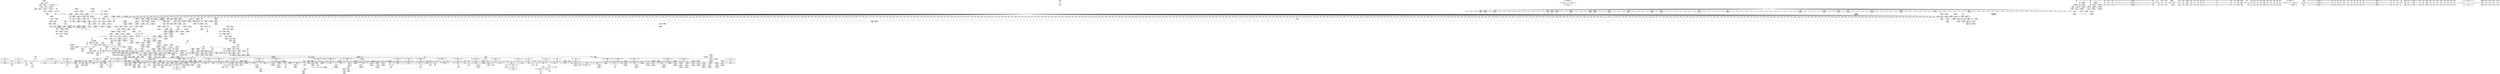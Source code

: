 digraph {
	CE0x575c1e0 [shape=record,shape=Mrecord,label="{CE0x575c1e0|i64_5|*Constant*}"]
	CE0x57664b0 [shape=record,shape=Mrecord,label="{CE0x57664b0|i64*_getelementptr_inbounds_(_16_x_i64_,_16_x_i64_*___llvm_gcov_ctr46,_i64_0,_i64_7)|*Constant*|*SummSink*}"]
	CE0x5767330 [shape=record,shape=Mrecord,label="{CE0x5767330|aa_cred_profile:lor.end}"]
	CE0x5650750 [shape=record,shape=Mrecord,label="{CE0x5650750|i64_10|*Constant*|*SummSource*}"]
	CE0x5651550 [shape=record,shape=Mrecord,label="{CE0x5651550|common_perm_create:uid|security/apparmor/lsm.c,251}"]
	CE0x5682a40 [shape=record,shape=Mrecord,label="{CE0x5682a40|i8*_getelementptr_inbounds_(_45_x_i8_,_45_x_i8_*_.str14,_i32_0,_i32_0)|*Constant*|*SummSource*}"]
	CE0x5793bd0 [shape=record,shape=Mrecord,label="{CE0x5793bd0|72:_i32,_:_CRE_305,306_}"]
	CE0x579f7e0 [shape=record,shape=Mrecord,label="{CE0x579f7e0|72:_i32,_:_CRE_887,888_}"]
	CE0x5765550 [shape=record,shape=Mrecord,label="{CE0x5765550|aa_cred_profile:conv|security/apparmor/include/context.h,100|*SummSource*}"]
	CE0x5758310 [shape=record,shape=Mrecord,label="{CE0x5758310|aa_cred_profile:tmp29|security/apparmor/include/context.h,100}"]
	CE0x56f9690 [shape=record,shape=Mrecord,label="{CE0x56f9690|VOIDTB_TE:_CE_203,204_}"]
	CE0x575c6d0 [shape=record,shape=Mrecord,label="{CE0x575c6d0|VOIDTB_TE:_CE_144,145_}"]
	CE0x569fad0 [shape=record,shape=Mrecord,label="{CE0x569fad0|mediated_filesystem:i_sb|security/apparmor/include/apparmor.h,117}"]
	CE0x56a9970 [shape=record,shape=Mrecord,label="{CE0x56a9970|common_perm_create:tmp30|security/apparmor/lsm.c,253}"]
	CE0x56b6190 [shape=record,shape=Mrecord,label="{CE0x56b6190|i64*_getelementptr_inbounds_(_17_x_i64_,_17_x_i64_*___llvm_gcov_ctr60,_i64_0,_i64_16)|*Constant*|*SummSink*}"]
	CE0x5641d80 [shape=record,shape=Mrecord,label="{CE0x5641d80|common_perm_create:dentry6|security/apparmor/lsm.c,253}"]
	CE0x578fe30 [shape=record,shape=Mrecord,label="{CE0x578fe30|72:_i32,_:_CRE_247,248_}"]
	CE0x575c530 [shape=record,shape=Mrecord,label="{CE0x575c530|VOIDTB_TE:_CE_104,112_}"]
	CE0x573f4d0 [shape=record,shape=Mrecord,label="{CE0x573f4d0|__aa_current_profile:tmp18|security/apparmor/include/context.h,138|*SummSource*}"]
	CE0x57a1e20 [shape=record,shape=Mrecord,label="{CE0x57a1e20|72:_i32,_:_CRE_923,924_}"]
	CE0x5708140 [shape=record,shape=Mrecord,label="{CE0x5708140|common_perm:mask|Function::common_perm&Arg::mask::}"]
	CE0x578cf70 [shape=record,shape=Mrecord,label="{CE0x578cf70|72:_i32,_:_CRE_176,177_}"]
	CE0x5708010 [shape=record,shape=Mrecord,label="{CE0x5708010|common_perm:path|Function::common_perm&Arg::path::|*SummSink*}"]
	CE0x571a7e0 [shape=record,shape=Mrecord,label="{CE0x571a7e0|common_perm_dir_dentry:mnt|security/apparmor/lsm.c,189|*SummSource*}"]
	CE0x572e200 [shape=record,shape=Mrecord,label="{CE0x572e200|aa_cred_profile:lnot|security/apparmor/include/context.h,100|*SummSink*}"]
	CE0x5659dd0 [shape=record,shape=Mrecord,label="{CE0x5659dd0|common_perm_create:tmp13|security/apparmor/lsm.c,251|*SummSource*}"]
	CE0x5643080 [shape=record,shape=Mrecord,label="{CE0x5643080|common_perm_create:tmp12|security/apparmor/lsm.c,251|*SummSink*}"]
	CE0x574ec10 [shape=record,shape=Mrecord,label="{CE0x574ec10|VOIDTB_TE:_CE_165,166_}"]
	CE0x5671190 [shape=record,shape=Mrecord,label="{CE0x5671190|GLOBAL:current_task|Global_var:current_task|*SummSink*}"]
	CE0x570aa80 [shape=record,shape=Mrecord,label="{CE0x570aa80|i64_3|*Constant*}"]
	CE0x566efe0 [shape=record,shape=Mrecord,label="{CE0x566efe0|104:_%struct.inode*,_:_CRE_203,204_}"]
	CE0x5708980 [shape=record,shape=Mrecord,label="{CE0x5708980|common_perm:cond|Function::common_perm&Arg::cond::|*SummSink*}"]
	CE0x56b3cb0 [shape=record,shape=Mrecord,label="{CE0x56b3cb0|mediated_filesystem:tmp4|*LoadInst*|security/apparmor/include/apparmor.h,117|*SummSource*}"]
	CE0x5714750 [shape=record,shape=Mrecord,label="{CE0x5714750|__aa_current_profile:tmp7|security/apparmor/include/context.h,138}"]
	CE0x563b0a0 [shape=record,shape=Mrecord,label="{CE0x563b0a0|apparmor_path_mkdir:dentry|Function::apparmor_path_mkdir&Arg::dentry::|*SummSink*}"]
	CE0x57314b0 [shape=record,shape=Mrecord,label="{CE0x57314b0|__aa_current_profile:tmp|*SummSink*}"]
	CE0x57a19e0 [shape=record,shape=Mrecord,label="{CE0x57a19e0|72:_i32,_:_CRE_919,920_}"]
	CE0x57152c0 [shape=record,shape=Mrecord,label="{CE0x57152c0|common_perm:tmp7|security/apparmor/lsm.c,170}"]
	CE0x5736130 [shape=record,shape=Mrecord,label="{CE0x5736130|__aa_current_profile:tmp13|security/apparmor/include/context.h,138|*SummSink*}"]
	CE0x5661ed0 [shape=record,shape=Mrecord,label="{CE0x5661ed0|_call_void_mcount()_#2|*SummSource*}"]
	CE0x5654100 [shape=record,shape=Mrecord,label="{CE0x5654100|common_perm_create:tmp6|security/apparmor/lsm.c,251|*SummSink*}"]
	CE0x575e9a0 [shape=record,shape=Mrecord,label="{CE0x575e9a0|aa_cred_profile:tmp19|security/apparmor/include/context.h,100}"]
	CE0x578f5e0 [shape=record,shape=Mrecord,label="{CE0x578f5e0|72:_i32,_:_CRE_232,236_}"]
	CE0x57a0c10 [shape=record,shape=Mrecord,label="{CE0x57a0c10|72:_i32,_:_CRE_906,907_}"]
	CE0x5738e90 [shape=record,shape=Mrecord,label="{CE0x5738e90|VOIDTB_TE:_CE_156,157_}"]
	CE0x57a08e0 [shape=record,shape=Mrecord,label="{CE0x57a08e0|72:_i32,_:_CRE_903,904_}"]
	CE0x572e910 [shape=record,shape=Mrecord,label="{CE0x572e910|i64*_getelementptr_inbounds_(_11_x_i64_,_11_x_i64_*___llvm_gcov_ctr58,_i64_0,_i64_1)|*Constant*|*SummSource*}"]
	CE0x56844d0 [shape=record,shape=Mrecord,label="{CE0x56844d0|i32_78|*Constant*|*SummSource*}"]
	CE0x5673680 [shape=record,shape=Mrecord,label="{CE0x5673680|i8_1|*Constant*|*SummSource*}"]
	CE0x574e360 [shape=record,shape=Mrecord,label="{CE0x574e360|i32_0|*Constant*}"]
	CE0x562ca40 [shape=record,shape=Mrecord,label="{CE0x562ca40|common_perm_create:call|security/apparmor/lsm.c,251}"]
	CE0x56a76b0 [shape=record,shape=Mrecord,label="{CE0x56a76b0|104:_%struct.inode*,_:_CRE_296,304_|*MultipleSource*|*LoadInst*|security/apparmor/lsm.c,253|security/apparmor/lsm.c,253}"]
	CE0x564cff0 [shape=record,shape=Mrecord,label="{CE0x564cff0|mediated_filesystem:tmp1}"]
	CE0x56f3030 [shape=record,shape=Mrecord,label="{CE0x56f3030|VOIDTB_TE:_CE_248,256_}"]
	CE0x5650d30 [shape=record,shape=Mrecord,label="{CE0x5650d30|i64_0|*Constant*|*SummSink*}"]
	"CONST[source:2(external),value:0(static)][purpose:{object}][SrcIdx:6]"
	CE0x563ec30 [shape=record,shape=Mrecord,label="{CE0x563ec30|common_perm_create:tmp11|security/apparmor/lsm.c,251|*SummSource*}"]
	CE0x566dce0 [shape=record,shape=Mrecord,label="{CE0x566dce0|104:_%struct.inode*,_:_CRE_187,188_}"]
	CE0x56b1db0 [shape=record,shape=Mrecord,label="{CE0x56b1db0|__aa_current_profile:land.lhs.true}"]
	CE0x575c7c0 [shape=record,shape=Mrecord,label="{CE0x575c7c0|VOIDTB_TE:_CE_145,146_}"]
	CE0x5798eb0 [shape=record,shape=Mrecord,label="{CE0x5798eb0|72:_i32,_:_CRE_577,578_}"]
	CE0x5733520 [shape=record,shape=Mrecord,label="{CE0x5733520|aa_cred_profile:tmp5|security/apparmor/include/context.h,99|*SummSource*}"]
	CE0x56ab850 [shape=record,shape=Mrecord,label="{CE0x56ab850|common_perm_dir_dentry:op|Function::common_perm_dir_dentry&Arg::op::|*SummSource*}"]
	CE0x57a37a0 [shape=record,shape=Mrecord,label="{CE0x57a37a0|72:_i32,_:_CRE_982,983_}"]
	CE0x572d720 [shape=record,shape=Mrecord,label="{CE0x572d720|i64_2|*Constant*}"]
	CE0x570adc0 [shape=record,shape=Mrecord,label="{CE0x570adc0|__aa_current_profile:tmp3|*SummSource*}"]
	CE0x5669a40 [shape=record,shape=Mrecord,label="{CE0x5669a40|104:_%struct.inode*,_:_CRE_88,89_}"]
	CE0x578ff40 [shape=record,shape=Mrecord,label="{CE0x578ff40|72:_i32,_:_CRE_248,249_}"]
	CE0x56a93f0 [shape=record,shape=Mrecord,label="{CE0x56a93f0|i64*_getelementptr_inbounds_(_17_x_i64_,_17_x_i64_*___llvm_gcov_ctr60,_i64_0,_i64_14)|*Constant*}"]
	CE0x5640170 [shape=record,shape=Mrecord,label="{CE0x5640170|get_current:tmp4|./arch/x86/include/asm/current.h,14}"]
	CE0x573f700 [shape=record,shape=Mrecord,label="{CE0x573f700|__aa_current_profile:tmp15|security/apparmor/include/context.h,138}"]
	CE0x56f36c0 [shape=record,shape=Mrecord,label="{CE0x56f36c0|VOIDTB_TE:_CE_296,304_}"]
	CE0x5670650 [shape=record,shape=Mrecord,label="{CE0x5670650|common_perm_create:do.end|*SummSink*}"]
	CE0x5799c80 [shape=record,shape=Mrecord,label="{CE0x5799c80|72:_i32,_:_CRE_590,591_}"]
	CE0x566c8b0 [shape=record,shape=Mrecord,label="{CE0x566c8b0|104:_%struct.inode*,_:_CRE_170,171_}"]
	CE0x5637a60 [shape=record,shape=Mrecord,label="{CE0x5637a60|common_perm_create:tmp10|security/apparmor/lsm.c,251}"]
	CE0x56ab280 [shape=record,shape=Mrecord,label="{CE0x56ab280|common_perm_create:tmp36|security/apparmor/lsm.c,256}"]
	CE0x579dfa0 [shape=record,shape=Mrecord,label="{CE0x579dfa0|72:_i32,_:_CRE_864,865_}"]
	CE0x57a1050 [shape=record,shape=Mrecord,label="{CE0x57a1050|72:_i32,_:_CRE_910,911_}"]
	CE0x566e400 [shape=record,shape=Mrecord,label="{CE0x566e400|104:_%struct.inode*,_:_CRE_193,194_}"]
	CE0x56a7310 [shape=record,shape=Mrecord,label="{CE0x56a7310|104:_%struct.inode*,_:_CRE_280,288_|*MultipleSource*|*LoadInst*|security/apparmor/lsm.c,253|security/apparmor/lsm.c,253}"]
	CE0x56350c0 [shape=record,shape=Mrecord,label="{CE0x56350c0|apparmor_path_mkdir:tmp2|*SummSink*}"]
	CE0x56ac2b0 [shape=record,shape=Mrecord,label="{CE0x56ac2b0|common_perm_dir_dentry:dentry|Function::common_perm_dir_dentry&Arg::dentry::|*SummSink*}"]
	CE0x564a150 [shape=record,shape=Mrecord,label="{CE0x564a150|common_perm_create:tmp23|security/apparmor/lsm.c,253|*SummSource*}"]
	CE0x56545a0 [shape=record,shape=Mrecord,label="{CE0x56545a0|common_perm_create:tmp7|security/apparmor/lsm.c,251|*SummSink*}"]
	CE0x564fea0 [shape=record,shape=Mrecord,label="{CE0x564fea0|GLOBAL:__llvm_gcov_ctr57|Global_var:__llvm_gcov_ctr57|*SummSource*}"]
	CE0x56f3390 [shape=record,shape=Mrecord,label="{CE0x56f3390|VOIDTB_TE:_CE_272,280_}"]
	CE0x5681490 [shape=record,shape=Mrecord,label="{CE0x5681490|common_perm_create:d_inode|security/apparmor/lsm.c,253|*SummSink*}"]
	CE0x566e8c0 [shape=record,shape=Mrecord,label="{CE0x566e8c0|104:_%struct.inode*,_:_CRE_197,198_}"]
	CE0x57084a0 [shape=record,shape=Mrecord,label="{CE0x57084a0|common_perm:mask|Function::common_perm&Arg::mask::|*SummSink*}"]
	CE0x575c2c0 [shape=record,shape=Mrecord,label="{CE0x575c2c0|aa_cred_profile:tmp14|security/apparmor/include/context.h,100|*SummSource*}"]
	CE0x5791040 [shape=record,shape=Mrecord,label="{CE0x5791040|72:_i32,_:_CRE_264,265_}"]
	CE0x56b6ac0 [shape=record,shape=Mrecord,label="{CE0x56b6ac0|common_perm_create:tmp38|security/apparmor/lsm.c,257}"]
	CE0x573faf0 [shape=record,shape=Mrecord,label="{CE0x573faf0|__aa_current_profile:tmp16|security/apparmor/include/context.h,138}"]
	CE0x566f370 [shape=record,shape=Mrecord,label="{CE0x566f370|104:_%struct.inode*,_:_CRE_206,207_}"]
	CE0x57689a0 [shape=record,shape=Mrecord,label="{CE0x57689a0|VOIDTB_TE:_CE_91,92_}"]
	CE0x57453b0 [shape=record,shape=Mrecord,label="{CE0x57453b0|__aa_current_profile:tmp21|security/apparmor/include/context.h,138}"]
	CE0x566a460 [shape=record,shape=Mrecord,label="{CE0x566a460|104:_%struct.inode*,_:_CRE_96,104_|*MultipleSource*|*LoadInst*|security/apparmor/lsm.c,253|security/apparmor/lsm.c,253}"]
	CE0x5637f60 [shape=record,shape=Mrecord,label="{CE0x5637f60|common_perm_create:dir|Function::common_perm_create&Arg::dir::}"]
	CE0x56ae440 [shape=record,shape=Mrecord,label="{CE0x56ae440|common_perm:tmp9|security/apparmor/lsm.c,172|*SummSource*}"]
	CE0x56d46f0 [shape=record,shape=Mrecord,label="{CE0x56d46f0|_call_void_asm_sideeffect_1:_09ud2_0A.pushsection___bug_table,_22a_22_0A2:_09.long_1b_-_2b,_$_0:c_-_2b_0A_09.word_$_1:c_,_0_0A_09.org_2b+$_2:c_0A.popsection_,_i,i,i,_dirflag_,_fpsr_,_flags_(i8*_getelementptr_inbounds_(_36_x_i8_,_36_x_i8_*_.str12,_i32_0,_i32_0),_i32_100,_i64_12)_#2,_!dbg_!15490,_!srcloc_!15493|security/apparmor/include/context.h,100|*SummSink*}"]
	CE0x57586b0 [shape=record,shape=Mrecord,label="{CE0x57586b0|i64*_getelementptr_inbounds_(_16_x_i64_,_16_x_i64_*___llvm_gcov_ctr46,_i64_0,_i64_15)|*Constant*|*SummSource*}"]
	CE0x56385e0 [shape=record,shape=Mrecord,label="{CE0x56385e0|common_perm_create:return|*SummSource*}"]
	CE0x571cc40 [shape=record,shape=Mrecord,label="{CE0x571cc40|get_current:tmp3}"]
	CE0x564a8a0 [shape=record,shape=Mrecord,label="{CE0x564a8a0|GLOBAL:__llvm_gcov_ctr60|Global_var:__llvm_gcov_ctr60}"]
	CE0x57a3ad0 [shape=record,shape=Mrecord,label="{CE0x57a3ad0|72:_i32,_:_CRE_988,992_}"]
	CE0x56a6140 [shape=record,shape=Mrecord,label="{CE0x56a6140|104:_%struct.inode*,_:_CRE_219,220_}"]
	CE0x56af0c0 [shape=record,shape=Mrecord,label="{CE0x56af0c0|common_perm_create:call7|security/apparmor/lsm.c,253|*SummSink*}"]
	CE0x57a07d0 [shape=record,shape=Mrecord,label="{CE0x57a07d0|72:_i32,_:_CRE_902,903_}"]
	CE0x5681d80 [shape=record,shape=Mrecord,label="{CE0x5681d80|104:_%struct.inode*,_:_CRE_24,40_|*MultipleSource*|*LoadInst*|security/apparmor/lsm.c,253|security/apparmor/lsm.c,253}"]
	CE0x56b5ca0 [shape=record,shape=Mrecord,label="{CE0x56b5ca0|common_perm_create:retval.0|*SummSink*}"]
	CE0x5667360 [shape=record,shape=Mrecord,label="{CE0x5667360|common_perm:tmp5|security/apparmor/lsm.c,169|*SummSource*}"]
	CE0x5756bb0 [shape=record,shape=Mrecord,label="{CE0x5756bb0|aa_cred_profile:tmp26|security/apparmor/include/context.h,100}"]
	CE0x565de20 [shape=record,shape=Mrecord,label="{CE0x565de20|get_current:entry|*SummSink*}"]
	CE0x570bc20 [shape=record,shape=Mrecord,label="{CE0x570bc20|i64_1|*Constant*}"]
	CE0x574bc40 [shape=record,shape=Mrecord,label="{CE0x574bc40|GLOBAL:llvm.expect.i64|*Constant*|*SummSource*}"]
	CE0x563aea0 [shape=record,shape=Mrecord,label="{CE0x563aea0|apparmor_path_mkdir:tmp2}"]
	CE0x56726c0 [shape=record,shape=Mrecord,label="{CE0x56726c0|i64*_getelementptr_inbounds_(_17_x_i64_,_17_x_i64_*___llvm_gcov_ctr60,_i64_0,_i64_8)|*Constant*}"]
	CE0x57a3390 [shape=record,shape=Mrecord,label="{CE0x57a3390|72:_i32,_:_CRE_978,979_}"]
	CE0x566e530 [shape=record,shape=Mrecord,label="{CE0x566e530|104:_%struct.inode*,_:_CRE_194,195_}"]
	CE0x570eaf0 [shape=record,shape=Mrecord,label="{CE0x570eaf0|i32_11|*Constant*}"]
	CE0x5766a90 [shape=record,shape=Mrecord,label="{CE0x5766a90|aa_cred_profile:tmp18|security/apparmor/include/context.h,100}"]
	CE0x56d8700 [shape=record,shape=Mrecord,label="{CE0x56d8700|80:_i64,_:_CRE_80,88_|*MultipleSource*|*LoadInst*|security/apparmor/include/apparmor.h,117|security/apparmor/include/apparmor.h,117}"]
	CE0x563b220 [shape=record,shape=Mrecord,label="{CE0x563b220|i32_16|*Constant*}"]
	CE0x56383d0 [shape=record,shape=Mrecord,label="{CE0x56383d0|common_perm_create:land.lhs.true|*SummSink*}"]
	CE0x57318a0 [shape=record,shape=Mrecord,label="{CE0x57318a0|%struct.aa_task_cxt*_null|*Constant*}"]
	CE0x57992f0 [shape=record,shape=Mrecord,label="{CE0x57992f0|72:_i32,_:_CRE_581,582_}"]
	CE0x570f490 [shape=record,shape=Mrecord,label="{CE0x570f490|common_perm:mode|security/apparmor/lsm.c,169|*SummSource*}"]
	CE0x566dbb0 [shape=record,shape=Mrecord,label="{CE0x566dbb0|104:_%struct.inode*,_:_CRE_186,187_}"]
	CE0x5797ec0 [shape=record,shape=Mrecord,label="{CE0x5797ec0|72:_i32,_:_CRE_562,563_}"]
	CE0x5760ec0 [shape=record,shape=Mrecord,label="{CE0x5760ec0|aa_cred_profile:tmp21|security/apparmor/include/context.h,100|*SummSink*}"]
	CE0x578be70 [shape=record,shape=Mrecord,label="{CE0x578be70|72:_i32,_:_CRE_160,161_}"]
	CE0x56f3aa0 [shape=record,shape=Mrecord,label="{CE0x56f3aa0|VOIDTB_TE:_CE_307,308_}"]
	CE0x56534b0 [shape=record,shape=Mrecord,label="{CE0x56534b0|common_perm_create:tmp4|security/apparmor/lsm.c,251|*SummSource*}"]
	CE0x569d230 [shape=record,shape=Mrecord,label="{CE0x569d230|mediated_filesystem:tmp|*SummSource*}"]
	CE0x5736540 [shape=record,shape=Mrecord,label="{CE0x5736540|__aa_current_profile:tmp14|security/apparmor/include/context.h,138|*SummSource*}"]
	CE0x57468f0 [shape=record,shape=Mrecord,label="{CE0x57468f0|aa_cred_profile:cred|Function::aa_cred_profile&Arg::cred::}"]
	CE0x5745990 [shape=record,shape=Mrecord,label="{CE0x5745990|__aa_current_profile:tmp21|security/apparmor/include/context.h,138|*SummSink*}"]
	CE0x567e810 [shape=record,shape=Mrecord,label="{CE0x567e810|common_perm:tmp2|security/apparmor/lsm.c,169|*SummSink*}"]
	CE0x5761b00 [shape=record,shape=Mrecord,label="{CE0x5761b00|VOIDTB_TE:_CE_171,172_}"]
	CE0x575ee40 [shape=record,shape=Mrecord,label="{CE0x575ee40|i64*_getelementptr_inbounds_(_16_x_i64_,_16_x_i64_*___llvm_gcov_ctr46,_i64_0,_i64_8)|*Constant*}"]
	CE0x56d6030 [shape=record,shape=Mrecord,label="{CE0x56d6030|aa_cred_profile:tmp24|security/apparmor/include/context.h,100|*SummSource*}"]
	CE0x5654270 [shape=record,shape=Mrecord,label="{CE0x5654270|common_perm_create:tmp7|security/apparmor/lsm.c,251}"]
	CE0x56f28c0 [shape=record,shape=Mrecord,label="{CE0x56f28c0|VOIDTB_TE:_CE_220,221_}"]
	CE0x5762b30 [shape=record,shape=Mrecord,label="{CE0x5762b30|aa_cred_profile:lnot3|security/apparmor/include/context.h,100|*SummSink*}"]
	CE0x57399a0 [shape=record,shape=Mrecord,label="{CE0x57399a0|__aa_current_profile:bb}"]
	CE0x573ddc0 [shape=record,shape=Mrecord,label="{CE0x573ddc0|GLOBAL:lockdep_rcu_suspicious|*Constant*}"]
	CE0x5734760 [shape=record,shape=Mrecord,label="{CE0x5734760|COLLAPSED:_GCMRE___llvm_gcov_ctr46_internal_global_16_x_i64_zeroinitializer:_elem_0:default:}"]
	CE0x57939b0 [shape=record,shape=Mrecord,label="{CE0x57939b0|72:_i32,_:_CRE_303,304_}"]
	CE0x5744640 [shape=record,shape=Mrecord,label="{CE0x5744640|__aa_current_profile:call3|security/apparmor/include/context.h,138|*SummSink*}"]
	CE0x57a2e10 [shape=record,shape=Mrecord,label="{CE0x57a2e10|72:_i32,_:_CRE_952,960_}"]
	CE0x56850d0 [shape=record,shape=Mrecord,label="{CE0x56850d0|i64*_getelementptr_inbounds_(_17_x_i64_,_17_x_i64_*___llvm_gcov_ctr60,_i64_0,_i64_9)|*Constant*|*SummSink*}"]
	CE0x5680770 [shape=record,shape=Mrecord,label="{CE0x5680770|common_perm_create:tmp27|*LoadInst*|security/apparmor/lsm.c,253|*SummSink*}"]
	CE0x5670ec0 [shape=record,shape=Mrecord,label="{CE0x5670ec0|common_perm_create:land.lhs.true}"]
	CE0x56ab400 [shape=record,shape=Mrecord,label="{CE0x56ab400|common_perm_dir_dentry:entry|*SummSink*}"]
	CE0x5717ee0 [shape=record,shape=Mrecord,label="{CE0x5717ee0|common_perm_dir_dentry:bb|*SummSource*}"]
	CE0x573b170 [shape=record,shape=Mrecord,label="{CE0x573b170|__aa_current_profile:tmp12|security/apparmor/include/context.h,138|*SummSink*}"]
	CE0x566fd40 [shape=record,shape=Mrecord,label="{CE0x566fd40|i64*_getelementptr_inbounds_(_17_x_i64_,_17_x_i64_*___llvm_gcov_ctr60,_i64_0,_i64_0)|*Constant*}"]
	CE0x573fcf0 [shape=record,shape=Mrecord,label="{CE0x573fcf0|__aa_current_profile:tmp16|security/apparmor/include/context.h,138|*SummSource*}"]
	CE0x578c800 [shape=record,shape=Mrecord,label="{CE0x578c800|72:_i32,_:_CRE_169,170_}"]
	CE0x5708850 [shape=record,shape=Mrecord,label="{CE0x5708850|common_perm:cond|Function::common_perm&Arg::cond::|*SummSource*}"]
	CE0x566f240 [shape=record,shape=Mrecord,label="{CE0x566f240|104:_%struct.inode*,_:_CRE_205,206_}"]
	CE0x5670560 [shape=record,shape=Mrecord,label="{CE0x5670560|common_perm_create:do.end|*SummSource*}"]
	CE0x5796f00 [shape=record,shape=Mrecord,label="{CE0x5796f00|72:_i32,_:_CRE_520,528_}"]
	CE0x575a160 [shape=record,shape=Mrecord,label="{CE0x575a160|VOIDTB_TE:_CE_193,194_}"]
	CE0x56f9dd0 [shape=record,shape=Mrecord,label="{CE0x56f9dd0|VOIDTB_TE:_CE_210,211_}"]
	CE0x56b5610 [shape=record,shape=Mrecord,label="{CE0x56b5610|_ret_i32_%call,_!dbg_!15477|security/apparmor/lsm.c,191|*SummSource*}"]
	CE0x5683e90 [shape=record,shape=Mrecord,label="{CE0x5683e90|GLOBAL:common_perm_dir_dentry|*Constant*|*SummSink*}"]
	CE0x5715e30 [shape=record,shape=Mrecord,label="{CE0x5715e30|common_perm:call1|security/apparmor/lsm.c,170}"]
	CE0x5790380 [shape=record,shape=Mrecord,label="{CE0x5790380|72:_i32,_:_CRE_252,253_}"]
	CE0x572e470 [shape=record,shape=Mrecord,label="{CE0x572e470|aa_cred_profile:tmp1|*SummSink*}"]
	CE0x5636030 [shape=record,shape=Mrecord,label="{CE0x5636030|common_perm_create:tmp2}"]
	CE0x566d820 [shape=record,shape=Mrecord,label="{CE0x566d820|104:_%struct.inode*,_:_CRE_183,184_}"]
	CE0x578ad70 [shape=record,shape=Mrecord,label="{CE0x578ad70|72:_i32,_:_CRE_144,145_}"]
	CE0x5662470 [shape=record,shape=Mrecord,label="{CE0x5662470|__aa_current_profile:tobool|security/apparmor/include/context.h,138|*SummSink*}"]
	CE0x567fa90 [shape=record,shape=Mrecord,label="{CE0x567fa90|common_perm_create:dentry6|security/apparmor/lsm.c,253|*SummSource*}"]
	CE0x56808e0 [shape=record,shape=Mrecord,label="{CE0x56808e0|i32_5|*Constant*}"]
	CE0x56f4620 [shape=record,shape=Mrecord,label="{CE0x56f4620|VOIDTB_TE:_CE_318,319_}"]
	CE0x5797970 [shape=record,shape=Mrecord,label="{CE0x5797970|72:_i32,_:_CRE_557,558_}"]
	"CONST[source:1(input),value:2(dynamic)][purpose:{object}][SrcIdx:1]"
	CE0x5664e50 [shape=record,shape=Mrecord,label="{CE0x5664e50|common_perm_create:tmp21|security/apparmor/lsm.c,251|*SummSink*}"]
	CE0x56f3da0 [shape=record,shape=Mrecord,label="{CE0x56f3da0|VOIDTB_TE:_CE_310,311_}"]
	CE0x56a6730 [shape=record,shape=Mrecord,label="{CE0x56a6730|104:_%struct.inode*,_:_CRE_224,232_|*MultipleSource*|*LoadInst*|security/apparmor/lsm.c,253|security/apparmor/lsm.c,253}"]
	CE0x564a040 [shape=record,shape=Mrecord,label="{CE0x564a040|common_perm_create:tmp23|security/apparmor/lsm.c,253}"]
	CE0x5717840 [shape=record,shape=Mrecord,label="{CE0x5717840|mediated_filesystem:lnot|security/apparmor/include/apparmor.h,117|*SummSource*}"]
	CE0x5741b60 [shape=record,shape=Mrecord,label="{CE0x5741b60|get_current:tmp1}"]
	CE0x5748d80 [shape=record,shape=Mrecord,label="{CE0x5748d80|72:_%struct.hlist_bl_node**,_80:_%struct.dentry*,_104:_%struct.inode*,_:_CRE:_elem_0:default:}"]
	CE0x572f5b0 [shape=record,shape=Mrecord,label="{CE0x572f5b0|aa_cred_profile:do.end10|*SummSource*}"]
	CE0x56352e0 [shape=record,shape=Mrecord,label="{CE0x56352e0|_call_void_mcount()_#2|*SummSource*}"]
	CE0x579ac70 [shape=record,shape=Mrecord,label="{CE0x579ac70|72:_i32,_:_CRE_605,606_}"]
	CE0x5717b80 [shape=record,shape=Mrecord,label="{CE0x5717b80|mediated_filesystem:lnot|security/apparmor/include/apparmor.h,117|*SummSink*}"]
	CE0x562c220 [shape=record,shape=Mrecord,label="{CE0x562c220|i32_1|*Constant*|*SummSink*}"]
	CE0x5759d20 [shape=record,shape=Mrecord,label="{CE0x5759d20|VOIDTB_TE:_CE_189,190_}"]
	CE0x57a0060 [shape=record,shape=Mrecord,label="{CE0x57a0060|72:_i32,_:_CRE_895,896_}"]
	CE0x572de70 [shape=record,shape=Mrecord,label="{CE0x572de70|__aa_current_profile:do.end|*SummSink*}"]
	CE0x5713d60 [shape=record,shape=Mrecord,label="{CE0x5713d60|_ret_i32_%call17,_!dbg_!15526|security/apparmor/file.c,307}"]
	CE0x578ee40 [shape=record,shape=Mrecord,label="{CE0x578ee40|72:_i32,_:_CRE_205,206_}"]
	CE0x579db60 [shape=record,shape=Mrecord,label="{CE0x579db60|72:_i32,_:_CRE_832,840_}"]
	CE0x579e0b0 [shape=record,shape=Mrecord,label="{CE0x579e0b0|72:_i32,_:_CRE_865,866_}"]
	CE0x570c4b0 [shape=record,shape=Mrecord,label="{CE0x570c4b0|_ret_%struct.aa_profile*_%call4,_!dbg_!15494|security/apparmor/include/context.h,138}"]
	CE0x5795cc0 [shape=record,shape=Mrecord,label="{CE0x5795cc0|72:_i32,_:_CRE_477,478_}"]
	CE0x5671d10 [shape=record,shape=Mrecord,label="{CE0x5671d10|aa_cred_profile:tobool|security/apparmor/include/context.h,100|*SummSink*}"]
	CE0x566b6e0 [shape=record,shape=Mrecord,label="{CE0x566b6e0|104:_%struct.inode*,_:_CRE_155,156_}"]
	CE0x574f780 [shape=record,shape=Mrecord,label="{CE0x574f780|VOIDTB_TE:_CE_183,184_}"]
	CE0x56a9510 [shape=record,shape=Mrecord,label="{CE0x56a9510|common_perm_create:tmp29|security/apparmor/lsm.c,253}"]
	CE0x578a820 [shape=record,shape=Mrecord,label="{CE0x578a820|72:_i32,_:_CRE_139,140_}"]
	CE0x56a5610 [shape=record,shape=Mrecord,label="{CE0x56a5610|get_current:tmp3|*SummSource*}"]
	CE0x575fd90 [shape=record,shape=Mrecord,label="{CE0x575fd90|aa_cred_profile:lnot2|security/apparmor/include/context.h,100|*SummSource*}"]
	CE0x579d940 [shape=record,shape=Mrecord,label="{CE0x579d940|72:_i32,_:_CRE_816,824_}"]
	CE0x5635c80 [shape=record,shape=Mrecord,label="{CE0x5635c80|common_perm_create:tobool|security/apparmor/lsm.c,251|*SummSink*}"]
	CE0x56a8d50 [shape=record,shape=Mrecord,label="{CE0x56a8d50|common_perm_create:tmp28|security/apparmor/lsm.c,253}"]
	CE0x566b0f0 [shape=record,shape=Mrecord,label="{CE0x566b0f0|104:_%struct.inode*,_:_CRE_150,151_}"]
	CE0x5665c80 [shape=record,shape=Mrecord,label="{CE0x5665c80|common_perm_create:mnt|security/apparmor/lsm.c,253}"]
	CE0x5684110 [shape=record,shape=Mrecord,label="{CE0x5684110|common_perm_dir_dentry:entry|*SummSource*}"]
	CE0x56a8500 [shape=record,shape=Mrecord,label="{CE0x56a8500|104:_%struct.inode*,_:_CRE_314,315_}"]
	CE0x5760da0 [shape=record,shape=Mrecord,label="{CE0x5760da0|aa_cred_profile:tmp21|security/apparmor/include/context.h,100|*SummSource*}"]
	CE0x569d980 [shape=record,shape=Mrecord,label="{CE0x569d980|aa_cred_profile:tmp9|security/apparmor/include/context.h,100}"]
	CE0x56fa210 [shape=record,shape=Mrecord,label="{CE0x56fa210|VOIDTB_TE:_CE_214,215_}"]
	CE0x5665de0 [shape=record,shape=Mrecord,label="{CE0x5665de0|common_perm_create:mnt|security/apparmor/lsm.c,253|*SummSource*}"]
	CE0x5715bb0 [shape=record,shape=Mrecord,label="{CE0x5715bb0|common_perm:tmp8|security/apparmor/lsm.c,170|*SummSink*}"]
	CE0x573e0f0 [shape=record,shape=Mrecord,label="{CE0x573e0f0|i32_138|*Constant*|*SummSource*}"]
	CE0x56724a0 [shape=record,shape=Mrecord,label="{CE0x56724a0|COLLAPSED:_GCMRE___llvm_gcov_ctr56_internal_global_2_x_i64_zeroinitializer:_elem_0:default:}"]
	CE0x5637750 [shape=record,shape=Mrecord,label="{CE0x5637750|common_perm_create:tmp9|security/apparmor/lsm.c,251|*SummSource*}"]
	CE0x56717d0 [shape=record,shape=Mrecord,label="{CE0x56717d0|common_perm_create:do.end}"]
	CE0x56a5430 [shape=record,shape=Mrecord,label="{CE0x56a5430|get_current:tmp2|*SummSink*}"]
	CE0x5734010 [shape=record,shape=Mrecord,label="{CE0x5734010|GLOBAL:__llvm_gcov_ctr58|Global_var:__llvm_gcov_ctr58}"]
	CE0x573fdf0 [shape=record,shape=Mrecord,label="{CE0x573fdf0|__aa_current_profile:tmp16|security/apparmor/include/context.h,138|*SummSink*}"]
	CE0x56a8af0 [shape=record,shape=Mrecord,label="{CE0x56a8af0|104:_%struct.inode*,_:_CRE_319,320_}"]
	CE0x57a3280 [shape=record,shape=Mrecord,label="{CE0x57a3280|72:_i32,_:_CRE_977,978_}"]
	CE0x567f400 [shape=record,shape=Mrecord,label="{CE0x567f400|common_perm_create:tmp25|security/apparmor/lsm.c,253|*SummSink*}"]
	CE0x566da80 [shape=record,shape=Mrecord,label="{CE0x566da80|104:_%struct.inode*,_:_CRE_185,186_}"]
	CE0x57660d0 [shape=record,shape=Mrecord,label="{CE0x57660d0|VOIDTB_TE:_CE_152,153_}"]
	CE0x5659730 [shape=record,shape=Mrecord,label="{CE0x5659730|i32_8|*Constant*|*SummSource*}"]
	CE0x56674e0 [shape=record,shape=Mrecord,label="{CE0x56674e0|common_perm:tmp5|security/apparmor/lsm.c,169|*SummSink*}"]
	CE0x5791370 [shape=record,shape=Mrecord,label="{CE0x5791370|72:_i32,_:_CRE_267,268_}"]
	CE0x5631c20 [shape=record,shape=Mrecord,label="{CE0x5631c20|apparmor_path_mkdir:tmp|*SummSource*}"]
	CE0x569e6e0 [shape=record,shape=Mrecord,label="{CE0x569e6e0|_call_void_mcount()_#2|*SummSource*}"]
	CE0x563bac0 [shape=record,shape=Mrecord,label="{CE0x563bac0|apparmor_path_mkdir:tmp1}"]
	CE0x575a490 [shape=record,shape=Mrecord,label="{CE0x575a490|VOIDTB_TE:_CE_196,197_}"]
	CE0x5792580 [shape=record,shape=Mrecord,label="{CE0x5792580|72:_i32,_:_CRE_284,285_}"]
	CE0x57643d0 [shape=record,shape=Mrecord,label="{CE0x57643d0|aa_cred_profile:lnot.ext|security/apparmor/include/context.h,100|*SummSource*}"]
	CE0x5793ac0 [shape=record,shape=Mrecord,label="{CE0x5793ac0|72:_i32,_:_CRE_304,305_}"]
	CE0x57906b0 [shape=record,shape=Mrecord,label="{CE0x57906b0|72:_i32,_:_CRE_255,256_}"]
	CE0x56f9bb0 [shape=record,shape=Mrecord,label="{CE0x56f9bb0|VOIDTB_TE:_CE_208,209_}"]
	CE0x56abf70 [shape=record,shape=Mrecord,label="{CE0x56abf70|common_perm_dir_dentry:dentry|Function::common_perm_dir_dentry&Arg::dentry::|*SummSource*}"]
	CE0x56d7080 [shape=record,shape=Mrecord,label="{CE0x56d7080|void_(i8*,_i32,_i64)*_asm_sideeffect_1:_09ud2_0A.pushsection___bug_table,_22a_22_0A2:_09.long_1b_-_2b,_$_0:c_-_2b_0A_09.word_$_1:c_,_0_0A_09.org_2b+$_2:c_0A.popsection_,_i,i,i,_dirflag_,_fpsr_,_flags_}"]
	CE0x56a6ba0 [shape=record,shape=Mrecord,label="{CE0x56a6ba0|104:_%struct.inode*,_:_CRE_248,256_|*MultipleSource*|*LoadInst*|security/apparmor/lsm.c,253|security/apparmor/lsm.c,253}"]
	CE0x5666640 [shape=record,shape=Mrecord,label="{CE0x5666640|common_perm_create:tobool5|security/apparmor/lsm.c,253}"]
	CE0x56a7880 [shape=record,shape=Mrecord,label="{CE0x56a7880|104:_%struct.inode*,_:_CRE_304,305_}"]
	CE0x5663960 [shape=record,shape=Mrecord,label="{CE0x5663960|mediated_filesystem:tmp4|*LoadInst*|security/apparmor/include/apparmor.h,117|*SummSink*}"]
	CE0x5764bf0 [shape=record,shape=Mrecord,label="{CE0x5764bf0|aa_cred_profile:expval|security/apparmor/include/context.h,100|*SummSource*}"]
	CE0x566ed80 [shape=record,shape=Mrecord,label="{CE0x566ed80|104:_%struct.inode*,_:_CRE_201,202_}"]
	CE0x5742010 [shape=record,shape=Mrecord,label="{CE0x5742010|aa_cred_profile:tmp13|*SummSink*}"]
	CE0x56f2ae0 [shape=record,shape=Mrecord,label="{CE0x56f2ae0|VOIDTB_TE:_CE_222,223_}"]
	CE0x5707ce0 [shape=record,shape=Mrecord,label="{CE0x5707ce0|common_perm:path|Function::common_perm&Arg::path::}"]
	CE0x570bd00 [shape=record,shape=Mrecord,label="{CE0x570bd00|common_perm:tmp1|*SummSource*}"]
	CE0x57388d0 [shape=record,shape=Mrecord,label="{CE0x57388d0|__aa_current_profile:land.lhs.true2}"]
	CE0x569cdb0 [shape=record,shape=Mrecord,label="{CE0x569cdb0|_call_void_mcount()_#2|*SummSink*}"]
	CE0x575dca0 [shape=record,shape=Mrecord,label="{CE0x575dca0|aa_cred_profile:lnot3|security/apparmor/include/context.h,100|*SummSource*}"]
	CE0x564f340 [shape=record,shape=Mrecord,label="{CE0x564f340|common_perm_create:tmp35|security/apparmor/lsm.c,256}"]
	CE0x56f4db0 [shape=record,shape=Mrecord,label="{CE0x56f4db0|72:_i32,_:_CRE_16,24_}"]
	CE0x5637df0 [shape=record,shape=Mrecord,label="{CE0x5637df0|apparmor_path_mkdir:dir|Function::apparmor_path_mkdir&Arg::dir::|*SummSink*}"]
	CE0x579dc70 [shape=record,shape=Mrecord,label="{CE0x579dc70|72:_i32,_:_CRE_840,848_}"]
	CE0x5751f80 [shape=record,shape=Mrecord,label="{CE0x5751f80|GLOBAL:llvm.expect.i64|*Constant*}"]
	CE0x5684460 [shape=record,shape=Mrecord,label="{CE0x5684460|i32_78|*Constant*|*SummSink*}"]
	CE0x5746660 [shape=record,shape=Mrecord,label="{CE0x5746660|GLOBAL:aa_cred_profile|*Constant*|*SummSink*}"]
	CE0x563c850 [shape=record,shape=Mrecord,label="{CE0x563c850|i64_1|*Constant*}"]
	CE0x5798a70 [shape=record,shape=Mrecord,label="{CE0x5798a70|72:_i32,_:_CRE_573,574_}"]
	CE0x56b1810 [shape=record,shape=Mrecord,label="{CE0x56b1810|common_perm:tmp10|security/apparmor/lsm.c,172|*SummSource*}"]
	CE0x57a1d10 [shape=record,shape=Mrecord,label="{CE0x57a1d10|72:_i32,_:_CRE_922,923_}"]
	CE0x566ade0 [shape=record,shape=Mrecord,label="{CE0x566ade0|104:_%struct.inode*,_:_CRE_147,148_}"]
	CE0x57574a0 [shape=record,shape=Mrecord,label="{CE0x57574a0|i64*_getelementptr_inbounds_(_16_x_i64_,_16_x_i64_*___llvm_gcov_ctr46,_i64_0,_i64_13)|*Constant*}"]
	CE0x56f42f0 [shape=record,shape=Mrecord,label="{CE0x56f42f0|VOIDTB_TE:_CE_315,316_}"]
	CE0x563c7e0 [shape=record,shape=Mrecord,label="{CE0x563c7e0|i64_1|*Constant*|*SummSource*}"]
	CE0x57460a0 [shape=record,shape=Mrecord,label="{CE0x57460a0|GLOBAL:aa_cred_profile|*Constant*}"]
	CE0x56b6dc0 [shape=record,shape=Mrecord,label="{CE0x56b6dc0|common_perm_create:tmp38|security/apparmor/lsm.c,257|*SummSink*}"]
	CE0x578a630 [shape=record,shape=Mrecord,label="{CE0x578a630|72:_i32,_:_CRE_137,138_}"]
	CE0x574f9a0 [shape=record,shape=Mrecord,label="{CE0x574f9a0|VOIDTB_TE:_CE_185,186_}"]
	CE0x5654f10 [shape=record,shape=Mrecord,label="{CE0x5654f10|i64_1|*Constant*}"]
	CE0x570ea20 [shape=record,shape=Mrecord,label="{CE0x570ea20|GLOBAL:__llvm_gcov_ctr46|Global_var:__llvm_gcov_ctr46|*SummSink*}"]
	CE0x5642ce0 [shape=record,shape=Mrecord,label="{CE0x5642ce0|common_perm_create:tmp4|security/apparmor/lsm.c,251|*SummSink*}"]
	CE0x572f210 [shape=record,shape=Mrecord,label="{CE0x572f210|__aa_current_profile:tmp}"]
	CE0x5793570 [shape=record,shape=Mrecord,label="{CE0x5793570|72:_i32,_:_CRE_299,300_}"]
	CE0x564c270 [shape=record,shape=Mrecord,label="{CE0x564c270|i64_5|*Constant*|*SummSink*}"]
	CE0x565a210 [shape=record,shape=Mrecord,label="{CE0x565a210|common_perm_create:tmp14|security/apparmor/lsm.c,251}"]
	CE0x56a9030 [shape=record,shape=Mrecord,label="{CE0x56a9030|i64_12|*Constant*|*SummSink*}"]
	CE0x5746c60 [shape=record,shape=Mrecord,label="{CE0x5746c60|aa_cred_profile:cred|Function::aa_cred_profile&Arg::cred::|*SummSink*}"]
	CE0x5651160 [shape=record,shape=Mrecord,label="{CE0x5651160|GLOBAL:__llvm_gcov_ctr60|Global_var:__llvm_gcov_ctr60|*SummSource*}"]
	CE0x569e4d0 [shape=record,shape=Mrecord,label="{CE0x569e4d0|i64*_getelementptr_inbounds_(_2_x_i64_,_2_x_i64_*___llvm_gcov_ctr112,_i64_0,_i64_1)|*Constant*|*SummSink*}"]
	CE0x56ad280 [shape=record,shape=Mrecord,label="{CE0x56ad280|GLOBAL:mediated_filesystem|*Constant*|*SummSink*}"]
	CE0x5664470 [shape=record,shape=Mrecord,label="{CE0x5664470|common_perm_create:fsuid|security/apparmor/lsm.c,251|*SummSource*}"]
	CE0x566fae0 [shape=record,shape=Mrecord,label="{CE0x566fae0|_call_void_mcount()_#2}"]
	CE0x5746380 [shape=record,shape=Mrecord,label="{CE0x5746380|aa_cred_profile:entry}"]
	CE0x562dac0 [shape=record,shape=Mrecord,label="{CE0x562dac0|i64*_getelementptr_inbounds_(_2_x_i64_,_2_x_i64_*___llvm_gcov_ctr59,_i64_0,_i64_0)|*Constant*|*SummSink*}"]
	CE0x575d960 [shape=record,shape=Mrecord,label="{CE0x575d960|aa_cred_profile:lnot3|security/apparmor/include/context.h,100}"]
	CE0x5668b80 [shape=record,shape=Mrecord,label="{CE0x5668b80|common_perm_create:fsuid|security/apparmor/lsm.c,251|*SummSink*}"]
	CE0x5671b90 [shape=record,shape=Mrecord,label="{CE0x5671b90|aa_cred_profile:tobool|security/apparmor/include/context.h,100}"]
	CE0x563d740 [shape=record,shape=Mrecord,label="{CE0x563d740|common_perm_create:mode|Function::common_perm_create&Arg::mode::|*SummSource*}"]
	CE0x57346f0 [shape=record,shape=Mrecord,label="{CE0x57346f0|aa_cred_profile:tmp}"]
	CE0x572d0d0 [shape=record,shape=Mrecord,label="{CE0x572d0d0|aa_cred_profile:do.end8}"]
	CE0x5796760 [shape=record,shape=Mrecord,label="{CE0x5796760|72:_i32,_:_CRE_487,488_}"]
	CE0x5744d10 [shape=record,shape=Mrecord,label="{CE0x5744d10|i32_78|*Constant*}"]
	CE0x57349f0 [shape=record,shape=Mrecord,label="{CE0x57349f0|aa_cred_profile:do.end8|*SummSink*}"]
	CE0x56714c0 [shape=record,shape=Mrecord,label="{CE0x56714c0|mediated_filesystem:bb|*SummSource*}"]
	CE0x5658770 [shape=record,shape=Mrecord,label="{CE0x5658770|common_perm_create:tobool1|security/apparmor/lsm.c,251}"]
	CE0x5659fe0 [shape=record,shape=Mrecord,label="{CE0x5659fe0|common_perm_create:tmp13|security/apparmor/lsm.c,251|*SummSink*}"]
	CE0x5671040 [shape=record,shape=Mrecord,label="{CE0x5671040|common_perm_create:land.lhs.true|*SummSource*}"]
	CE0x5713820 [shape=record,shape=Mrecord,label="{CE0x5713820|aa_path_perm:cond|Function::aa_path_perm&Arg::cond::}"]
	CE0x56ab970 [shape=record,shape=Mrecord,label="{CE0x56ab970|common_perm_dir_dentry:op|Function::common_perm_dir_dentry&Arg::op::|*SummSink*}"]
	CE0x574e4e0 [shape=record,shape=Mrecord,label="{CE0x574e4e0|VOIDTB_TE:_CE_158,159_}"]
	CE0x572cf00 [shape=record,shape=Mrecord,label="{CE0x572cf00|aa_cred_profile:lor.end|*SummSource*}"]
	CE0x566bcd0 [shape=record,shape=Mrecord,label="{CE0x566bcd0|104:_%struct.inode*,_:_CRE_160,161_}"]
	CE0x5798850 [shape=record,shape=Mrecord,label="{CE0x5798850|72:_i32,_:_CRE_571,572_}"]
	CE0x57991e0 [shape=record,shape=Mrecord,label="{CE0x57991e0|72:_i32,_:_CRE_580,581_}"]
	CE0x56a9cb0 [shape=record,shape=Mrecord,label="{CE0x56a9cb0|common_perm_create:tmp31|security/apparmor/lsm.c,253}"]
	CE0x56856f0 [shape=record,shape=Mrecord,label="{CE0x56856f0|common_perm_create:tmp17|security/apparmor/lsm.c,251}"]
	CE0x5639790 [shape=record,shape=Mrecord,label="{CE0x5639790|common_perm_create:tmp3|*SummSource*}"]
	CE0x5793130 [shape=record,shape=Mrecord,label="{CE0x5793130|72:_i32,_:_CRE_295,296_}"]
	CE0x56a57c0 [shape=record,shape=Mrecord,label="{CE0x56a57c0|104:_%struct.inode*,_:_CRE_211,212_}"]
	CE0x56a5a20 [shape=record,shape=Mrecord,label="{CE0x56a5a20|104:_%struct.inode*,_:_CRE_213,214_}"]
	CE0x57186b0 [shape=record,shape=Mrecord,label="{CE0x57186b0|%struct.aa_profile*_null|*Constant*|*SummSource*}"]
	CE0x57a2260 [shape=record,shape=Mrecord,label="{CE0x57a2260|72:_i32,_:_CRE_927,928_}"]
	CE0x570d360 [shape=record,shape=Mrecord,label="{CE0x570d360|aa_cred_profile:do.cond|*SummSink*}"]
	CE0x571e520 [shape=record,shape=Mrecord,label="{CE0x571e520|i64_0|*Constant*}"]
	CE0x5739bd0 [shape=record,shape=Mrecord,label="{CE0x5739bd0|__aa_current_profile:bb|*SummSink*}"]
	CE0x56a9ff0 [shape=record,shape=Mrecord,label="{CE0x56a9ff0|common_perm_create:tmp31|security/apparmor/lsm.c,253|*SummSource*}"]
	CE0x57621c0 [shape=record,shape=Mrecord,label="{CE0x57621c0|i64_6|*Constant*|*SummSink*}"]
	CE0x56a89c0 [shape=record,shape=Mrecord,label="{CE0x56a89c0|104:_%struct.inode*,_:_CRE_318,319_}"]
	CE0x57307a0 [shape=record,shape=Mrecord,label="{CE0x57307a0|aa_cred_profile:tmp|*SummSource*}"]
	CE0x579c840 [shape=record,shape=Mrecord,label="{CE0x579c840|72:_i32,_:_CRE_680,684_}"]
	CE0x566a590 [shape=record,shape=Mrecord,label="{CE0x566a590|104:_%struct.inode*,_:_CRE_104,112_|*MultipleSource*|*LoadInst*|security/apparmor/lsm.c,253|security/apparmor/lsm.c,253}"]
	CE0x5716150 [shape=record,shape=Mrecord,label="{CE0x5716150|GLOBAL:aa_path_perm|*Constant*}"]
	CE0x573c030 [shape=record,shape=Mrecord,label="{CE0x573c030|VOIDTB_TE:_CE_94,95_}"]
	CE0x5743930 [shape=record,shape=Mrecord,label="{CE0x5743930|__aa_current_profile:tmp19|security/apparmor/include/context.h,138|*SummSource*}"]
	CE0x57131d0 [shape=record,shape=Mrecord,label="{CE0x57131d0|aa_path_perm:flags|Function::aa_path_perm&Arg::flags::|*SummSink*}"]
	CE0x578c3c0 [shape=record,shape=Mrecord,label="{CE0x578c3c0|72:_i32,_:_CRE_165,166_}"]
	CE0x5668a00 [shape=record,shape=Mrecord,label="{CE0x5668a00|i32_10|*Constant*|*SummSource*}"]
	CE0x5641cb0 [shape=record,shape=Mrecord,label="{CE0x5641cb0|i64_11|*Constant*|*SummSink*}"]
	CE0x57a2590 [shape=record,shape=Mrecord,label="{CE0x57a2590|72:_i32,_:_CRE_930,931_}"]
	CE0x5651270 [shape=record,shape=Mrecord,label="{CE0x5651270|common_perm_create:tmp5|security/apparmor/lsm.c,251}"]
	CE0x56b2440 [shape=record,shape=Mrecord,label="{CE0x56b2440|__aa_current_profile:tmp3}"]
	CE0x569e3d0 [shape=record,shape=Mrecord,label="{CE0x569e3d0|i64*_getelementptr_inbounds_(_2_x_i64_,_2_x_i64_*___llvm_gcov_ctr112,_i64_0,_i64_1)|*Constant*|*SummSource*}"]
	CE0x5744140 [shape=record,shape=Mrecord,label="{CE0x5744140|__aa_current_profile:call3|security/apparmor/include/context.h,138}"]
	CE0x579cd90 [shape=record,shape=Mrecord,label="{CE0x579cd90|72:_i32,_:_CRE_712,728_}"]
	CE0x5794f20 [shape=record,shape=Mrecord,label="{CE0x5794f20|72:_i32,_:_CRE_408,416_}"]
	CE0x5713370 [shape=record,shape=Mrecord,label="{CE0x5713370|aa_path_perm:request|Function::aa_path_perm&Arg::request::}"]
	CE0x5798fc0 [shape=record,shape=Mrecord,label="{CE0x5798fc0|72:_i32,_:_CRE_578,579_}"]
	CE0x579a610 [shape=record,shape=Mrecord,label="{CE0x579a610|72:_i32,_:_CRE_599,600_}"]
	CE0x56501b0 [shape=record,shape=Mrecord,label="{CE0x56501b0|common_perm:tmp4|security/apparmor/lsm.c,169|*SummSource*}"]
	CE0x56f4d00 [shape=record,shape=Mrecord,label="{CE0x56f4d00|72:_i32,_:_CRE_12,16_}"]
	CE0x564e8c0 [shape=record,shape=Mrecord,label="{CE0x564e8c0|common_perm_create:tmp34|security/apparmor/lsm.c,254|*SummSink*}"]
	CE0x5734af0 [shape=record,shape=Mrecord,label="{CE0x5734af0|get_current:tmp2}"]
	CE0x56ad500 [shape=record,shape=Mrecord,label="{CE0x56ad500|mediated_filesystem:entry|*SummSource*}"]
	CE0x5732eb0 [shape=record,shape=Mrecord,label="{CE0x5732eb0|__aa_current_profile:tmp10|security/apparmor/include/context.h,138|*SummSink*}"]
	CE0x56734e0 [shape=record,shape=Mrecord,label="{CE0x56734e0|common_perm_create:tmp16|security/apparmor/lsm.c,251|*SummSink*}"]
	CE0x579ca60 [shape=record,shape=Mrecord,label="{CE0x579ca60|72:_i32,_:_CRE_688,692_}"]
	CE0x570a4e0 [shape=record,shape=Mrecord,label="{CE0x570a4e0|__aa_current_profile:tmp5|security/apparmor/include/context.h,138|*SummSource*}"]
	CE0x5638940 [shape=record,shape=Mrecord,label="{CE0x5638940|_call_void_mcount()_#2|*SummSource*}"]
	CE0x572fb70 [shape=record,shape=Mrecord,label="{CE0x572fb70|i1_true|*Constant*}"]
	CE0x569ef30 [shape=record,shape=Mrecord,label="{CE0x569ef30|i64*_getelementptr_inbounds_(_2_x_i64_,_2_x_i64_*___llvm_gcov_ctr55,_i64_0,_i64_1)|*Constant*|*SummSource*}"]
	CE0x5758f40 [shape=record,shape=Mrecord,label="{CE0x5758f40|aa_cred_profile:tmp34|security/apparmor/include/context.h,101|*SummSource*}"]
	CE0x5659d60 [shape=record,shape=Mrecord,label="{CE0x5659d60|common_perm_create:tmp13|security/apparmor/lsm.c,251}"]
	CE0x5796100 [shape=record,shape=Mrecord,label="{CE0x5796100|72:_i32,_:_CRE_481,482_}"]
	CE0x5709bf0 [shape=record,shape=Mrecord,label="{CE0x5709bf0|aa_cred_profile:tmp7|security/apparmor/include/context.h,100|*SummSource*}"]
	CE0x579ea10 [shape=record,shape=Mrecord,label="{CE0x579ea10|72:_i32,_:_CRE_874,875_}"]
	CE0x579dd80 [shape=record,shape=Mrecord,label="{CE0x579dd80|72:_i32,_:_CRE_848,856_}"]
	CE0x569d400 [shape=record,shape=Mrecord,label="{CE0x569d400|mediated_filesystem:tmp2|*SummSource*}"]
	CE0x572e390 [shape=record,shape=Mrecord,label="{CE0x572e390|aa_cred_profile:tmp1}"]
	CE0x5671a20 [shape=record,shape=Mrecord,label="{CE0x5671a20|i64_3|*Constant*}"]
	CE0x5731c70 [shape=record,shape=Mrecord,label="{CE0x5731c70|__aa_current_profile:if.then|*SummSink*}"]
	CE0x56d75b0 [shape=record,shape=Mrecord,label="{CE0x56d75b0|void_(i8*,_i32,_i64)*_asm_sideeffect_1:_09ud2_0A.pushsection___bug_table,_22a_22_0A2:_09.long_1b_-_2b,_$_0:c_-_2b_0A_09.word_$_1:c_,_0_0A_09.org_2b+$_2:c_0A.popsection_,_i,i,i,_dirflag_,_fpsr_,_flags_|*SummSource*}"]
	CE0x56af1a0 [shape=record,shape=Mrecord,label="{CE0x56af1a0|GLOBAL:mediated_filesystem|*Constant*|*SummSource*}"]
	CE0x565d370 [shape=record,shape=Mrecord,label="{CE0x565d370|i32_251|*Constant*|*SummSource*}"]
	CE0x5717d50 [shape=record,shape=Mrecord,label="{CE0x5717d50|common_perm_dir_dentry:bb}"]
	CE0x574fbc0 [shape=record,shape=Mrecord,label="{CE0x574fbc0|VOIDTB_TE:_CE_187,188_}"]
	CE0x573c280 [shape=record,shape=Mrecord,label="{CE0x573c280|i1_true|*Constant*}"]
	CE0x5707b30 [shape=record,shape=Mrecord,label="{CE0x5707b30|common_perm:op|Function::common_perm&Arg::op::|*SummSource*}"]
	CE0x578af90 [shape=record,shape=Mrecord,label="{CE0x578af90|72:_i32,_:_CRE_146,147_}"]
	CE0x563d8b0 [shape=record,shape=Mrecord,label="{CE0x563d8b0|common_perm_create:mode|Function::common_perm_create&Arg::mode::|*SummSink*}"]
	CE0x5708af0 [shape=record,shape=Mrecord,label="{CE0x5708af0|_ret_i32_%error.0,_!dbg_!15483|security/apparmor/lsm.c,172}"]
	CE0x5743400 [shape=record,shape=Mrecord,label="{CE0x5743400|aa_cred_profile:do.body5}"]
	CE0x56362d0 [shape=record,shape=Mrecord,label="{CE0x56362d0|common_perm_create:tmp2|*SummSink*}"]
	CE0x56a99e0 [shape=record,shape=Mrecord,label="{CE0x56a99e0|common_perm_create:tmp30|security/apparmor/lsm.c,253|*SummSource*}"]
	CE0x574fcd0 [shape=record,shape=Mrecord,label="{CE0x574fcd0|VOIDTB_TE:_CE_188,189_}"]
	CE0x570a7d0 [shape=record,shape=Mrecord,label="{CE0x570a7d0|common_perm:tmp2|security/apparmor/lsm.c,169}"]
	CE0x57336b0 [shape=record,shape=Mrecord,label="{CE0x57336b0|__aa_current_profile:tmp|*SummSource*}"]
	CE0x5709690 [shape=record,shape=Mrecord,label="{CE0x5709690|_call_void_mcount()_#2}"]
	CE0x575a8d0 [shape=record,shape=Mrecord,label="{CE0x575a8d0|VOIDTB_TE:_CE_200,201_}"]
	CE0x573d630 [shape=record,shape=Mrecord,label="{CE0x573d630|i8*_getelementptr_inbounds_(_36_x_i8_,_36_x_i8_*_.str12,_i32_0,_i32_0)|*Constant*}"]
	CE0x5719f90 [shape=record,shape=Mrecord,label="{CE0x5719f90|common_perm_dir_dentry:mnt|security/apparmor/lsm.c,189}"]
	CE0x564c160 [shape=record,shape=Mrecord,label="{CE0x564c160|i64_5|*Constant*|*SummSource*}"]
	CE0x579eb20 [shape=record,shape=Mrecord,label="{CE0x579eb20|72:_i32,_:_CRE_875,876_}"]
	CE0x574be20 [shape=record,shape=Mrecord,label="{CE0x574be20|GLOBAL:llvm.expect.i64|*Constant*|*SummSink*}"]
	CE0x5791d00 [shape=record,shape=Mrecord,label="{CE0x5791d00|72:_i32,_:_CRE_276,277_}"]
	CE0x56837c0 [shape=record,shape=Mrecord,label="{CE0x56837c0|common_perm_create:call10|security/apparmor/lsm.c,256}"]
	CE0x56b2130 [shape=record,shape=Mrecord,label="{CE0x56b2130|__aa_current_profile:tmp2|*SummSink*}"]
	CE0x575bbe0 [shape=record,shape=Mrecord,label="{CE0x575bbe0|aa_cred_profile:profile11|security/apparmor/include/context.h,101|*SummSink*}"]
	CE0x56f4400 [shape=record,shape=Mrecord,label="{CE0x56f4400|VOIDTB_TE:_CE_316,317_}"]
	CE0x574ad60 [shape=record,shape=Mrecord,label="{CE0x574ad60|aa_cred_profile:tmp5|security/apparmor/include/context.h,99}"]
	CE0x5661050 [shape=record,shape=Mrecord,label="{CE0x5661050|mediated_filesystem:tmp3}"]
	CE0x570a2d0 [shape=record,shape=Mrecord,label="{CE0x570a2d0|GLOBAL:__llvm_gcov_ctr58|Global_var:__llvm_gcov_ctr58|*SummSink*}"]
	CE0x56aa940 [shape=record,shape=Mrecord,label="{CE0x56aa940|common_perm_create:tmp33|security/apparmor/lsm.c,254}"]
	CE0x5673310 [shape=record,shape=Mrecord,label="{CE0x5673310|common_perm_create:tmp16|security/apparmor/lsm.c,251}"]
	CE0x5655130 [shape=record,shape=Mrecord,label="{CE0x5655130|common_perm_create:tmp1|*SummSource*}"]
	CE0x56ad390 [shape=record,shape=Mrecord,label="{CE0x56ad390|mediated_filesystem:entry}"]
	CE0x5756fa0 [shape=record,shape=Mrecord,label="{CE0x5756fa0|aa_cred_profile:tmp27|security/apparmor/include/context.h,100}"]
	CE0x57909e0 [shape=record,shape=Mrecord,label="{CE0x57909e0|72:_i32,_:_CRE_258,259_}"]
	CE0x57590a0 [shape=record,shape=Mrecord,label="{CE0x57590a0|aa_cred_profile:tmp34|security/apparmor/include/context.h,101|*SummSink*}"]
	CE0x573f770 [shape=record,shape=Mrecord,label="{CE0x573f770|__aa_current_profile:tmp15|security/apparmor/include/context.h,138|*SummSource*}"]
	CE0x574d950 [shape=record,shape=Mrecord,label="{CE0x574d950|VOIDTB_TE:_CE_174,175_}"]
	CE0x579d1d0 [shape=record,shape=Mrecord,label="{CE0x579d1d0|72:_i32,_:_CRE_752,756_}"]
	CE0x5654f80 [shape=record,shape=Mrecord,label="{CE0x5654f80|common_perm_create:tmp1}"]
	CE0x57082e0 [shape=record,shape=Mrecord,label="{CE0x57082e0|common_perm:mask|Function::common_perm&Arg::mask::|*SummSource*}"]
	CE0x5731e50 [shape=record,shape=Mrecord,label="{CE0x5731e50|aa_cred_profile:tmp7|security/apparmor/include/context.h,100|*SummSink*}"]
	CE0x56611d0 [shape=record,shape=Mrecord,label="{CE0x56611d0|mediated_filesystem:tmp3|*SummSource*}"]
	CE0x56533a0 [shape=record,shape=Mrecord,label="{CE0x56533a0|common_perm_create:tmp4|security/apparmor/lsm.c,251}"]
	CE0x5683310 [shape=record,shape=Mrecord,label="{CE0x5683310|common_perm_create:tmp36|security/apparmor/lsm.c,256|*SummSource*}"]
	CE0x56863c0 [shape=record,shape=Mrecord,label="{CE0x56863c0|GLOBAL:get_current|*Constant*|*SummSource*}"]
	CE0x5635190 [shape=record,shape=Mrecord,label="{CE0x5635190|apparmor_path_mkdir:tmp3|*SummSource*}"]
	CE0x564f690 [shape=record,shape=Mrecord,label="{CE0x564f690|common_perm:tmp3|security/apparmor/lsm.c,169}"]
	CE0x572d330 [shape=record,shape=Mrecord,label="{CE0x572d330|i64*_getelementptr_inbounds_(_11_x_i64_,_11_x_i64_*___llvm_gcov_ctr58,_i64_0,_i64_1)|*Constant*|*SummSink*}"]
	CE0x5745b10 [shape=record,shape=Mrecord,label="{CE0x5745b10|__aa_current_profile:call4|security/apparmor/include/context.h,138}"]
	CE0x5733590 [shape=record,shape=Mrecord,label="{CE0x5733590|aa_cred_profile:tmp5|security/apparmor/include/context.h,99|*SummSink*}"]
	CE0x5793f00 [shape=record,shape=Mrecord,label="{CE0x5793f00|72:_i32,_:_CRE_308,309_}"]
	CE0x5663ed0 [shape=record,shape=Mrecord,label="{CE0x5663ed0|common_perm_dir_dentry:tmp|*SummSink*}"]
	CE0x56555c0 [shape=record,shape=Mrecord,label="{CE0x56555c0|i32_1|*Constant*|*SummSource*}"]
	CE0x5740350 [shape=record,shape=Mrecord,label="{CE0x5740350|_call_void_lockdep_rcu_suspicious(i8*_getelementptr_inbounds_(_36_x_i8_,_36_x_i8_*_.str12,_i32_0,_i32_0),_i32_138,_i8*_getelementptr_inbounds_(_45_x_i8_,_45_x_i8_*_.str14,_i32_0,_i32_0))_#7,_!dbg_!15483|security/apparmor/include/context.h,138}"]
	CE0x563ab70 [shape=record,shape=Mrecord,label="{CE0x563ab70|common_perm_create:mask|Function::common_perm_create&Arg::mask::|*SummSink*}"]
	CE0x571ca30 [shape=record,shape=Mrecord,label="{CE0x571ca30|common_perm_dir_dentry:tmp2|*SummSink*}"]
	CE0x5734440 [shape=record,shape=Mrecord,label="{CE0x5734440|aa_cred_profile:if.then|*SummSource*}"]
	CE0x57a2bf0 [shape=record,shape=Mrecord,label="{CE0x57a2bf0|72:_i32,_:_CRE_936,944_}"]
	CE0x574a390 [shape=record,shape=Mrecord,label="{CE0x574a390|aa_cred_profile:profile|security/apparmor/include/context.h,100}"]
	CE0x5713aa0 [shape=record,shape=Mrecord,label="{CE0x5713aa0|aa_path_perm:cond|Function::aa_path_perm&Arg::cond::|*SummSource*}"]
	CE0x574eee0 [shape=record,shape=Mrecord,label="{CE0x574eee0|i64*_getelementptr_inbounds_(_16_x_i64_,_16_x_i64_*___llvm_gcov_ctr46,_i64_0,_i64_14)|*Constant*}"]
	CE0x5762230 [shape=record,shape=Mrecord,label="{CE0x5762230|aa_cred_profile:tmp15|security/apparmor/include/context.h,100}"]
	CE0x566f700 [shape=record,shape=Mrecord,label="{CE0x566f700|104:_%struct.inode*,_:_CRE_209,210_}"]
	CE0x5747870 [shape=record,shape=Mrecord,label="{CE0x5747870|aa_cred_profile:do.body5|*SummSource*}"]
	CE0x5640c30 [shape=record,shape=Mrecord,label="{CE0x5640c30|i64*_getelementptr_inbounds_(_2_x_i64_,_2_x_i64_*___llvm_gcov_ctr59,_i64_0,_i64_1)|*Constant*}"]
	CE0x5716940 [shape=record,shape=Mrecord,label="{CE0x5716940|aa_path_perm:entry|*SummSink*}"]
	CE0x564ed50 [shape=record,shape=Mrecord,label="{CE0x564ed50|i64*_getelementptr_inbounds_(_17_x_i64_,_17_x_i64_*___llvm_gcov_ctr60,_i64_0,_i64_15)|*Constant*|*SummSink*}"]
	CE0x565d9d0 [shape=record,shape=Mrecord,label="{CE0x565d9d0|get_current:tmp1|*SummSink*}"]
	CE0x579ad80 [shape=record,shape=Mrecord,label="{CE0x579ad80|72:_i32,_:_CRE_606,607_}"]
	CE0x5752860 [shape=record,shape=Mrecord,label="{CE0x5752860|aa_cred_profile:tmp12|security/apparmor/include/context.h,100|*SummSink*}"]
	CE0x579aa50 [shape=record,shape=Mrecord,label="{CE0x579aa50|72:_i32,_:_CRE_603,604_}"]
	CE0x56b6c20 [shape=record,shape=Mrecord,label="{CE0x56b6c20|common_perm_create:tmp38|security/apparmor/lsm.c,257|*SummSource*}"]
	CE0x570f3a0 [shape=record,shape=Mrecord,label="{CE0x570f3a0|common_perm:mode|security/apparmor/lsm.c,169}"]
	CE0x574dea0 [shape=record,shape=Mrecord,label="{CE0x574dea0|VOIDTB_TE:_CE_179,180_}"]
	CE0x56a7c20 [shape=record,shape=Mrecord,label="{CE0x56a7c20|104:_%struct.inode*,_:_CRE_306,307_}"]
	CE0x579a830 [shape=record,shape=Mrecord,label="{CE0x579a830|72:_i32,_:_CRE_601,602_}"]
	CE0x56aa430 [shape=record,shape=Mrecord,label="{CE0x56aa430|i64*_getelementptr_inbounds_(_17_x_i64_,_17_x_i64_*___llvm_gcov_ctr60,_i64_0,_i64_14)|*Constant*|*SummSink*}"]
	CE0x5744e90 [shape=record,shape=Mrecord,label="{CE0x5744e90|_ret_%struct.task_struct*_%tmp4,_!dbg_!15471|./arch/x86/include/asm/current.h,14}"]
	CE0x56d7e30 [shape=record,shape=Mrecord,label="{CE0x56d7e30|i32_100|*Constant*|*SummSource*}"]
	CE0x562cc50 [shape=record,shape=Mrecord,label="{CE0x562cc50|apparmor_path_mkdir:tmp3|*SummSink*}"]
	CE0x5681420 [shape=record,shape=Mrecord,label="{CE0x5681420|common_perm_create:d_inode|security/apparmor/lsm.c,253|*SummSource*}"]
	CE0x57688d0 [shape=record,shape=Mrecord,label="{CE0x57688d0|VOIDTB_TE:_CE_90,91_}"]
	CE0x57471f0 [shape=record,shape=Mrecord,label="{CE0x57471f0|_ret_%struct.aa_profile*_%tmp34,_!dbg_!15510|security/apparmor/include/context.h,101|*SummSink*}"]
	CE0x579e3b0 [shape=record,shape=Mrecord,label="{CE0x579e3b0|72:_i32,_:_CRE_868,869_}"]
	CE0x579be80 [shape=record,shape=Mrecord,label="{CE0x579be80|72:_i32,_:_CRE_622,623_}"]
	CE0x56a5db0 [shape=record,shape=Mrecord,label="{CE0x56a5db0|104:_%struct.inode*,_:_CRE_216,217_}"]
	CE0x579e1c0 [shape=record,shape=Mrecord,label="{CE0x579e1c0|72:_i32,_:_CRE_866,867_}"]
	CE0x5686110 [shape=record,shape=Mrecord,label="{CE0x5686110|common_perm_create:call3|security/apparmor/lsm.c,251|*SummSource*}"]
	CE0x5737b10 [shape=record,shape=Mrecord,label="{CE0x5737b10|i64*_getelementptr_inbounds_(_11_x_i64_,_11_x_i64_*___llvm_gcov_ctr58,_i64_0,_i64_0)|*Constant*}"]
	CE0x5790050 [shape=record,shape=Mrecord,label="{CE0x5790050|72:_i32,_:_CRE_249,250_}"]
	CE0x578ae80 [shape=record,shape=Mrecord,label="{CE0x578ae80|72:_i32,_:_CRE_145,146_}"]
	CE0x563f120 [shape=record,shape=Mrecord,label="{CE0x563f120|common_perm_create:tmp12|security/apparmor/lsm.c,251|*SummSource*}"]
	CE0x570d960 [shape=record,shape=Mrecord,label="{CE0x570d960|__aa_current_profile:tmp5|security/apparmor/include/context.h,138|*SummSink*}"]
	CE0x566ac70 [shape=record,shape=Mrecord,label="{CE0x566ac70|104:_%struct.inode*,_:_CRE_146,147_}"]
	CE0x56382d0 [shape=record,shape=Mrecord,label="{CE0x56382d0|apparmor_path_mkdir:dentry|Function::apparmor_path_mkdir&Arg::dentry::|*SummSource*}"]
	CE0x5749420 [shape=record,shape=Mrecord,label="{CE0x5749420|i64*_getelementptr_inbounds_(_16_x_i64_,_16_x_i64_*___llvm_gcov_ctr46,_i64_0,_i64_0)|*Constant*|*SummSource*}"]
	CE0x578db20 [shape=record,shape=Mrecord,label="{CE0x578db20|72:_i32,_:_CRE_187,188_}"]
	CE0x578c4d0 [shape=record,shape=Mrecord,label="{CE0x578c4d0|72:_i32,_:_CRE_166,167_}"]
	CE0x579d2e0 [shape=record,shape=Mrecord,label="{CE0x579d2e0|72:_i32,_:_CRE_760,768_}"]
	CE0x569d150 [shape=record,shape=Mrecord,label="{CE0x569d150|mediated_filesystem:tmp}"]
	CE0x573e980 [shape=record,shape=Mrecord,label="{CE0x573e980|i64*_getelementptr_inbounds_(_11_x_i64_,_11_x_i64_*___llvm_gcov_ctr58,_i64_0,_i64_9)|*Constant*}"]
	CE0x572fa80 [shape=record,shape=Mrecord,label="{CE0x572fa80|__aa_current_profile:tmp7|security/apparmor/include/context.h,138|*SummSink*}"]
	CE0x5793680 [shape=record,shape=Mrecord,label="{CE0x5793680|72:_i32,_:_CRE_300,301_}"]
	CE0x56f3fc0 [shape=record,shape=Mrecord,label="{CE0x56f3fc0|VOIDTB_TE:_CE_312,313_}"]
	CE0x5759e30 [shape=record,shape=Mrecord,label="{CE0x5759e30|VOIDTB_TE:_CE_190,191_}"]
	CE0x570e450 [shape=record,shape=Mrecord,label="{CE0x570e450|common_perm:if.end|*SummSink*}"]
	CE0x579a720 [shape=record,shape=Mrecord,label="{CE0x579a720|72:_i32,_:_CRE_600,601_}"]
	CE0x57430a0 [shape=record,shape=Mrecord,label="{CE0x57430a0|aa_cred_profile:tmp15|security/apparmor/include/context.h,100|*SummSource*}"]
	CE0x56a8170 [shape=record,shape=Mrecord,label="{CE0x56a8170|104:_%struct.inode*,_:_CRE_311,312_}"]
	CE0x5730e40 [shape=record,shape=Mrecord,label="{CE0x5730e40|__aa_current_profile:tmp4|security/apparmor/include/context.h,138|*SummSink*}"]
	CE0x56a7110 [shape=record,shape=Mrecord,label="{CE0x56a7110|104:_%struct.inode*,_:_CRE_272,280_|*MultipleSource*|*LoadInst*|security/apparmor/lsm.c,253|security/apparmor/lsm.c,253}"]
	CE0x570b8c0 [shape=record,shape=Mrecord,label="{CE0x570b8c0|i64_4|*Constant*}"]
	CE0x56682b0 [shape=record,shape=Mrecord,label="{CE0x56682b0|i32_10|*Constant*}"]
	CE0x564c580 [shape=record,shape=Mrecord,label="{CE0x564c580|_ret_i1_%lnot,_!dbg_!15473|security/apparmor/include/apparmor.h,117|*SummSource*}"]
	CE0x565b130 [shape=record,shape=Mrecord,label="{CE0x565b130|common_perm_create:lor.lhs.false}"]
	CE0x565b020 [shape=record,shape=Mrecord,label="{CE0x565b020|common_perm_create:if.then|*SummSink*}"]
	CE0x5733070 [shape=record,shape=Mrecord,label="{CE0x5733070|__aa_current_profile:tmp11|security/apparmor/include/context.h,138}"]
	CE0x5796df0 [shape=record,shape=Mrecord,label="{CE0x5796df0|72:_i32,_:_CRE_512,520_}"]
	CE0x575a9e0 [shape=record,shape=Mrecord,label="{CE0x575a9e0|VOIDTB_TE:_CE_201,202_}"]
	CE0x578f9f0 [shape=record,shape=Mrecord,label="{CE0x578f9f0|72:_i32,_:_CRE_243,244_}"]
	CE0x5753880 [shape=record,shape=Mrecord,label="{CE0x5753880|aa_cred_profile:do.body|*SummSource*}"]
	CE0x57075e0 [shape=record,shape=Mrecord,label="{CE0x57075e0|common_perm:entry}"]
	CE0x56ae100 [shape=record,shape=Mrecord,label="{CE0x56ae100|i64*_getelementptr_inbounds_(_5_x_i64_,_5_x_i64_*___llvm_gcov_ctr57,_i64_0,_i64_4)|*Constant*|*SummSink*}"]
	CE0x566f5d0 [shape=record,shape=Mrecord,label="{CE0x566f5d0|104:_%struct.inode*,_:_CRE_208,209_}"]
	CE0x56b78b0 [shape=record,shape=Mrecord,label="{CE0x56b78b0|i64_1|*Constant*}"]
	CE0x578e7e0 [shape=record,shape=Mrecord,label="{CE0x578e7e0|72:_i32,_:_CRE_199,200_}"]
	CE0x574cb70 [shape=record,shape=Mrecord,label="{CE0x574cb70|aa_cred_profile:do.cond}"]
	CE0x57464e0 [shape=record,shape=Mrecord,label="{CE0x57464e0|GLOBAL:aa_cred_profile|*Constant*|*SummSource*}"]
	CE0x5764e50 [shape=record,shape=Mrecord,label="{CE0x5764e50|aa_cred_profile:tobool4|security/apparmor/include/context.h,100|*SummSource*}"]
	CE0x573da00 [shape=record,shape=Mrecord,label="{CE0x573da00|i8*_getelementptr_inbounds_(_36_x_i8_,_36_x_i8_*_.str12,_i32_0,_i32_0)|*Constant*|*SummSink*}"]
	CE0x56612d0 [shape=record,shape=Mrecord,label="{CE0x56612d0|_call_void_mcount()_#2}"]
	CE0x578d2a0 [shape=record,shape=Mrecord,label="{CE0x578d2a0|72:_i32,_:_CRE_179,180_}"]
	CE0x5740a80 [shape=record,shape=Mrecord,label="{CE0x5740a80|_call_void_lockdep_rcu_suspicious(i8*_getelementptr_inbounds_(_36_x_i8_,_36_x_i8_*_.str12,_i32_0,_i32_0),_i32_138,_i8*_getelementptr_inbounds_(_45_x_i8_,_45_x_i8_*_.str14,_i32_0,_i32_0))_#7,_!dbg_!15483|security/apparmor/include/context.h,138|*SummSink*}"]
	CE0x578cd50 [shape=record,shape=Mrecord,label="{CE0x578cd50|72:_i32,_:_CRE_174,175_}"]
	CE0x56fa430 [shape=record,shape=Mrecord,label="{CE0x56fa430|VOIDTB_TE:_CE_216,217_}"]
	CE0x56a58f0 [shape=record,shape=Mrecord,label="{CE0x56a58f0|104:_%struct.inode*,_:_CRE_212,213_}"]
	CE0x5673960 [shape=record,shape=Mrecord,label="{CE0x5673960|i8_1|*Constant*|*SummSink*}"]
	CE0x566a0d0 [shape=record,shape=Mrecord,label="{CE0x566a0d0|104:_%struct.inode*,_:_CRE_93,94_}"]
	CE0x578b2c0 [shape=record,shape=Mrecord,label="{CE0x578b2c0|72:_i32,_:_CRE_149,150_}"]
	CE0x5746a50 [shape=record,shape=Mrecord,label="{CE0x5746a50|aa_cred_profile:cred|Function::aa_cred_profile&Arg::cred::|*SummSource*}"]
	CE0x56b5a50 [shape=record,shape=Mrecord,label="{CE0x56b5a50|common_perm_create:retval.0}"]
	CE0x57439a0 [shape=record,shape=Mrecord,label="{CE0x57439a0|__aa_current_profile:tmp19|security/apparmor/include/context.h,138|*SummSink*}"]
	CE0x572f350 [shape=record,shape=Mrecord,label="{CE0x572f350|aa_cred_profile:bb|*SummSink*}"]
	CE0x5758000 [shape=record,shape=Mrecord,label="{CE0x5758000|aa_cred_profile:tmp28|security/apparmor/include/context.h,100|*SummSink*}"]
	CE0x578e3a0 [shape=record,shape=Mrecord,label="{CE0x578e3a0|72:_i32,_:_CRE_195,196_}"]
	CE0x566d230 [shape=record,shape=Mrecord,label="{CE0x566d230|104:_%struct.inode*,_:_CRE_178,179_}"]
	CE0x5730400 [shape=record,shape=Mrecord,label="{CE0x5730400|__aa_current_profile:tmp1|*SummSource*}"]
	CE0x575bda0 [shape=record,shape=Mrecord,label="{CE0x575bda0|aa_cred_profile:tmp34|security/apparmor/include/context.h,101}"]
	CE0x56fa540 [shape=record,shape=Mrecord,label="{CE0x56fa540|VOIDTB_TE:_CE_217,218_}"]
	CE0x5792470 [shape=record,shape=Mrecord,label="{CE0x5792470|72:_i32,_:_CRE_283,284_}"]
	CE0x5799a60 [shape=record,shape=Mrecord,label="{CE0x5799a60|72:_i32,_:_CRE_588,589_}"]
	CE0x56aeef0 [shape=record,shape=Mrecord,label="{CE0x56aeef0|common_perm_create:call7|security/apparmor/lsm.c,253}"]
	CE0x5660b20 [shape=record,shape=Mrecord,label="{CE0x5660b20|mediated_filesystem:tmp1|*SummSink*}"]
	CE0x571e3a0 [shape=record,shape=Mrecord,label="{CE0x571e3a0|i64_-2147483648|*Constant*|*SummSink*}"]
	CE0x574e7d0 [shape=record,shape=Mrecord,label="{CE0x574e7d0|VOIDTB_TE:_CE_161,162_}"]
	CE0x578a520 [shape=record,shape=Mrecord,label="{CE0x578a520|72:_i32,_:_CRE_136,137_}"]
	CE0x5794120 [shape=record,shape=Mrecord,label="{CE0x5794120|72:_i32,_:_CRE_310,311_}"]
	CE0x572f280 [shape=record,shape=Mrecord,label="{CE0x572f280|COLLAPSED:_GCMRE___llvm_gcov_ctr58_internal_global_11_x_i64_zeroinitializer:_elem_0:default:}"]
	CE0x5789e60 [shape=record,shape=Mrecord,label="{CE0x5789e60|72:_i32,_:_CRE_88,96_}"]
	CE0x571ad80 [shape=record,shape=Mrecord,label="{CE0x571ad80|common_perm_dir_dentry:mnt1|security/apparmor/lsm.c,189|*SummSource*}"]
	CE0x578e290 [shape=record,shape=Mrecord,label="{CE0x578e290|72:_i32,_:_CRE_194,195_}"]
	CE0x5651b10 [shape=record,shape=Mrecord,label="{CE0x5651b10|common_perm_create:tmp8|security/apparmor/lsm.c,251|*SummSink*}"]
	CE0x575c870 [shape=record,shape=Mrecord,label="{CE0x575c870|VOIDTB_TE:_CE_146,147_}"]
	CE0x5668030 [shape=record,shape=Mrecord,label="{CE0x5668030|i64*_getelementptr_inbounds_(_5_x_i64_,_5_x_i64_*___llvm_gcov_ctr57,_i64_0,_i64_3)|*Constant*|*SummSink*}"]
	CE0x5796650 [shape=record,shape=Mrecord,label="{CE0x5796650|72:_i32,_:_CRE_486,487_}"]
	CE0x5744bb0 [shape=record,shape=Mrecord,label="{CE0x5744bb0|get_current:entry}"]
	CE0x5794010 [shape=record,shape=Mrecord,label="{CE0x5794010|72:_i32,_:_CRE_309,310_}"]
	CE0x572e060 [shape=record,shape=Mrecord,label="{CE0x572e060|aa_cred_profile:tmp13}"]
	CE0x56632a0 [shape=record,shape=Mrecord,label="{CE0x56632a0|get_current:tmp2}"]
	CE0x56d5bf0 [shape=record,shape=Mrecord,label="{CE0x56d5bf0|i64*_getelementptr_inbounds_(_16_x_i64_,_16_x_i64_*___llvm_gcov_ctr46,_i64_0,_i64_10)|*Constant*|*SummSink*}"]
	CE0x56f9880 [shape=record,shape=Mrecord,label="{CE0x56f9880|VOIDTB_TE:_CE_205,206_}"]
	CE0x562dd50 [shape=record,shape=Mrecord,label="{CE0x562dd50|apparmor_path_mkdir:bb}"]
	CE0x569d470 [shape=record,shape=Mrecord,label="{CE0x569d470|mediated_filesystem:tmp2|*SummSink*}"]
	CE0x574f250 [shape=record,shape=Mrecord,label="{CE0x574f250|i64*_getelementptr_inbounds_(_16_x_i64_,_16_x_i64_*___llvm_gcov_ctr46,_i64_0,_i64_14)|*Constant*|*SummSource*}"]
	CE0x575b650 [shape=record,shape=Mrecord,label="{CE0x575b650|aa_cred_profile:tmp33|security/apparmor/include/context.h,101|*SummSink*}"]
	CE0x573c100 [shape=record,shape=Mrecord,label="{CE0x573c100|VOIDTB_TE:_CE_95,96_}"]
	CE0x572dc90 [shape=record,shape=Mrecord,label="{CE0x572dc90|__aa_current_profile:do.end}"]
	CE0x57a3690 [shape=record,shape=Mrecord,label="{CE0x57a3690|72:_i32,_:_CRE_981,982_}"]
	CE0x567f2f0 [shape=record,shape=Mrecord,label="{CE0x567f2f0|common_perm_create:tmp25|security/apparmor/lsm.c,253|*SummSource*}"]
	CE0x573f230 [shape=record,shape=Mrecord,label="{CE0x573f230|__aa_current_profile:tmp18|security/apparmor/include/context.h,138}"]
	CE0x566e9f0 [shape=record,shape=Mrecord,label="{CE0x566e9f0|104:_%struct.inode*,_:_CRE_198,199_}"]
	CE0x5798960 [shape=record,shape=Mrecord,label="{CE0x5798960|72:_i32,_:_CRE_572,573_}"]
	CE0x5796a90 [shape=record,shape=Mrecord,label="{CE0x5796a90|72:_i32,_:_CRE_500,504_}"]
	CE0x5767d50 [shape=record,shape=Mrecord,label="{CE0x5767d50|aa_cred_profile:tmp17|security/apparmor/include/context.h,100|*SummSource*}"]
	CE0x578d4c0 [shape=record,shape=Mrecord,label="{CE0x578d4c0|72:_i32,_:_CRE_181,182_}"]
	CE0x578fc10 [shape=record,shape=Mrecord,label="{CE0x578fc10|72:_i32,_:_CRE_245,246_}"]
	CE0x565a920 [shape=record,shape=Mrecord,label="{CE0x565a920|i64*_getelementptr_inbounds_(_17_x_i64_,_17_x_i64_*___llvm_gcov_ctr60,_i64_0,_i64_8)|*Constant*|*SummSink*}"]
	CE0x57515a0 [shape=record,shape=Mrecord,label="{CE0x57515a0|0:_%struct.aa_profile*,_:_CMRE_0,8_|*MultipleSource*|security/apparmor/include/context.h,99|*LoadInst*|security/apparmor/include/context.h,99|security/apparmor/include/context.h,100}"]
	CE0x57615b0 [shape=record,shape=Mrecord,label="{CE0x57615b0|VOIDTB_TE:_CE_166,167_}"]
	CE0x578f910 [shape=record,shape=Mrecord,label="{CE0x578f910|72:_i32,_:_CRE_242,243_}"]
	CE0x57451d0 [shape=record,shape=Mrecord,label="{CE0x57451d0|__aa_current_profile:cred|security/apparmor/include/context.h,138|*SummSource*}"]
	CE0x563f3a0 [shape=record,shape=Mrecord,label="{CE0x563f3a0|common_perm_create:tmp32|security/apparmor/lsm.c,253}"]
	CE0x56acdb0 [shape=record,shape=Mrecord,label="{CE0x56acdb0|common_perm_dir_dentry:cond|Function::common_perm_dir_dentry&Arg::cond::|*SummSink*}"]
	CE0x566d5c0 [shape=record,shape=Mrecord,label="{CE0x566d5c0|104:_%struct.inode*,_:_CRE_181,182_}"]
	CE0x57a1380 [shape=record,shape=Mrecord,label="{CE0x57a1380|72:_i32,_:_CRE_913,914_}"]
	CE0x56a92f0 [shape=record,shape=Mrecord,label="{CE0x56a92f0|i64_13|*Constant*|*SummSink*}"]
	CE0x57543c0 [shape=record,shape=Mrecord,label="{CE0x57543c0|i64*_getelementptr_inbounds_(_16_x_i64_,_16_x_i64_*___llvm_gcov_ctr46,_i64_0,_i64_12)|*Constant*|*SummSource*}"]
	CE0x567ebb0 [shape=record,shape=Mrecord,label="{CE0x567ebb0|common_perm:cmp|security/apparmor/lsm.c,169|*SummSource*}"]
	CE0x566eeb0 [shape=record,shape=Mrecord,label="{CE0x566eeb0|104:_%struct.inode*,_:_CRE_202,203_}"]
	CE0x57491e0 [shape=record,shape=Mrecord,label="{CE0x57491e0|aa_cred_profile:if.end|*SummSink*}"]
	CE0x57521d0 [shape=record,shape=Mrecord,label="{CE0x57521d0|VOIDTB_TE:_CE_48,52_}"]
	CE0x5669db0 [shape=record,shape=Mrecord,label="{CE0x5669db0|104:_%struct.inode*,_:_CRE_90,91_}"]
	CE0x573b970 [shape=record,shape=Mrecord,label="{CE0x573b970|i64*_getelementptr_inbounds_(_11_x_i64_,_11_x_i64_*___llvm_gcov_ctr58,_i64_0,_i64_6)|*Constant*|*SummSink*}"]
	CE0x56654d0 [shape=record,shape=Mrecord,label="{CE0x56654d0|common_perm_create:mode4|security/apparmor/lsm.c,251|*SummSink*}"]
	CE0x563f230 [shape=record,shape=Mrecord,label="{CE0x563f230|common_perm_create:tmp31|security/apparmor/lsm.c,253|*SummSink*}"]
	CE0x578ec20 [shape=record,shape=Mrecord,label="{CE0x578ec20|72:_i32,_:_CRE_203,204_}"]
	CE0x5746880 [shape=record,shape=Mrecord,label="{CE0x5746880|aa_cred_profile:entry|*SummSink*}"]
	CE0x579ae90 [shape=record,shape=Mrecord,label="{CE0x579ae90|72:_i32,_:_CRE_607,608_}"]
	CE0x57a2040 [shape=record,shape=Mrecord,label="{CE0x57a2040|72:_i32,_:_CRE_925,926_}"]
	CE0x5665790 [shape=record,shape=Mrecord,label="{CE0x5665790|common_perm_create:mode4|security/apparmor/lsm.c,251|*SummSource*}"]
	CE0x566a330 [shape=record,shape=Mrecord,label="{CE0x566a330|104:_%struct.inode*,_:_CRE_95,96_}"]
	CE0x5659360 [shape=record,shape=Mrecord,label="{CE0x5659360|_call_void_mcount()_#2|*SummSink*}"]
	CE0x56b73f0 [shape=record,shape=Mrecord,label="{CE0x56b73f0|i64*_getelementptr_inbounds_(_2_x_i64_,_2_x_i64_*___llvm_gcov_ctr112,_i64_0,_i64_0)|*Constant*|*SummSource*}"]
	CE0x578e180 [shape=record,shape=Mrecord,label="{CE0x578e180|72:_i32,_:_CRE_193,194_}"]
	CE0x566b220 [shape=record,shape=Mrecord,label="{CE0x566b220|104:_%struct.inode*,_:_CRE_151,152_}"]
	CE0x57a2ae0 [shape=record,shape=Mrecord,label="{CE0x57a2ae0|72:_i32,_:_CRE_935,936_}"]
	CE0x5662aa0 [shape=record,shape=Mrecord,label="{CE0x5662aa0|mediated_filesystem:i_sb|security/apparmor/include/apparmor.h,117|*SummSource*}"]
	CE0x5793790 [shape=record,shape=Mrecord,label="{CE0x5793790|72:_i32,_:_CRE_301,302_}"]
	CE0x564a510 [shape=record,shape=Mrecord,label="{CE0x564a510|common_perm_create:tmp24|security/apparmor/lsm.c,253|*SummSource*}"]
	CE0x572e400 [shape=record,shape=Mrecord,label="{CE0x572e400|aa_cred_profile:tmp1|*SummSource*}"]
	CE0x572fe20 [shape=record,shape=Mrecord,label="{CE0x572fe20|aa_cred_profile:lnot|security/apparmor/include/context.h,100}"]
	CE0x57616c0 [shape=record,shape=Mrecord,label="{CE0x57616c0|VOIDTB_TE:_CE_167,168_}"]
	CE0x565bdc0 [shape=record,shape=Mrecord,label="{CE0x565bdc0|_call_void_lockdep_rcu_suspicious(i8*_getelementptr_inbounds_(_24_x_i8_,_24_x_i8_*_.str8,_i32_0,_i32_0),_i32_251,_i8*_getelementptr_inbounds_(_45_x_i8_,_45_x_i8_*_.str14,_i32_0,_i32_0))_#7,_!dbg_!15492|security/apparmor/lsm.c,251|*SummSink*}"]
	CE0x57662f0 [shape=record,shape=Mrecord,label="{CE0x57662f0|VOIDTB_TE:_CE_154,155_}"]
	CE0x578c6f0 [shape=record,shape=Mrecord,label="{CE0x578c6f0|72:_i32,_:_CRE_168,169_}"]
	CE0x5797860 [shape=record,shape=Mrecord,label="{CE0x5797860|72:_i32,_:_CRE_556,557_}"]
	CE0x5768400 [shape=record,shape=Mrecord,label="{CE0x5768400|i64*_getelementptr_inbounds_(_16_x_i64_,_16_x_i64_*___llvm_gcov_ctr46,_i64_0,_i64_7)|*Constant*|*SummSource*}"]
	CE0x56b1690 [shape=record,shape=Mrecord,label="{CE0x56b1690|common_perm:tmp10|security/apparmor/lsm.c,172}"]
	CE0x5730d70 [shape=record,shape=Mrecord,label="{CE0x5730d70|__aa_current_profile:tmp4|security/apparmor/include/context.h,138|*SummSource*}"]
	CE0x5685b10 [shape=record,shape=Mrecord,label="{CE0x5685b10|common_perm_create:tmp18|security/apparmor/lsm.c,251}"]
	CE0x5670270 [shape=record,shape=Mrecord,label="{CE0x5670270|GLOBAL:current_task|Global_var:current_task|*SummSource*}"]
	CE0x5716720 [shape=record,shape=Mrecord,label="{CE0x5716720|aa_path_perm:entry}"]
	CE0x5769390 [shape=record,shape=Mrecord,label="{CE0x5769390|aa_cred_profile:tobool4|security/apparmor/include/context.h,100|*SummSink*}"]
	CE0x571a8a0 [shape=record,shape=Mrecord,label="{CE0x571a8a0|common_perm_dir_dentry:mnt|security/apparmor/lsm.c,189|*SummSink*}"]
	CE0x565d930 [shape=record,shape=Mrecord,label="{CE0x565d930|get_current:tmp|*SummSink*}"]
	CE0x569dbd0 [shape=record,shape=Mrecord,label="{CE0x569dbd0|i64*_getelementptr_inbounds_(_2_x_i64_,_2_x_i64_*___llvm_gcov_ctr55,_i64_0,_i64_1)|*Constant*|*SummSink*}"]
	CE0x570e3e0 [shape=record,shape=Mrecord,label="{CE0x570e3e0|common_perm:if.end|*SummSource*}"]
	CE0x564b960 [shape=record,shape=Mrecord,label="{CE0x564b960|i64_4|*Constant*|*SummSource*}"]
	CE0x571b7c0 [shape=record,shape=Mrecord,label="{CE0x571b7c0|common_perm_dir_dentry:dentry2|security/apparmor/lsm.c,189}"]
	CE0x5750040 [shape=record,shape=Mrecord,label="{CE0x5750040|%struct.aa_profile*_null|*Constant*}"]
	CE0x5766b00 [shape=record,shape=Mrecord,label="{CE0x5766b00|aa_cred_profile:tmp18|security/apparmor/include/context.h,100|*SummSource*}"]
	CE0x5685b80 [shape=record,shape=Mrecord,label="{CE0x5685b80|common_perm_create:tmp18|security/apparmor/lsm.c,251|*SummSource*}"]
	CE0x574b4b0 [shape=record,shape=Mrecord,label="{CE0x574b4b0|aa_cred_profile:profile|security/apparmor/include/context.h,100|*SummSink*}"]
	CE0x5640010 [shape=record,shape=Mrecord,label="{CE0x5640010|_call_void_mcount()_#2|*SummSource*}"]
	CE0x56d48b0 [shape=record,shape=Mrecord,label="{CE0x56d48b0|i32_100|*Constant*|*SummSink*}"]
	CE0x56d4ce0 [shape=record,shape=Mrecord,label="{CE0x56d4ce0|aa_cred_profile:tmp22|security/apparmor/include/context.h,100|*SummSink*}"]
	CE0x5797120 [shape=record,shape=Mrecord,label="{CE0x5797120|72:_i32,_:_CRE_536,540_}"]
	CE0x57949d0 [shape=record,shape=Mrecord,label="{CE0x57949d0|72:_i32,_:_CRE_360,376_}"]
	CE0x57a06c0 [shape=record,shape=Mrecord,label="{CE0x57a06c0|72:_i32,_:_CRE_901,902_}"]
	CE0x5792cf0 [shape=record,shape=Mrecord,label="{CE0x5792cf0|72:_i32,_:_CRE_291,292_}"]
	CE0x5745340 [shape=record,shape=Mrecord,label="{CE0x5745340|__aa_current_profile:cred|security/apparmor/include/context.h,138|*SummSink*}"]
	CE0x5707920 [shape=record,shape=Mrecord,label="{CE0x5707920|common_perm:op|Function::common_perm&Arg::op::}"]
	CE0x563a110 [shape=record,shape=Mrecord,label="{CE0x563a110|common_perm_create:dentry|Function::common_perm_create&Arg::dentry::|*SummSink*}"]
	CE0x56506c0 [shape=record,shape=Mrecord,label="{CE0x56506c0|%struct.vfsmount*_null|*Constant*|*SummSink*}"]
	CE0x570b740 [shape=record,shape=Mrecord,label="{CE0x570b740|__aa_current_profile:tobool1|security/apparmor/include/context.h,138|*SummSource*}"]
	CE0x579e7f0 [shape=record,shape=Mrecord,label="{CE0x579e7f0|72:_i32,_:_CRE_872,873_}"]
	CE0x56a63a0 [shape=record,shape=Mrecord,label="{CE0x56a63a0|104:_%struct.inode*,_:_CRE_221,222_}"]
	CE0x5797230 [shape=record,shape=Mrecord,label="{CE0x5797230|72:_i32,_:_CRE_540,544_}"]
	CE0x5737900 [shape=record,shape=Mrecord,label="{CE0x5737900|__aa_current_profile:if.end|*SummSource*}"]
	CE0x5745ef0 [shape=record,shape=Mrecord,label="{CE0x5745ef0|__aa_current_profile:call4|security/apparmor/include/context.h,138|*SummSink*}"]
	CE0x57572e0 [shape=record,shape=Mrecord,label="{CE0x57572e0|aa_cred_profile:tmp27|security/apparmor/include/context.h,100|*SummSink*}"]
	CE0x566d360 [shape=record,shape=Mrecord,label="{CE0x566d360|104:_%struct.inode*,_:_CRE_179,180_}"]
	CE0x578d080 [shape=record,shape=Mrecord,label="{CE0x578d080|72:_i32,_:_CRE_177,178_}"]
	CE0x56ad7e0 [shape=record,shape=Mrecord,label="{CE0x56ad7e0|i64*_getelementptr_inbounds_(_5_x_i64_,_5_x_i64_*___llvm_gcov_ctr57,_i64_0,_i64_4)|*Constant*}"]
	CE0x56aacc0 [shape=record,shape=Mrecord,label="{CE0x56aacc0|common_perm_create:tmp33|security/apparmor/lsm.c,254|*SummSink*}"]
	CE0x579b0b0 [shape=record,shape=Mrecord,label="{CE0x579b0b0|72:_i32,_:_CRE_609,610_}"]
	CE0x5640b00 [shape=record,shape=Mrecord,label="{CE0x5640b00|common_perm_create:call|security/apparmor/lsm.c,251|*SummSource*}"]
	CE0x566c060 [shape=record,shape=Mrecord,label="{CE0x566c060|104:_%struct.inode*,_:_CRE_163,164_}"]
	CE0x56a5ee0 [shape=record,shape=Mrecord,label="{CE0x56a5ee0|104:_%struct.inode*,_:_CRE_217,218_}"]
	CE0x56d63b0 [shape=record,shape=Mrecord,label="{CE0x56d63b0|aa_cred_profile:tmp25|security/apparmor/include/context.h,100}"]
	CE0x579fe40 [shape=record,shape=Mrecord,label="{CE0x579fe40|72:_i32,_:_CRE_893,894_}"]
	CE0x56b7c20 [shape=record,shape=Mrecord,label="{CE0x56b7c20|i64*_getelementptr_inbounds_(_2_x_i64_,_2_x_i64_*___llvm_gcov_ctr56,_i64_0,_i64_0)|*Constant*}"]
	CE0x570b7b0 [shape=record,shape=Mrecord,label="{CE0x570b7b0|__aa_current_profile:tobool1|security/apparmor/include/context.h,138|*SummSink*}"]
	CE0x57483c0 [shape=record,shape=Mrecord,label="{CE0x57483c0|aa_cred_profile:tmp17|security/apparmor/include/context.h,100}"]
	CE0x566ba70 [shape=record,shape=Mrecord,label="{CE0x566ba70|104:_%struct.inode*,_:_CRE_158,159_}"]
	CE0x56729e0 [shape=record,shape=Mrecord,label="{CE0x56729e0|i64*_getelementptr_inbounds_(_17_x_i64_,_17_x_i64_*___llvm_gcov_ctr60,_i64_0,_i64_8)|*Constant*|*SummSource*}"]
	CE0x5797a80 [shape=record,shape=Mrecord,label="{CE0x5797a80|72:_i32,_:_CRE_558,559_}"]
	CE0x57a17c0 [shape=record,shape=Mrecord,label="{CE0x57a17c0|72:_i32,_:_CRE_917,918_}"]
	CE0x5655480 [shape=record,shape=Mrecord,label="{CE0x5655480|common_perm_create:tmp1|*SummSink*}"]
	CE0x573bbe0 [shape=record,shape=Mrecord,label="{CE0x573bbe0|aa_cred_profile:tmp9|security/apparmor/include/context.h,100|*SummSink*}"]
	CE0x5635370 [shape=record,shape=Mrecord,label="{CE0x5635370|_call_void_mcount()_#2|*SummSink*}"]
	CE0x5650140 [shape=record,shape=Mrecord,label="{CE0x5650140|common_perm:tmp4|security/apparmor/lsm.c,169}"]
	CE0x5680d40 [shape=record,shape=Mrecord,label="{CE0x5680d40|i32_5|*Constant*|*SummSource*}"]
	CE0x56d79b0 [shape=record,shape=Mrecord,label="{CE0x56d79b0|void_(i8*,_i32,_i64)*_asm_sideeffect_1:_09ud2_0A.pushsection___bug_table,_22a_22_0A2:_09.long_1b_-_2b,_$_0:c_-_2b_0A_09.word_$_1:c_,_0_0A_09.org_2b+$_2:c_0A.popsection_,_i,i,i,_dirflag_,_fpsr_,_flags_|*SummSink*}"]
	CE0x566e660 [shape=record,shape=Mrecord,label="{CE0x566e660|104:_%struct.inode*,_:_CRE_195,196_}"]
	CE0x56f2e10 [shape=record,shape=Mrecord,label="{CE0x56f2e10|VOIDTB_TE:_CE_232,240_}"]
	CE0x57929c0 [shape=record,shape=Mrecord,label="{CE0x57929c0|72:_i32,_:_CRE_288,289_}"]
	CE0x5684f40 [shape=record,shape=Mrecord,label="{CE0x5684f40|i64*_getelementptr_inbounds_(_17_x_i64_,_17_x_i64_*___llvm_gcov_ctr60,_i64_0,_i64_9)|*Constant*|*SummSource*}"]
	CE0x5639060 [shape=record,shape=Mrecord,label="{CE0x5639060|common_perm_dir_dentry:path|security/apparmor/lsm.c, 189|*SummSource*}"]
	CE0x579d500 [shape=record,shape=Mrecord,label="{CE0x579d500|72:_i32,_:_CRE_776,792_}"]
	CE0x57a1c00 [shape=record,shape=Mrecord,label="{CE0x57a1c00|72:_i32,_:_CRE_921,922_}"]
	CE0x574e6c0 [shape=record,shape=Mrecord,label="{CE0x574e6c0|VOIDTB_TE:_CE_160,161_}"]
	CE0x566afc0 [shape=record,shape=Mrecord,label="{CE0x566afc0|104:_%struct.inode*,_:_CRE_149,150_}"]
	CE0x5796210 [shape=record,shape=Mrecord,label="{CE0x5796210|72:_i32,_:_CRE_482,483_}"]
	CE0x57a0e30 [shape=record,shape=Mrecord,label="{CE0x57a0e30|72:_i32,_:_CRE_908,909_}"]
	CE0x56433f0 [shape=record,shape=Mrecord,label="{CE0x56433f0|i64*_getelementptr_inbounds_(_2_x_i64_,_2_x_i64_*___llvm_gcov_ctr59,_i64_0,_i64_0)|*Constant*}"]
	CE0x56416c0 [shape=record,shape=Mrecord,label="{CE0x56416c0|common_perm_create:tobool5|security/apparmor/lsm.c,253|*SummSource*}"]
	CE0x5635cf0 [shape=record,shape=Mrecord,label="{CE0x5635cf0|apparmor_path_mkdir:tmp1|*SummSource*}"]
	CE0x575a7c0 [shape=record,shape=Mrecord,label="{CE0x575a7c0|VOIDTB_TE:_CE_199,200_}"]
	CE0x56ae7e0 [shape=record,shape=Mrecord,label="{CE0x56ae7e0|_ret_i1_%lnot,_!dbg_!15473|security/apparmor/include/apparmor.h,117}"]
	CE0x5753c50 [shape=record,shape=Mrecord,label="{CE0x5753c50|aa_cred_profile:do.end}"]
	CE0x57a26a0 [shape=record,shape=Mrecord,label="{CE0x57a26a0|72:_i32,_:_CRE_931,932_}"]
	CE0x5764550 [shape=record,shape=Mrecord,label="{CE0x5764550|aa_cred_profile:lnot.ext|security/apparmor/include/context.h,100|*SummSink*}"]
	CE0x579a3f0 [shape=record,shape=Mrecord,label="{CE0x579a3f0|72:_i32,_:_CRE_597,598_}"]
	CE0x5762850 [shape=record,shape=Mrecord,label="{CE0x5762850|aa_cred_profile:bb|*SummSource*}"]
	CE0x57a09f0 [shape=record,shape=Mrecord,label="{CE0x57a09f0|72:_i32,_:_CRE_904,905_}"]
	CE0x5738fa0 [shape=record,shape=Mrecord,label="{CE0x5738fa0|VOIDTB_TE:_CE_157,158_}"]
	CE0x56a8e80 [shape=record,shape=Mrecord,label="{CE0x56a8e80|common_perm_create:tmp28|security/apparmor/lsm.c,253|*SummSource*}"]
	CE0x56abb90 [shape=record,shape=Mrecord,label="{CE0x56abb90|common_perm_dir_dentry:dir|Function::common_perm_dir_dentry&Arg::dir::|*SummSource*}"]
	CE0x578c5e0 [shape=record,shape=Mrecord,label="{CE0x578c5e0|72:_i32,_:_CRE_167,168_}"]
	CE0x56843f0 [shape=record,shape=Mrecord,label="{CE0x56843f0|i32_78|*Constant*}"]
	CE0x573d100 [shape=record,shape=Mrecord,label="{CE0x573d100|i64*_getelementptr_inbounds_(_11_x_i64_,_11_x_i64_*___llvm_gcov_ctr58,_i64_0,_i64_8)|*Constant*|*SummSink*}"]
	CE0x567ece0 [shape=record,shape=Mrecord,label="{CE0x567ece0|i64_2|*Constant*}"]
	CE0x570c050 [shape=record,shape=Mrecord,label="{CE0x570c050|aa_cred_profile:tmp10|security/apparmor/include/context.h,100|*SummSink*}"]
	CE0x578f280 [shape=record,shape=Mrecord,label="{CE0x578f280|72:_i32,_:_CRE_212,216_}"]
	CE0x5799fb0 [shape=record,shape=Mrecord,label="{CE0x5799fb0|72:_i32,_:_CRE_593,594_}"]
	CE0x564af70 [shape=record,shape=Mrecord,label="{CE0x564af70|_ret_i32_%call,_!dbg_!15472|security/apparmor/lsm.c,267|*SummSource*}"]
	CE0x575ae00 [shape=record,shape=Mrecord,label="{CE0x575ae00|aa_cred_profile:tmp32|security/apparmor/include/context.h,101|*SummSource*}"]
	CE0x579bd70 [shape=record,shape=Mrecord,label="{CE0x579bd70|72:_i32,_:_CRE_621,622_}"]
	CE0x5734390 [shape=record,shape=Mrecord,label="{CE0x5734390|aa_cred_profile:if.then}"]
	CE0x575d5c0 [shape=record,shape=Mrecord,label="{CE0x575d5c0|VOIDTB_TE:_CE_147,148_}"]
	CE0x570c710 [shape=record,shape=Mrecord,label="{CE0x570c710|i64_2|*Constant*}"]
	CE0x5799510 [shape=record,shape=Mrecord,label="{CE0x5799510|72:_i32,_:_CRE_583,584_}"]
	CE0x5637c50 [shape=record,shape=Mrecord,label="{CE0x5637c50|apparmor_path_mkdir:tmp2|*SummSource*}"]
	CE0x5799ea0 [shape=record,shape=Mrecord,label="{CE0x5799ea0|72:_i32,_:_CRE_592,593_}"]
	CE0x5756c20 [shape=record,shape=Mrecord,label="{CE0x5756c20|aa_cred_profile:tmp26|security/apparmor/include/context.h,100|*SummSource*}"]
	CE0x563e240 [shape=record,shape=Mrecord,label="{CE0x563e240|common_perm_create:if.then}"]
	CE0x579b4f0 [shape=record,shape=Mrecord,label="{CE0x579b4f0|72:_i32,_:_CRE_613,614_}"]
	CE0x5639600 [shape=record,shape=Mrecord,label="{CE0x5639600|apparmor_path_mkdir:call|security/apparmor/lsm.c,267}"]
	CE0x5682f40 [shape=record,shape=Mrecord,label="{CE0x5682f40|get_current:entry}"]
	CE0x56a7d90 [shape=record,shape=Mrecord,label="{CE0x56a7d90|104:_%struct.inode*,_:_CRE_307,308_}"]
	CE0x565d060 [shape=record,shape=Mrecord,label="{CE0x565d060|i32_251|*Constant*}"]
	CE0x56a9620 [shape=record,shape=Mrecord,label="{CE0x56a9620|common_perm_create:tmp29|security/apparmor/lsm.c,253|*SummSource*}"]
	CE0x579da50 [shape=record,shape=Mrecord,label="{CE0x579da50|72:_i32,_:_CRE_824,832_}"]
	CE0x563fc80 [shape=record,shape=Mrecord,label="{CE0x563fc80|i64*_getelementptr_inbounds_(_17_x_i64_,_17_x_i64_*___llvm_gcov_ctr60,_i64_0,_i64_6)|*Constant*|*SummSink*}"]
	CE0x5759f40 [shape=record,shape=Mrecord,label="{CE0x5759f40|VOIDTB_TE:_CE_191,192_}"]
	CE0x575f1b0 [shape=record,shape=Mrecord,label="{CE0x575f1b0|i64*_getelementptr_inbounds_(_16_x_i64_,_16_x_i64_*___llvm_gcov_ctr46,_i64_0,_i64_8)|*Constant*|*SummSource*}"]
	CE0x579d830 [shape=record,shape=Mrecord,label="{CE0x579d830|72:_i32,_:_CRE_808,816_}"]
	CE0x56721d0 [shape=record,shape=Mrecord,label="{CE0x56721d0|i64*_getelementptr_inbounds_(_2_x_i64_,_2_x_i64_*___llvm_gcov_ctr56,_i64_0,_i64_0)|*Constant*|*SummSink*}"]
	CE0x57326d0 [shape=record,shape=Mrecord,label="{CE0x57326d0|i64*_getelementptr_inbounds_(_2_x_i64_,_2_x_i64_*___llvm_gcov_ctr112,_i64_0,_i64_1)|*Constant*}"]
	CE0x56647c0 [shape=record,shape=Mrecord,label="{CE0x56647c0|common_perm_create:tmp20|security/apparmor/lsm.c,251}"]
	CE0x56ac690 [shape=record,shape=Mrecord,label="{CE0x56ac690|common_perm_dir_dentry:mask|Function::common_perm_dir_dentry&Arg::mask::}"]
	CE0x56d5380 [shape=record,shape=Mrecord,label="{CE0x56d5380|aa_cred_profile:tmp23|security/apparmor/include/context.h,100|*SummSink*}"]
	CE0x57126d0 [shape=record,shape=Mrecord,label="{CE0x57126d0|aa_path_perm:profile|Function::aa_path_perm&Arg::profile::|*SummSource*}"]
	CE0x57608a0 [shape=record,shape=Mrecord,label="{CE0x57608a0|aa_cred_profile:tmp20|security/apparmor/include/context.h,100|*SummSink*}"]
	CE0x565a280 [shape=record,shape=Mrecord,label="{CE0x565a280|common_perm_create:tmp14|security/apparmor/lsm.c,251|*SummSource*}"]
	CE0x5673c10 [shape=record,shape=Mrecord,label="{CE0x5673c10|_call_void_lockdep_rcu_suspicious(i8*_getelementptr_inbounds_(_24_x_i8_,_24_x_i8_*_.str8,_i32_0,_i32_0),_i32_251,_i8*_getelementptr_inbounds_(_45_x_i8_,_45_x_i8_*_.str14,_i32_0,_i32_0))_#7,_!dbg_!15492|security/apparmor/lsm.c,251}"]
	CE0x56a6270 [shape=record,shape=Mrecord,label="{CE0x56a6270|104:_%struct.inode*,_:_CRE_220,221_}"]
	CE0x5680f00 [shape=record,shape=Mrecord,label="{CE0x5680f00|i32_5|*Constant*|*SummSink*}"]
	CE0x5660d40 [shape=record,shape=Mrecord,label="{CE0x5660d40|i64*_getelementptr_inbounds_(_2_x_i64_,_2_x_i64_*___llvm_gcov_ctr55,_i64_0,_i64_1)|*Constant*}"]
	CE0x565cf40 [shape=record,shape=Mrecord,label="{CE0x565cf40|GLOBAL:lockdep_rcu_suspicious|*Constant*|*SummSink*}"]
	CE0x57070b0 [shape=record,shape=Mrecord,label="{CE0x57070b0|mediated_filesystem:tmp5|security/apparmor/include/apparmor.h,117|*SummSink*}"]
	CE0x570f560 [shape=record,shape=Mrecord,label="{CE0x570f560|common_perm:mode|security/apparmor/lsm.c,169|*SummSink*}"]
	CE0x563b3d0 [shape=record,shape=Mrecord,label="{CE0x563b3d0|common_perm_create:dentry|Function::common_perm_create&Arg::dentry::}"]
	CE0x56f54b0 [shape=record,shape=Mrecord,label="{CE0x56f54b0|72:_i32,_:_CRE_72,76_}"]
	CE0x5795dd0 [shape=record,shape=Mrecord,label="{CE0x5795dd0|72:_i32,_:_CRE_478,479_}"]
	CE0x56d4ff0 [shape=record,shape=Mrecord,label="{CE0x56d4ff0|aa_cred_profile:tmp23|security/apparmor/include/context.h,100}"]
	CE0x56f4a60 [shape=record,shape=Mrecord,label="{CE0x56f4a60|72:_i32,_:_CRE_4,8_}"]
	CE0x566eb20 [shape=record,shape=Mrecord,label="{CE0x566eb20|104:_%struct.inode*,_:_CRE_199,200_}"]
	CE0x564bd20 [shape=record,shape=Mrecord,label="{CE0x564bd20|i64_4|*Constant*|*SummSink*}"]
	CE0x5716020 [shape=record,shape=Mrecord,label="{CE0x5716020|common_perm:call1|security/apparmor/lsm.c,170|*SummSink*}"]
	CE0x56384b0 [shape=record,shape=Mrecord,label="{CE0x56384b0|common_perm_create:return}"]
	CE0x562c330 [shape=record,shape=Mrecord,label="{CE0x562c330|common_perm_create:cond|security/apparmor/lsm.c, 251|*SummSink*}"]
	CE0x572db70 [shape=record,shape=Mrecord,label="{CE0x572db70|__aa_current_profile:do.body|*SummSink*}"]
	CE0x56b7140 [shape=record,shape=Mrecord,label="{CE0x56b7140|get_current:bb|*SummSink*}"]
	CE0x5707500 [shape=record,shape=Mrecord,label="{CE0x5707500|GLOBAL:common_perm|*Constant*|*SummSink*}"]
	CE0x56b1ee0 [shape=record,shape=Mrecord,label="{CE0x56b1ee0|__aa_current_profile:land.lhs.true|*SummSource*}"]
	CE0x566bba0 [shape=record,shape=Mrecord,label="{CE0x566bba0|104:_%struct.inode*,_:_CRE_159,160_}"]
	CE0x5741bd0 [shape=record,shape=Mrecord,label="{CE0x5741bd0|i64_1|*Constant*}"]
	CE0x569f8c0 [shape=record,shape=Mrecord,label="{CE0x569f8c0|get_current:tmp|*SummSource*}"]
	CE0x56f4eb0 [shape=record,shape=Mrecord,label="{CE0x56f4eb0|72:_i32,_:_CRE_24,32_}"]
	CE0x573e160 [shape=record,shape=Mrecord,label="{CE0x573e160|i32_138|*Constant*|*SummSink*}"]
	CE0x56b4390 [shape=record,shape=Mrecord,label="{CE0x56b4390|i64_-2147483648|*Constant*}"]
	CE0x574db70 [shape=record,shape=Mrecord,label="{CE0x574db70|VOIDTB_TE:_CE_176,177_}"]
	CE0x578f170 [shape=record,shape=Mrecord,label="{CE0x578f170|72:_i32,_:_CRE_208,210_}"]
	CE0x572cfc0 [shape=record,shape=Mrecord,label="{CE0x572cfc0|aa_cred_profile:lor.end|*SummSink*}"]
	CE0x569f660 [shape=record,shape=Mrecord,label="{CE0x569f660|i64*_getelementptr_inbounds_(_2_x_i64_,_2_x_i64_*___llvm_gcov_ctr55,_i64_0,_i64_0)|*Constant*|*SummSink*}"]
	CE0x579f5c0 [shape=record,shape=Mrecord,label="{CE0x579f5c0|72:_i32,_:_CRE_885,886_}"]
	CE0x5739a80 [shape=record,shape=Mrecord,label="{CE0x5739a80|__aa_current_profile:bb|*SummSource*}"]
	CE0x5737170 [shape=record,shape=Mrecord,label="{CE0x5737170|aa_cred_profile:tmp4|*LoadInst*|security/apparmor/include/context.h,99}"]
	CE0x571be10 [shape=record,shape=Mrecord,label="{CE0x571be10|common_perm_dir_dentry:call|security/apparmor/lsm.c,191}"]
	CE0x5790af0 [shape=record,shape=Mrecord,label="{CE0x5790af0|72:_i32,_:_CRE_259,260_}"]
	CE0x57571c0 [shape=record,shape=Mrecord,label="{CE0x57571c0|aa_cred_profile:tmp27|security/apparmor/include/context.h,100|*SummSource*}"]
	CE0x5793020 [shape=record,shape=Mrecord,label="{CE0x5793020|72:_i32,_:_CRE_294,295_}"]
	CE0x579ff50 [shape=record,shape=Mrecord,label="{CE0x579ff50|72:_i32,_:_CRE_894,895_}"]
	CE0x5752e70 [shape=record,shape=Mrecord,label="{CE0x5752e70|aa_cred_profile:tmp2}"]
	CE0x5764c80 [shape=record,shape=Mrecord,label="{CE0x5764c80|aa_cred_profile:expval|security/apparmor/include/context.h,100|*SummSink*}"]
	CE0x56d6880 [shape=record,shape=Mrecord,label="{CE0x56d6880|i64*_getelementptr_inbounds_(_16_x_i64_,_16_x_i64_*___llvm_gcov_ctr46,_i64_0,_i64_12)|*Constant*}"]
	CE0x5666330 [shape=record,shape=Mrecord,label="{CE0x5666330|0:_%struct.vfsmount*,_8:_%struct.dentry*,_:_CRE_0,8_|*MultipleSource*|Function::common_perm_create&Arg::dir::|Function::apparmor_path_mkdir&Arg::dir::|security/apparmor/lsm.c,253}"]
	CE0x5736050 [shape=record,shape=Mrecord,label="{CE0x5736050|__aa_current_profile:tmp13|security/apparmor/include/context.h,138}"]
	CE0x57619f0 [shape=record,shape=Mrecord,label="{CE0x57619f0|VOIDTB_TE:_CE_170,171_}"]
	CE0x566c9e0 [shape=record,shape=Mrecord,label="{CE0x566c9e0|104:_%struct.inode*,_:_CRE_171,172_}"]
	CE0x56305b0 [shape=record,shape=Mrecord,label="{CE0x56305b0|apparmor_path_mkdir:bb|*SummSink*}"]
	CE0x5685950 [shape=record,shape=Mrecord,label="{CE0x5685950|common_perm_create:tmp17|security/apparmor/lsm.c,251|*SummSink*}"]
	CE0x5636ce0 [shape=record,shape=Mrecord,label="{CE0x5636ce0|apparmor_path_mkdir:dentry|Function::apparmor_path_mkdir&Arg::dentry::}"]
	CE0x574ed20 [shape=record,shape=Mrecord,label="{CE0x574ed20|aa_cred_profile:tmp29|security/apparmor/include/context.h,100|*SummSink*}"]
	CE0x563ad30 [shape=record,shape=Mrecord,label="{CE0x563ad30|_ret_i32_%retval.0,_!dbg_!15515|security/apparmor/lsm.c,257}"]
	CE0x5663f60 [shape=record,shape=Mrecord,label="{CE0x5663f60|common_perm_dir_dentry:tmp1}"]
	CE0x5708fd0 [shape=record,shape=Mrecord,label="{CE0x5708fd0|common_perm:bb|*SummSink*}"]
	CE0x565c8f0 [shape=record,shape=Mrecord,label="{CE0x565c8f0|i8*_getelementptr_inbounds_(_24_x_i8_,_24_x_i8_*_.str8,_i32_0,_i32_0)|*Constant*|*SummSink*}"]
	CE0x57a04a0 [shape=record,shape=Mrecord,label="{CE0x57a04a0|72:_i32,_:_CRE_899,900_}"]
	CE0x573d780 [shape=record,shape=Mrecord,label="{CE0x573d780|i8*_getelementptr_inbounds_(_36_x_i8_,_36_x_i8_*_.str12,_i32_0,_i32_0)|*Constant*|*SummSource*}"]
	CE0x5640ca0 [shape=record,shape=Mrecord,label="{CE0x5640ca0|i64*_getelementptr_inbounds_(_2_x_i64_,_2_x_i64_*___llvm_gcov_ctr59,_i64_0,_i64_1)|*Constant*|*SummSource*}"]
	CE0x56f4840 [shape=record,shape=Mrecord,label="{CE0x56f4840|72:_i32,_:_CRE_0,2_}"]
	CE0x575b9f0 [shape=record,shape=Mrecord,label="{CE0x575b9f0|aa_cred_profile:profile11|security/apparmor/include/context.h,101}"]
	CE0x57958b0 [shape=record,shape=Mrecord,label="{CE0x57958b0|72:_i32,_:_CRE_473,474_}"]
	CE0x569f730 [shape=record,shape=Mrecord,label="{CE0x569f730|get_current:tmp}"]
	CE0x575c600 [shape=record,shape=Mrecord,label="{CE0x575c600|VOIDTB_TE:_CE_112,144_}"]
	CE0x566a200 [shape=record,shape=Mrecord,label="{CE0x566a200|104:_%struct.inode*,_:_CRE_94,95_}"]
	CE0x579ed40 [shape=record,shape=Mrecord,label="{CE0x579ed40|72:_i32,_:_CRE_877,878_}"]
	CE0x569fc80 [shape=record,shape=Mrecord,label="{CE0x569fc80|mediated_filesystem:i_sb|security/apparmor/include/apparmor.h,117|*SummSink*}"]
	CE0x573f050 [shape=record,shape=Mrecord,label="{CE0x573f050|__aa_current_profile:tmp17|security/apparmor/include/context.h,138|*SummSource*}"]
	CE0x579e5d0 [shape=record,shape=Mrecord,label="{CE0x579e5d0|72:_i32,_:_CRE_870,871_}"]
	CE0x56b31a0 [shape=record,shape=Mrecord,label="{CE0x56b31a0|__aa_current_profile:if.then}"]
	CE0x565ab80 [shape=record,shape=Mrecord,label="{CE0x565ab80|aa_cred_profile:do.body5|*SummSink*}"]
	CE0x578a300 [shape=record,shape=Mrecord,label="{CE0x578a300|72:_i32,_:_CRE_120,128_}"]
	CE0x564c7b0 [shape=record,shape=Mrecord,label="{CE0x564c7b0|common_perm_create:tmp29|security/apparmor/lsm.c,253|*SummSink*}"]
	CE0x5790c00 [shape=record,shape=Mrecord,label="{CE0x5790c00|72:_i32,_:_CRE_260,261_}"]
	CE0x5634e00 [shape=record,shape=Mrecord,label="{CE0x5634e00|apparmor_path_mkdir:entry|*SummSink*}"]
	CE0x5790e20 [shape=record,shape=Mrecord,label="{CE0x5790e20|72:_i32,_:_CRE_262,263_}"]
	CE0x5755b10 [shape=record,shape=Mrecord,label="{CE0x5755b10|i64*_getelementptr_inbounds_(_16_x_i64_,_16_x_i64_*___llvm_gcov_ctr46,_i64_0,_i64_14)|*Constant*|*SummSink*}"]
	CE0x566be00 [shape=record,shape=Mrecord,label="{CE0x566be00|104:_%struct.inode*,_:_CRE_161,162_}"]
	CE0x5737bf0 [shape=record,shape=Mrecord,label="{CE0x5737bf0|i64*_getelementptr_inbounds_(_11_x_i64_,_11_x_i64_*___llvm_gcov_ctr58,_i64_0,_i64_0)|*Constant*|*SummSource*}"]
	CE0x579c950 [shape=record,shape=Mrecord,label="{CE0x579c950|72:_i32,_:_CRE_684,688_}"]
	CE0x56ab010 [shape=record,shape=Mrecord,label="{CE0x56ab010|common_perm_create:tmp35|security/apparmor/lsm.c,256|*SummSink*}"]
	CE0x579b820 [shape=record,shape=Mrecord,label="{CE0x579b820|72:_i32,_:_CRE_616,617_}"]
	CE0x566ffd0 [shape=record,shape=Mrecord,label="{CE0x566ffd0|i64*_getelementptr_inbounds_(_17_x_i64_,_17_x_i64_*___llvm_gcov_ctr60,_i64_0,_i64_0)|*Constant*|*SummSink*}"]
	CE0x57948c0 [shape=record,shape=Mrecord,label="{CE0x57948c0|72:_i32,_:_CRE_352,360_}"]
	CE0x56b2df0 [shape=record,shape=Mrecord,label="{CE0x56b2df0|i64_5|*Constant*}"]
	CE0x5654710 [shape=record,shape=Mrecord,label="{CE0x5654710|GLOBAL:common_perm_create.__warned|Global_var:common_perm_create.__warned|*SummSource*}"]
	CE0x57073f0 [shape=record,shape=Mrecord,label="{CE0x57073f0|GLOBAL:common_perm|*Constant*|*SummSource*}"]
	CE0x579bc60 [shape=record,shape=Mrecord,label="{CE0x579bc60|72:_i32,_:_CRE_620,621_}"]
	CE0x5743cb0 [shape=record,shape=Mrecord,label="{CE0x5743cb0|__aa_current_profile:tmp20|security/apparmor/include/context.h,138}"]
	CE0x562cd20 [shape=record,shape=Mrecord,label="{CE0x562cd20|_call_void_mcount()_#2}"]
	CE0x5652db0 [shape=record,shape=Mrecord,label="{CE0x5652db0|common_perm_create:uid|security/apparmor/lsm.c,251|*SummSource*}"]
	CE0x5757810 [shape=record,shape=Mrecord,label="{CE0x5757810|i64*_getelementptr_inbounds_(_16_x_i64_,_16_x_i64_*___llvm_gcov_ctr46,_i64_0,_i64_13)|*Constant*|*SummSource*}"]
	CE0x5707770 [shape=record,shape=Mrecord,label="{CE0x5707770|common_perm:entry|*SummSource*}"]
	CE0x53bfb20 [shape=record,shape=Mrecord,label="{CE0x53bfb20|i32_4|*Constant*}"]
	CE0x579ec30 [shape=record,shape=Mrecord,label="{CE0x579ec30|72:_i32,_:_CRE_876,877_}"]
	CE0x5719920 [shape=record,shape=Mrecord,label="{CE0x5719920|_call_void_mcount()_#2|*SummSource*}"]
	CE0x56a6d70 [shape=record,shape=Mrecord,label="{CE0x56a6d70|104:_%struct.inode*,_:_CRE_256,264_|*MultipleSource*|*LoadInst*|security/apparmor/lsm.c,253|security/apparmor/lsm.c,253}"]
	CE0x564cf60 [shape=record,shape=Mrecord,label="{CE0x564cf60|mediated_filesystem:tmp|*SummSink*}"]
	CE0x5739ed0 [shape=record,shape=Mrecord,label="{CE0x5739ed0|0:_%struct.aa_profile*,_:_CMRE_24,32_|*MultipleSource*|security/apparmor/include/context.h,99|*LoadInst*|security/apparmor/include/context.h,99|security/apparmor/include/context.h,100}"]
	CE0x579f6d0 [shape=record,shape=Mrecord,label="{CE0x579f6d0|72:_i32,_:_CRE_886,887_}"]
	CE0x573b690 [shape=record,shape=Mrecord,label="{CE0x573b690|i64*_getelementptr_inbounds_(_11_x_i64_,_11_x_i64_*___llvm_gcov_ctr58,_i64_0,_i64_6)|*Constant*|*SummSource*}"]
	CE0x5668ee0 [shape=record,shape=Mrecord,label="{CE0x5668ee0|104:_%struct.inode*,_:_CRE_40,48_|*MultipleSource*|*LoadInst*|security/apparmor/lsm.c,253|security/apparmor/lsm.c,253}"]
	CE0x5744ff0 [shape=record,shape=Mrecord,label="{CE0x5744ff0|__aa_current_profile:cred|security/apparmor/include/context.h,138}"]
	CE0x562c690 [shape=record,shape=Mrecord,label="{CE0x562c690|common_perm_create:cond|security/apparmor/lsm.c, 251|*SummSource*}"]
	CE0x56f4950 [shape=record,shape=Mrecord,label="{CE0x56f4950|72:_i32,_:_CRE_2,4_}"]
	CE0x563ba50 [shape=record,shape=Mrecord,label="{CE0x563ba50|apparmor_path_mkdir:tmp1|*SummSink*}"]
	CE0x57624e0 [shape=record,shape=Mrecord,label="{CE0x57624e0|VOIDTB_TE:_CE_56,64_}"]
	CE0x57907c0 [shape=record,shape=Mrecord,label="{CE0x57907c0|72:_i32,_:_CRE_256,257_}"]
	CE0x5671c30 [shape=record,shape=Mrecord,label="{CE0x5671c30|aa_cred_profile:tobool|security/apparmor/include/context.h,100|*SummSource*}"]
	CE0x5762620 [shape=record,shape=Mrecord,label="{CE0x5762620|VOIDTB_TE:_CE_72,80_}"]
	CE0x5642bd0 [shape=record,shape=Mrecord,label="{CE0x5642bd0|i64_3|*Constant*|*SummSource*}"]
	CE0x570b150 [shape=record,shape=Mrecord,label="{CE0x570b150|GLOBAL:__aa_current_profile|*Constant*|*SummSink*}"]
	CE0x570b2c0 [shape=record,shape=Mrecord,label="{CE0x570b2c0|__aa_current_profile:entry}"]
	CE0x564ebd0 [shape=record,shape=Mrecord,label="{CE0x564ebd0|i64*_getelementptr_inbounds_(_17_x_i64_,_17_x_i64_*___llvm_gcov_ctr60,_i64_0,_i64_15)|*Constant*|*SummSource*}"]
	CE0x5712300 [shape=record,shape=Mrecord,label="{CE0x5712300|aa_path_perm:op|Function::aa_path_perm&Arg::op::|*SummSource*}"]
	CE0x56b3830 [shape=record,shape=Mrecord,label="{CE0x56b3830|i32_10|*Constant*}"]
	CE0x578b4e0 [shape=record,shape=Mrecord,label="{CE0x578b4e0|72:_i32,_:_CRE_151,152_}"]
	CE0x5747de0 [shape=record,shape=Mrecord,label="{CE0x5747de0|aa_cred_profile:tmp16|security/apparmor/include/context.h,100}"]
	CE0x575ba60 [shape=record,shape=Mrecord,label="{CE0x575ba60|aa_cred_profile:profile11|security/apparmor/include/context.h,101|*SummSource*}"]
	CE0x5761c10 [shape=record,shape=Mrecord,label="{CE0x5761c10|VOIDTB_TE:_CE_172,173_}"]
	CE0x570b350 [shape=record,shape=Mrecord,label="{CE0x570b350|__aa_current_profile:entry|*SummSource*}"]
	CE0x5732890 [shape=record,shape=Mrecord,label="{CE0x5732890|aa_cred_profile:do.body6}"]
	CE0x5792360 [shape=record,shape=Mrecord,label="{CE0x5792360|72:_i32,_:_CRE_282,283_}"]
	CE0x57917b0 [shape=record,shape=Mrecord,label="{CE0x57917b0|72:_i32,_:_CRE_271,272_}"]
	CE0x5756590 [shape=record,shape=Mrecord,label="{CE0x5756590|aa_cred_profile:tmp31|security/apparmor/include/context.h,100|*SummSink*}"]
	CE0x56829d0 [shape=record,shape=Mrecord,label="{CE0x56829d0|i8*_getelementptr_inbounds_(_45_x_i8_,_45_x_i8_*_.str14,_i32_0,_i32_0)|*Constant*}"]
	CE0x571c950 [shape=record,shape=Mrecord,label="{CE0x571c950|common_perm_dir_dentry:tmp2}"]
	CE0x578ac60 [shape=record,shape=Mrecord,label="{CE0x578ac60|72:_i32,_:_CRE_143,144_}"]
	CE0x5795ff0 [shape=record,shape=Mrecord,label="{CE0x5795ff0|72:_i32,_:_CRE_480,481_}"]
	CE0x566e2d0 [shape=record,shape=Mrecord,label="{CE0x566e2d0|104:_%struct.inode*,_:_CRE_192,193_}"]
	CE0x5643220 [shape=record,shape=Mrecord,label="{CE0x5643220|i64*_getelementptr_inbounds_(_17_x_i64_,_17_x_i64_*___llvm_gcov_ctr60,_i64_0,_i64_6)|*Constant*|*SummSource*}"]
	CE0x5742710 [shape=record,shape=Mrecord,label="{CE0x5742710|aa_cred_profile:security|security/apparmor/include/context.h,99|*SummSink*}"]
	CE0x563df10 [shape=record,shape=Mrecord,label="{CE0x563df10|common_perm_create:if.end}"]
	CE0x564d240 [shape=record,shape=Mrecord,label="{CE0x564d240|common_perm_create:do.body}"]
	CE0x56ad640 [shape=record,shape=Mrecord,label="{CE0x56ad640|mediated_filesystem:entry|*SummSink*}"]
	CE0x56a6990 [shape=record,shape=Mrecord,label="{CE0x56a6990|104:_%struct.inode*,_:_CRE_240,248_|*MultipleSource*|*LoadInst*|security/apparmor/lsm.c,253|security/apparmor/lsm.c,253}"]
	CE0x578ab50 [shape=record,shape=Mrecord,label="{CE0x578ab50|72:_i32,_:_CRE_142,143_}"]
	CE0x5641180 [shape=record,shape=Mrecord,label="{CE0x5641180|common_perm_create:call|security/apparmor/lsm.c,251|*SummSink*}"]
	CE0x5636260 [shape=record,shape=Mrecord,label="{CE0x5636260|common_perm_create:tmp2|*SummSource*}"]
	CE0x572dd90 [shape=record,shape=Mrecord,label="{CE0x572dd90|__aa_current_profile:do.end|*SummSource*}"]
	CE0x56a5070 [shape=record,shape=Mrecord,label="{CE0x56a5070|i32_0|*Constant*}"]
	CE0x578aa40 [shape=record,shape=Mrecord,label="{CE0x578aa40|72:_i32,_:_CRE_141,142_}"]
	CE0x566f4a0 [shape=record,shape=Mrecord,label="{CE0x566f4a0|104:_%struct.inode*,_:_CRE_207,208_}"]
	CE0x57a0b00 [shape=record,shape=Mrecord,label="{CE0x57a0b00|72:_i32,_:_CRE_905,906_}"]
	CE0x56b3210 [shape=record,shape=Mrecord,label="{CE0x56b3210|__aa_current_profile:if.then|*SummSource*}"]
	CE0x575c3c0 [shape=record,shape=Mrecord,label="{CE0x575c3c0|aa_cred_profile:tmp14|security/apparmor/include/context.h,100|*SummSink*}"]
	CE0x57607c0 [shape=record,shape=Mrecord,label="{CE0x57607c0|aa_cred_profile:tmp20|security/apparmor/include/context.h,100}"]
	CE0x5708d00 [shape=record,shape=Mrecord,label="{CE0x5708d00|_ret_i32_%error.0,_!dbg_!15483|security/apparmor/lsm.c,172|*SummSource*}"]
	CE0x562df60 [shape=record,shape=Mrecord,label="{CE0x562df60|i64*_getelementptr_inbounds_(_2_x_i64_,_2_x_i64_*___llvm_gcov_ctr59,_i64_0,_i64_0)|*Constant*|*SummSource*}"]
	CE0x573c5d0 [shape=record,shape=Mrecord,label="{CE0x573c5d0|i64*_getelementptr_inbounds_(_11_x_i64_,_11_x_i64_*___llvm_gcov_ctr58,_i64_0,_i64_8)|*Constant*}"]
	CE0x5715900 [shape=record,shape=Mrecord,label="{CE0x5715900|common_perm:tmp8|security/apparmor/lsm.c,170}"]
	CE0x571b1d0 [shape=record,shape=Mrecord,label="{CE0x571b1d0|common_perm_dir_dentry:tmp4|*LoadInst*|security/apparmor/lsm.c,189|*SummSource*}"]
	CE0x57351a0 [shape=record,shape=Mrecord,label="{CE0x57351a0|VOIDTB_TE:_CE_16,24_}"]
	CE0x564b6c0 [shape=record,shape=Mrecord,label="{CE0x564b6c0|common_perm_create:tobool1|security/apparmor/lsm.c,251|*SummSink*}"]
	CE0x5732940 [shape=record,shape=Mrecord,label="{CE0x5732940|aa_cred_profile:do.body6|*SummSource*}"]
	CE0x5796980 [shape=record,shape=Mrecord,label="{CE0x5796980|72:_i32,_:_CRE_496,500_}"]
	CE0x574e150 [shape=record,shape=Mrecord,label="{CE0x574e150|_call_void_mcount()_#2|*SummSource*}"]
	CE0x574fab0 [shape=record,shape=Mrecord,label="{CE0x574fab0|VOIDTB_TE:_CE_186,187_}"]
	CE0x5790160 [shape=record,shape=Mrecord,label="{CE0x5790160|72:_i32,_:_CRE_250,251_}"]
	CE0x578f390 [shape=record,shape=Mrecord,label="{CE0x578f390|72:_i32,_:_CRE_216,224_}"]
	CE0x56b1940 [shape=record,shape=Mrecord,label="{CE0x56b1940|common_perm:tmp10|security/apparmor/lsm.c,172|*SummSink*}"]
	CE0x5793240 [shape=record,shape=Mrecord,label="{CE0x5793240|72:_i32,_:_CRE_296,297_}"]
	CE0x566cd70 [shape=record,shape=Mrecord,label="{CE0x566cd70|104:_%struct.inode*,_:_CRE_174,175_}"]
	CE0x5660ab0 [shape=record,shape=Mrecord,label="{CE0x5660ab0|mediated_filesystem:tmp1|*SummSource*}"]
	CE0x5756c90 [shape=record,shape=Mrecord,label="{CE0x5756c90|aa_cred_profile:tmp26|security/apparmor/include/context.h,100|*SummSink*}"]
	CE0x570c870 [shape=record,shape=Mrecord,label="{CE0x570c870|__aa_current_profile:tmp4|security/apparmor/include/context.h,138}"]
	CE0x572df00 [shape=record,shape=Mrecord,label="{CE0x572df00|aa_cred_profile:lnot|security/apparmor/include/context.h,100|*SummSource*}"]
	CE0x574d280 [shape=record,shape=Mrecord,label="{CE0x574d280|i64*_getelementptr_inbounds_(_16_x_i64_,_16_x_i64_*___llvm_gcov_ctr46,_i64_0,_i64_4)|*Constant*|*SummSource*}"]
	CE0x57389f0 [shape=record,shape=Mrecord,label="{CE0x57389f0|__aa_current_profile:land.lhs.true2|*SummSource*}"]
	CE0x56f38b0 [shape=record,shape=Mrecord,label="{CE0x56f38b0|VOIDTB_TE:_CE_305,306_}"]
	CE0x5664990 [shape=record,shape=Mrecord,label="{CE0x5664990|common_perm_create:tmp20|security/apparmor/lsm.c,251|*SummSink*}"]
	CE0x579f180 [shape=record,shape=Mrecord,label="{CE0x579f180|72:_i32,_:_CRE_881,882_}"]
	CE0x5653130 [shape=record,shape=Mrecord,label="{CE0x5653130|i64_2|*Constant*|*SummSource*}"]
	CE0x56730e0 [shape=record,shape=Mrecord,label="{CE0x56730e0|common_perm_create:tmp15|security/apparmor/lsm.c,251|*SummSink*}"]
	CE0x569e7c0 [shape=record,shape=Mrecord,label="{CE0x569e7c0|_call_void_mcount()_#2|*SummSink*}"]
	CE0x579f070 [shape=record,shape=Mrecord,label="{CE0x579f070|72:_i32,_:_CRE_880,881_}"]
	CE0x5749d00 [shape=record,shape=Mrecord,label="{CE0x5749d00|%struct.aa_task_cxt*_null|*Constant*|*SummSink*}"]
	CE0x578fb00 [shape=record,shape=Mrecord,label="{CE0x578fb00|72:_i32,_:_CRE_244,245_}"]
	CE0x5665330 [shape=record,shape=Mrecord,label="{CE0x5665330|common_perm_create:mode4|security/apparmor/lsm.c,251}"]
	CE0x5738d80 [shape=record,shape=Mrecord,label="{CE0x5738d80|VOIDTB_TE:_CE_155,156_}"]
	CE0x579ef60 [shape=record,shape=Mrecord,label="{CE0x579ef60|72:_i32,_:_CRE_879,880_}"]
	CE0x575ad90 [shape=record,shape=Mrecord,label="{CE0x575ad90|aa_cred_profile:tmp32|security/apparmor/include/context.h,101}"]
	CE0x5794bf0 [shape=record,shape=Mrecord,label="{CE0x5794bf0|72:_i32,_:_CRE_384,388_}"]
	CE0x5736ac0 [shape=record,shape=Mrecord,label="{CE0x5736ac0|aa_cred_profile:do.body|*SummSink*}"]
	CE0x563e420 [shape=record,shape=Mrecord,label="{CE0x563e420|i64*_getelementptr_inbounds_(_2_x_i64_,_2_x_i64_*___llvm_gcov_ctr55,_i64_0,_i64_0)|*Constant*}"]
	CE0x5762550 [shape=record,shape=Mrecord,label="{CE0x5762550|VOIDTB_TE:_CE_64,72_}"]
	CE0x57905a0 [shape=record,shape=Mrecord,label="{CE0x57905a0|72:_i32,_:_CRE_254,255_}"]
	CE0x5789d90 [shape=record,shape=Mrecord,label="{CE0x5789d90|72:_i32,_:_CRE_80,88_}"]
	CE0x575d8c0 [shape=record,shape=Mrecord,label="{CE0x575d8c0|VOIDTB_TE:_CE_150,151_}"]
	CE0x5741e90 [shape=record,shape=Mrecord,label="{CE0x5741e90|aa_cred_profile:tmp13|*SummSource*}"]
	CE0x563e940 [shape=record,shape=Mrecord,label="{CE0x563e940|common_perm_create:tmp11|security/apparmor/lsm.c,251}"]
	CE0x56a7f40 [shape=record,shape=Mrecord,label="{CE0x56a7f40|104:_%struct.inode*,_:_CRE_309,310_}"]
	CE0x5797340 [shape=record,shape=Mrecord,label="{CE0x5797340|72:_i32,_:_CRE_544,552_}"]
	CE0x578bc50 [shape=record,shape=Mrecord,label="{CE0x578bc50|72:_i32,_:_CRE_158,159_}"]
	CE0x562c5b0 [shape=record,shape=Mrecord,label="{CE0x562c5b0|i64*_getelementptr_inbounds_(_17_x_i64_,_17_x_i64_*___llvm_gcov_ctr60,_i64_0,_i64_1)|*Constant*}"]
	CE0x566b5b0 [shape=record,shape=Mrecord,label="{CE0x566b5b0|104:_%struct.inode*,_:_CRE_154,155_}"]
	CE0x56f55b0 [shape=record,shape=Mrecord,label="{CE0x56f55b0|72:_i32,_:_CRE_76,80_}"]
	CE0x565c2e0 [shape=record,shape=Mrecord,label="{CE0x565c2e0|i8*_getelementptr_inbounds_(_24_x_i8_,_24_x_i8_*_.str8,_i32_0,_i32_0)|*Constant*}"]
	CE0x565e1e0 [shape=record,shape=Mrecord,label="{CE0x565e1e0|_ret_%struct.task_struct*_%tmp4,_!dbg_!15471|./arch/x86/include/asm/current.h,14|*SummSink*}"]
	CE0x579f4b0 [shape=record,shape=Mrecord,label="{CE0x579f4b0|72:_i32,_:_CRE_884,885_}"]
	CE0x56848c0 [shape=record,shape=Mrecord,label="{CE0x56848c0|common_perm_create:cred|security/apparmor/lsm.c,251|*SummSource*}"]
	CE0x565b260 [shape=record,shape=Mrecord,label="{CE0x565b260|common_perm_create:lor.lhs.false|*SummSource*}"]
	CE0x5753ad0 [shape=record,shape=Mrecord,label="{CE0x5753ad0|aa_cred_profile:lor.rhs|*SummSource*}"]
	CE0x5683140 [shape=record,shape=Mrecord,label="{CE0x5683140|get_current:entry|*SummSource*}"]
	CE0x56800e0 [shape=record,shape=Mrecord,label="{CE0x56800e0|common_perm_create:tmp27|*LoadInst*|security/apparmor/lsm.c,253|*SummSource*}"]
	CE0x573a400 [shape=record,shape=Mrecord,label="{CE0x573a400|0:_i8,_:_GCMR___aa_current_profile.__warned_internal_global_i8_0,_section_.data.unlikely_,_align_1:_elem_0:default:}"]
	CE0x563a750 [shape=record,shape=Mrecord,label="{CE0x563a750|common_perm_create:mask|Function::common_perm_create&Arg::mask::}"]
	CE0x579d3f0 [shape=record,shape=Mrecord,label="{CE0x579d3f0|72:_i32,_:_CRE_768,776_}"]
	CE0x5667940 [shape=record,shape=Mrecord,label="{CE0x5667940|common_perm:tmp6|security/apparmor/lsm.c,169|*SummSink*}"]
	CE0x56a8040 [shape=record,shape=Mrecord,label="{CE0x56a8040|104:_%struct.inode*,_:_CRE_310,311_}"]
	CE0x56a54a0 [shape=record,shape=Mrecord,label="{CE0x56a54a0|get_current:tmp3}"]
	CE0x56aa9b0 [shape=record,shape=Mrecord,label="{CE0x56aa9b0|common_perm_create:tmp33|security/apparmor/lsm.c,254|*SummSource*}"]
	CE0x572da40 [shape=record,shape=Mrecord,label="{CE0x572da40|aa_cred_profile:tmp6|security/apparmor/include/context.h,100}"]
	CE0x571b4c0 [shape=record,shape=Mrecord,label="{CE0x571b4c0|common_perm_dir_dentry:tmp4|*LoadInst*|security/apparmor/lsm.c,189}"]
	CE0x573f0c0 [shape=record,shape=Mrecord,label="{CE0x573f0c0|__aa_current_profile:tmp17|security/apparmor/include/context.h,138|*SummSink*}"]
	CE0x5796bd0 [shape=record,shape=Mrecord,label="{CE0x5796bd0|72:_i32,_:_CRE_504,508_}"]
	CE0x56ea470 [shape=record,shape=Mrecord,label="{CE0x56ea470|mediated_filesystem:s_flags|security/apparmor/include/apparmor.h,117|*SummSource*}"]
	CE0x5763c40 [shape=record,shape=Mrecord,label="{CE0x5763c40|i64*_getelementptr_inbounds_(_16_x_i64_,_16_x_i64_*___llvm_gcov_ctr46,_i64_0,_i64_1)|*Constant*|*SummSink*}"]
	CE0x5794d00 [shape=record,shape=Mrecord,label="{CE0x5794d00|72:_i32,_:_CRE_392,400_}"]
	CE0x5741a00 [shape=record,shape=Mrecord,label="{CE0x5741a00|get_current:tmp}"]
	CE0x565d500 [shape=record,shape=Mrecord,label="{CE0x565d500|i32_251|*Constant*|*SummSink*}"]
	CE0x57990d0 [shape=record,shape=Mrecord,label="{CE0x57990d0|72:_i32,_:_CRE_579,580_}"]
	CE0x571aad0 [shape=record,shape=Mrecord,label="{CE0x571aad0|common_perm_dir_dentry:mnt1|security/apparmor/lsm.c,189}"]
	CE0x56b6a50 [shape=record,shape=Mrecord,label="{CE0x56b6a50|get_current:bb}"]
	CE0x5735210 [shape=record,shape=Mrecord,label="{CE0x5735210|VOIDTB_TE:_CE_24,40_}"]
	CE0x578f6f0 [shape=record,shape=Mrecord,label="{CE0x578f6f0|72:_i32,_:_CRE_240,241_}"]
	CE0x5793350 [shape=record,shape=Mrecord,label="{CE0x5793350|72:_i32,_:_CRE_297,298_}"]
	CE0x565df30 [shape=record,shape=Mrecord,label="{CE0x565df30|_ret_%struct.task_struct*_%tmp4,_!dbg_!15471|./arch/x86/include/asm/current.h,14|*SummSource*}"]
	CE0x5790d10 [shape=record,shape=Mrecord,label="{CE0x5790d10|72:_i32,_:_CRE_261,262_}"]
	CE0x56a8630 [shape=record,shape=Mrecord,label="{CE0x56a8630|104:_%struct.inode*,_:_CRE_315,316_}"]
	CE0x5790f30 [shape=record,shape=Mrecord,label="{CE0x5790f30|72:_i32,_:_CRE_263,264_}"]
	CE0x5668c90 [shape=record,shape=Mrecord,label="{CE0x5668c90|i64_4|*Constant*}"]
	CE0x5651420 [shape=record,shape=Mrecord,label="{CE0x5651420|common_perm_create:tmp5|security/apparmor/lsm.c,251|*SummSink*}"]
	CE0x5716c20 [shape=record,shape=Mrecord,label="{CE0x5716c20|mediated_filesystem:and|security/apparmor/include/apparmor.h,117}"]
	CE0x56a6010 [shape=record,shape=Mrecord,label="{CE0x56a6010|104:_%struct.inode*,_:_CRE_218,219_}"]
	CE0x57918c0 [shape=record,shape=Mrecord,label="{CE0x57918c0|72:_i32,_:_CRE_272,273_}"]
	CE0x569c180 [shape=record,shape=Mrecord,label="{CE0x569c180|40:_%struct.super_block*,_:_CRE_40,48_|*MultipleSource*|security/apparmor/include/apparmor.h,117|Function::mediated_filesystem&Arg::inode::|security/apparmor/lsm.c,253}"]
	"CONST[source:0(mediator),value:0(static)][purpose:{operation}][SrcIdx:4]"
	CE0x56f3eb0 [shape=record,shape=Mrecord,label="{CE0x56f3eb0|VOIDTB_TE:_CE_311,312_}"]
	CE0x572c540 [shape=record,shape=Mrecord,label="{CE0x572c540|__aa_current_profile:tmp12|security/apparmor/include/context.h,138|*SummSource*}"]
	CE0x56d7da0 [shape=record,shape=Mrecord,label="{CE0x56d7da0|i32_100|*Constant*}"]
	CE0x5791ae0 [shape=record,shape=Mrecord,label="{CE0x5791ae0|72:_i32,_:_CRE_274,275_}"]
	CE0x5635b50 [shape=record,shape=Mrecord,label="{CE0x5635b50|common_perm_create:tobool|security/apparmor/lsm.c,251|*SummSource*}"]
	CE0x5650850 [shape=record,shape=Mrecord,label="{CE0x5650850|i64_10|*Constant*}"]
	CE0x57145d0 [shape=record,shape=Mrecord,label="{CE0x57145d0|__aa_current_profile:tmp6|security/apparmor/include/context.h,138|*SummSink*}"]
	CE0x56a9220 [shape=record,shape=Mrecord,label="{CE0x56a9220|i64_13|*Constant*|*SummSource*}"]
	CE0x57562d0 [shape=record,shape=Mrecord,label="{CE0x57562d0|aa_cred_profile:tmp31|security/apparmor/include/context.h,100}"]
	CE0x5767ed0 [shape=record,shape=Mrecord,label="{CE0x5767ed0|aa_cred_profile:tmp17|security/apparmor/include/context.h,100|*SummSink*}"]
	CE0x574fec0 [shape=record,shape=Mrecord,label="{CE0x574fec0|0:_%struct.aa_profile*,_:_CMRE_16,24_|*MultipleSource*|security/apparmor/include/context.h,99|*LoadInst*|security/apparmor/include/context.h,99|security/apparmor/include/context.h,100}"]
	CE0x564a670 [shape=record,shape=Mrecord,label="{CE0x564a670|common_perm_create:tmp24|security/apparmor/lsm.c,253|*SummSink*}"]
	CE0x567f8f0 [shape=record,shape=Mrecord,label="{CE0x567f8f0|common_perm_create:tmp26|security/apparmor/lsm.c,253|*SummSink*}"]
	CE0x56f3170 [shape=record,shape=Mrecord,label="{CE0x56f3170|VOIDTB_TE:_CE_256,264_}"]
	CE0x5670bf0 [shape=record,shape=Mrecord,label="{CE0x5670bf0|GLOBAL:current_task|Global_var:current_task}"]
	CE0x5709b80 [shape=record,shape=Mrecord,label="{CE0x5709b80|aa_cred_profile:tmp7|security/apparmor/include/context.h,100}"]
	CE0x56a7e40 [shape=record,shape=Mrecord,label="{CE0x56a7e40|104:_%struct.inode*,_:_CRE_308,309_}"]
	CE0x5791590 [shape=record,shape=Mrecord,label="{CE0x5791590|72:_i32,_:_CRE_269,270_}"]
	CE0x5755f50 [shape=record,shape=Mrecord,label="{CE0x5755f50|aa_cred_profile:tmp30|security/apparmor/include/context.h,100|*SummSource*}"]
	CE0x570bfe0 [shape=record,shape=Mrecord,label="{CE0x570bfe0|aa_cred_profile:tmp10|security/apparmor/include/context.h,100|*SummSource*}"]
	CE0x5791f20 [shape=record,shape=Mrecord,label="{CE0x5791f20|72:_i32,_:_CRE_278,279_}"]
	CE0x569d1c0 [shape=record,shape=Mrecord,label="{CE0x569d1c0|COLLAPSED:_GCMRE___llvm_gcov_ctr55_internal_global_2_x_i64_zeroinitializer:_elem_0:default:}"]
	CE0x579cc80 [shape=record,shape=Mrecord,label="{CE0x579cc80|72:_i32,_:_CRE_704,712_}"]
	CE0x571cfb0 [shape=record,shape=Mrecord,label="{CE0x571cfb0|_call_void_mcount()_#2}"]
	CE0x5798c90 [shape=record,shape=Mrecord,label="{CE0x5798c90|72:_i32,_:_CRE_575,576_}"]
	CE0x573a470 [shape=record,shape=Mrecord,label="{CE0x573a470|__aa_current_profile:tmp8|security/apparmor/include/context.h,138|*SummSource*}"]
	CE0x5799b70 [shape=record,shape=Mrecord,label="{CE0x5799b70|72:_i32,_:_CRE_589,590_}"]
	CE0x5734170 [shape=record,shape=Mrecord,label="{CE0x5734170|GLOBAL:__llvm_gcov_ctr58|Global_var:__llvm_gcov_ctr58|*SummSource*}"]
	CE0x563e7d0 [shape=record,shape=Mrecord,label="{CE0x563e7d0|common_perm_create:tmp10|security/apparmor/lsm.c,251|*SummSink*}"]
	CE0x578fd20 [shape=record,shape=Mrecord,label="{CE0x578fd20|72:_i32,_:_CRE_246,247_}"]
	CE0x57a2480 [shape=record,shape=Mrecord,label="{CE0x57a2480|72:_i32,_:_CRE_929,930_}"]
	CE0x5641ec0 [shape=record,shape=Mrecord,label="{CE0x5641ec0|i64_3|*Constant*|*SummSink*}"]
	CE0x56b5b90 [shape=record,shape=Mrecord,label="{CE0x56b5b90|common_perm_create:retval.0|*SummSource*}"]
	CE0x5391b30 [shape=record,shape=Mrecord,label="{CE0x5391b30|apparmor_path_mkdir:call|security/apparmor/lsm.c,267|*SummSink*}"]
	CE0x579cea0 [shape=record,shape=Mrecord,label="{CE0x579cea0|72:_i32,_:_CRE_728,736_}"]
	CE0x572ff80 [shape=record,shape=Mrecord,label="{CE0x572ff80|VOIDTB_TE:_CE_8,12_}"]
	CE0x5706cd0 [shape=record,shape=Mrecord,label="{CE0x5706cd0|mediated_filesystem:tmp5|security/apparmor/include/apparmor.h,117}"]
	CE0x578b3d0 [shape=record,shape=Mrecord,label="{CE0x578b3d0|72:_i32,_:_CRE_150,151_}"]
	CE0x5798da0 [shape=record,shape=Mrecord,label="{CE0x5798da0|72:_i32,_:_CRE_576,577_}"]
	CE0x57a2d00 [shape=record,shape=Mrecord,label="{CE0x57a2d00|72:_i32,_:_CRE_944,952_}"]
	CE0x56ae4b0 [shape=record,shape=Mrecord,label="{CE0x56ae4b0|common_perm:tmp9|security/apparmor/lsm.c,172|*SummSink*}"]
	CE0x5743e80 [shape=record,shape=Mrecord,label="{CE0x5743e80|__aa_current_profile:tmp20|security/apparmor/include/context.h,138|*SummSource*}"]
	CE0x574fd40 [shape=record,shape=Mrecord,label="{CE0x574fd40|0:_%struct.aa_profile*,_:_CMRE_8,16_|*MultipleSource*|security/apparmor/include/context.h,99|*LoadInst*|security/apparmor/include/context.h,99|security/apparmor/include/context.h,100}"]
	CE0x566b940 [shape=record,shape=Mrecord,label="{CE0x566b940|104:_%struct.inode*,_:_CRE_157,158_}"]
	CE0x566cb10 [shape=record,shape=Mrecord,label="{CE0x566cb10|104:_%struct.inode*,_:_CRE_172,173_}"]
	CE0x56a9b40 [shape=record,shape=Mrecord,label="{CE0x56a9b40|common_perm_create:tmp30|security/apparmor/lsm.c,253|*SummSink*}"]
	CE0x56664d0 [shape=record,shape=Mrecord,label="{CE0x56664d0|common_perm_create:tmp22|*LoadInst*|security/apparmor/lsm.c,253|*SummSource*}"]
	CE0x5753770 [shape=record,shape=Mrecord,label="{CE0x5753770|aa_cred_profile:do.body}"]
	CE0x56ae3d0 [shape=record,shape=Mrecord,label="{CE0x56ae3d0|common_perm:tmp9|security/apparmor/lsm.c,172}"]
	CE0x579fc20 [shape=record,shape=Mrecord,label="{CE0x579fc20|72:_i32,_:_CRE_891,892_}"]
	CE0x564ab10 [shape=record,shape=Mrecord,label="{CE0x564ab10|common_perm_create:tmp6|security/apparmor/lsm.c,251}"]
	CE0x571c3f0 [shape=record,shape=Mrecord,label="{CE0x571c3f0|common_perm_dir_dentry:call|security/apparmor/lsm.c,191|*SummSource*}"]
	CE0x570c1b0 [shape=record,shape=Mrecord,label="{CE0x570c1b0|aa_cred_profile:tmp11|security/apparmor/include/context.h,100}"]
	CE0x5631e80 [shape=record,shape=Mrecord,label="{CE0x5631e80|apparmor_path_mkdir:entry}"]
	CE0x5794450 [shape=record,shape=Mrecord,label="{CE0x5794450|72:_i32,_:_CRE_320,328_}"]
	CE0x567f7e0 [shape=record,shape=Mrecord,label="{CE0x567f7e0|common_perm_create:tmp26|security/apparmor/lsm.c,253|*SummSource*}"]
	CE0x5681140 [shape=record,shape=Mrecord,label="{CE0x5681140|104:_%struct.inode*,_:_CRE_0,4_|*MultipleSource*|*LoadInst*|security/apparmor/lsm.c,253|security/apparmor/lsm.c,253}"]
	CE0x570f330 [shape=record,shape=Mrecord,label="{CE0x570f330|COLLAPSED:_CRE:_elem_0::|security/apparmor/lsm.c,169}"]
	CE0x5754700 [shape=record,shape=Mrecord,label="{CE0x5754700|i64*_getelementptr_inbounds_(_16_x_i64_,_16_x_i64_*___llvm_gcov_ctr46,_i64_0,_i64_12)|*Constant*|*SummSink*}"]
	CE0x5639ef0 [shape=record,shape=Mrecord,label="{CE0x5639ef0|common_perm_create:dentry|Function::common_perm_create&Arg::dentry::|*SummSource*}"]
	CE0x5757f20 [shape=record,shape=Mrecord,label="{CE0x5757f20|aa_cred_profile:tmp28|security/apparmor/include/context.h,100}"]
	CE0x5672ed0 [shape=record,shape=Mrecord,label="{CE0x5672ed0|common_perm_create:tmp15|security/apparmor/lsm.c,251|*SummSource*}"]
	CE0x564fa30 [shape=record,shape=Mrecord,label="{CE0x564fa30|common_perm:tmp3|security/apparmor/lsm.c,169|*SummSink*}"]
	CE0x57373c0 [shape=record,shape=Mrecord,label="{CE0x57373c0|aa_cred_profile:tmp4|*LoadInst*|security/apparmor/include/context.h,99|*SummSink*}"]
	CE0x570aee0 [shape=record,shape=Mrecord,label="{CE0x570aee0|__aa_current_profile:tmp3|*SummSink*}"]
	CE0x562c620 [shape=record,shape=Mrecord,label="{CE0x562c620|common_perm_create:cond|security/apparmor/lsm.c, 251}"]
	CE0x564cbc0 [shape=record,shape=Mrecord,label="{CE0x564cbc0|i64_12|*Constant*|*SummSource*}"]
	CE0x57342e0 [shape=record,shape=Mrecord,label="{CE0x57342e0|i64*_getelementptr_inbounds_(_2_x_i64_,_2_x_i64_*___llvm_gcov_ctr112,_i64_0,_i64_0)|*Constant*}"]
	CE0x5765340 [shape=record,shape=Mrecord,label="{CE0x5765340|aa_cred_profile:conv|security/apparmor/include/context.h,100}"]
	CE0x5743f80 [shape=record,shape=Mrecord,label="{CE0x5743f80|__aa_current_profile:tmp20|security/apparmor/include/context.h,138|*SummSink*}"]
	CE0x5799d90 [shape=record,shape=Mrecord,label="{CE0x5799d90|72:_i32,_:_CRE_591,592_}"]
	CE0x5731030 [shape=record,shape=Mrecord,label="{CE0x5731030|aa_cred_profile:tmp6|security/apparmor/include/context.h,100|*SummSink*}"]
	CE0x562d750 [shape=record,shape=Mrecord,label="{CE0x562d750|i64_1|*Constant*|*SummSink*}"]
	CE0x5712180 [shape=record,shape=Mrecord,label="{CE0x5712180|aa_path_perm:op|Function::aa_path_perm&Arg::op::}"]
	CE0x572f440 [shape=record,shape=Mrecord,label="{CE0x572f440|aa_cred_profile:do.end10}"]
	CE0x578a930 [shape=record,shape=Mrecord,label="{CE0x578a930|72:_i32,_:_CRE_140,141_}"]
	CE0x570fc10 [shape=record,shape=Mrecord,label="{CE0x570fc10|common_perm:if.then|*SummSink*}"]
	CE0x578da10 [shape=record,shape=Mrecord,label="{CE0x578da10|72:_i32,_:_CRE_186,187_}"]
	CE0x56386d0 [shape=record,shape=Mrecord,label="{CE0x56386d0|common_perm_create:return|*SummSink*}"]
	CE0x57a38b0 [shape=record,shape=Mrecord,label="{CE0x57a38b0|72:_i32,_:_CRE_983,984_}"]
	CE0x57360c0 [shape=record,shape=Mrecord,label="{CE0x57360c0|__aa_current_profile:tmp13|security/apparmor/include/context.h,138|*SummSource*}"]
	CE0x57a3d20 [shape=record,shape=Mrecord,label="{CE0x57a3d20|72:_i32,_:_CRE_1000,1008_}"]
	"CONST[source:2(external),value:0(static)][purpose:{object}][SrcIdx:0]"
	CE0x578a060 [shape=record,shape=Mrecord,label="{CE0x578a060|72:_i32,_:_CRE_104,112_}"]
	CE0x5664400 [shape=record,shape=Mrecord,label="{CE0x5664400|common_perm_create:fsuid|security/apparmor/lsm.c,251}"]
	CE0x5719050 [shape=record,shape=Mrecord,label="{CE0x5719050|i64*_getelementptr_inbounds_(_2_x_i64_,_2_x_i64_*___llvm_gcov_ctr56,_i64_0,_i64_1)|*Constant*|*SummSink*}"]
	CE0x579c1b0 [shape=record,shape=Mrecord,label="{CE0x579c1b0|72:_i32,_:_CRE_632,640_}"]
	"CONST[source:2(external),value:2(dynamic)][purpose:{object}][SrcIdx:3]"
	CE0x56391c0 [shape=record,shape=Mrecord,label="{CE0x56391c0|i64*_getelementptr_inbounds_(_2_x_i64_,_2_x_i64_*___llvm_gcov_ctr56,_i64_0,_i64_1)|*Constant*}"]
	CE0x578e4b0 [shape=record,shape=Mrecord,label="{CE0x578e4b0|72:_i32,_:_CRE_196,197_}"]
	CE0x5797560 [shape=record,shape=Mrecord,label="{CE0x5797560|72:_i32,_:_CRE_553,554_}"]
	CE0x578e070 [shape=record,shape=Mrecord,label="{CE0x578e070|72:_i32,_:_CRE_192,193_}"]
	CE0x5651850 [shape=record,shape=Mrecord,label="{CE0x5651850|GLOBAL:__aa_current_profile.__warned|Global_var:__aa_current_profile.__warned}"]
	CE0x573ffb0 [shape=record,shape=Mrecord,label="{CE0x573ffb0|i8_1|*Constant*}"]
	CE0x5735a40 [shape=record,shape=Mrecord,label="{CE0x5735a40|aa_cred_profile:do.cond|*SummSource*}"]
	CE0x5684ed0 [shape=record,shape=Mrecord,label="{CE0x5684ed0|i64*_getelementptr_inbounds_(_17_x_i64_,_17_x_i64_*___llvm_gcov_ctr60,_i64_0,_i64_9)|*Constant*}"]
	CE0x56ac9f0 [shape=record,shape=Mrecord,label="{CE0x56ac9f0|common_perm_dir_dentry:cond|Function::common_perm_dir_dentry&Arg::cond::}"]
	CE0x56f2660 [shape=record,shape=Mrecord,label="{CE0x56f2660|VOIDTB_TE:_CE_218,219_}"]
	CE0x56f3990 [shape=record,shape=Mrecord,label="{CE0x56f3990|VOIDTB_TE:_CE_306,307_}"]
	CE0x578bd60 [shape=record,shape=Mrecord,label="{CE0x578bd60|72:_i32,_:_CRE_159,160_}"]
	CE0x570a470 [shape=record,shape=Mrecord,label="{CE0x570a470|__aa_current_profile:tmp5|security/apparmor/include/context.h,138}"]
	CE0x5792140 [shape=record,shape=Mrecord,label="{CE0x5792140|72:_i32,_:_CRE_280,281_}"]
	"CONST[source:0(mediator),value:2(dynamic)][purpose:{subject}]"
	CE0x563c9a0 [shape=record,shape=Mrecord,label="{CE0x563c9a0|common_perm_create:op|Function::common_perm_create&Arg::op::}"]
	CE0x5768730 [shape=record,shape=Mrecord,label="{CE0x5768730|VOIDTB_TE:_CE_88,89_}"]
	CE0x579d720 [shape=record,shape=Mrecord,label="{CE0x579d720|72:_i32,_:_CRE_800,804_}"]
	CE0x563aa90 [shape=record,shape=Mrecord,label="{CE0x563aa90|common_perm_create:mask|Function::common_perm_create&Arg::mask::|*SummSource*}"]
	CE0x5792be0 [shape=record,shape=Mrecord,label="{CE0x5792be0|72:_i32,_:_CRE_290,291_}"]
	CE0x56374f0 [shape=record,shape=Mrecord,label="{CE0x56374f0|COLLAPSED:_GCMRE___llvm_gcov_ctr59_internal_global_2_x_i64_zeroinitializer:_elem_0:default:}"]
	CE0x5716c90 [shape=record,shape=Mrecord,label="{CE0x5716c90|mediated_filesystem:and|security/apparmor/include/apparmor.h,117|*SummSource*}"]
	CE0x5655830 [shape=record,shape=Mrecord,label="{CE0x5655830|get_current:tmp4|./arch/x86/include/asm/current.h,14|*SummSource*}"]
	CE0x56a6860 [shape=record,shape=Mrecord,label="{CE0x56a6860|104:_%struct.inode*,_:_CRE_232,240_|*MultipleSource*|*LoadInst*|security/apparmor/lsm.c,253|security/apparmor/lsm.c,253}"]
	CE0x570ecc0 [shape=record,shape=Mrecord,label="{CE0x570ecc0|i32_11|*Constant*|*SummSource*}"]
	CE0x5760830 [shape=record,shape=Mrecord,label="{CE0x5760830|aa_cred_profile:tmp20|security/apparmor/include/context.h,100|*SummSource*}"]
	CE0x5768660 [shape=record,shape=Mrecord,label="{CE0x5768660|VOIDTB_TE:_CE_80,88_}"]
	CE0x5755fc0 [shape=record,shape=Mrecord,label="{CE0x5755fc0|aa_cred_profile:tmp30|security/apparmor/include/context.h,100|*SummSink*}"]
	CE0x5738120 [shape=record,shape=Mrecord,label="{CE0x5738120|GLOBAL:__aa_current_profile.__warned|Global_var:__aa_current_profile.__warned|*SummSource*}"]
	CE0x5765fc0 [shape=record,shape=Mrecord,label="{CE0x5765fc0|VOIDTB_TE:_CE_151,152_}"]
	CE0x5669870 [shape=record,shape=Mrecord,label="{CE0x5669870|104:_%struct.inode*,_:_CRE_80,88_|*MultipleSource*|*LoadInst*|security/apparmor/lsm.c,253|security/apparmor/lsm.c,253}"]
	CE0x56f4730 [shape=record,shape=Mrecord,label="{CE0x56f4730|VOIDTB_TE:_CE_319,320_}"]
	CE0x5668a70 [shape=record,shape=Mrecord,label="{CE0x5668a70|i32_10|*Constant*|*SummSink*}"]
	CE0x5761df0 [shape=record,shape=Mrecord,label="{CE0x5761df0|i64_6|*Constant*}"]
	CE0x579a940 [shape=record,shape=Mrecord,label="{CE0x579a940|72:_i32,_:_CRE_602,603_}"]
	CE0x5797fd0 [shape=record,shape=Mrecord,label="{CE0x5797fd0|72:_i32,_:_CRE_563,564_}"]
	CE0x566e070 [shape=record,shape=Mrecord,label="{CE0x566e070|104:_%struct.inode*,_:_CRE_190,191_}"]
	CE0x57a15a0 [shape=record,shape=Mrecord,label="{CE0x57a15a0|72:_i32,_:_CRE_915,916_}"]
	CE0x5707890 [shape=record,shape=Mrecord,label="{CE0x5707890|common_perm:entry|*SummSink*}"]
	CE0x57a1f30 [shape=record,shape=Mrecord,label="{CE0x57a1f30|72:_i32,_:_CRE_924,925_}"]
	CE0x572f110 [shape=record,shape=Mrecord,label="{CE0x572f110|i64*_getelementptr_inbounds_(_11_x_i64_,_11_x_i64_*___llvm_gcov_ctr58,_i64_0,_i64_0)|*Constant*|*SummSink*}"]
	CE0x5790270 [shape=record,shape=Mrecord,label="{CE0x5790270|72:_i32,_:_CRE_251,252_}"]
	CE0x579b2d0 [shape=record,shape=Mrecord,label="{CE0x579b2d0|72:_i32,_:_CRE_611,612_}"]
	CE0x572caf0 [shape=record,shape=Mrecord,label="{CE0x572caf0|__aa_current_profile:call|security/apparmor/include/context.h,138|*SummSource*}"]
	CE0x56834b0 [shape=record,shape=Mrecord,label="{CE0x56834b0|common_perm_create:tmp36|security/apparmor/lsm.c,256|*SummSink*}"]
	CE0x57192d0 [shape=record,shape=Mrecord,label="{CE0x57192d0|common_perm_dir_dentry:tmp3}"]
	CE0x57981f0 [shape=record,shape=Mrecord,label="{CE0x57981f0|72:_i32,_:_CRE_565,566_}"]
	CE0x56f2d00 [shape=record,shape=Mrecord,label="{CE0x56f2d00|VOIDTB_TE:_CE_224,232_}"]
	CE0x5685680 [shape=record,shape=Mrecord,label="{CE0x5685680|GLOBAL:get_current|*Constant*}"]
	CE0x575ece0 [shape=record,shape=Mrecord,label="{CE0x575ece0|aa_cred_profile:tmp19|security/apparmor/include/context.h,100|*SummSink*}"]
	CE0x579cfb0 [shape=record,shape=Mrecord,label="{CE0x579cfb0|72:_i32,_:_CRE_736,740_}"]
	CE0x57320b0 [shape=record,shape=Mrecord,label="{CE0x57320b0|aa_cred_profile:tmp8|security/apparmor/include/context.h,100|*SummSource*}"]
	CE0x573beb0 [shape=record,shape=Mrecord,label="{CE0x573beb0|VOIDTB_TE:_CE_92,93_}"]
	CE0x5746d70 [shape=record,shape=Mrecord,label="{CE0x5746d70|_ret_%struct.aa_profile*_%tmp34,_!dbg_!15510|security/apparmor/include/context.h,101|*SummSource*}"]
	CE0x5716d70 [shape=record,shape=Mrecord,label="{CE0x5716d70|mediated_filesystem:and|security/apparmor/include/apparmor.h,117|*SummSink*}"]
	CE0x579afa0 [shape=record,shape=Mrecord,label="{CE0x579afa0|72:_i32,_:_CRE_608,609_}"]
	CE0x5636830 [shape=record,shape=Mrecord,label="{CE0x5636830|common_perm_create:if.end9|*SummSource*}"]
	CE0x57467c0 [shape=record,shape=Mrecord,label="{CE0x57467c0|aa_cred_profile:entry|*SummSource*}"]
	CE0x5761d20 [shape=record,shape=Mrecord,label="{CE0x5761d20|VOIDTB_TE:_CE_173,174_}"]
	CE0x57613f0 [shape=record,shape=Mrecord,label="{CE0x57613f0|_call_void_asm_sideeffect_1:_09ud2_0A.pushsection___bug_table,_22a_22_0A2:_09.long_1b_-_2b,_$_0:c_-_2b_0A_09.word_$_1:c_,_0_0A_09.org_2b+$_2:c_0A.popsection_,_i,i,i,_dirflag_,_fpsr_,_flags_(i8*_getelementptr_inbounds_(_36_x_i8_,_36_x_i8_*_.str12,_i32_0,_i32_0),_i32_100,_i64_12)_#2,_!dbg_!15490,_!srcloc_!15493|security/apparmor/include/context.h,100|*SummSource*}"]
	CE0x56a64d0 [shape=record,shape=Mrecord,label="{CE0x56a64d0|104:_%struct.inode*,_:_CRE_222,223_}"]
	CE0x56419d0 [shape=record,shape=Mrecord,label="{CE0x56419d0|common_perm_create:tmp23|security/apparmor/lsm.c,253|*SummSink*}"]
	CE0x563e320 [shape=record,shape=Mrecord,label="{CE0x563e320|mediated_filesystem:bb|*SummSink*}"]
	CE0x5738bc0 [shape=record,shape=Mrecord,label="{CE0x5738bc0|__aa_current_profile:if.end}"]
	CE0x5730bb0 [shape=record,shape=Mrecord,label="{CE0x5730bb0|i64_0|*Constant*}"]
	CE0x57480c0 [shape=record,shape=Mrecord,label="{CE0x57480c0|aa_cred_profile:tmp16|security/apparmor/include/context.h,100|*SummSource*}"]
	CE0x563e160 [shape=record,shape=Mrecord,label="{CE0x563e160|common_perm_create:if.end|*SummSink*}"]
	CE0x570ed30 [shape=record,shape=Mrecord,label="{CE0x570ed30|i32_11|*Constant*|*SummSink*}"]
	CE0x5670b10 [shape=record,shape=Mrecord,label="{CE0x5670b10|%struct.task_struct*_(%struct.task_struct**)*_asm_movq_%gs:$_1:P_,$0_,_r,im,_dirflag_,_fpsr_,_flags_|*SummSink*}"]
	CE0x566a6c0 [shape=record,shape=Mrecord,label="{CE0x566a6c0|104:_%struct.inode*,_:_CRE_112,144_|*MultipleSource*|*LoadInst*|security/apparmor/lsm.c,253|security/apparmor/lsm.c,253}"]
	CE0x578ea00 [shape=record,shape=Mrecord,label="{CE0x578ea00|72:_i32,_:_CRE_201,202_}"]
	CE0x56f34a0 [shape=record,shape=Mrecord,label="{CE0x56f34a0|VOIDTB_TE:_CE_280,288_}"]
	CE0x575a380 [shape=record,shape=Mrecord,label="{CE0x575a380|VOIDTB_TE:_CE_195,196_}"]
	CE0x574f520 [shape=record,shape=Mrecord,label="{CE0x574f520|VOIDTB_TE:_CE_181,182_}"]
	CE0x570f1b0 [shape=record,shape=Mrecord,label="{CE0x570f1b0|__aa_current_profile:tobool|security/apparmor/include/context.h,138}"]
	CE0x570e840 [shape=record,shape=Mrecord,label="{CE0x570e840|GLOBAL:__llvm_gcov_ctr46|Global_var:__llvm_gcov_ctr46|*SummSource*}"]
	CE0x579bf90 [shape=record,shape=Mrecord,label="{CE0x579bf90|72:_i32,_:_CRE_623,624_}"]
	CE0x5391ba0 [shape=record,shape=Mrecord,label="{CE0x5391ba0|GLOBAL:common_perm_create|*Constant*|*SummSource*}"]
	CE0x578b1b0 [shape=record,shape=Mrecord,label="{CE0x578b1b0|72:_i32,_:_CRE_148,149_}"]
	CE0x5736d20 [shape=record,shape=Mrecord,label="{CE0x5736d20|aa_cred_profile:if.end|*SummSource*}"]
	CE0x5798410 [shape=record,shape=Mrecord,label="{CE0x5798410|72:_i32,_:_CRE_567,568_}"]
	CE0x5391c10 [shape=record,shape=Mrecord,label="{CE0x5391c10|GLOBAL:common_perm_create|*Constant*|*SummSink*}"]
	CE0x579c510 [shape=record,shape=Mrecord,label="{CE0x579c510|72:_i32,_:_CRE_656,664_}"]
	CE0x574dfb0 [shape=record,shape=Mrecord,label="{CE0x574dfb0|VOIDTB_TE:_CE_180,181_}"]
	CE0x570aff0 [shape=record,shape=Mrecord,label="{CE0x570aff0|_call_void_mcount()_#2}"]
	CE0x567f570 [shape=record,shape=Mrecord,label="{CE0x567f570|common_perm_create:tmp26|security/apparmor/lsm.c,253}"]
	CE0x56822d0 [shape=record,shape=Mrecord,label="{CE0x56822d0|common_perm:call|security/apparmor/lsm.c,168|*SummSource*}"]
	CE0x565b6e0 [shape=record,shape=Mrecord,label="{CE0x565b6e0|common_perm_create:do.body|*SummSource*}"]
	CE0x579ee50 [shape=record,shape=Mrecord,label="{CE0x579ee50|72:_i32,_:_CRE_878,879_}"]
	CE0x57a1160 [shape=record,shape=Mrecord,label="{CE0x57a1160|72:_i32,_:_CRE_911,912_}"]
	CE0x563c770 [shape=record,shape=Mrecord,label="{CE0x563c770|apparmor_path_mkdir:tmp|*SummSink*}"]
	CE0x5642e50 [shape=record,shape=Mrecord,label="{CE0x5642e50|i64_2|*Constant*}"]
	CE0x5750d80 [shape=record,shape=Mrecord,label="{CE0x5750d80|aa_cred_profile:tobool1|security/apparmor/include/context.h,100}"]
	CE0x5650430 [shape=record,shape=Mrecord,label="{CE0x5650430|common_perm:tmp4|security/apparmor/lsm.c,169|*SummSink*}"]
	CE0x5736bd0 [shape=record,shape=Mrecord,label="{CE0x5736bd0|aa_cred_profile:if.end}"]
	CE0x564e5b0 [shape=record,shape=Mrecord,label="{CE0x564e5b0|i64*_getelementptr_inbounds_(_17_x_i64_,_17_x_i64_*___llvm_gcov_ctr60,_i64_0,_i64_15)|*Constant*}"]
	CE0x57123a0 [shape=record,shape=Mrecord,label="{CE0x57123a0|aa_path_perm:op|Function::aa_path_perm&Arg::op::|*SummSink*}"]
	CE0x56358f0 [shape=record,shape=Mrecord,label="{CE0x56358f0|i32_0|*Constant*|*SummSink*}"]
	CE0x5793df0 [shape=record,shape=Mrecord,label="{CE0x5793df0|72:_i32,_:_CRE_307,308_}"]
	CE0x56b3a70 [shape=record,shape=Mrecord,label="{CE0x56b3a70|mediated_filesystem:tmp4|*LoadInst*|security/apparmor/include/apparmor.h,117}"]
	CE0x56685c0 [shape=record,shape=Mrecord,label="{CE0x56685c0|common_perm_create:tmp19|security/apparmor/lsm.c,251|*SummSource*}"]
	CE0x5767240 [shape=record,shape=Mrecord,label="{CE0x5767240|aa_cred_profile:lor.rhs|*SummSink*}"]
	CE0x5795250 [shape=record,shape=Mrecord,label="{CE0x5795250|72:_i32,_:_CRE_432,440_}"]
	CE0x564b7f0 [shape=record,shape=Mrecord,label="{CE0x564b7f0|i64_4|*Constant*}"]
	CE0x579b600 [shape=record,shape=Mrecord,label="{CE0x579b600|72:_i32,_:_CRE_614,615_}"]
	CE0x56625f0 [shape=record,shape=Mrecord,label="{CE0x56625f0|__aa_current_profile:tobool|security/apparmor/include/context.h,138|*SummSource*}"]
	CE0x565db80 [shape=record,shape=Mrecord,label="{CE0x565db80|i64*_getelementptr_inbounds_(_2_x_i64_,_2_x_i64_*___llvm_gcov_ctr112,_i64_0,_i64_0)|*Constant*|*SummSink*}"]
	CE0x566aad0 [shape=record,shape=Mrecord,label="{CE0x566aad0|104:_%struct.inode*,_:_CRE_145,146_}"]
	CE0x578ca20 [shape=record,shape=Mrecord,label="{CE0x578ca20|72:_i32,_:_CRE_171,172_}"]
	CE0x5751120 [shape=record,shape=Mrecord,label="{CE0x5751120|%struct.aa_profile*_null|*Constant*|*SummSink*}"]
	CE0x579c620 [shape=record,shape=Mrecord,label="{CE0x579c620|72:_i32,_:_CRE_664,672_}"]
	CE0x5740dd0 [shape=record,shape=Mrecord,label="{CE0x5740dd0|i64*_getelementptr_inbounds_(_11_x_i64_,_11_x_i64_*___llvm_gcov_ctr58,_i64_0,_i64_10)|*Constant*}"]
	CE0x563f720 [shape=record,shape=Mrecord,label="{CE0x563f720|common_perm_create:tmp32|security/apparmor/lsm.c,253|*SummSink*}"]
	CE0x57916a0 [shape=record,shape=Mrecord,label="{CE0x57916a0|72:_i32,_:_CRE_270,271_}"]
	CE0x56d8260 [shape=record,shape=Mrecord,label="{CE0x56d8260|i64*_getelementptr_inbounds_(_16_x_i64_,_16_x_i64_*___llvm_gcov_ctr46,_i64_0,_i64_9)|*Constant*}"]
	CE0x57098b0 [shape=record,shape=Mrecord,label="{CE0x57098b0|common_perm:tmp1|*SummSink*}"]
	CE0x56aef60 [shape=record,shape=Mrecord,label="{CE0x56aef60|common_perm_create:call7|security/apparmor/lsm.c,253|*SummSource*}"]
	CE0x578c2b0 [shape=record,shape=Mrecord,label="{CE0x578c2b0|72:_i32,_:_CRE_164,165_}"]
	CE0x5712870 [shape=record,shape=Mrecord,label="{CE0x5712870|aa_path_perm:profile|Function::aa_path_perm&Arg::profile::|*SummSink*}"]
	CE0x5660970 [shape=record,shape=Mrecord,label="{CE0x5660970|GLOBAL:current_task|Global_var:current_task}"]
	CE0x5797450 [shape=record,shape=Mrecord,label="{CE0x5797450|72:_i32,_:_CRE_552,553_}"]
	CE0x566bf30 [shape=record,shape=Mrecord,label="{CE0x566bf30|104:_%struct.inode*,_:_CRE_162,163_}"]
	CE0x5740c70 [shape=record,shape=Mrecord,label="{CE0x5740c70|__aa_current_profile:tmp18|security/apparmor/include/context.h,138|*SummSink*}"]
	CE0x574e8e0 [shape=record,shape=Mrecord,label="{CE0x574e8e0|VOIDTB_TE:_CE_162,163_}"]
	CE0x575fb40 [shape=record,shape=Mrecord,label="{CE0x575fb40|aa_cred_profile:lnot2|security/apparmor/include/context.h,100}"]
	CE0x57434b0 [shape=record,shape=Mrecord,label="{CE0x57434b0|aa_cred_profile:do.end|*SummSink*}"]
	CE0x57404b0 [shape=record,shape=Mrecord,label="{CE0x57404b0|_call_void_lockdep_rcu_suspicious(i8*_getelementptr_inbounds_(_36_x_i8_,_36_x_i8_*_.str12,_i32_0,_i32_0),_i32_138,_i8*_getelementptr_inbounds_(_45_x_i8_,_45_x_i8_*_.str14,_i32_0,_i32_0))_#7,_!dbg_!15483|security/apparmor/include/context.h,138|*SummSource*}"]
	CE0x5664830 [shape=record,shape=Mrecord,label="{CE0x5664830|common_perm_create:tmp20|security/apparmor/lsm.c,251|*SummSource*}"]
	CE0x5768090 [shape=record,shape=Mrecord,label="{CE0x5768090|i64*_getelementptr_inbounds_(_16_x_i64_,_16_x_i64_*___llvm_gcov_ctr46,_i64_0,_i64_7)|*Constant*}"]
	CE0x578df60 [shape=record,shape=Mrecord,label="{CE0x578df60|72:_i32,_:_CRE_191,192_}"]
	CE0x57165f0 [shape=record,shape=Mrecord,label="{CE0x57165f0|GLOBAL:aa_path_perm|*Constant*|*SummSink*}"]
	CE0x563eeb0 [shape=record,shape=Mrecord,label="{CE0x563eeb0|common_perm_create:tmp12|security/apparmor/lsm.c,251}"]
	CE0x563a350 [shape=record,shape=Mrecord,label="{CE0x563a350|i32_16|*Constant*|*SummSink*}"]
	CE0x56502c0 [shape=record,shape=Mrecord,label="{CE0x56502c0|common_perm:tmp5|security/apparmor/lsm.c,169}"]
	CE0x5797010 [shape=record,shape=Mrecord,label="{CE0x5797010|72:_i32,_:_CRE_528,536_}"]
	CE0x56b7c90 [shape=record,shape=Mrecord,label="{CE0x56b7c90|i64*_getelementptr_inbounds_(_2_x_i64_,_2_x_i64_*___llvm_gcov_ctr56,_i64_0,_i64_0)|*Constant*|*SummSource*}"]
	CE0x57a2f50 [shape=record,shape=Mrecord,label="{CE0x57a2f50|72:_i32,_:_CRE_960,968_}"]
	CE0x5716470 [shape=record,shape=Mrecord,label="{CE0x5716470|GLOBAL:aa_path_perm|*Constant*|*SummSource*}"]
	CE0x5672df0 [shape=record,shape=Mrecord,label="{CE0x5672df0|i8_1|*Constant*}"]
	CE0x5658640 [shape=record,shape=Mrecord,label="{CE0x5658640|GLOBAL:common_perm_create.__warned|Global_var:common_perm_create.__warned|*SummSink*}"]
	CE0x5664b00 [shape=record,shape=Mrecord,label="{CE0x5664b00|common_perm_create:tmp21|security/apparmor/lsm.c,251}"]
	CE0x564d1d0 [shape=record,shape=Mrecord,label="{CE0x564d1d0|common_perm_create:bb|*SummSink*}"]
	CE0x56b57a0 [shape=record,shape=Mrecord,label="{CE0x56b57a0|_ret_i32_%call,_!dbg_!15477|security/apparmor/lsm.c,191|*SummSink*}"]
	"CONST[source:2(external),value:2(dynamic)][purpose:{subject}][SrcIdx:7]"
	CE0x5768af0 [shape=record,shape=Mrecord,label="{CE0x5768af0|i64*_getelementptr_inbounds_(_16_x_i64_,_16_x_i64_*___llvm_gcov_ctr46,_i64_0,_i64_1)|*Constant*}"]
	CE0x56a5c80 [shape=record,shape=Mrecord,label="{CE0x56a5c80|104:_%struct.inode*,_:_CRE_215,216_}"]
	CE0x5637ad0 [shape=record,shape=Mrecord,label="{CE0x5637ad0|common_perm_create:tmp10|security/apparmor/lsm.c,251|*SummSource*}"]
	CE0x5670990 [shape=record,shape=Mrecord,label="{CE0x5670990|%struct.task_struct*_(%struct.task_struct**)*_asm_movq_%gs:$_1:P_,$0_,_r,im,_dirflag_,_fpsr_,_flags_|*SummSource*}"]
	CE0x56f2f20 [shape=record,shape=Mrecord,label="{CE0x56f2f20|VOIDTB_TE:_CE_240,248_}"]
	CE0x5718d40 [shape=record,shape=Mrecord,label="{CE0x5718d40|i64*_getelementptr_inbounds_(_2_x_i64_,_2_x_i64_*___llvm_gcov_ctr56,_i64_0,_i64_1)|*Constant*|*SummSource*}"]
	CE0x5664fc0 [shape=record,shape=Mrecord,label="{CE0x5664fc0|common_perm_create:tmp21|security/apparmor/lsm.c,251}"]
	CE0x56b7920 [shape=record,shape=Mrecord,label="{CE0x56b7920|get_current:tmp1}"]
	CE0x5796430 [shape=record,shape=Mrecord,label="{CE0x5796430|72:_i32,_:_CRE_484,485_}"]
	CE0x5752620 [shape=record,shape=Mrecord,label="{CE0x5752620|aa_cred_profile:tmp12|security/apparmor/include/context.h,100|*SummSource*}"]
	CE0x565a810 [shape=record,shape=Mrecord,label="{CE0x565a810|i1_true|*Constant*|*SummSink*}"]
	CE0x56694d0 [shape=record,shape=Mrecord,label="{CE0x56694d0|104:_%struct.inode*,_:_CRE_64,72_|*MultipleSource*|*LoadInst*|security/apparmor/lsm.c,253|security/apparmor/lsm.c,253}"]
	CE0x56d5fc0 [shape=record,shape=Mrecord,label="{CE0x56d5fc0|aa_cred_profile:tmp24|security/apparmor/include/context.h,100}"]
	CE0x56f4510 [shape=record,shape=Mrecord,label="{CE0x56f4510|VOIDTB_TE:_CE_317,318_}"]
	CE0x570bb90 [shape=record,shape=Mrecord,label="{CE0x570bb90|common_perm:tmp|*SummSink*}"]
	CE0x56a74e0 [shape=record,shape=Mrecord,label="{CE0x56a74e0|104:_%struct.inode*,_:_CRE_288,296_|*MultipleSource*|*LoadInst*|security/apparmor/lsm.c,253|security/apparmor/lsm.c,253}"]
	CE0x579a1d0 [shape=record,shape=Mrecord,label="{CE0x579a1d0|72:_i32,_:_CRE_595,596_}"]
	CE0x57539c0 [shape=record,shape=Mrecord,label="{CE0x57539c0|aa_cred_profile:lor.rhs}"]
	CE0x56f9cc0 [shape=record,shape=Mrecord,label="{CE0x56f9cc0|VOIDTB_TE:_CE_209,210_}"]
	CE0x5712ec0 [shape=record,shape=Mrecord,label="{CE0x5712ec0|aa_path_perm:flags|Function::aa_path_perm&Arg::flags::}"]
	CE0x56364e0 [shape=record,shape=Mrecord,label="{CE0x56364e0|common_perm_create:tmp3}"]
	CE0x570fba0 [shape=record,shape=Mrecord,label="{CE0x570fba0|common_perm:if.then|*SummSource*}"]
	CE0x5713f40 [shape=record,shape=Mrecord,label="{CE0x5713f40|_ret_i32_%call17,_!dbg_!15526|security/apparmor/file.c,307|*SummSource*}"]
	CE0x575a6b0 [shape=record,shape=Mrecord,label="{CE0x575a6b0|VOIDTB_TE:_CE_198,199_}"]
	CE0x57379f0 [shape=record,shape=Mrecord,label="{CE0x57379f0|__aa_current_profile:if.end|*SummSink*}"]
	CE0x5753680 [shape=record,shape=Mrecord,label="{CE0x5753680|aa_cred_profile:do.end10|*SummSink*}"]
	CE0x569fa30 [shape=record,shape=Mrecord,label="{CE0x569fa30|i32_0|*Constant*}"]
	CE0x56f9770 [shape=record,shape=Mrecord,label="{CE0x56f9770|VOIDTB_TE:_CE_204,205_}"]
	CE0x5794340 [shape=record,shape=Mrecord,label="{CE0x5794340|72:_i32,_:_CRE_312,320_}"]
	CE0x57153a0 [shape=record,shape=Mrecord,label="{CE0x57153a0|common_perm:tmp7|security/apparmor/lsm.c,170|*SummSink*}"]
	CE0x5730fc0 [shape=record,shape=Mrecord,label="{CE0x5730fc0|i64_0|*Constant*}"]
	CE0x5712c00 [shape=record,shape=Mrecord,label="{CE0x5712c00|aa_path_perm:path|Function::aa_path_perm&Arg::path::|*SummSource*}"]
	CE0x563a900 [shape=record,shape=Mrecord,label="{CE0x563a900|i16_16384|*Constant*}"]
	CE0x5667d80 [shape=record,shape=Mrecord,label="{CE0x5667d80|i64*_getelementptr_inbounds_(_5_x_i64_,_5_x_i64_*___llvm_gcov_ctr57,_i64_0,_i64_3)|*Constant*|*SummSource*}"]
	CE0x574ab80 [shape=record,shape=Mrecord,label="{CE0x574ab80|i32_22|*Constant*|*SummSink*}"]
	CE0x5653200 [shape=record,shape=Mrecord,label="{CE0x5653200|i64_2|*Constant*|*SummSink*}"]
	CE0x5636d50 [shape=record,shape=Mrecord,label="{CE0x5636d50|apparmor_path_mkdir:dir|Function::apparmor_path_mkdir&Arg::dir::}"]
	CE0x57180a0 [shape=record,shape=Mrecord,label="{CE0x57180a0|common_perm_dir_dentry:bb|*SummSink*}"]
	CE0x5641830 [shape=record,shape=Mrecord,label="{CE0x5641830|i64_10|*Constant*|*SummSink*}"]
	CE0x5763ac0 [shape=record,shape=Mrecord,label="{CE0x5763ac0|i64*_getelementptr_inbounds_(_16_x_i64_,_16_x_i64_*___llvm_gcov_ctr46,_i64_0,_i64_1)|*Constant*|*SummSource*}"]
	CE0x574b330 [shape=record,shape=Mrecord,label="{CE0x574b330|aa_cred_profile:profile|security/apparmor/include/context.h,100|*SummSource*}"]
	CE0x575d7b0 [shape=record,shape=Mrecord,label="{CE0x575d7b0|VOIDTB_TE:_CE_149,150_}"]
	CE0x565b7b0 [shape=record,shape=Mrecord,label="{CE0x565b7b0|common_perm_create:do.body|*SummSink*}"]
	CE0x564b650 [shape=record,shape=Mrecord,label="{CE0x564b650|common_perm_create:tobool1|security/apparmor/lsm.c,251|*SummSource*}"]
	CE0x57438c0 [shape=record,shape=Mrecord,label="{CE0x57438c0|__aa_current_profile:tmp19|security/apparmor/include/context.h,138}"]
	CE0x56f3760 [shape=record,shape=Mrecord,label="{CE0x56f3760|VOIDTB_TE:_CE_304,305_}"]
	CE0x566c650 [shape=record,shape=Mrecord,label="{CE0x566c650|104:_%struct.inode*,_:_CRE_168,169_}"]
	CE0x578b810 [shape=record,shape=Mrecord,label="{CE0x578b810|72:_i32,_:_CRE_154,155_}"]
	CE0x571dc80 [shape=record,shape=Mrecord,label="{CE0x571dc80|common_perm_dir_dentry:tmp1|*SummSink*}"]
	CE0x569ce70 [shape=record,shape=Mrecord,label="{CE0x569ce70|common_perm:call|security/apparmor/lsm.c,168}"]
	CE0x566de10 [shape=record,shape=Mrecord,label="{CE0x566de10|104:_%struct.inode*,_:_CRE_188,189_}"]
	CE0x5792e00 [shape=record,shape=Mrecord,label="{CE0x5792e00|72:_i32,_:_CRE_292,293_}"]
	CE0x56a6f40 [shape=record,shape=Mrecord,label="{CE0x56a6f40|104:_%struct.inode*,_:_CRE_264,272_|*MultipleSource*|*LoadInst*|security/apparmor/lsm.c,253|security/apparmor/lsm.c,253}"]
	CE0x57a0170 [shape=record,shape=Mrecord,label="{CE0x57a0170|72:_i32,_:_CRE_896,897_}"]
	CE0x566cfd0 [shape=record,shape=Mrecord,label="{CE0x566cfd0|104:_%struct.inode*,_:_CRE_176,177_}"]
	CE0x575d140 [shape=record,shape=Mrecord,label="{CE0x575d140|aa_cred_profile:tmp3}"]
	CE0x5708640 [shape=record,shape=Mrecord,label="{CE0x5708640|common_perm:cond|Function::common_perm&Arg::cond::}"]
	CE0x5791e10 [shape=record,shape=Mrecord,label="{CE0x5791e10|72:_i32,_:_CRE_277,278_}"]
	CE0x57a05b0 [shape=record,shape=Mrecord,label="{CE0x57a05b0|72:_i32,_:_CRE_900,901_}"]
	CE0x56700e0 [shape=record,shape=Mrecord,label="{CE0x56700e0|COLLAPSED:_GCMRE___llvm_gcov_ctr60_internal_global_17_x_i64_zeroinitializer:_elem_0:default:}"]
	CE0x5760bb0 [shape=record,shape=Mrecord,label="{CE0x5760bb0|aa_cred_profile:tmp21|security/apparmor/include/context.h,100}"]
	CE0x574eb00 [shape=record,shape=Mrecord,label="{CE0x574eb00|VOIDTB_TE:_CE_164,165_}"]
	CE0x56823a0 [shape=record,shape=Mrecord,label="{CE0x56823a0|common_perm:call|security/apparmor/lsm.c,168|*SummSink*}"]
	CE0x571b240 [shape=record,shape=Mrecord,label="{CE0x571b240|common_perm_dir_dentry:mnt1|security/apparmor/lsm.c,189|*SummSink*}"]
	CE0x569f7e0 [shape=record,shape=Mrecord,label="{CE0x569f7e0|COLLAPSED:_GCMRE___llvm_gcov_ctr112_internal_global_2_x_i64_zeroinitializer:_elem_0:default:}"]
	CE0x570e600 [shape=record,shape=Mrecord,label="{CE0x570e600|i64*_getelementptr_inbounds_(_5_x_i64_,_5_x_i64_*___llvm_gcov_ctr57,_i64_0,_i64_0)|*Constant*|*SummSource*}"]
	CE0x579c400 [shape=record,shape=Mrecord,label="{CE0x579c400|72:_i32,_:_CRE_648,656_}"]
	CE0x570cc10 [shape=record,shape=Mrecord,label="{CE0x570cc10|COLLAPSED:_GCMRE___llvm_gcov_ctr57_internal_global_5_x_i64_zeroinitializer:_elem_0:default:}"]
	CE0x570d450 [shape=record,shape=Mrecord,label="{CE0x570d450|_ret_%struct.aa_profile*_%call4,_!dbg_!15494|security/apparmor/include/context.h,138|*SummSink*}"]
	CE0x56b53e0 [shape=record,shape=Mrecord,label="{CE0x56b53e0|_ret_i32_%call,_!dbg_!15477|security/apparmor/lsm.c,191}"]
	CE0x572d8a0 [shape=record,shape=Mrecord,label="{CE0x572d8a0|aa_cred_profile:tmp6|security/apparmor/include/context.h,100|*SummSource*}"]
	CE0x5718830 [shape=record,shape=Mrecord,label="{CE0x5718830|aa_cred_profile:tobool1|security/apparmor/include/context.h,100|*SummSource*}"]
	CE0x5735730 [shape=record,shape=Mrecord,label="{CE0x5735730|__aa_current_profile:tmp9|security/apparmor/include/context.h,138|*SummSource*}"]
	CE0x563f8c0 [shape=record,shape=Mrecord,label="{CE0x563f8c0|i64*_getelementptr_inbounds_(_17_x_i64_,_17_x_i64_*___llvm_gcov_ctr60,_i64_0,_i64_14)|*Constant*|*SummSource*}"]
	CE0x564c370 [shape=record,shape=Mrecord,label="{CE0x564c370|i64*_getelementptr_inbounds_(_17_x_i64_,_17_x_i64_*___llvm_gcov_ctr60,_i64_0,_i64_6)|*Constant*}"]
	CE0x57959c0 [shape=record,shape=Mrecord,label="{CE0x57959c0|72:_i32,_:_CRE_474,475_}"]
	CE0x56f3280 [shape=record,shape=Mrecord,label="{CE0x56f3280|VOIDTB_TE:_CE_264,272_}"]
	CE0x5672e60 [shape=record,shape=Mrecord,label="{CE0x5672e60|common_perm_create:tmp15|security/apparmor/lsm.c,251}"]
	CE0x5741490 [shape=record,shape=Mrecord,label="{CE0x5741490|i64*_getelementptr_inbounds_(_11_x_i64_,_11_x_i64_*___llvm_gcov_ctr58,_i64_0,_i64_10)|*Constant*|*SummSink*}"]
	CE0x567ea30 [shape=record,shape=Mrecord,label="{CE0x567ea30|common_perm:cmp|security/apparmor/lsm.c,169}"]
	CE0x562c7a0 [shape=record,shape=Mrecord,label="{CE0x562c7a0|i64*_getelementptr_inbounds_(_17_x_i64_,_17_x_i64_*___llvm_gcov_ctr60,_i64_0,_i64_1)|*Constant*|*SummSource*}"]
	CE0x57a3580 [shape=record,shape=Mrecord,label="{CE0x57a3580|72:_i32,_:_CRE_980,981_}"]
	CE0x57345e0 [shape=record,shape=Mrecord,label="{CE0x57345e0|i64*_getelementptr_inbounds_(_16_x_i64_,_16_x_i64_*___llvm_gcov_ctr46,_i64_0,_i64_0)|*Constant*|*SummSink*}"]
	CE0x57946a0 [shape=record,shape=Mrecord,label="{CE0x57946a0|72:_i32,_:_CRE_336,344_}"]
	CE0x566df40 [shape=record,shape=Mrecord,label="{CE0x566df40|104:_%struct.inode*,_:_CRE_189,190_}"]
	CE0x57927a0 [shape=record,shape=Mrecord,label="{CE0x57927a0|72:_i32,_:_CRE_286,287_}"]
	CE0x56fa100 [shape=record,shape=Mrecord,label="{CE0x56fa100|VOIDTB_TE:_CE_213,214_}"]
	CE0x5683ae0 [shape=record,shape=Mrecord,label="{CE0x5683ae0|GLOBAL:common_perm_dir_dentry|*Constant*|*SummSource*}"]
	CE0x57919d0 [shape=record,shape=Mrecord,label="{CE0x57919d0|72:_i32,_:_CRE_273,274_}"]
	CE0x57928b0 [shape=record,shape=Mrecord,label="{CE0x57928b0|72:_i32,_:_CRE_287,288_}"]
	CE0x5640da0 [shape=record,shape=Mrecord,label="{CE0x5640da0|common_perm_create:op|Function::common_perm_create&Arg::op::|*SummSink*}"]
	CE0x563dbf0 [shape=record,shape=Mrecord,label="{CE0x563dbf0|_ret_i32_%call,_!dbg_!15472|security/apparmor/lsm.c,267}"]
	CE0x571aca0 [shape=record,shape=Mrecord,label="{CE0x571aca0|0:_%struct.vfsmount*,_8:_%struct.dentry*,_:_SCMRE_8,16_|*MultipleSource*|security/apparmor/lsm.c, 189|security/apparmor/lsm.c,189}"]
	CE0x5637640 [shape=record,shape=Mrecord,label="{CE0x5637640|aa_cred_profile:tmp|*SummSink*}"]
	CE0x579c0a0 [shape=record,shape=Mrecord,label="{CE0x579c0a0|72:_i32,_:_CRE_624,628_}"]
	CE0x574e9f0 [shape=record,shape=Mrecord,label="{CE0x574e9f0|VOIDTB_TE:_CE_163,164_}"]
	CE0x579a500 [shape=record,shape=Mrecord,label="{CE0x579a500|72:_i32,_:_CRE_598,599_}"]
	CE0x563d840 [shape=record,shape=Mrecord,label="{CE0x563d840|_ret_i32_%retval.0,_!dbg_!15515|security/apparmor/lsm.c,257|*SummSource*}"]
	CE0x56b3130 [shape=record,shape=Mrecord,label="{CE0x56b3130|__aa_current_profile:land.lhs.true|*SummSink*}"]
	CE0x573a290 [shape=record,shape=Mrecord,label="{CE0x573a290|__aa_current_profile:tmp8|security/apparmor/include/context.h,138}"]
	CE0x5641b90 [shape=record,shape=Mrecord,label="{CE0x5641b90|i64_11|*Constant*}"]
	CE0x5791150 [shape=record,shape=Mrecord,label="{CE0x5791150|72:_i32,_:_CRE_265,266_}"]
	CE0x5636970 [shape=record,shape=Mrecord,label="{CE0x5636970|common_perm_create:if.end9|*SummSink*}"]
	CE0x56fa320 [shape=record,shape=Mrecord,label="{CE0x56fa320|VOIDTB_TE:_CE_215,216_}"]
	CE0x570a950 [shape=record,shape=Mrecord,label="{CE0x570a950|common_perm:tmp2|security/apparmor/lsm.c,169|*SummSource*}"]
	CE0x56a5b50 [shape=record,shape=Mrecord,label="{CE0x56a5b50|104:_%struct.inode*,_:_CRE_214,215_}"]
	CE0x571c9c0 [shape=record,shape=Mrecord,label="{CE0x571c9c0|common_perm_dir_dentry:tmp2|*SummSource*}"]
	CE0x5795470 [shape=record,shape=Mrecord,label="{CE0x5795470|72:_i32,_:_CRE_448,456_}"]
	CE0x569d390 [shape=record,shape=Mrecord,label="{CE0x569d390|mediated_filesystem:tmp2}"]
	CE0x5753db0 [shape=record,shape=Mrecord,label="{CE0x5753db0|aa_cred_profile:do.body6|*SummSink*}"]
	CE0x569cd10 [shape=record,shape=Mrecord,label="{CE0x569cd10|_call_void_mcount()_#2|*SummSource*}"]
	CE0x574bac0 [shape=record,shape=Mrecord,label="{CE0x574bac0|aa_cred_profile:expval|security/apparmor/include/context.h,100}"]
	CE0x5669300 [shape=record,shape=Mrecord,label="{CE0x5669300|104:_%struct.inode*,_:_CRE_56,64_|*MultipleSource*|*LoadInst*|security/apparmor/lsm.c,253|security/apparmor/lsm.c,253}"]
	CE0x564ade0 [shape=record,shape=Mrecord,label="{CE0x564ade0|common_perm_create:tmp6|security/apparmor/lsm.c,251|*SummSource*}"]
	CE0x56f9990 [shape=record,shape=Mrecord,label="{CE0x56f9990|VOIDTB_TE:_CE_206,207_}"]
	CE0x566b810 [shape=record,shape=Mrecord,label="{CE0x566b810|104:_%struct.inode*,_:_CRE_156,157_}"]
	CE0x57092c0 [shape=record,shape=Mrecord,label="{CE0x57092c0|common_perm:bb}"]
	CE0x566fa20 [shape=record,shape=Mrecord,label="{CE0x566fa20|get_current:tmp3|*SummSink*}"]
	CE0x57a39c0 [shape=record,shape=Mrecord,label="{CE0x57a39c0|72:_i32,_:_CRE_984,988_}"]
	CE0x575d300 [shape=record,shape=Mrecord,label="{CE0x575d300|_call_void_mcount()_#2}"]
	CE0x5709f20 [shape=record,shape=Mrecord,label="{CE0x5709f20|GLOBAL:__aa_current_profile|*Constant*}"]
	CE0x5641c00 [shape=record,shape=Mrecord,label="{CE0x5641c00|i64_11|*Constant*|*SummSource*}"]
	CE0x57a28c0 [shape=record,shape=Mrecord,label="{CE0x57a28c0|72:_i32,_:_CRE_933,934_}"]
	CE0x566f110 [shape=record,shape=Mrecord,label="{CE0x566f110|104:_%struct.inode*,_:_CRE_204,205_}"]
	CE0x573b2f0 [shape=record,shape=Mrecord,label="{CE0x573b2f0|i64*_getelementptr_inbounds_(_11_x_i64_,_11_x_i64_*___llvm_gcov_ctr58,_i64_0,_i64_6)|*Constant*}"]
	CE0x566cc40 [shape=record,shape=Mrecord,label="{CE0x566cc40|104:_%struct.inode*,_:_CRE_173,174_}"]
	CE0x56f41e0 [shape=record,shape=Mrecord,label="{CE0x56f41e0|VOIDTB_TE:_CE_314,315_}"]
	CE0x56846a0 [shape=record,shape=Mrecord,label="{CE0x56846a0|common_perm_create:cred|security/apparmor/lsm.c,251|*SummSink*}"]
	CE0x574acf0 [shape=record,shape=Mrecord,label="{CE0x574acf0|i32_22|*Constant*|*SummSource*}"]
	CE0x5764cf0 [shape=record,shape=Mrecord,label="{CE0x5764cf0|aa_cred_profile:tobool4|security/apparmor/include/context.h,100}"]
	CE0x565ced0 [shape=record,shape=Mrecord,label="{CE0x565ced0|GLOBAL:lockdep_rcu_suspicious|*Constant*|*SummSource*}"]
	CE0x5665c10 [shape=record,shape=Mrecord,label="{CE0x5665c10|common_perm_create:tmp22|*LoadInst*|security/apparmor/lsm.c,253}"]
	CE0x563c8c0 [shape=record,shape=Mrecord,label="{CE0x563c8c0|i32_4|*Constant*|*SummSink*}"]
	CE0x578ce60 [shape=record,shape=Mrecord,label="{CE0x578ce60|72:_i32,_:_CRE_175,176_}"]
	CE0x5669be0 [shape=record,shape=Mrecord,label="{CE0x5669be0|104:_%struct.inode*,_:_CRE_89,90_}"]
	CE0x56588e0 [shape=record,shape=Mrecord,label="{CE0x56588e0|0:_i8,_:_GCMR_common_perm_create.__warned_internal_global_i8_0,_section_.data.unlikely_,_align_1:_elem_0:default:}"]
	CE0x574e5b0 [shape=record,shape=Mrecord,label="{CE0x574e5b0|VOIDTB_TE:_CE_159,160_}"]
	CE0x5667610 [shape=record,shape=Mrecord,label="{CE0x5667610|common_perm:tmp6|security/apparmor/lsm.c,169}"]
	CE0x570a0c0 [shape=record,shape=Mrecord,label="{CE0x570a0c0|GLOBAL:__aa_current_profile|*Constant*|*SummSource*}"]
	CE0x5790490 [shape=record,shape=Mrecord,label="{CE0x5790490|72:_i32,_:_CRE_253,254_}"]
	CE0x5666ac0 [shape=record,shape=Mrecord,label="{CE0x5666ac0|common_perm_create:tmp22|*LoadInst*|security/apparmor/lsm.c,253|*SummSink*}"]
	CE0x56696a0 [shape=record,shape=Mrecord,label="{CE0x56696a0|104:_%struct.inode*,_:_CRE_72,80_|*MultipleSource*|*LoadInst*|security/apparmor/lsm.c,253|security/apparmor/lsm.c,253}"]
	CE0x5685e30 [shape=record,shape=Mrecord,label="{CE0x5685e30|common_perm_create:call3|security/apparmor/lsm.c,251}"]
	CE0x579e900 [shape=record,shape=Mrecord,label="{CE0x579e900|72:_i32,_:_CRE_873,874_}"]
	CE0x570bc90 [shape=record,shape=Mrecord,label="{CE0x570bc90|common_perm:tmp1}"]
	CE0x5670070 [shape=record,shape=Mrecord,label="{CE0x5670070|common_perm_create:tmp}"]
	CE0x579e4c0 [shape=record,shape=Mrecord,label="{CE0x579e4c0|72:_i32,_:_CRE_869,870_}"]
	CE0x5793ce0 [shape=record,shape=Mrecord,label="{CE0x5793ce0|72:_i32,_:_CRE_306,307_}"]
	CE0x57a1270 [shape=record,shape=Mrecord,label="{CE0x57a1270|72:_i32,_:_CRE_912,913_}"]
	CE0x56380f0 [shape=record,shape=Mrecord,label="{CE0x56380f0|common_perm_create:dir|Function::common_perm_create&Arg::dir::|*SummSink*}"]
	CE0x578cc40 [shape=record,shape=Mrecord,label="{CE0x578cc40|72:_i32,_:_CRE_173,174_}"]
	CE0x57196a0 [shape=record,shape=Mrecord,label="{CE0x57196a0|_call_void_mcount()_#2}"]
	CE0x579c2c0 [shape=record,shape=Mrecord,label="{CE0x579c2c0|72:_i32,_:_CRE_640,648_}"]
	CE0x5762040 [shape=record,shape=Mrecord,label="{CE0x5762040|i64_6|*Constant*|*SummSource*}"]
	CE0x56f9ff0 [shape=record,shape=Mrecord,label="{CE0x56f9ff0|VOIDTB_TE:_CE_212,213_}"]
	CE0x56b5f30 [shape=record,shape=Mrecord,label="{CE0x56b5f30|i64*_getelementptr_inbounds_(_17_x_i64_,_17_x_i64_*___llvm_gcov_ctr60,_i64_0,_i64_16)|*Constant*|*SummSource*}"]
	CE0x56512e0 [shape=record,shape=Mrecord,label="{CE0x56512e0|common_perm_create:tmp5|security/apparmor/lsm.c,251|*SummSource*}"]
	CE0x572cc50 [shape=record,shape=Mrecord,label="{CE0x572cc50|i32_0|*Constant*}"]
	CE0x5665ec0 [shape=record,shape=Mrecord,label="{CE0x5665ec0|common_perm_create:mnt|security/apparmor/lsm.c,253|*SummSink*}"]
	CE0x578d3b0 [shape=record,shape=Mrecord,label="{CE0x578d3b0|72:_i32,_:_CRE_180,181_}"]
	CE0x56d5540 [shape=record,shape=Mrecord,label="{CE0x56d5540|i64*_getelementptr_inbounds_(_16_x_i64_,_16_x_i64_*___llvm_gcov_ctr46,_i64_0,_i64_10)|*Constant*}"]
	CE0x5734900 [shape=record,shape=Mrecord,label="{CE0x5734900|aa_cred_profile:do.end8|*SummSource*}"]
	CE0x5715330 [shape=record,shape=Mrecord,label="{CE0x5715330|common_perm:tmp7|security/apparmor/lsm.c,170|*SummSource*}"]
	CE0x565c530 [shape=record,shape=Mrecord,label="{CE0x565c530|i8*_getelementptr_inbounds_(_24_x_i8_,_24_x_i8_*_.str8,_i32_0,_i32_0)|*Constant*|*SummSource*}"]
	CE0x579f3a0 [shape=record,shape=Mrecord,label="{CE0x579f3a0|72:_i32,_:_CRE_883,884_}"]
	CE0x5641380 [shape=record,shape=Mrecord,label="{CE0x5641380|GLOBAL:common_perm_create|*Constant*}"]
	CE0x571bad0 [shape=record,shape=Mrecord,label="{CE0x571bad0|common_perm_dir_dentry:dentry2|security/apparmor/lsm.c,189|*SummSource*}"]
	CE0x570e2d0 [shape=record,shape=Mrecord,label="{CE0x570e2d0|common_perm:if.end}"]
	CE0x5732d50 [shape=record,shape=Mrecord,label="{CE0x5732d50|__aa_current_profile:tmp10|security/apparmor/include/context.h,138|*SummSource*}"]
	CE0x5666db0 [shape=record,shape=Mrecord,label="{CE0x5666db0|%struct.vfsmount*_null|*Constant*}"]
	CE0x569d7a0 [shape=record,shape=Mrecord,label="{CE0x569d7a0|aa_cred_profile:tmp8|security/apparmor/include/context.h,100|*SummSink*}"]
	CE0x56a53c0 [shape=record,shape=Mrecord,label="{CE0x56a53c0|get_current:tmp2|*SummSource*}"]
	CE0x56a56a0 [shape=record,shape=Mrecord,label="{CE0x56a56a0|104:_%struct.inode*,_:_CRE_210,211_}"]
	CE0x579ba40 [shape=record,shape=Mrecord,label="{CE0x579ba40|72:_i32,_:_CRE_618,619_}"]
	CE0x57130a0 [shape=record,shape=Mrecord,label="{CE0x57130a0|aa_path_perm:flags|Function::aa_path_perm&Arg::flags::|*SummSource*}"]
	CE0x563cb00 [shape=record,shape=Mrecord,label="{CE0x563cb00|apparmor_path_mkdir:bb|*SummSource*}"]
	CE0x5667100 [shape=record,shape=Mrecord,label="{CE0x5667100|%struct.vfsmount*_null|*Constant*|*SummSource*}"]
	CE0x56f3b80 [shape=record,shape=Mrecord,label="{CE0x56f3b80|VOIDTB_TE:_CE_308,309_}"]
	CE0x579fd30 [shape=record,shape=Mrecord,label="{CE0x579fd30|72:_i32,_:_CRE_892,893_}"]
	CE0x5731db0 [shape=record,shape=Mrecord,label="{CE0x5731db0|__aa_current_profile:do.body|*SummSource*}"]
	CE0x564f3b0 [shape=record,shape=Mrecord,label="{CE0x564f3b0|common_perm_create:tmp35|security/apparmor/lsm.c,256|*SummSource*}"]
	CE0x56f52b0 [shape=record,shape=Mrecord,label="{CE0x56f52b0|72:_i32,_:_CRE_56,64_}"]
	CE0x5741170 [shape=record,shape=Mrecord,label="{CE0x5741170|i64*_getelementptr_inbounds_(_11_x_i64_,_11_x_i64_*___llvm_gcov_ctr58,_i64_0,_i64_10)|*Constant*|*SummSource*}"]
	CE0x564f7f0 [shape=record,shape=Mrecord,label="{CE0x564f7f0|common_perm:tmp3|security/apparmor/lsm.c,169|*SummSource*}"]
	CE0x564a4a0 [shape=record,shape=Mrecord,label="{CE0x564a4a0|common_perm_create:tmp24|security/apparmor/lsm.c,253}"]
	CE0x5654ea0 [shape=record,shape=Mrecord,label="{CE0x5654ea0|common_perm_create:tmp|*SummSink*}"]
	CE0x574dc80 [shape=record,shape=Mrecord,label="{CE0x574dc80|VOIDTB_TE:_CE_177,178_}"]
	CE0x5795140 [shape=record,shape=Mrecord,label="{CE0x5795140|72:_i32,_:_CRE_424,432_}"]
	CE0x57626d0 [shape=record,shape=Mrecord,label="{CE0x57626d0|aa_cred_profile:bb}"]
	CE0x5758500 [shape=record,shape=Mrecord,label="{CE0x5758500|aa_cred_profile:tmp29|security/apparmor/include/context.h,100|*SummSource*}"]
	CE0x5713580 [shape=record,shape=Mrecord,label="{CE0x5713580|aa_path_perm:request|Function::aa_path_perm&Arg::request::|*SummSource*}"]
	CE0x5745d90 [shape=record,shape=Mrecord,label="{CE0x5745d90|__aa_current_profile:call4|security/apparmor/include/context.h,138|*SummSource*}"]
	CE0x572c290 [shape=record,shape=Mrecord,label="{CE0x572c290|__aa_current_profile:tmp12|security/apparmor/include/context.h,138}"]
	CE0x5766b70 [shape=record,shape=Mrecord,label="{CE0x5766b70|aa_cred_profile:tmp18|security/apparmor/include/context.h,100|*SummSink*}"]
	CE0x579b3e0 [shape=record,shape=Mrecord,label="{CE0x579b3e0|72:_i32,_:_CRE_612,613_}"]
	CE0x569e8d0 [shape=record,shape=Mrecord,label="{CE0x569e8d0|__aa_current_profile:call|security/apparmor/include/context.h,138}"]
	CE0x5719590 [shape=record,shape=Mrecord,label="{CE0x5719590|common_perm_dir_dentry:tmp3|*SummSink*}"]
	CE0x5712d50 [shape=record,shape=Mrecord,label="{CE0x5712d50|aa_path_perm:path|Function::aa_path_perm&Arg::path::|*SummSink*}"]
	CE0x56d8310 [shape=record,shape=Mrecord,label="{CE0x56d8310|i64*_getelementptr_inbounds_(_16_x_i64_,_16_x_i64_*___llvm_gcov_ctr46,_i64_0,_i64_9)|*Constant*|*SummSource*}"]
	CE0x578dc30 [shape=record,shape=Mrecord,label="{CE0x578dc30|72:_i32,_:_CRE_188,189_}"]
	CE0x567efd0 [shape=record,shape=Mrecord,label="{CE0x567efd0|common_perm_create:tmp25|security/apparmor/lsm.c,253}"]
	CE0x579de90 [shape=record,shape=Mrecord,label="{CE0x579de90|72:_i32,_:_CRE_856,864_}"]
	CE0x5712a30 [shape=record,shape=Mrecord,label="{CE0x5712a30|aa_path_perm:path|Function::aa_path_perm&Arg::path::}"]
	CE0x56d65a0 [shape=record,shape=Mrecord,label="{CE0x56d65a0|aa_cred_profile:tmp25|security/apparmor/include/context.h,100|*SummSource*}"]
	CE0x56f3c90 [shape=record,shape=Mrecord,label="{CE0x56f3c90|VOIDTB_TE:_CE_309,310_}"]
	CE0x56ad9a0 [shape=record,shape=Mrecord,label="{CE0x56ad9a0|common_perm:error.0}"]
	CE0x5798300 [shape=record,shape=Mrecord,label="{CE0x5798300|72:_i32,_:_CRE_566,567_}"]
	CE0x574da60 [shape=record,shape=Mrecord,label="{CE0x574da60|VOIDTB_TE:_CE_175,176_}"]
	CE0x56d7c50 [shape=record,shape=Mrecord,label="{CE0x56d7c50|i8*_getelementptr_inbounds_(_36_x_i8_,_36_x_i8_*_.str12,_i32_0,_i32_0)|*Constant*}"]
	CE0x572e7a0 [shape=record,shape=Mrecord,label="{CE0x572e7a0|__aa_current_profile:tmp1|*SummSink*}"]
	CE0x575c250 [shape=record,shape=Mrecord,label="{CE0x575c250|aa_cred_profile:tmp14|security/apparmor/include/context.h,100}"]
	CE0x5739180 [shape=record,shape=Mrecord,label="{CE0x5739180|GLOBAL:__aa_current_profile.__warned|Global_var:__aa_current_profile.__warned|*SummSink*}"]
	CE0x5794230 [shape=record,shape=Mrecord,label="{CE0x5794230|72:_i32,_:_CRE_311,312_}"]
	CE0x572d6b0 [shape=record,shape=Mrecord,label="{CE0x572d6b0|__aa_current_profile:tmp2|*SummSource*}"]
	CE0x5633b50 [shape=record,shape=Mrecord,label="{CE0x5633b50|apparmor_path_mkdir:entry|*SummSource*}"]
	CE0x5681790 [shape=record,shape=Mrecord,label="{CE0x5681790|104:_%struct.inode*,_:_CRE_8,12_|*MultipleSource*|*LoadInst*|security/apparmor/lsm.c,253|security/apparmor/lsm.c,253}"]
	CE0x5670810 [shape=record,shape=Mrecord,label="{CE0x5670810|common_perm_create:if.then8|*SummSource*}"]
	CE0x575fe00 [shape=record,shape=Mrecord,label="{CE0x575fe00|aa_cred_profile:lnot2|security/apparmor/include/context.h,100|*SummSink*}"]
	CE0x56f4fb0 [shape=record,shape=Mrecord,label="{CE0x56f4fb0|72:_i32,_:_CRE_32,40_}"]
	CE0x5792030 [shape=record,shape=Mrecord,label="{CE0x5792030|72:_i32,_:_CRE_279,280_}"]
	CE0x571de10 [shape=record,shape=Mrecord,label="{CE0x571de10|i32_1|*Constant*}"]
	CE0x566b480 [shape=record,shape=Mrecord,label="{CE0x566b480|104:_%struct.inode*,_:_CRE_153,154_}"]
	CE0x566cea0 [shape=record,shape=Mrecord,label="{CE0x566cea0|104:_%struct.inode*,_:_CRE_175,176_}"]
	"CONST[source:1(input),value:2(dynamic)][purpose:{object}][SrcIdx:2]"
	CE0x5650fd0 [shape=record,shape=Mrecord,label="{CE0x5650fd0|GLOBAL:common_perm_create.__warned|Global_var:common_perm_create.__warned}"]
	CE0x57a3060 [shape=record,shape=Mrecord,label="{CE0x57a3060|72:_i32,_:_CRE_968,976_}"]
	CE0x570cb00 [shape=record,shape=Mrecord,label="{CE0x570cb00|i64*_getelementptr_inbounds_(_5_x_i64_,_5_x_i64_*___llvm_gcov_ctr57,_i64_0,_i64_0)|*Constant*|*SummSink*}"]
	CE0x5655960 [shape=record,shape=Mrecord,label="{CE0x5655960|%struct.task_struct*_(%struct.task_struct**)*_asm_movq_%gs:$_1:P_,$0_,_r,im,_dirflag_,_fpsr_,_flags_}"]
	CE0x575aaf0 [shape=record,shape=Mrecord,label="{CE0x575aaf0|VOIDTB_TE:_CE_202,203_}"]
	CE0x5797b90 [shape=record,shape=Mrecord,label="{CE0x5797b90|72:_i32,_:_CRE_559,560_}"]
	CE0x5669fa0 [shape=record,shape=Mrecord,label="{CE0x5669fa0|104:_%struct.inode*,_:_CRE_92,93_}"]
	CE0x56708e0 [shape=record,shape=Mrecord,label="{CE0x56708e0|common_perm_create:if.then8|*SummSink*}"]
	CE0x5638f40 [shape=record,shape=Mrecord,label="{CE0x5638f40|common_perm_dir_dentry:path|security/apparmor/lsm.c, 189}"]
	CE0x5718970 [shape=record,shape=Mrecord,label="{CE0x5718970|aa_cred_profile:tobool1|security/apparmor/include/context.h,100|*SummSink*}"]
	CE0x578f4d0 [shape=record,shape=Mrecord,label="{CE0x578f4d0|72:_i32,_:_CRE_224,232_}"]
	CE0x56adb00 [shape=record,shape=Mrecord,label="{CE0x56adb00|common_perm:error.0|*SummSource*}"]
	CE0x5795030 [shape=record,shape=Mrecord,label="{CE0x5795030|72:_i32,_:_CRE_416,424_}"]
	CE0x57a3470 [shape=record,shape=Mrecord,label="{CE0x57a3470|72:_i32,_:_CRE_979,980_}"]
	CE0x563e090 [shape=record,shape=Mrecord,label="{CE0x563e090|common_perm_create:if.end|*SummSource*}"]
	CE0x5752f50 [shape=record,shape=Mrecord,label="{CE0x5752f50|aa_cred_profile:tmp2|*SummSink*}"]
	CE0x571c720 [shape=record,shape=Mrecord,label="{CE0x571c720|GLOBAL:common_perm|*Constant*}"]
	CE0x57418e0 [shape=record,shape=Mrecord,label="{CE0x57418e0|get_current:bb}"]
	CE0x5789f60 [shape=record,shape=Mrecord,label="{CE0x5789f60|72:_i32,_:_CRE_96,104_}"]
	CE0x5794e10 [shape=record,shape=Mrecord,label="{CE0x5794e10|72:_i32,_:_CRE_400,408_}"]
	CE0x566ec50 [shape=record,shape=Mrecord,label="{CE0x566ec50|104:_%struct.inode*,_:_CRE_200,201_}"]
	CE0x5637fd0 [shape=record,shape=Mrecord,label="{CE0x5637fd0|common_perm_create:dir|Function::common_perm_create&Arg::dir::|*SummSource*}"]
	CE0x56abc00 [shape=record,shape=Mrecord,label="{CE0x56abc00|common_perm_dir_dentry:dir|Function::common_perm_dir_dentry&Arg::dir::|*SummSink*}"]
	CE0x578bf80 [shape=record,shape=Mrecord,label="{CE0x578bf80|72:_i32,_:_CRE_161,162_}"]
	CE0x5641050 [shape=record,shape=Mrecord,label="{CE0x5641050|i64_3|*Constant*}"]
	CE0x56ab210 [shape=record,shape=Mrecord,label="{CE0x56ab210|GLOBAL:common_perm_dir_dentry|*Constant*}"]
	CE0x56ea390 [shape=record,shape=Mrecord,label="{CE0x56ea390|mediated_filesystem:s_flags|security/apparmor/include/apparmor.h,117}"]
	CE0x5682e30 [shape=record,shape=Mrecord,label="{CE0x5682e30|GLOBAL:get_current|*Constant*|*SummSink*}"]
	CE0x5685760 [shape=record,shape=Mrecord,label="{CE0x5685760|common_perm_create:tmp17|security/apparmor/lsm.c,251|*SummSource*}"]
	CE0x56507c0 [shape=record,shape=Mrecord,label="{CE0x56507c0|common_perm_create:tobool5|security/apparmor/lsm.c,253|*SummSink*}"]
	CE0x56f9aa0 [shape=record,shape=Mrecord,label="{CE0x56f9aa0|VOIDTB_TE:_CE_207,208_}"]
	CE0x5672510 [shape=record,shape=Mrecord,label="{CE0x5672510|common_perm_dir_dentry:tmp|*SummSource*}"]
	CE0x5761080 [shape=record,shape=Mrecord,label="{CE0x5761080|_call_void_asm_sideeffect_1:_09ud2_0A.pushsection___bug_table,_22a_22_0A2:_09.long_1b_-_2b,_$_0:c_-_2b_0A_09.word_$_1:c_,_0_0A_09.org_2b+$_2:c_0A.popsection_,_i,i,i,_dirflag_,_fpsr_,_flags_(i8*_getelementptr_inbounds_(_36_x_i8_,_36_x_i8_*_.str12,_i32_0,_i32_0),_i32_100,_i64_12)_#2,_!dbg_!15490,_!srcloc_!15493|security/apparmor/include/context.h,100}"]
	CE0x5635850 [shape=record,shape=Mrecord,label="{CE0x5635850|i32_0|*Constant*|*SummSource*}"]
	CE0x5650e60 [shape=record,shape=Mrecord,label="{CE0x5650e60|GLOBAL:__llvm_gcov_ctr60|Global_var:__llvm_gcov_ctr60|*SummSink*}"]
	CE0x56813b0 [shape=record,shape=Mrecord,label="{CE0x56813b0|common_perm_create:d_inode|security/apparmor/lsm.c,253}"]
	CE0x5799950 [shape=record,shape=Mrecord,label="{CE0x5799950|72:_i32,_:_CRE_587,588_}"]
	CE0x579fa00 [shape=record,shape=Mrecord,label="{CE0x579fa00|72:_i32,_:_CRE_889,890_}"]
	CE0x57444e0 [shape=record,shape=Mrecord,label="{CE0x57444e0|__aa_current_profile:call3|security/apparmor/include/context.h,138|*SummSource*}"]
	CE0x57a3170 [shape=record,shape=Mrecord,label="{CE0x57a3170|72:_i32,_:_CRE_976,977_}"]
	CE0x5652f70 [shape=record,shape=Mrecord,label="{CE0x5652f70|44:_i32,_48:_i16,_128:_i8*,_:_SCMRE_0,4_|*MultipleSource*|security/apparmor/lsm.c, 251|security/apparmor/lsm.c,251}"]
	CE0x566d490 [shape=record,shape=Mrecord,label="{CE0x566d490|104:_%struct.inode*,_:_CRE_180,181_}"]
	CE0x56a8c20 [shape=record,shape=Mrecord,label="{CE0x56a8c20|GLOBAL:mediated_filesystem|*Constant*}"]
	CE0x5752ee0 [shape=record,shape=Mrecord,label="{CE0x5752ee0|aa_cred_profile:tmp2|*SummSource*}"]
	CE0x5732a80 [shape=record,shape=Mrecord,label="{CE0x5732a80|__aa_current_profile:tmp10|security/apparmor/include/context.h,138}"]
	CE0x563c930 [shape=record,shape=Mrecord,label="{CE0x563c930|i32_4|*Constant*|*SummSource*}"]
	CE0x5672430 [shape=record,shape=Mrecord,label="{CE0x5672430|common_perm_dir_dentry:tmp}"]
	CE0x57a0f40 [shape=record,shape=Mrecord,label="{CE0x57a0f40|72:_i32,_:_CRE_909,910_}"]
	CE0x5799730 [shape=record,shape=Mrecord,label="{CE0x5799730|72:_i32,_:_CRE_585,586_}"]
	CE0x5635480 [shape=record,shape=Mrecord,label="{CE0x5635480|i32_0|*Constant*}"]
	CE0x5768800 [shape=record,shape=Mrecord,label="{CE0x5768800|VOIDTB_TE:_CE_89,90_}"]
	CE0x5736340 [shape=record,shape=Mrecord,label="{CE0x5736340|__aa_current_profile:tmp14|security/apparmor/include/context.h,138}"]
	CE0x57a3be0 [shape=record,shape=Mrecord,label="{CE0x57a3be0|72:_i32,_:_CRE_992,1000_}"]
	CE0x564fd20 [shape=record,shape=Mrecord,label="{CE0x564fd20|GLOBAL:__llvm_gcov_ctr57|Global_var:__llvm_gcov_ctr57}"]
	CE0x56f29d0 [shape=record,shape=Mrecord,label="{CE0x56f29d0|VOIDTB_TE:_CE_221,222_}"]
	CE0x56400b0 [shape=record,shape=Mrecord,label="{CE0x56400b0|_call_void_mcount()_#2|*SummSink*}"]
	CE0x566c520 [shape=record,shape=Mrecord,label="{CE0x566c520|104:_%struct.inode*,_:_CRE_167,168_}"]
	CE0x5686220 [shape=record,shape=Mrecord,label="{CE0x5686220|common_perm_create:call3|security/apparmor/lsm.c,251|*SummSink*}"]
	CE0x5731d20 [shape=record,shape=Mrecord,label="{CE0x5731d20|__aa_current_profile:do.body}"]
	CE0x56adc70 [shape=record,shape=Mrecord,label="{CE0x56adc70|common_perm:error.0|*SummSink*}"]
	CE0x578c090 [shape=record,shape=Mrecord,label="{CE0x578c090|72:_i32,_:_CRE_162,163_}"]
	CE0x57947b0 [shape=record,shape=Mrecord,label="{CE0x57947b0|72:_i32,_:_CRE_344,352_}"]
	CE0x5792ad0 [shape=record,shape=Mrecord,label="{CE0x5792ad0|72:_i32,_:_CRE_289,290_}"]
	CE0x5709d00 [shape=record,shape=Mrecord,label="{CE0x5709d00|aa_cred_profile:tmp8|security/apparmor/include/context.h,100}"]
	CE0x56d4c00 [shape=record,shape=Mrecord,label="{CE0x56d4c00|aa_cred_profile:tmp22|security/apparmor/include/context.h,100}"]
	CE0x5737240 [shape=record,shape=Mrecord,label="{CE0x5737240|aa_cred_profile:tmp4|*LoadInst*|security/apparmor/include/context.h,99|*SummSource*}"]
	CE0x5635ae0 [shape=record,shape=Mrecord,label="{CE0x5635ae0|common_perm_create:tobool|security/apparmor/lsm.c,251}"]
	CE0x57a1af0 [shape=record,shape=Mrecord,label="{CE0x57a1af0|72:_i32,_:_CRE_920,921_}"]
	CE0x566e1a0 [shape=record,shape=Mrecord,label="{CE0x566e1a0|104:_%struct.inode*,_:_CRE_191,192_}"]
	CE0x5796540 [shape=record,shape=Mrecord,label="{CE0x5796540|72:_i32,_:_CRE_485,486_}"]
	CE0x57171c0 [shape=record,shape=Mrecord,label="{CE0x57171c0|mediated_filesystem:tobool|security/apparmor/include/apparmor.h,117|*SummSource*}"]
	CE0x56f27b0 [shape=record,shape=Mrecord,label="{CE0x56f27b0|VOIDTB_TE:_CE_219,220_}"]
	CE0x5757b50 [shape=record,shape=Mrecord,label="{CE0x5757b50|i64*_getelementptr_inbounds_(_16_x_i64_,_16_x_i64_*___llvm_gcov_ctr46,_i64_0,_i64_13)|*Constant*|*SummSink*}"]
	CE0x5661fd0 [shape=record,shape=Mrecord,label="{CE0x5661fd0|i32_8|*Constant*}"]
	CE0x5737f70 [shape=record,shape=Mrecord,label="{CE0x5737f70|VOIDTB_TE:_CE_40,48_}"]
	CE0x565a390 [shape=record,shape=Mrecord,label="{CE0x565a390|common_perm_create:tmp14|security/apparmor/lsm.c,251|*SummSink*}"]
	CE0x573ba60 [shape=record,shape=Mrecord,label="{CE0x573ba60|aa_cred_profile:tmp9|security/apparmor/include/context.h,100|*SummSource*}"]
	CE0x5715a80 [shape=record,shape=Mrecord,label="{CE0x5715a80|common_perm:tmp8|security/apparmor/lsm.c,170|*SummSource*}"]
	CE0x53be360 [shape=record,shape=Mrecord,label="{CE0x53be360|common_perm_create:entry}"]
	CE0x5636a10 [shape=record,shape=Mrecord,label="{CE0x5636a10|common_perm_create:land.lhs.true2}"]
	CE0x5743680 [shape=record,shape=Mrecord,label="{CE0x5743680|%struct.task_struct*_(%struct.task_struct**)*_asm_movq_%gs:$_1:P_,$0_,_r,im,_dirflag_,_fpsr_,_flags_}"]
	CE0x5791260 [shape=record,shape=Mrecord,label="{CE0x5791260|72:_i32,_:_CRE_266,267_}"]
	CE0x5681850 [shape=record,shape=Mrecord,label="{CE0x5681850|104:_%struct.inode*,_:_CRE_16,24_|*MultipleSource*|*LoadInst*|security/apparmor/lsm.c,253|security/apparmor/lsm.c,253}"]
	CE0x578cb30 [shape=record,shape=Mrecord,label="{CE0x578cb30|72:_i32,_:_CRE_172,173_}"]
	CE0x572c110 [shape=record,shape=Mrecord,label="{CE0x572c110|__aa_current_profile:tmp11|security/apparmor/include/context.h,138|*SummSink*}"]
	CE0x578de50 [shape=record,shape=Mrecord,label="{CE0x578de50|72:_i32,_:_CRE_190,191_}"]
	CE0x565e140 [shape=record,shape=Mrecord,label="{CE0x565e140|_ret_%struct.task_struct*_%tmp4,_!dbg_!15471|./arch/x86/include/asm/current.h,14}"]
	CE0x5730390 [shape=record,shape=Mrecord,label="{CE0x5730390|__aa_current_profile:tmp1}"]
	CE0x579cb70 [shape=record,shape=Mrecord,label="{CE0x579cb70|72:_i32,_:_CRE_696,704_}"]
	CE0x578a160 [shape=record,shape=Mrecord,label="{CE0x578a160|72:_i32,_:_CRE_112,120_}"]
	CE0x5795bb0 [shape=record,shape=Mrecord,label="{CE0x5795bb0|72:_i32,_:_CRE_476,477_}"]
	CE0x5659190 [shape=record,shape=Mrecord,label="{CE0x5659190|44:_i32,_48:_i16,_128:_i8*,_:_SCMRE_4,6_|*MultipleSource*|security/apparmor/lsm.c, 251|security/apparmor/lsm.c,251}"]
	CE0x5799840 [shape=record,shape=Mrecord,label="{CE0x5799840|72:_i32,_:_CRE_586,587_}"]
	CE0x571c5b0 [shape=record,shape=Mrecord,label="{CE0x571c5b0|common_perm_dir_dentry:call|security/apparmor/lsm.c,191|*SummSink*}"]
	CE0x56f50b0 [shape=record,shape=Mrecord,label="{CE0x56f50b0|72:_i32,_:_CRE_40,48_}"]
	CE0x565cda0 [shape=record,shape=Mrecord,label="{CE0x565cda0|GLOBAL:lockdep_rcu_suspicious|*Constant*}"]
	CE0x566d6f0 [shape=record,shape=Mrecord,label="{CE0x566d6f0|104:_%struct.inode*,_:_CRE_182,183_}"]
	CE0x5639910 [shape=record,shape=Mrecord,label="{CE0x5639910|_call_void_mcount()_#2}"]
	CE0x564b040 [shape=record,shape=Mrecord,label="{CE0x564b040|_ret_i32_%call,_!dbg_!15472|security/apparmor/lsm.c,267|*SummSink*}"]
	CE0x5717340 [shape=record,shape=Mrecord,label="{CE0x5717340|i1_true|*Constant*}"]
	CE0x5639850 [shape=record,shape=Mrecord,label="{CE0x5639850|common_perm_create:tmp3|*SummSink*}"]
	CE0x578a740 [shape=record,shape=Mrecord,label="{CE0x578a740|72:_i32,_:_CRE_138,139_}"]
	CE0x5795360 [shape=record,shape=Mrecord,label="{CE0x5795360|72:_i32,_:_CRE_440,448_}"]
	CE0x574f890 [shape=record,shape=Mrecord,label="{CE0x574f890|VOIDTB_TE:_CE_184,185_}"]
	CE0x5799620 [shape=record,shape=Mrecord,label="{CE0x5799620|72:_i32,_:_CRE_584,585_}"]
	CE0x56663a0 [shape=record,shape=Mrecord,label="{CE0x56663a0|0:_%struct.vfsmount*,_8:_%struct.dentry*,_:_CRE_8,16_|*MultipleSource*|Function::common_perm_create&Arg::dir::|Function::apparmor_path_mkdir&Arg::dir::|security/apparmor/lsm.c,253}"]
	CE0x575b370 [shape=record,shape=Mrecord,label="{CE0x575b370|aa_cred_profile:tmp33|security/apparmor/include/context.h,101}"]
	CE0x574c660 [shape=record,shape=Mrecord,label="{CE0x574c660|aa_cred_profile:tmp11|security/apparmor/include/context.h,100|*SummSink*}"]
	CE0x57492f0 [shape=record,shape=Mrecord,label="{CE0x57492f0|i64*_getelementptr_inbounds_(_16_x_i64_,_16_x_i64_*___llvm_gcov_ctr46,_i64_0,_i64_0)|*Constant*}"]
	CE0x5794560 [shape=record,shape=Mrecord,label="{CE0x5794560|72:_i32,_:_CRE_328,336_}"]
	CE0x5748240 [shape=record,shape=Mrecord,label="{CE0x5748240|aa_cred_profile:tmp16|security/apparmor/include/context.h,100|*SummSink*}"]
	CE0x53be450 [shape=record,shape=Mrecord,label="{CE0x53be450|common_perm_create:entry|*SummSource*}"]
	CE0x5683830 [shape=record,shape=Mrecord,label="{CE0x5683830|common_perm_create:call10|security/apparmor/lsm.c,256|*SummSource*}"]
	CE0x5797750 [shape=record,shape=Mrecord,label="{CE0x5797750|72:_i32,_:_CRE_555,556_}"]
	CE0x56f40d0 [shape=record,shape=Mrecord,label="{CE0x56f40d0|VOIDTB_TE:_CE_313,314_}"]
	CE0x56f9ee0 [shape=record,shape=Mrecord,label="{CE0x56f9ee0|VOIDTB_TE:_CE_211,212_}"]
	CE0x572bfb0 [shape=record,shape=Mrecord,label="{CE0x572bfb0|__aa_current_profile:tmp11|security/apparmor/include/context.h,138|*SummSource*}"]
	CE0x578d6e0 [shape=record,shape=Mrecord,label="{CE0x578d6e0|72:_i32,_:_CRE_183,184_}"]
	CE0x564e620 [shape=record,shape=Mrecord,label="{CE0x564e620|common_perm_create:tmp34|security/apparmor/lsm.c,254}"]
	CE0x5707eb0 [shape=record,shape=Mrecord,label="{CE0x5707eb0|common_perm:path|Function::common_perm&Arg::path::|*SummSource*}"]
	CE0x5739fc0 [shape=record,shape=Mrecord,label="{CE0x5739fc0|aa_cred_profile:tmp12|security/apparmor/include/context.h,100}"]
	CE0x570e4e0 [shape=record,shape=Mrecord,label="{CE0x570e4e0|i64*_getelementptr_inbounds_(_5_x_i64_,_5_x_i64_*___llvm_gcov_ctr57,_i64_0,_i64_0)|*Constant*}"]
	CE0x56b70d0 [shape=record,shape=Mrecord,label="{CE0x56b70d0|get_current:bb|*SummSource*}"]
	CE0x575d1b0 [shape=record,shape=Mrecord,label="{CE0x575d1b0|aa_cred_profile:tmp3|*SummSink*}"]
	CE0x578e8f0 [shape=record,shape=Mrecord,label="{CE0x578e8f0|72:_i32,_:_CRE_200,201_}"]
	CE0x5683fa0 [shape=record,shape=Mrecord,label="{CE0x5683fa0|common_perm_dir_dentry:entry}"]
	CE0x56819c0 [shape=record,shape=Mrecord,label="{CE0x56819c0|common_perm_create:tmp28|security/apparmor/lsm.c,253|*SummSink*}"]
	CE0x5669ef0 [shape=record,shape=Mrecord,label="{CE0x5669ef0|104:_%struct.inode*,_:_CRE_91,92_}"]
	CE0x5659120 [shape=record,shape=Mrecord,label="{CE0x5659120|common_perm_create:uid|security/apparmor/lsm.c,251|*SummSink*}"]
	CE0x570c6a0 [shape=record,shape=Mrecord,label="{CE0x570c6a0|i64_3|*Constant*}"]
	CE0x566d950 [shape=record,shape=Mrecord,label="{CE0x566d950|104:_%struct.inode*,_:_CRE_184,185_}"]
	CE0x5796ce0 [shape=record,shape=Mrecord,label="{CE0x5796ce0|72:_i32,_:_CRE_508,512_}"]
	CE0x5796320 [shape=record,shape=Mrecord,label="{CE0x5796320|72:_i32,_:_CRE_483,484_}"]
	CE0x5792f10 [shape=record,shape=Mrecord,label="{CE0x5792f10|72:_i32,_:_CRE_293,294_}"]
	CE0x578b0a0 [shape=record,shape=Mrecord,label="{CE0x578b0a0|72:_i32,_:_CRE_147,148_}"]
	CE0x5755ee0 [shape=record,shape=Mrecord,label="{CE0x5755ee0|aa_cred_profile:tmp30|security/apparmor/include/context.h,100}"]
	CE0x573e910 [shape=record,shape=Mrecord,label="{CE0x573e910|i8*_getelementptr_inbounds_(_45_x_i8_,_45_x_i8_*_.str14,_i32_0,_i32_0)|*Constant*}"]
	CE0x564c960 [shape=record,shape=Mrecord,label="{CE0x564c960|i64_12|*Constant*}"]
	CE0x5735410 [shape=record,shape=Mrecord,label="{CE0x5735410|__aa_current_profile:tmp9|security/apparmor/include/context.h,138}"]
	CE0x578b920 [shape=record,shape=Mrecord,label="{CE0x578b920|72:_i32,_:_CRE_155,156_}"]
	CE0x5762cf0 [shape=record,shape=Mrecord,label="{CE0x5762cf0|aa_cred_profile:lnot.ext|security/apparmor/include/context.h,100}"]
	CE0x567ff40 [shape=record,shape=Mrecord,label="{CE0x567ff40|common_perm_create:tmp27|*LoadInst*|security/apparmor/lsm.c,253}"]
	CE0x566c190 [shape=record,shape=Mrecord,label="{CE0x566c190|104:_%struct.inode*,_:_CRE_164,165_}"]
	CE0x56b64c0 [shape=record,shape=Mrecord,label="{CE0x56b64c0|common_perm_create:tmp37|security/apparmor/lsm.c,257}"]
	CE0x567fe30 [shape=record,shape=Mrecord,label="{CE0x567fe30|common_perm_create:dentry6|security/apparmor/lsm.c,253|*SummSink*}"]
	CE0x5685c90 [shape=record,shape=Mrecord,label="{CE0x5685c90|common_perm_create:tmp18|security/apparmor/lsm.c,251|*SummSink*}"]
	CE0x5736fe0 [shape=record,shape=Mrecord,label="{CE0x5736fe0|get_current:tmp4|./arch/x86/include/asm/current.h,14}"]
	CE0x579fb10 [shape=record,shape=Mrecord,label="{CE0x579fb10|72:_i32,_:_CRE_890,891_}"]
	CE0x575a050 [shape=record,shape=Mrecord,label="{CE0x575a050|VOIDTB_TE:_CE_192,193_}"]
	CE0x578eb10 [shape=record,shape=Mrecord,label="{CE0x578eb10|72:_i32,_:_CRE_202,203_}"]
	CE0x564c470 [shape=record,shape=Mrecord,label="{CE0x564c470|common_perm_create:tmp9|security/apparmor/lsm.c,251}"]
	CE0x5797ca0 [shape=record,shape=Mrecord,label="{CE0x5797ca0|72:_i32,_:_CRE_560,561_}"]
	CE0x578e6d0 [shape=record,shape=Mrecord,label="{CE0x578e6d0|72:_i32,_:_CRE_198,199_}"]
	CE0x56d58b0 [shape=record,shape=Mrecord,label="{CE0x56d58b0|i64*_getelementptr_inbounds_(_16_x_i64_,_16_x_i64_*___llvm_gcov_ctr46,_i64_0,_i64_10)|*Constant*|*SummSource*}"]
	CE0x574dd90 [shape=record,shape=Mrecord,label="{CE0x574dd90|VOIDTB_TE:_CE_178,179_}"]
	CE0x579bb50 [shape=record,shape=Mrecord,label="{CE0x579bb50|72:_i32,_:_CRE_619,620_}"]
	CE0x566fdf0 [shape=record,shape=Mrecord,label="{CE0x566fdf0|i64*_getelementptr_inbounds_(_17_x_i64_,_17_x_i64_*___llvm_gcov_ctr60,_i64_0,_i64_0)|*Constant*|*SummSource*}"]
	CE0x565af50 [shape=record,shape=Mrecord,label="{CE0x565af50|common_perm_create:if.then|*SummSource*}"]
	CE0x574add0 [shape=record,shape=Mrecord,label="{CE0x574add0|aa_cred_profile:security|security/apparmor/include/context.h,99}"]
	CE0x56a82a0 [shape=record,shape=Mrecord,label="{CE0x56a82a0|104:_%struct.inode*,_:_CRE_312,313_}"]
	CE0x5795690 [shape=record,shape=Mrecord,label="{CE0x5795690|72:_i32,_:_CRE_464,472_}"]
	CE0x56b7250 [shape=record,shape=Mrecord,label="{CE0x56b7250|i64*_getelementptr_inbounds_(_2_x_i64_,_2_x_i64_*___llvm_gcov_ctr112,_i64_0,_i64_0)|*Constant*}"]
	CE0x5708e30 [shape=record,shape=Mrecord,label="{CE0x5708e30|_ret_i32_%error.0,_!dbg_!15483|security/apparmor/lsm.c,172|*SummSink*}"]
	CE0x574cb00 [shape=record,shape=Mrecord,label="{CE0x574cb00|aa_cred_profile:do.end|*SummSource*}"]
	CE0x578ba30 [shape=record,shape=Mrecord,label="{CE0x578ba30|72:_i32,_:_CRE_156,157_}"]
	CE0x5673380 [shape=record,shape=Mrecord,label="{CE0x5673380|common_perm_create:tmp16|security/apparmor/lsm.c,251|*SummSource*}"]
	CE0x57589b0 [shape=record,shape=Mrecord,label="{CE0x57589b0|i64*_getelementptr_inbounds_(_16_x_i64_,_16_x_i64_*___llvm_gcov_ctr46,_i64_0,_i64_15)|*Constant*|*SummSink*}"]
	CE0x5669130 [shape=record,shape=Mrecord,label="{CE0x5669130|104:_%struct.inode*,_:_CRE_48,52_|*MultipleSource*|*LoadInst*|security/apparmor/lsm.c,253|security/apparmor/lsm.c,253}"]
	CE0x579b1c0 [shape=record,shape=Mrecord,label="{CE0x579b1c0|72:_i32,_:_CRE_610,611_}"]
	CE0x56f4c50 [shape=record,shape=Mrecord,label="{CE0x56f4c50|72:_i32,_:_CRE_8,12_}"]
	CE0x571bc90 [shape=record,shape=Mrecord,label="{CE0x571bc90|common_perm_dir_dentry:dentry2|security/apparmor/lsm.c,189|*SummSink*}"]
	CE0x5631bb0 [shape=record,shape=Mrecord,label="{CE0x5631bb0|apparmor_path_mkdir:tmp}"]
	CE0x56f53b0 [shape=record,shape=Mrecord,label="{CE0x56f53b0|72:_i32,_:_CRE_64,72_}"]
	CE0x5795580 [shape=record,shape=Mrecord,label="{CE0x5795580|72:_i32,_:_CRE_456,464_}"]
	CE0x5792250 [shape=record,shape=Mrecord,label="{CE0x5792250|72:_i32,_:_CRE_281,282_}"]
	CE0x56532d0 [shape=record,shape=Mrecord,label="{CE0x56532d0|i64_0|*Constant*}"]
	CE0x56f35b0 [shape=record,shape=Mrecord,label="{CE0x56f35b0|VOIDTB_TE:_CE_288,296_}"]
	CE0x578b5f0 [shape=record,shape=Mrecord,label="{CE0x578b5f0|72:_i32,_:_CRE_152,153_}"]
	CE0x56ab560 [shape=record,shape=Mrecord,label="{CE0x56ab560|common_perm_dir_dentry:dir|Function::common_perm_dir_dentry&Arg::dir::}"]
	CE0x5713bf0 [shape=record,shape=Mrecord,label="{CE0x5713bf0|aa_path_perm:cond|Function::aa_path_perm&Arg::cond::|*SummSink*}"]
	CE0x564ffd0 [shape=record,shape=Mrecord,label="{CE0x564ffd0|GLOBAL:__llvm_gcov_ctr57|Global_var:__llvm_gcov_ctr57|*SummSink*}"]
	CE0x5683940 [shape=record,shape=Mrecord,label="{CE0x5683940|common_perm_create:call10|security/apparmor/lsm.c,256|*SummSink*}"]
	"CONST[source:0(mediator),value:2(dynamic)][purpose:{object}]"
	CE0x578d5d0 [shape=record,shape=Mrecord,label="{CE0x578d5d0|72:_i32,_:_CRE_182,183_}"]
	CE0x566a900 [shape=record,shape=Mrecord,label="{CE0x566a900|104:_%struct.inode*,_:_CRE_144,145_}"]
	CE0x5759a10 [shape=record,shape=Mrecord,label="{CE0x5759a10|VOIDTB_TE:_CE_0,4_}"]
	CE0x5639670 [shape=record,shape=Mrecord,label="{CE0x5639670|apparmor_path_mkdir:call|security/apparmor/lsm.c,267|*SummSource*}"]
	CE0x575ebc0 [shape=record,shape=Mrecord,label="{CE0x575ebc0|aa_cred_profile:tmp19|security/apparmor/include/context.h,100|*SummSource*}"]
	CE0x56d4c70 [shape=record,shape=Mrecord,label="{CE0x56d4c70|aa_cred_profile:tmp22|security/apparmor/include/context.h,100|*SummSource*}"]
	CE0x575a270 [shape=record,shape=Mrecord,label="{CE0x575a270|VOIDTB_TE:_CE_194,195_}"]
	CE0x562c810 [shape=record,shape=Mrecord,label="{CE0x562c810|i64*_getelementptr_inbounds_(_17_x_i64_,_17_x_i64_*___llvm_gcov_ctr60,_i64_0,_i64_1)|*Constant*|*SummSink*}"]
	CE0x566ae90 [shape=record,shape=Mrecord,label="{CE0x566ae90|104:_%struct.inode*,_:_CRE_148,149_}"]
	CE0x573df70 [shape=record,shape=Mrecord,label="{CE0x573df70|i32_138|*Constant*}"]
	CE0x566c780 [shape=record,shape=Mrecord,label="{CE0x566c780|104:_%struct.inode*,_:_CRE_169,170_}"]
	CE0x57908d0 [shape=record,shape=Mrecord,label="{CE0x57908d0|72:_i32,_:_CRE_257,258_}"]
	CE0x5641260 [shape=record,shape=Mrecord,label="{CE0x5641260|_call_void_mcount()_#2|*SummSink*}"]
	CE0x573efe0 [shape=record,shape=Mrecord,label="{CE0x573efe0|__aa_current_profile:tmp17|security/apparmor/include/context.h,138}"]
	CE0x563da00 [shape=record,shape=Mrecord,label="{CE0x563da00|_ret_i32_%retval.0,_!dbg_!15515|security/apparmor/lsm.c,257|*SummSink*}"]
	CE0x57305b0 [shape=record,shape=Mrecord,label="{CE0x57305b0|i64*_getelementptr_inbounds_(_11_x_i64_,_11_x_i64_*___llvm_gcov_ctr58,_i64_0,_i64_1)|*Constant*}"]
	CE0x579a2e0 [shape=record,shape=Mrecord,label="{CE0x579a2e0|72:_i32,_:_CRE_596,597_}"]
	CE0x57167d0 [shape=record,shape=Mrecord,label="{CE0x57167d0|aa_path_perm:entry|*SummSource*}"]
	CE0x57617d0 [shape=record,shape=Mrecord,label="{CE0x57617d0|VOIDTB_TE:_CE_168,169_}"]
	CE0x56715a0 [shape=record,shape=Mrecord,label="{CE0x56715a0|common_perm_create:land.lhs.true2|*SummSource*}"]
	"CONST[source:0(mediator),value:0(static)][purpose:{operation}][SrcIdx:5]"
	CE0x5751dc0 [shape=record,shape=Mrecord,label="{CE0x5751dc0|aa_cred_profile:conv|security/apparmor/include/context.h,100|*SummSink*}"]
	CE0x56629a0 [shape=record,shape=Mrecord,label="{CE0x56629a0|i32_8|*Constant*|*SummSink*}"]
	CE0x5756750 [shape=record,shape=Mrecord,label="{CE0x5756750|i64*_getelementptr_inbounds_(_16_x_i64_,_16_x_i64_*___llvm_gcov_ctr46,_i64_0,_i64_15)|*Constant*}"]
	CE0x566b350 [shape=record,shape=Mrecord,label="{CE0x566b350|104:_%struct.inode*,_:_CRE_152,153_}"]
	CE0x570a5f0 [shape=record,shape=Mrecord,label="{CE0x570a5f0|__aa_current_profile:tmp6|security/apparmor/include/context.h,138}"]
	CE0x5661c80 [shape=record,shape=Mrecord,label="{CE0x5661c80|mediated_filesystem:tmp3|*SummSink*}"]
	CE0x57980e0 [shape=record,shape=Mrecord,label="{CE0x57980e0|72:_i32,_:_CRE_564,565_}"]
	CE0x574e210 [shape=record,shape=Mrecord,label="{CE0x574e210|_call_void_mcount()_#2|*SummSink*}"]
	CE0x5682ab0 [shape=record,shape=Mrecord,label="{CE0x5682ab0|i8*_getelementptr_inbounds_(_45_x_i8_,_45_x_i8_*_.str14,_i32_0,_i32_0)|*Constant*|*SummSink*}"]
	CE0x5756470 [shape=record,shape=Mrecord,label="{CE0x5756470|aa_cred_profile:tmp31|security/apparmor/include/context.h,100|*SummSource*}"]
	CE0x57a1490 [shape=record,shape=Mrecord,label="{CE0x57a1490|72:_i32,_:_CRE_914,915_}"]
	CE0x5670730 [shape=record,shape=Mrecord,label="{CE0x5670730|common_perm_create:if.then8}"]
	CE0x573e9f0 [shape=record,shape=Mrecord,label="{CE0x573e9f0|i64*_getelementptr_inbounds_(_11_x_i64_,_11_x_i64_*___llvm_gcov_ctr58,_i64_0,_i64_9)|*Constant*|*SummSource*}"]
	CE0x5796870 [shape=record,shape=Mrecord,label="{CE0x5796870|72:_i32,_:_CRE_488,496_}"]
	CE0x578bb40 [shape=record,shape=Mrecord,label="{CE0x578bb40|72:_i32,_:_CRE_157,158_}"]
	CE0x575a5a0 [shape=record,shape=Mrecord,label="{CE0x575a5a0|VOIDTB_TE:_CE_197,198_}"]
	CE0x56ea570 [shape=record,shape=Mrecord,label="{CE0x56ea570|mediated_filesystem:s_flags|security/apparmor/include/apparmor.h,117|*SummSink*}"]
	CE0x56b5950 [shape=record,shape=Mrecord,label="{CE0x56b5950|i64*_getelementptr_inbounds_(_17_x_i64_,_17_x_i64_*___llvm_gcov_ctr60,_i64_0,_i64_16)|*Constant*}"]
	CE0x579f290 [shape=record,shape=Mrecord,label="{CE0x579f290|72:_i32,_:_CRE_882,883_}"]
	CE0x5641530 [shape=record,shape=Mrecord,label="{CE0x5641530|i64*_getelementptr_inbounds_(_2_x_i64_,_2_x_i64_*___llvm_gcov_ctr112,_i64_0,_i64_1)|*Constant*}"]
	CE0x5747010 [shape=record,shape=Mrecord,label="{CE0x5747010|_ret_%struct.aa_profile*_%tmp34,_!dbg_!15510|security/apparmor/include/context.h,101}"]
	CE0x572f920 [shape=record,shape=Mrecord,label="{CE0x572f920|__aa_current_profile:tmp7|security/apparmor/include/context.h,138|*SummSource*}"]
	CE0x56628c0 [shape=record,shape=Mrecord,label="{CE0x56628c0|i64*_getelementptr_inbounds_(_2_x_i64_,_2_x_i64_*___llvm_gcov_ctr55,_i64_0,_i64_0)|*Constant*|*SummSource*}"]
	CE0x56f51b0 [shape=record,shape=Mrecord,label="{CE0x56f51b0|72:_i32,_:_CRE_48,56_}"]
	CE0x565a530 [shape=record,shape=Mrecord,label="{CE0x565a530|i1_true|*Constant*|*SummSource*}"]
	CE0x574c540 [shape=record,shape=Mrecord,label="{CE0x574c540|aa_cred_profile:tmp11|security/apparmor/include/context.h,100|*SummSource*}"]
	CE0x578d900 [shape=record,shape=Mrecord,label="{CE0x578d900|72:_i32,_:_CRE_185,186_}"]
	CE0x56677c0 [shape=record,shape=Mrecord,label="{CE0x56677c0|common_perm:tmp6|security/apparmor/lsm.c,169|*SummSource*}"]
	CE0x5791bf0 [shape=record,shape=Mrecord,label="{CE0x5791bf0|72:_i32,_:_CRE_275,276_}"]
	CE0x56ac8a0 [shape=record,shape=Mrecord,label="{CE0x56ac8a0|common_perm_dir_dentry:mask|Function::common_perm_dir_dentry&Arg::mask::|*SummSink*}"]
	CE0x575d6a0 [shape=record,shape=Mrecord,label="{CE0x575d6a0|VOIDTB_TE:_CE_148,149_}"]
	CE0x578d190 [shape=record,shape=Mrecord,label="{CE0x578d190|72:_i32,_:_CRE_178,179_}"]
	CE0x56558a0 [shape=record,shape=Mrecord,label="{CE0x56558a0|get_current:tmp4|./arch/x86/include/asm/current.h,14|*SummSink*}"]
	CE0x56aec30 [shape=record,shape=Mrecord,label="{CE0x56aec30|mediated_filesystem:inode|Function::mediated_filesystem&Arg::inode::|*SummSink*}"]
	CE0x5668320 [shape=record,shape=Mrecord,label="{CE0x5668320|common_perm_create:tmp19|security/apparmor/lsm.c,251}"]
	CE0x57a2370 [shape=record,shape=Mrecord,label="{CE0x57a2370|72:_i32,_:_CRE_928,929_}"]
	CE0x56403a0 [shape=record,shape=Mrecord,label="{CE0x56403a0|common_perm_create:tmp|*SummSource*}"]
	CE0x5757f90 [shape=record,shape=Mrecord,label="{CE0x5757f90|aa_cred_profile:tmp28|security/apparmor/include/context.h,100|*SummSource*}"]
	CE0x5794ae0 [shape=record,shape=Mrecord,label="{CE0x5794ae0|72:_i32,_:_CRE_376,384_}"]
	CE0x57618e0 [shape=record,shape=Mrecord,label="{CE0x57618e0|VOIDTB_TE:_CE_169,170_}"]
	CE0x5651cc0 [shape=record,shape=Mrecord,label="{CE0x5651cc0|common_perm_create:tmp8|security/apparmor/lsm.c,251|*SummSource*}"]
	CE0x56a8760 [shape=record,shape=Mrecord,label="{CE0x56a8760|104:_%struct.inode*,_:_CRE_316,317_}"]
	CE0x5799400 [shape=record,shape=Mrecord,label="{CE0x5799400|72:_i32,_:_CRE_582,583_}"]
	CE0x56a8890 [shape=record,shape=Mrecord,label="{CE0x56a8890|104:_%struct.inode*,_:_CRE_317,318_}"]
	CE0x563fe20 [shape=record,shape=Mrecord,label="{CE0x563fe20|i1_true|*Constant*}"]
	CE0x56b6840 [shape=record,shape=Mrecord,label="{CE0x56b6840|common_perm_create:tmp37|security/apparmor/lsm.c,257|*SummSink*}"]
	CE0x5735950 [shape=record,shape=Mrecord,label="{CE0x5735950|aa_cred_profile:if.then|*SummSink*}"]
	CE0x5707bd0 [shape=record,shape=Mrecord,label="{CE0x5707bd0|common_perm:op|Function::common_perm&Arg::op::|*SummSink*}"]
	CE0x578ef50 [shape=record,shape=Mrecord,label="{CE0x578ef50|72:_i32,_:_CRE_206,207_}"]
	CE0x56b6530 [shape=record,shape=Mrecord,label="{CE0x56b6530|common_perm_create:tmp37|security/apparmor/lsm.c,257|*SummSource*}"]
	CE0x5738ab0 [shape=record,shape=Mrecord,label="{CE0x5738ab0|__aa_current_profile:land.lhs.true2|*SummSink*}"]
	CE0x573cf40 [shape=record,shape=Mrecord,label="{CE0x573cf40|i64*_getelementptr_inbounds_(_11_x_i64_,_11_x_i64_*___llvm_gcov_ctr58,_i64_0,_i64_8)|*Constant*|*SummSource*}"]
	CE0x570fb30 [shape=record,shape=Mrecord,label="{CE0x570fb30|common_perm:if.then}"]
	CE0x564bec0 [shape=record,shape=Mrecord,label="{CE0x564bec0|common_perm_create:tmp9|security/apparmor/lsm.c,251|*SummSink*}"]
	CE0x5743220 [shape=record,shape=Mrecord,label="{CE0x5743220|aa_cred_profile:tmp15|security/apparmor/include/context.h,100|*SummSink*}"]
	CE0x53bfab0 [shape=record,shape=Mrecord,label="{CE0x53bfab0|common_perm_create:entry|*SummSink*}"]
	CE0x578f060 [shape=record,shape=Mrecord,label="{CE0x578f060|72:_i32,_:_CRE_207,208_}"]
	CE0x578b700 [shape=record,shape=Mrecord,label="{CE0x578b700|72:_i32,_:_CRE_153,154_}"]
	CE0x579e6e0 [shape=record,shape=Mrecord,label="{CE0x579e6e0|72:_i32,_:_CRE_871,872_}"]
	CE0x57a27b0 [shape=record,shape=Mrecord,label="{CE0x57a27b0|72:_i32,_:_CRE_932,933_}"]
	CE0x5731a80 [shape=record,shape=Mrecord,label="{CE0x5731a80|%struct.aa_task_cxt*_null|*Constant*|*SummSource*}"]
	CE0x563ca10 [shape=record,shape=Mrecord,label="{CE0x563ca10|common_perm_create:op|Function::common_perm_create&Arg::op::|*SummSource*}"]
	CE0x56aeb20 [shape=record,shape=Mrecord,label="{CE0x56aeb20|mediated_filesystem:inode|Function::mediated_filesystem&Arg::inode::|*SummSource*}"]
	CE0x56adf60 [shape=record,shape=Mrecord,label="{CE0x56adf60|i64*_getelementptr_inbounds_(_5_x_i64_,_5_x_i64_*___llvm_gcov_ctr57,_i64_0,_i64_4)|*Constant*|*SummSource*}"]
	CE0x579a0c0 [shape=record,shape=Mrecord,label="{CE0x579a0c0|72:_i32,_:_CRE_594,595_}"]
	CE0x579f8f0 [shape=record,shape=Mrecord,label="{CE0x579f8f0|72:_i32,_:_CRE_888,889_}"]
	CE0x5637be0 [shape=record,shape=Mrecord,label="{CE0x5637be0|apparmor_path_mkdir:tmp3}"]
	"CONST[source:0(mediator),value:0(static)][purpose:{operation}]"
	CE0x5658e60 [shape=record,shape=Mrecord,label="{CE0x5658e60|common_perm_create:tmp8|security/apparmor/lsm.c,251}"]
	CE0x578d7f0 [shape=record,shape=Mrecord,label="{CE0x578d7f0|72:_i32,_:_CRE_184,185_}"]
	CE0x566e790 [shape=record,shape=Mrecord,label="{CE0x566e790|104:_%struct.inode*,_:_CRE_196,197_}"]
	CE0x5731540 [shape=record,shape=Mrecord,label="{CE0x5731540|i64_1|*Constant*}"]
	CE0x57661e0 [shape=record,shape=Mrecord,label="{CE0x57661e0|VOIDTB_TE:_CE_153,154_}"]
	CE0x579d0c0 [shape=record,shape=Mrecord,label="{CE0x579d0c0|72:_i32,_:_CRE_744,752_}"]
	CE0x56d60a0 [shape=record,shape=Mrecord,label="{CE0x56d60a0|aa_cred_profile:tmp24|security/apparmor/include/context.h,100|*SummSink*}"]
	CE0x5715ea0 [shape=record,shape=Mrecord,label="{CE0x5715ea0|common_perm:call1|security/apparmor/lsm.c,170|*SummSource*}"]
	CE0x57a29d0 [shape=record,shape=Mrecord,label="{CE0x57a29d0|72:_i32,_:_CRE_934,935_}"]
	CE0x566d100 [shape=record,shape=Mrecord,label="{CE0x566d100|104:_%struct.inode*,_:_CRE_177,178_}"]
	CE0x57a0280 [shape=record,shape=Mrecord,label="{CE0x57a0280|72:_i32,_:_CRE_897,898_}"]
	CE0x5798b80 [shape=record,shape=Mrecord,label="{CE0x5798b80|72:_i32,_:_CRE_574,575_}"]
	CE0x56a91b0 [shape=record,shape=Mrecord,label="{CE0x56a91b0|i64_13|*Constant*}"]
	CE0x564c0c0 [shape=record,shape=Mrecord,label="{CE0x564c0c0|i64_5|*Constant*}"]
	CE0x57a0d20 [shape=record,shape=Mrecord,label="{CE0x57a0d20|72:_i32,_:_CRE_907,908_}"]
	CE0x5671340 [shape=record,shape=Mrecord,label="{CE0x5671340|mediated_filesystem:bb}"]
	CE0x57a18d0 [shape=record,shape=Mrecord,label="{CE0x57a18d0|72:_i32,_:_CRE_918,919_}"]
	CE0x574f670 [shape=record,shape=Mrecord,label="{CE0x574f670|VOIDTB_TE:_CE_182,183_}"]
	CE0x578e5c0 [shape=record,shape=Mrecord,label="{CE0x578e5c0|72:_i32,_:_CRE_197,198_}"]
	CE0x5798740 [shape=record,shape=Mrecord,label="{CE0x5798740|72:_i32,_:_CRE_570,571_}"]
	CE0x57a0390 [shape=record,shape=Mrecord,label="{CE0x57a0390|72:_i32,_:_CRE_898,899_}"]
	CE0x5732310 [shape=record,shape=Mrecord,label="{CE0x5732310|__aa_current_profile:tobool1|security/apparmor/include/context.h,138}"]
	CE0x5798630 [shape=record,shape=Mrecord,label="{CE0x5798630|72:_i32,_:_CRE_569,570_}"]
	CE0x570cc80 [shape=record,shape=Mrecord,label="{CE0x570cc80|common_perm:tmp|*SummSource*}"]
	CE0x57957a0 [shape=record,shape=Mrecord,label="{CE0x57957a0|72:_i32,_:_CRE_472,473_}"]
	CE0x5744800 [shape=record,shape=Mrecord,label="{CE0x5744800|GLOBAL:get_current|*Constant*}"]
	CE0x578f800 [shape=record,shape=Mrecord,label="{CE0x578f800|72:_i32,_:_CRE_241,242_}"]
	CE0x56d7f80 [shape=record,shape=Mrecord,label="{CE0x56d7f80|i64*_getelementptr_inbounds_(_16_x_i64_,_16_x_i64_*___llvm_gcov_ctr46,_i64_0,_i64_9)|*Constant*|*SummSink*}"]
	CE0x5791480 [shape=record,shape=Mrecord,label="{CE0x5791480|72:_i32,_:_CRE_268,269_}"]
	CE0x56a6600 [shape=record,shape=Mrecord,label="{CE0x56a6600|104:_%struct.inode*,_:_CRE_223,224_}"]
	CE0x579b930 [shape=record,shape=Mrecord,label="{CE0x579b930|72:_i32,_:_CRE_617,618_}"]
	CE0x5748b30 [shape=record,shape=Mrecord,label="{CE0x5748b30|i64*_getelementptr_inbounds_(_16_x_i64_,_16_x_i64_*___llvm_gcov_ctr46,_i64_0,_i64_4)|*Constant*|*SummSink*}"]
	CE0x566c2c0 [shape=record,shape=Mrecord,label="{CE0x566c2c0|104:_%struct.inode*,_:_CRE_165,166_}"]
	CE0x571e2d0 [shape=record,shape=Mrecord,label="{CE0x571e2d0|i64_-2147483648|*Constant*|*SummSource*}"]
	CE0x564e6e0 [shape=record,shape=Mrecord,label="{CE0x564e6e0|common_perm_create:tmp34|security/apparmor/lsm.c,254|*SummSource*}"]
	CE0x5732380 [shape=record,shape=Mrecord,label="{CE0x5732380|__aa_current_profile:tmp8|security/apparmor/include/context.h,138|*SummSink*}"]
	CE0x5667a70 [shape=record,shape=Mrecord,label="{CE0x5667a70|i64*_getelementptr_inbounds_(_5_x_i64_,_5_x_i64_*___llvm_gcov_ctr57,_i64_0,_i64_3)|*Constant*}"]
	CE0x57a2150 [shape=record,shape=Mrecord,label="{CE0x57a2150|72:_i32,_:_CRE_926,927_}"]
	CE0x570e6e0 [shape=record,shape=Mrecord,label="{CE0x570e6e0|GLOBAL:__llvm_gcov_ctr46|Global_var:__llvm_gcov_ctr46}"]
	CE0x572d640 [shape=record,shape=Mrecord,label="{CE0x572d640|__aa_current_profile:tmp2}"]
	CE0x579b710 [shape=record,shape=Mrecord,label="{CE0x579b710|72:_i32,_:_CRE_615,616_}"]
	CE0x563ed40 [shape=record,shape=Mrecord,label="{CE0x563ed40|common_perm_create:tmp11|security/apparmor/lsm.c,251|*SummSink*}"]
	CE0x56d66c0 [shape=record,shape=Mrecord,label="{CE0x56d66c0|aa_cred_profile:tmp25|security/apparmor/include/context.h,100|*SummSink*}"]
	CE0x57174e0 [shape=record,shape=Mrecord,label="{CE0x57174e0|mediated_filesystem:tobool|security/apparmor/include/apparmor.h,117|*SummSink*}"]
	CE0x5798520 [shape=record,shape=Mrecord,label="{CE0x5798520|72:_i32,_:_CRE_568,569_}"]
	CE0x5797670 [shape=record,shape=Mrecord,label="{CE0x5797670|72:_i32,_:_CRE_554,555_}"]
	CE0x56716c0 [shape=record,shape=Mrecord,label="{CE0x56716c0|common_perm_create:land.lhs.true2|*SummSink*}"]
	CE0x573c1d0 [shape=record,shape=Mrecord,label="{CE0x573c1d0|VOIDTB_TE:_CE_96,104_}"]
	CE0x57194b0 [shape=record,shape=Mrecord,label="{CE0x57194b0|common_perm_dir_dentry:tmp3|*SummSource*}"]
	CE0x573ec60 [shape=record,shape=Mrecord,label="{CE0x573ec60|i64*_getelementptr_inbounds_(_11_x_i64_,_11_x_i64_*___llvm_gcov_ctr58,_i64_0,_i64_9)|*Constant*|*SummSink*}"]
	CE0x5670d80 [shape=record,shape=Mrecord,label="{CE0x5670d80|common_perm_create:lor.lhs.false|*SummSink*}"]
	CE0x5736640 [shape=record,shape=Mrecord,label="{CE0x5736640|__aa_current_profile:tmp14|security/apparmor/include/context.h,138|*SummSink*}"]
	CE0x56ac830 [shape=record,shape=Mrecord,label="{CE0x56ac830|common_perm_dir_dentry:mask|Function::common_perm_dir_dentry&Arg::mask::|*SummSource*}"]
	CE0x572cb90 [shape=record,shape=Mrecord,label="{CE0x572cb90|__aa_current_profile:call|security/apparmor/include/context.h,138|*SummSink*}"]
	CE0x5714470 [shape=record,shape=Mrecord,label="{CE0x5714470|__aa_current_profile:tmp6|security/apparmor/include/context.h,138|*SummSource*}"]
	CE0x56d81f0 [shape=record,shape=Mrecord,label="{CE0x56d81f0|i64_12|*Constant*}"]
	CE0x57603f0 [shape=record,shape=Mrecord,label="{CE0x57603f0|i64*_getelementptr_inbounds_(_16_x_i64_,_16_x_i64_*___llvm_gcov_ctr46,_i64_0,_i64_8)|*Constant*|*SummSink*}"]
	CE0x566c3f0 [shape=record,shape=Mrecord,label="{CE0x566c3f0|104:_%struct.inode*,_:_CRE_166,167_}"]
	CE0x5663500 [shape=record,shape=Mrecord,label="{CE0x5663500|get_current:tmp1|*SummSource*}"]
	CE0x565bd10 [shape=record,shape=Mrecord,label="{CE0x565bd10|_call_void_lockdep_rcu_suspicious(i8*_getelementptr_inbounds_(_24_x_i8_,_24_x_i8_*_.str8,_i32_0,_i32_0),_i32_251,_i8*_getelementptr_inbounds_(_45_x_i8_,_45_x_i8_*_.str14,_i32_0,_i32_0))_#7,_!dbg_!15492|security/apparmor/lsm.c,251|*SummSource*}"]
	CE0x56d5260 [shape=record,shape=Mrecord,label="{CE0x56d5260|aa_cred_profile:tmp23|security/apparmor/include/context.h,100|*SummSource*}"]
	CE0x573bf60 [shape=record,shape=Mrecord,label="{CE0x573bf60|VOIDTB_TE:_CE_93,94_}"]
	CE0x575b490 [shape=record,shape=Mrecord,label="{CE0x575b490|aa_cred_profile:tmp33|security/apparmor/include/context.h,101|*SummSource*}"]
	CE0x578dd40 [shape=record,shape=Mrecord,label="{CE0x578dd40|72:_i32,_:_CRE_189,190_}"]
	CE0x563f610 [shape=record,shape=Mrecord,label="{CE0x563f610|common_perm_create:tmp32|security/apparmor/lsm.c,253|*SummSource*}"]
	CE0x5663fd0 [shape=record,shape=Mrecord,label="{CE0x5663fd0|common_perm_dir_dentry:tmp1|*SummSource*}"]
	CE0x567eed0 [shape=record,shape=Mrecord,label="{CE0x567eed0|common_perm:cmp|security/apparmor/lsm.c,169|*SummSink*}"]
	CE0x563d6d0 [shape=record,shape=Mrecord,label="{CE0x563d6d0|common_perm_create:mode|Function::common_perm_create&Arg::mode::}"]
	CE0x564f900 [shape=record,shape=Mrecord,label="{CE0x564f900|i64_0|*Constant*}"]
	CE0x56aca60 [shape=record,shape=Mrecord,label="{CE0x56aca60|common_perm_dir_dentry:cond|Function::common_perm_dir_dentry&Arg::cond::|*SummSource*}"]
	CE0x57124b0 [shape=record,shape=Mrecord,label="{CE0x57124b0|aa_path_perm:profile|Function::aa_path_perm&Arg::profile::}"]
	CE0x570cba0 [shape=record,shape=Mrecord,label="{CE0x570cba0|common_perm:tmp}"]
	CE0x57136b0 [shape=record,shape=Mrecord,label="{CE0x57136b0|aa_path_perm:request|Function::aa_path_perm&Arg::request::|*SummSink*}"]
	CE0x570bf70 [shape=record,shape=Mrecord,label="{CE0x570bf70|aa_cred_profile:tmp10|security/apparmor/include/context.h,100}"]
	CE0x570b430 [shape=record,shape=Mrecord,label="{CE0x570b430|__aa_current_profile:entry|*SummSink*}"]
	CE0x56a83d0 [shape=record,shape=Mrecord,label="{CE0x56a83d0|104:_%struct.inode*,_:_CRE_313,314_}"]
	CE0x5719a00 [shape=record,shape=Mrecord,label="{CE0x5719a00|_call_void_mcount()_#2|*SummSink*}"]
	CE0x573bdc0 [shape=record,shape=Mrecord,label="{CE0x573bdc0|i64*_getelementptr_inbounds_(_16_x_i64_,_16_x_i64_*___llvm_gcov_ctr46,_i64_0,_i64_4)|*Constant*}"]
	CE0x579c730 [shape=record,shape=Mrecord,label="{CE0x579c730|72:_i32,_:_CRE_672,680_}"]
	CE0x5655240 [shape=record,shape=Mrecord,label="{CE0x5655240|i32_1|*Constant*}"]
	CE0x5664d40 [shape=record,shape=Mrecord,label="{CE0x5664d40|common_perm_create:tmp21|security/apparmor/lsm.c,251|*SummSource*}"]
	CE0x5668450 [shape=record,shape=Mrecord,label="{CE0x5668450|common_perm_create:tmp19|security/apparmor/lsm.c,251|*SummSink*}"]
	CE0x5735590 [shape=record,shape=Mrecord,label="{CE0x5735590|__aa_current_profile:tmp9|security/apparmor/include/context.h,138|*SummSink*}"]
	CE0x56aea10 [shape=record,shape=Mrecord,label="{CE0x56aea10|mediated_filesystem:inode|Function::mediated_filesystem&Arg::inode::}"]
	CE0x5655ad0 [shape=record,shape=Mrecord,label="{CE0x5655ad0|common_perm_create:bb|*SummSource*}"]
	CE0x5684630 [shape=record,shape=Mrecord,label="{CE0x5684630|COLLAPSED:_GCRE_current_task_external_global_%struct.task_struct*:_elem_0::|security/apparmor/lsm.c,251}"]
	CE0x564c5f0 [shape=record,shape=Mrecord,label="{CE0x564c5f0|_ret_i1_%lnot,_!dbg_!15473|security/apparmor/include/apparmor.h,117|*SummSink*}"]
	CE0x5706ec0 [shape=record,shape=Mrecord,label="{CE0x5706ec0|mediated_filesystem:tmp5|security/apparmor/include/apparmor.h,117|*SummSource*}"]
	CE0x5745830 [shape=record,shape=Mrecord,label="{CE0x5745830|__aa_current_profile:tmp21|security/apparmor/include/context.h,138|*SummSource*}"]
	CE0x578a410 [shape=record,shape=Mrecord,label="{CE0x578a410|72:_i32,_:_CRE_128,136_}"]
	CE0x5650cc0 [shape=record,shape=Mrecord,label="{CE0x5650cc0|i64_0|*Constant*|*SummSource*}"]
	CE0x5753040 [shape=record,shape=Mrecord,label="{CE0x5753040|aa_cred_profile:tmp3|*SummSource*}"]
	CE0x5714070 [shape=record,shape=Mrecord,label="{CE0x5714070|_ret_i32_%call17,_!dbg_!15526|security/apparmor/file.c,307|*SummSink*}"]
	CE0x5636f30 [shape=record,shape=Mrecord,label="{CE0x5636f30|apparmor_path_mkdir:dir|Function::apparmor_path_mkdir&Arg::dir::|*SummSource*}"]
	CE0x5795aa0 [shape=record,shape=Mrecord,label="{CE0x5795aa0|72:_i32,_:_CRE_475,476_}"]
	CE0x563acc0 [shape=record,shape=Mrecord,label="{CE0x563acc0|i16_16384|*Constant*|*SummSink*}"]
	CE0x574aa80 [shape=record,shape=Mrecord,label="{CE0x574aa80|i32_22|*Constant*}"]
	CE0x578c1a0 [shape=record,shape=Mrecord,label="{CE0x578c1a0|72:_i32,_:_CRE_163,164_}"]
	CE0x563ab00 [shape=record,shape=Mrecord,label="{CE0x563ab00|i16_16384|*Constant*|*SummSource*}"]
	CE0x5717040 [shape=record,shape=Mrecord,label="{CE0x5717040|mediated_filesystem:tobool|security/apparmor/include/apparmor.h,117}"]
	CE0x5718bb0 [shape=record,shape=Mrecord,label="{CE0x5718bb0|common_perm_dir_dentry:path|security/apparmor/lsm.c, 189|*SummSink*}"]
	CE0x571b6e0 [shape=record,shape=Mrecord,label="{CE0x571b6e0|common_perm_dir_dentry:tmp4|*LoadInst*|security/apparmor/lsm.c,189|*SummSink*}"]
	CE0x56ab730 [shape=record,shape=Mrecord,label="{CE0x56ab730|common_perm_dir_dentry:op|Function::common_perm_dir_dentry&Arg::op::}"]
	CE0x57938a0 [shape=record,shape=Mrecord,label="{CE0x57938a0|72:_i32,_:_CRE_302,303_}"]
	CE0x56a7a50 [shape=record,shape=Mrecord,label="{CE0x56a7a50|104:_%struct.inode*,_:_CRE_305,306_}"]
	CE0x563a2e0 [shape=record,shape=Mrecord,label="{CE0x563a2e0|i32_16|*Constant*|*SummSource*}"]
	CE0x564b4f0 [shape=record,shape=Mrecord,label="{CE0x564b4f0|common_perm_create:bb}"]
	CE0x579e2a0 [shape=record,shape=Mrecord,label="{CE0x579e2a0|72:_i32,_:_CRE_867,868_}"]
	CE0x56f2bf0 [shape=record,shape=Mrecord,label="{CE0x56f2bf0|VOIDTB_TE:_CE_223,224_}"]
	CE0x56368d0 [shape=record,shape=Mrecord,label="{CE0x56368d0|common_perm_create:if.end9}"]
	CE0x578ed30 [shape=record,shape=Mrecord,label="{CE0x578ed30|72:_i32,_:_CRE_204,205_}"]
	CE0x5742640 [shape=record,shape=Mrecord,label="{CE0x5742640|aa_cred_profile:security|security/apparmor/include/context.h,99|*SummSource*}"]
	CE0x5795ee0 [shape=record,shape=Mrecord,label="{CE0x5795ee0|72:_i32,_:_CRE_479,480_}"]
	CE0x575ae70 [shape=record,shape=Mrecord,label="{CE0x575ae70|aa_cred_profile:tmp32|security/apparmor/include/context.h,101|*SummSink*}"]
	CE0x5797db0 [shape=record,shape=Mrecord,label="{CE0x5797db0|72:_i32,_:_CRE_561,562_}"]
	CE0x56abdf0 [shape=record,shape=Mrecord,label="{CE0x56abdf0|common_perm_dir_dentry:dentry|Function::common_perm_dir_dentry&Arg::dentry::}"]
	CE0x579ab60 [shape=record,shape=Mrecord,label="{CE0x579ab60|72:_i32,_:_CRE_604,605_}"]
	CE0x571ab40 [shape=record,shape=Mrecord,label="{CE0x571ab40|0:_%struct.vfsmount*,_8:_%struct.dentry*,_:_SCMRE_0,8_|*MultipleSource*|security/apparmor/lsm.c, 189|security/apparmor/lsm.c,189}"]
	CE0x5709460 [shape=record,shape=Mrecord,label="{CE0x5709460|common_perm:bb|*SummSource*}"]
	CE0x5792690 [shape=record,shape=Mrecord,label="{CE0x5792690|72:_i32,_:_CRE_285,286_}"]
	CE0x5654470 [shape=record,shape=Mrecord,label="{CE0x5654470|common_perm_create:tmp7|security/apparmor/lsm.c,251|*SummSource*}"]
	CE0x57a16b0 [shape=record,shape=Mrecord,label="{CE0x57a16b0|72:_i32,_:_CRE_916,917_}"]
	CE0x57176b0 [shape=record,shape=Mrecord,label="{CE0x57176b0|mediated_filesystem:lnot|security/apparmor/include/apparmor.h,117}"]
	CE0x5793460 [shape=record,shape=Mrecord,label="{CE0x5793460|72:_i32,_:_CRE_298,299_}"]
	CE0x5684820 [shape=record,shape=Mrecord,label="{CE0x5684820|common_perm_create:cred|security/apparmor/lsm.c,251}"]
	CE0x573f7e0 [shape=record,shape=Mrecord,label="{CE0x573f7e0|__aa_current_profile:tmp15|security/apparmor/include/context.h,138|*SummSink*}"]
	CE0x570c280 [shape=record,shape=Mrecord,label="{CE0x570c280|_ret_%struct.aa_profile*_%call4,_!dbg_!15494|security/apparmor/include/context.h,138|*SummSource*}"]
	CE0x579d610 [shape=record,shape=Mrecord,label="{CE0x579d610|72:_i32,_:_CRE_792,800_}"]
	CE0x578c910 [shape=record,shape=Mrecord,label="{CE0x578c910|72:_i32,_:_CRE_170,171_}"]
	CE0x5642a60 [shape=record,shape=Mrecord,label="{CE0x5642a60|i64*_getelementptr_inbounds_(_2_x_i64_,_2_x_i64_*___llvm_gcov_ctr59,_i64_0,_i64_1)|*Constant*|*SummSink*}"]
	CE0x5659d60 -> CE0x5659fe0
	CE0x56863c0 -> CE0x5744800
	CE0x575ad90 -> CE0x575ae70
	CE0x567ebb0 -> CE0x567ea30
	"CONST[source:1(input),value:2(dynamic)][purpose:{object}][SrcIdx:2]" -> CE0x5794f20
	CE0x563b3d0 -> CE0x56abdf0
	"CONST[source:1(input),value:2(dynamic)][purpose:{object}][SrcIdx:2]" -> CE0x56f2d00
	CE0x562ca40 -> CE0x5641180
	CE0x57320b0 -> CE0x5709d00
	CE0x5744140 -> CE0x5744640
	CE0x563df10 -> CE0x563e160
	"CONST[source:1(input),value:2(dynamic)][purpose:{object}][SrcIdx:2]" -> CE0x5737f70
	CE0x563c7e0 -> CE0x5741bd0
	"CONST[source:1(input),value:2(dynamic)][purpose:{object}][SrcIdx:2]" -> CE0x578c910
	CE0x5635cf0 -> CE0x563bac0
	CE0x5717040 -> CE0x57176b0
	"CONST[source:1(input),value:2(dynamic)][purpose:{object}][SrcIdx:2]" -> CE0x574fbc0
	CE0x5734760 -> CE0x5757f20
	CE0x5708d00 -> CE0x5708af0
	CE0x57124b0 -> CE0x5712870
	CE0x5735410 -> CE0x5735590
	"CONST[source:1(input),value:2(dynamic)][purpose:{object}][SrcIdx:2]" -> CE0x5798da0
	CE0x5663500 -> CE0x56b7920
	CE0x5714750 -> CE0x572f280
	CE0x5683ae0 -> CE0x56ab210
	CE0x57444e0 -> CE0x5744140
	"CONST[source:1(input),value:2(dynamic)][purpose:{object}][SrcIdx:1]" -> CE0x566aad0
	"CONST[source:1(input),value:2(dynamic)][purpose:{object}][SrcIdx:2]" -> CE0x5796df0
	CE0x571aad0 -> CE0x571b240
	CE0x573bdc0 -> CE0x5748b30
	"CONST[source:1(input),value:2(dynamic)][purpose:{object}][SrcIdx:1]" -> CE0x56a6600
	"CONST[source:1(input),value:2(dynamic)][purpose:{object}][SrcIdx:2]" -> CE0x578af90
	CE0x570a470 -> CE0x570a5f0
	"CONST[source:1(input),value:2(dynamic)][purpose:{object}][SrcIdx:2]" -> CE0x5794340
	CE0x5708980 -> "CONST[source:0(mediator),value:2(dynamic)][purpose:{object}]"
	CE0x5650cc0 -> CE0x564f900
	"CONST[source:1(input),value:2(dynamic)][purpose:{object}][SrcIdx:2]" -> CE0x56f3170
	"CONST[source:1(input),value:2(dynamic)][purpose:{object}][SrcIdx:2]" -> CE0x57a3060
	CE0x5756470 -> CE0x57562d0
	CE0x5731a80 -> CE0x57318a0
	CE0x5730390 -> CE0x572e7a0
	CE0x575b370 -> CE0x5734760
	CE0x575fd90 -> CE0x575fb40
	CE0x564c470 -> CE0x564bec0
	CE0x5641380 -> CE0x5391c10
	CE0x56677c0 -> CE0x5667610
	CE0x56813b0 -> CE0x56a8d50
	CE0x5654f10 -> CE0x565a210
	CE0x5738120 -> CE0x5651850
	"CONST[source:1(input),value:2(dynamic)][purpose:{object}][SrcIdx:2]" -> CE0x572ff80
	CE0x562c7a0 -> CE0x562c5b0
	"CONST[source:1(input),value:2(dynamic)][purpose:{object}][SrcIdx:2]" -> CE0x578f390
	"CONST[source:1(input),value:2(dynamic)][purpose:{object}][SrcIdx:2]" -> CE0x56f51b0
	CE0x5668c90 -> CE0x564bd20
	CE0x5757f20 -> CE0x5758310
	CE0x5741a00 -> CE0x5741b60
	"CONST[source:1(input),value:2(dynamic)][purpose:{object}][SrcIdx:1]" -> CE0x56a7110
	"CONST[source:1(input),value:2(dynamic)][purpose:{object}][SrcIdx:2]" -> CE0x56f3c90
	"CONST[source:1(input),value:2(dynamic)][purpose:{object}][SrcIdx:2]" -> CE0x56f4510
	CE0x5631bb0 -> CE0x563bac0
	CE0x56b1690 -> CE0x570cc10
	CE0x571b4c0 -> CE0x571ab40
	"CONST[source:1(input),value:2(dynamic)][purpose:{object}][SrcIdx:1]" -> CE0x566ac70
	"CONST[source:1(input),value:2(dynamic)][purpose:{object}][SrcIdx:2]" -> CE0x5792360
	"CONST[source:1(input),value:2(dynamic)][purpose:{object}][SrcIdx:1]" -> CE0x566b6e0
	CE0x569d980 -> CE0x5734760
	CE0x5671a20 -> CE0x572da40
	CE0x56a5610 -> CE0x56a54a0
	CE0x5730fc0 -> CE0x5709b80
	CE0x564fea0 -> CE0x564fd20
	CE0x5685b80 -> CE0x5685b10
	CE0x5757f20 -> CE0x5758000
	CE0x5736d20 -> CE0x5736bd0
	CE0x571cfb0 -> CE0x56400b0
	CE0x5714750 -> CE0x572fa80
	CE0x5637750 -> CE0x564c470
	"CONST[source:1(input),value:2(dynamic)][purpose:{object}][SrcIdx:2]" -> CE0x5795360
	CE0x56b53e0 -> CE0x56b57a0
	CE0x5658770 -> CE0x564c470
	"CONST[source:1(input),value:2(dynamic)][purpose:{object}][SrcIdx:2]" -> CE0x579b0b0
	"CONST[source:1(input),value:2(dynamic)][purpose:{object}][SrcIdx:2]" -> CE0x57a0280
	CE0x5684820 -> CE0x5668320
	"CONST[source:1(input),value:2(dynamic)][purpose:{object}][SrcIdx:2]" -> CE0x56f9770
	CE0x565a530 -> CE0x563fe20
	CE0x5762230 -> CE0x5747de0
	CE0x5707eb0 -> CE0x5707ce0
	"CONST[source:1(input),value:2(dynamic)][purpose:{object}][SrcIdx:1]" -> CE0x56a5ee0
	CE0x5708640 -> CE0x5708980
	CE0x5709b80 -> CE0x5731e50
	"CONST[source:1(input),value:2(dynamic)][purpose:{object}][SrcIdx:2]" -> CE0x578b700
	CE0x56b73f0 -> CE0x57342e0
	"CONST[source:1(input),value:2(dynamic)][purpose:{object}][SrcIdx:2]" -> CE0x579e900
	CE0x5741bd0 -> CE0x56d4ff0
	CE0x5652f70 -> "CONST[source:0(mediator),value:2(dynamic)][purpose:{object}]"
	CE0x563f610 -> CE0x563f3a0
	CE0x5715e30 -> CE0x5716020
	CE0x574c540 -> CE0x570c1b0
	CE0x5745b10 -> CE0x570c4b0
	"CONST[source:1(input),value:2(dynamic)][purpose:{object}][SrcIdx:2]" -> CE0x578ed30
	"CONST[source:1(input),value:2(dynamic)][purpose:{object}][SrcIdx:2]" -> CE0x5796870
	CE0x566fdf0 -> CE0x566fd40
	"CONST[source:1(input),value:2(dynamic)][purpose:{object}][SrcIdx:2]" -> CE0x578f9f0
	CE0x5712180 -> CE0x57123a0
	CE0x564e620 -> CE0x564e8c0
	CE0x56a93f0 -> CE0x56aa940
	"CONST[source:1(input),value:2(dynamic)][purpose:{object}][SrcIdx:2]" -> CE0x5793350
	"CONST[source:1(input),value:2(dynamic)][purpose:{object}][SrcIdx:1]" -> CE0x56a7f40
	"CONST[source:1(input),value:2(dynamic)][purpose:{object}][SrcIdx:2]" -> CE0x574f670
	"CONST[source:1(input),value:2(dynamic)][purpose:{object}][SrcIdx:2]" -> CE0x578ff40
	"CONST[source:1(input),value:2(dynamic)][purpose:{object}][SrcIdx:2]" -> CE0x578f910
	"CONST[source:1(input),value:2(dynamic)][purpose:{object}][SrcIdx:2]" -> CE0x5798c90
	"CONST[source:1(input),value:2(dynamic)][purpose:{object}][SrcIdx:2]" -> CE0x578a060
	CE0x569d1c0 -> CE0x569d150
	"CONST[source:1(input),value:2(dynamic)][purpose:{object}][SrcIdx:1]" -> CE0x566e660
	CE0x5642e50 -> CE0x5653200
	"CONST[source:1(input),value:2(dynamic)][purpose:{object}][SrcIdx:2]" -> CE0x575c7c0
	"CONST[source:1(input),value:2(dynamic)][purpose:{object}][SrcIdx:2]" -> CE0x574da60
	CE0x572c540 -> CE0x572c290
	CE0x56b5a50 -> CE0x563ad30
	"CONST[source:1(input),value:2(dynamic)][purpose:{object}][SrcIdx:1]" -> CE0x56a6f40
	CE0x56ac9f0 -> CE0x5708640
	CE0x564c160 -> CE0x575c1e0
	CE0x572bfb0 -> CE0x5733070
	"CONST[source:1(input),value:2(dynamic)][purpose:{object}][SrcIdx:1]" -> CE0x566dbb0
	"CONST[source:1(input),value:2(dynamic)][purpose:{object}][SrcIdx:2]" -> CE0x579b710
	"CONST[source:1(input),value:2(dynamic)][purpose:{object}][SrcIdx:2]" -> CE0x575c870
	CE0x57483c0 -> CE0x5734760
	CE0x5667360 -> CE0x56502c0
	"CONST[source:1(input),value:2(dynamic)][purpose:{object}][SrcIdx:2]" -> CE0x56f4a60
	CE0x573a290 -> CE0x5732380
	CE0x573bdc0 -> CE0x570bf70
	"CONST[source:1(input),value:2(dynamic)][purpose:{object}][SrcIdx:2]" -> CE0x56f4fb0
	CE0x56b6c20 -> CE0x56b6ac0
	CE0x5654270 -> CE0x56545a0
	CE0x570b350 -> CE0x570b2c0
	"CONST[source:1(input),value:2(dynamic)][purpose:{object}][SrcIdx:2]" -> CE0x57a2260
	CE0x570a5f0 -> CE0x5714750
	CE0x57562d0 -> CE0x5756590
	"CONST[source:1(input),value:2(dynamic)][purpose:{object}][SrcIdx:2]" -> CE0x578e180
	CE0x571c950 -> CE0x57192d0
	CE0x5391ba0 -> CE0x5641380
	CE0x5650cc0 -> CE0x571e520
	CE0x56843f0 -> CE0x5684820
	"CONST[source:1(input),value:2(dynamic)][purpose:{object}][SrcIdx:2]" -> CE0x5765fc0
	CE0x56abb90 -> CE0x56ab560
	"CONST[source:1(input),value:2(dynamic)][purpose:{object}][SrcIdx:2]" -> CE0x5735210
	"CONST[source:1(input),value:2(dynamic)][purpose:{object}][SrcIdx:2]" -> CE0x57617d0
	CE0x5641d80 -> CE0x567fe30
	"CONST[source:1(input),value:2(dynamic)][purpose:{object}][SrcIdx:2]" -> CE0x56f4400
	"CONST[source:1(input),value:2(dynamic)][purpose:{object}][SrcIdx:2]" -> CE0x57a1c00
	CE0x575d140 -> CE0x575d1b0
	CE0x5730fc0 -> CE0x5650d30
	"CONST[source:1(input),value:2(dynamic)][purpose:{object}][SrcIdx:2]" -> CE0x5792140
	CE0x565af50 -> CE0x563e240
	CE0x5650fd0 -> CE0x5658640
	CE0x57543c0 -> CE0x56d6880
	CE0x564c160 -> CE0x564c0c0
	"CONST[source:1(input),value:2(dynamic)][purpose:{object}][SrcIdx:2]" -> CE0x579e6e0
	"CONST[source:1(input),value:2(dynamic)][purpose:{object}][SrcIdx:2]" -> CE0x56f4d00
	"CONST[source:1(input),value:2(dynamic)][purpose:{object}][SrcIdx:2]" -> CE0x579fd30
	CE0x572f210 -> CE0x57314b0
	CE0x5641530 -> CE0x56632a0
	CE0x5636a10 -> CE0x56716c0
	"CONST[source:1(input),value:2(dynamic)][purpose:{object}][SrcIdx:2]" -> CE0x57616c0
	CE0x5760bb0 -> CE0x5760ec0
	CE0x56b5950 -> CE0x56b6190
	CE0x573ba60 -> CE0x569d980
	CE0x5635850 -> CE0x5635480
	"CONST[source:1(input),value:2(dynamic)][purpose:{object}][SrcIdx:2]" -> CE0x579f290
	CE0x564b960 -> CE0x564b7f0
	"CONST[source:1(input),value:2(dynamic)][purpose:{object}][SrcIdx:2]" -> CE0x579d830
	"CONST[source:1(input),value:2(dynamic)][purpose:{object}][SrcIdx:1]" -> CE0x566bcd0
	CE0x562c690 -> CE0x562c620
	"CONST[source:1(input),value:2(dynamic)][purpose:{object}][SrcIdx:2]" -> CE0x5794010
	CE0x56823a0 -> "CONST[source:0(mediator),value:2(dynamic)][purpose:{subject}]"
	CE0x5732a80 -> CE0x5732eb0
	"CONST[source:1(input),value:2(dynamic)][purpose:{object}][SrcIdx:1]" -> CE0x566cd70
	CE0x56b2440 -> CE0x570aee0
	CE0x5668a00 -> CE0x56682b0
	"CONST[source:1(input),value:2(dynamic)][purpose:{object}][SrcIdx:2]" -> CE0x5762550
	CE0x5662aa0 -> CE0x569fad0
	"CONST[source:1(input),value:2(dynamic)][purpose:{object}][SrcIdx:2]" -> CE0x5792be0
	"CONST[source:1(input),value:2(dynamic)][purpose:{object}][SrcIdx:2]" -> CE0x5797450
	"CONST[source:1(input),value:2(dynamic)][purpose:{object}][SrcIdx:2]" -> CE0x56f4eb0
	"CONST[source:2(external),value:0(static)][purpose:{object}][SrcIdx:6]" -> CE0x563d740
	CE0x570cc10 -> CE0x570cba0
	CE0x5670070 -> CE0x5654f80
	"CONST[source:1(input),value:2(dynamic)][purpose:{object}][SrcIdx:1]" -> CE0x56a8500
	CE0x575c1e0 -> CE0x575c250
	CE0x5636ce0 -> CE0x563b3d0
	"CONST[source:1(input),value:2(dynamic)][purpose:{object}][SrcIdx:1]" -> CE0x566b350
	CE0x5737b10 -> CE0x572f210
	"CONST[source:1(input),value:2(dynamic)][purpose:{object}][SrcIdx:1]" -> CE0x56a63a0
	"CONST[source:1(input),value:2(dynamic)][purpose:{object}][SrcIdx:2]" -> CE0x56f4db0
	"CONST[source:1(input),value:2(dynamic)][purpose:{object}][SrcIdx:1]" -> CE0x5669130
	"CONST[source:1(input),value:2(dynamic)][purpose:{object}][SrcIdx:2]" -> CE0x579a940
	CE0x5684630 -> CE0x5684630
	CE0x56700e0 -> CE0x564ab10
	CE0x56b5b90 -> CE0x56b5a50
	CE0x5642bd0 -> CE0x570c6a0
	CE0x5766a90 -> CE0x575e9a0
	"CONST[source:1(input),value:2(dynamic)][purpose:{object}][SrcIdx:2]" -> CE0x578a410
	CE0x5763ac0 -> CE0x5768af0
	CE0x574a390 -> CE0x574b4b0
	"CONST[source:1(input),value:2(dynamic)][purpose:{object}][SrcIdx:2]" -> CE0x56382d0
	CE0x5709b80 -> CE0x5709d00
	"CONST[source:1(input),value:2(dynamic)][purpose:{object}][SrcIdx:1]" -> CE0x566afc0
	"CONST[source:1(input),value:2(dynamic)][purpose:{object}][SrcIdx:2]" -> CE0x5795580
	CE0x5707770 -> CE0x57075e0
	CE0x56ad7e0 -> CE0x56ae100
	CE0x569f8c0 -> CE0x5741a00
	CE0x56ad9a0 -> CE0x5708af0
	CE0x5708010 -> "CONST[source:0(mediator),value:2(dynamic)][purpose:{object}]"
	CE0x56647c0 -> CE0x5664990
	CE0x563aea0 -> CE0x5637be0
	CE0x5734390 -> CE0x5735950
	"CONST[source:1(input),value:2(dynamic)][purpose:{object}][SrcIdx:2]" -> CE0x579b3e0
	"CONST[source:1(input),value:2(dynamic)][purpose:{object}][SrcIdx:2]" -> CE0x578fb00
	CE0x5738bc0 -> CE0x57379f0
	CE0x570eaf0 -> CE0x570ed30
	CE0x571b4c0 -> CE0x571b6e0
	CE0x56d7e30 -> CE0x56d7da0
	CE0x5734af0 -> CE0x56a5430
	"CONST[source:1(input),value:2(dynamic)][purpose:{object}][SrcIdx:2]" -> CE0x579fe40
	CE0x570a950 -> CE0x570a7d0
	"CONST[source:1(input),value:2(dynamic)][purpose:{object}][SrcIdx:2]" -> CE0x56f34a0
	"CONST[source:1(input),value:2(dynamic)][purpose:{object}][SrcIdx:2]" -> CE0x578f4d0
	CE0x5651550 -> CE0x5659120
	"CONST[source:1(input),value:2(dynamic)][purpose:{object}][SrcIdx:2]" -> CE0x57689a0
	CE0x56533a0 -> CE0x5642ce0
	CE0x5746380 -> CE0x5746880
	CE0x575ee40 -> CE0x57607c0
	"CONST[source:1(input),value:2(dynamic)][purpose:{object}][SrcIdx:2]" -> CE0x5761b00
	CE0x565a530 -> CE0x572fb70
	CE0x575b9f0 -> CE0x575bda0
	CE0x571aad0 -> CE0x571b4c0
	CE0x5654f10 -> CE0x563eeb0
	CE0x5654f10 -> CE0x5673310
	CE0x571cc40 -> CE0x569f7e0
	"CONST[source:1(input),value:2(dynamic)][purpose:{object}][SrcIdx:2]" -> CE0x579e1c0
	"CONST[source:1(input),value:2(dynamic)][purpose:{object}][SrcIdx:1]" -> CE0x566d100
	CE0x56b64c0 -> CE0x56b6ac0
	"CONST[source:1(input),value:2(dynamic)][purpose:{object}][SrcIdx:1]" -> CE0x566c8b0
	"CONST[source:1(input),value:2(dynamic)][purpose:{object}][SrcIdx:1]" -> CE0x566b480
	CE0x572fe20 -> CE0x572e060
	CE0x563e090 -> CE0x563df10
	"CONST[source:1(input),value:2(dynamic)][purpose:{object}][SrcIdx:2]" -> CE0x578ab50
	CE0x56b3a70 -> CE0x5663960
	CE0x5670bf0 -> CE0x5671190
	CE0x57073f0 -> CE0x571c720
	CE0x5635ae0 -> CE0x5635c80
	CE0x56682b0 -> CE0x5664400
	CE0x564c580 -> CE0x56ae7e0
	"CONST[source:1(input),value:2(dynamic)][purpose:{object}][SrcIdx:1]" -> CE0x56a6860
	CE0x5764cf0 -> CE0x5769390
	"CONST[source:1(input),value:2(dynamic)][purpose:{object}][SrcIdx:2]" -> CE0x578a820
	"CONST[source:1(input),value:2(dynamic)][purpose:{object}][SrcIdx:1]" -> CE0x566be00
	CE0x5716c20 -> CE0x5717040
	"CONST[source:1(input),value:2(dynamic)][purpose:{object}][SrcIdx:2]" -> CE0x579ee50
	"CONST[source:1(input),value:2(dynamic)][purpose:{object}][SrcIdx:2]" -> CE0x574e6c0
	"CONST[source:1(input),value:2(dynamic)][purpose:{object}][SrcIdx:2]" -> CE0x5793df0
	"CONST[source:1(input),value:2(dynamic)][purpose:{object}][SrcIdx:2]" -> CE0x579ad80
	CE0x564f900 -> CE0x5650140
	"CONST[source:1(input),value:2(dynamic)][purpose:{object}][SrcIdx:2]" -> CE0x56f9880
	CE0x564a040 -> CE0x56419d0
	CE0x5741bd0 -> CE0x569d980
	"CONST[source:1(input),value:2(dynamic)][purpose:{object}][SrcIdx:1]" -> CE0x566ade0
	"CONST[source:1(input),value:2(dynamic)][purpose:{object}][SrcIdx:2]" -> CE0x578fe30
	CE0x5640170 -> CE0x565e140
	"CONST[source:1(input),value:2(dynamic)][purpose:{object}][SrcIdx:2]" -> CE0x574f9a0
	"CONST[source:1(input),value:2(dynamic)][purpose:{object}][SrcIdx:1]" -> CE0x566cfd0
	CE0x562c620 -> CE0x562c330
	CE0x5758500 -> CE0x5758310
	CE0x56555c0 -> CE0x571de10
	CE0x5671a20 -> CE0x5641ec0
	CE0x5735a40 -> CE0x574cb70
	"CONST[source:1(input),value:2(dynamic)][purpose:{object}][SrcIdx:2]" -> CE0x578d5d0
	CE0x563eeb0 -> CE0x56700e0
	"CONST[source:1(input),value:2(dynamic)][purpose:{object}][SrcIdx:2]" -> CE0x579c2c0
	CE0x56ae7e0 -> CE0x56aeef0
	CE0x5651270 -> CE0x5651420
	"CONST[source:1(input),value:2(dynamic)][purpose:{object}][SrcIdx:2]" -> CE0x56f4c50
	CE0x565a210 -> CE0x56700e0
	"CONST[source:1(input),value:2(dynamic)][purpose:{object}][SrcIdx:2]" -> CE0x579b2d0
	CE0x573efe0 -> CE0x573f230
	"CONST[source:1(input),value:2(dynamic)][purpose:{object}][SrcIdx:2]" -> CE0x56f9aa0
	CE0x57167d0 -> CE0x5716720
	CE0x56b1ee0 -> CE0x56b1db0
	CE0x563c850 -> CE0x562d750
	"CONST[source:1(input),value:2(dynamic)][purpose:{object}][SrcIdx:2]" -> CE0x57a0b00
	"CONST[source:1(input),value:2(dynamic)][purpose:{object}][SrcIdx:2]" -> CE0x5794bf0
	"CONST[source:1(input),value:2(dynamic)][purpose:{object}][SrcIdx:2]" -> CE0x579cea0
	"CONST[source:1(input),value:2(dynamic)][purpose:{object}][SrcIdx:1]" -> CE0x566eb20
	CE0x5671040 -> CE0x5670ec0
	"CONST[source:1(input),value:2(dynamic)][purpose:{object}][SrcIdx:2]" -> CE0x579c1b0
	CE0x56685c0 -> CE0x5668320
	CE0x5741bd0 -> CE0x575e9a0
	CE0x5666640 -> CE0x56507c0
	CE0x5741bd0 -> CE0x5758310
	CE0x563f3a0 -> CE0x56700e0
	CE0x574a390 -> CE0x5739fc0
	CE0x563d6d0 -> CE0x5659190
	"CONST[source:1(input),value:2(dynamic)][purpose:{object}][SrcIdx:2]" -> CE0x578da10
	"CONST[source:1(input),value:2(dynamic)][purpose:{object}][SrcIdx:2]" -> CE0x575c6d0
	CE0x5636030 -> CE0x56362d0
	CE0x570f330 -> CE0x570a7d0
	CE0x57305b0 -> CE0x572d640
	"CONST[source:1(input),value:2(dynamic)][purpose:{object}][SrcIdx:2]" -> CE0x56f3760
	"CONST[source:1(input),value:2(dynamic)][purpose:{object}][SrcIdx:1]" -> CE0x5669a40
	CE0x56ac690 -> CE0x56ac8a0
	CE0x5642bd0 -> CE0x5641050
	CE0x56b7920 -> CE0x565d9d0
	"CONST[source:1(input),value:2(dynamic)][purpose:{object}][SrcIdx:2]" -> CE0x5790f30
	CE0x56d5fc0 -> CE0x56d60a0
	CE0x571e520 -> CE0x5717040
	CE0x56a9510 -> CE0x56a9970
	CE0x572f280 -> CE0x573efe0
	CE0x5637a60 -> CE0x563e7d0
	CE0x5640b00 -> CE0x562ca40
	CE0x570e4e0 -> CE0x570cba0
	"CONST[source:1(input),value:2(dynamic)][purpose:{object}][SrcIdx:2]" -> CE0x57688d0
	"CONST[source:1(input),value:2(dynamic)][purpose:{object}][SrcIdx:1]" -> CE0x566b220
	"CONST[source:1(input),value:2(dynamic)][purpose:{object}][SrcIdx:2]" -> CE0x574dfb0
	CE0x56ac830 -> CE0x56ac690
	CE0x5665790 -> CE0x5665330
	"CONST[source:1(input),value:2(dynamic)][purpose:{object}][SrcIdx:2]" -> CE0x57990d0
	CE0x563b220 -> CE0x563a750
	"CONST[source:1(input),value:2(dynamic)][purpose:{object}][SrcIdx:2]" -> CE0x579cc80
	CE0x57326d0 -> CE0x5734af0
	CE0x56d8260 -> CE0x56d4c00
	CE0x5731540 -> CE0x5714750
	CE0x5752620 -> CE0x5739fc0
	"CONST[source:1(input),value:2(dynamic)][purpose:{object}][SrcIdx:2]" -> CE0x5797ec0
	CE0x5685b10 -> CE0x5685c90
	CE0x5734760 -> CE0x56d5fc0
	"CONST[source:1(input),value:2(dynamic)][purpose:{object}][SrcIdx:1]" -> CE0x56a58f0
	"CONST[source:1(input),value:2(dynamic)][purpose:{object}][SrcIdx:2]" -> CE0x578ae80
	"CONST[source:1(input),value:2(dynamic)][purpose:{object}][SrcIdx:2]" -> CE0x57a19e0
	CE0x5640010 -> CE0x571cfb0
	CE0x56b2440 -> CE0x572f280
	"CONST[source:1(input),value:2(dynamic)][purpose:{object}][SrcIdx:2]" -> CE0x5796a90
	CE0x5668320 -> CE0x5668450
	CE0x5672df0 -> CE0x5673960
	CE0x5741bd0 -> CE0x571cc40
	"CONST[source:1(input),value:2(dynamic)][purpose:{object}][SrcIdx:2]" -> CE0x579dc70
	CE0x5712a30 -> CE0x5712d50
	CE0x564a150 -> CE0x564a040
	CE0x564b4f0 -> CE0x564d1d0
	CE0x565e140 -> CE0x565e1e0
	CE0x562c620 -> CE0x5651550
	CE0x5661ed0 -> CE0x56612d0
	CE0x572d640 -> CE0x56b2130
	CE0x564f340 -> CE0x56ab010
	CE0x5635480 -> CE0x56b5a50
	CE0x570a7d0 -> CE0x567e810
	CE0x56a5070 -> CE0x56ad9a0
	CE0x5735410 -> CE0x5732a80
	CE0x5731540 -> CE0x573f230
	CE0x574ad60 -> CE0x575b9f0
	CE0x5636d50 -> CE0x5637df0
	"CONST[source:0(mediator),value:0(static)][purpose:{operation}][SrcIdx:4]" -> CE0x563aa90
	CE0x57626d0 -> CE0x572f350
	CE0x563e940 -> CE0x563ed40
	CE0x5637f60 -> CE0x5641d80
	"CONST[source:1(input),value:2(dynamic)][purpose:{object}][SrcIdx:2]" -> CE0x579a720
	CE0x5684630 -> CE0x5640170
	CE0x56382d0 -> CE0x5636ce0
	CE0x575b490 -> CE0x575b370
	CE0x573c5d0 -> CE0x573d100
	CE0x5659dd0 -> CE0x5659d60
	CE0x5658e60 -> CE0x5658770
	CE0x56822d0 -> CE0x569ce70
	CE0x573f770 -> CE0x573f700
	"CONST[source:1(input),value:2(dynamic)][purpose:{object}][SrcIdx:2]" -> CE0x575a270
	"CONST[source:1(input),value:2(dynamic)][purpose:{object}][SrcIdx:2]" -> CE0x5794d00
	CE0x56a9ff0 -> CE0x56a9cb0
	"CONST[source:1(input),value:2(dynamic)][purpose:{object}][SrcIdx:2]" -> CE0x5794ae0
	CE0x56ad500 -> CE0x56ad390
	"CONST[source:1(input),value:2(dynamic)][purpose:{object}][SrcIdx:2]" -> CE0x579c0a0
	"CONST[source:1(input),value:2(dynamic)][purpose:{object}][SrcIdx:2]" -> CE0x5793680
	CE0x569d230 -> CE0x569d150
	CE0x572df00 -> CE0x572fe20
	"CONST[source:1(input),value:2(dynamic)][purpose:{object}][SrcIdx:2]" -> CE0x57991e0
	CE0x56ab730 -> CE0x56ab970
	CE0x564c0c0 -> CE0x564c470
	CE0x56b70d0 -> CE0x57418e0
	CE0x563bac0 -> CE0x56374f0
	"CONST[source:1(input),value:2(dynamic)][purpose:{object}][SrcIdx:2]" -> CE0x5793790
	CE0x57092c0 -> CE0x5708fd0
	CE0x5715e30 -> CE0x56ad9a0
	CE0x5743e80 -> CE0x5743cb0
	CE0x564ade0 -> CE0x564ab10
	"CONST[source:1(input),value:2(dynamic)][purpose:{object}][SrcIdx:1]" -> CE0x566b5b0
	CE0x5733070 -> CE0x572c110
	CE0x5713aa0 -> CE0x5713820
	"CONST[source:1(input),value:2(dynamic)][purpose:{object}][SrcIdx:2]" -> CE0x579dd80
	"CONST[source:1(input),value:2(dynamic)][purpose:{object}][SrcIdx:2]" -> CE0x578d3b0
	"CONST[source:1(input),value:2(dynamic)][purpose:{object}][SrcIdx:2]" -> CE0x575a5a0
	CE0x5635480 -> CE0x5635ae0
	CE0x5718830 -> CE0x5750d80
	"CONST[source:1(input),value:2(dynamic)][purpose:{object}][SrcIdx:2]" -> CE0x57948c0
	"CONST[source:1(input),value:2(dynamic)][purpose:{object}][SrcIdx:2]" -> CE0x5795cc0
	CE0x564a510 -> CE0x564a4a0
	CE0x570c710 -> CE0x5653200
	"CONST[source:1(input),value:2(dynamic)][purpose:{object}][SrcIdx:1]" -> CE0x56a76b0
	"CONST[source:1(input),value:2(dynamic)][purpose:{object}][SrcIdx:2]" -> CE0x5795ee0
	CE0x567efd0 -> CE0x567f400
	CE0x5717ee0 -> CE0x5717d50
	CE0x5765340 -> CE0x5751dc0
	CE0x5683830 -> CE0x56837c0
	CE0x570a4e0 -> CE0x570a470
	CE0x573e9f0 -> CE0x573e980
	"CONST[source:1(input),value:2(dynamic)][purpose:{object}][SrcIdx:1]" -> CE0x566f110
	"CONST[source:1(input),value:2(dynamic)][purpose:{object}][SrcIdx:2]" -> CE0x579d610
	CE0x570fba0 -> CE0x570fb30
	CE0x56700e0 -> CE0x5636030
	CE0x57404b0 -> CE0x5740350
	CE0x574aa80 -> CE0x574ab80
	"CONST[source:1(input),value:2(dynamic)][purpose:{object}][SrcIdx:2]" -> CE0x5798b80
	CE0x56b4390 -> CE0x571e3a0
	CE0x571b1d0 -> CE0x571b4c0
	"CONST[source:1(input),value:2(dynamic)][purpose:{object}][SrcIdx:2]" -> CE0x578a160
	"CONST[source:1(input),value:2(dynamic)][purpose:{object}][SrcIdx:2]" -> CE0x56f4840
	CE0x5734760 -> CE0x570bf70
	CE0x563d6d0 -> CE0x563d8b0
	"CONST[source:1(input),value:2(dynamic)][purpose:{object}][SrcIdx:2]" -> CE0x57939b0
	"CONST[source:1(input),value:2(dynamic)][purpose:{object}][SrcIdx:2]" -> CE0x578ce60
	"CONST[source:1(input),value:2(dynamic)][purpose:{object}][SrcIdx:2]" -> CE0x579d3f0
	"CONST[source:1(input),value:2(dynamic)][purpose:{object}][SrcIdx:2]" -> CE0x57351a0
	CE0x56829d0 -> CE0x5682ab0
	CE0x56aeef0 -> CE0x56a9510
	CE0x5730400 -> CE0x5730390
	CE0x57460a0 -> CE0x5746660
	"CONST[source:1(input),value:2(dynamic)][purpose:{object}][SrcIdx:2]" -> CE0x56f53b0
	"CONST[source:1(input),value:2(dynamic)][purpose:{object}][SrcIdx:2]" -> CE0x5794e10
	"CONST[source:1(input),value:2(dynamic)][purpose:{object}][SrcIdx:2]" -> CE0x57615b0
	CE0x5636830 -> CE0x56368d0
	CE0x573e0f0 -> CE0x573df70
	"CONST[source:1(input),value:2(dynamic)][purpose:{object}][SrcIdx:2]" -> CE0x5794560
	"CONST[source:1(input),value:2(dynamic)][purpose:{object}][SrcIdx:2]" -> CE0x574d950
	CE0x570adc0 -> CE0x56b2440
	CE0x56837c0 -> CE0x5683940
	CE0x56433f0 -> CE0x5631bb0
	"CONST[source:1(input),value:2(dynamic)][purpose:{object}][SrcIdx:2]" -> CE0x578c3c0
	"CONST[source:1(input),value:2(dynamic)][purpose:{object}][SrcIdx:2]" -> CE0x578cc40
	CE0x569d390 -> CE0x5661050
	"CONST[source:1(input),value:2(dynamic)][purpose:{object}][SrcIdx:1]" -> CE0x566d230
	"CONST[source:1(input),value:2(dynamic)][purpose:{object}][SrcIdx:1]" -> CE0x566b0f0
	CE0x57480c0 -> CE0x5747de0
	CE0x563aea0 -> CE0x56350c0
	CE0x569fa30 -> CE0x571b7c0
	CE0x5673680 -> CE0x573ffb0
	"CONST[source:1(input),value:2(dynamic)][purpose:{object}][SrcIdx:2]" -> CE0x57980e0
	CE0x572d720 -> CE0x572da40
	CE0x5762230 -> CE0x5743220
	CE0x571bad0 -> CE0x571b7c0
	CE0x57082e0 -> CE0x5708140
	"CONST[source:1(input),value:2(dynamic)][purpose:{object}][SrcIdx:2]" -> CE0x579c950
	CE0x563c7e0 -> CE0x56b78b0
	"CONST[source:1(input),value:2(dynamic)][purpose:{object}][SrcIdx:2]" -> CE0x5797fd0
	"CONST[source:1(input),value:2(dynamic)][purpose:{object}][SrcIdx:2]" -> CE0x57a0e30
	"CONST[source:1(input),value:2(dynamic)][purpose:{object}][SrcIdx:1]" -> CE0x56a8af0
	CE0x5716c20 -> CE0x5716d70
	CE0x5753770 -> CE0x5736ac0
	"CONST[source:1(input),value:2(dynamic)][purpose:{object}][SrcIdx:2]" -> CE0x56f3fc0
	CE0x563c930 -> CE0x53bfb20
	"CONST[source:1(input),value:2(dynamic)][purpose:{object}][SrcIdx:2]" -> CE0x5798410
	CE0x56863c0 -> CE0x5685680
	"CONST[source:1(input),value:2(dynamic)][purpose:{object}][SrcIdx:1]" -> CE0x56a74e0
	CE0x562c620 -> CE0x5665330
	CE0x569f8c0 -> CE0x569f730
	CE0x574b330 -> CE0x574a390
	"CONST[source:1(input),value:2(dynamic)][purpose:{object}][SrcIdx:2]" -> CE0x575a160
	CE0x56a9220 -> CE0x56a91b0
	"CONST[source:1(input),value:2(dynamic)][purpose:{object}][SrcIdx:2]" -> CE0x5738d80
	CE0x565a530 -> CE0x573c280
	CE0x563a900 -> CE0x563acc0
	CE0x56714c0 -> CE0x5671340
	"CONST[source:1(input),value:2(dynamic)][purpose:{object}][SrcIdx:2]" -> CE0x5795aa0
	CE0x5664b00 -> CE0x5664e50
	CE0x5737b10 -> CE0x572f110
	"CONST[source:1(input),value:2(dynamic)][purpose:{object}][SrcIdx:1]" -> CE0x56663a0
	"CONST[source:1(input),value:2(dynamic)][purpose:{object}][SrcIdx:2]" -> CE0x5799620
	CE0x56b78b0 -> CE0x562d750
	"CONST[source:1(input),value:2(dynamic)][purpose:{object}][SrcIdx:2]" -> CE0x5797b90
	CE0x564f690 -> CE0x5650140
	CE0x5741bd0 -> CE0x5741b60
	"CONST[source:1(input),value:2(dynamic)][purpose:{object}][SrcIdx:2]" -> CE0x57a28c0
	CE0x57186b0 -> CE0x5750040
	CE0x564b960 -> CE0x570b8c0
	CE0x563bac0 -> CE0x563ba50
	CE0x5635850 -> CE0x569fa30
	CE0x570bc20 -> CE0x56b1690
	"CONST[source:1(input),value:2(dynamic)][purpose:{object}][SrcIdx:2]" -> CE0x56f3da0
	"CONST[source:1(input),value:2(dynamic)][purpose:{object}][SrcIdx:2]" -> CE0x579bd70
	CE0x56837c0 -> CE0x56b5a50
	CE0x56364e0 -> CE0x5639850
	CE0x5756fa0 -> CE0x57572e0
	CE0x57464e0 -> CE0x57460a0
	CE0x5650140 -> CE0x56502c0
	"CONST[source:1(input),value:2(dynamic)][purpose:{object}][SrcIdx:2]" -> CE0x5797860
	"CONST[source:1(input),value:2(dynamic)][purpose:{object}][SrcIdx:1]" -> CE0x5681790
	CE0x5641530 -> CE0x569e4d0
	CE0x573c5d0 -> CE0x573f700
	CE0x5744e90 -> CE0x5744140
	CE0x572dc90 -> CE0x572de70
	CE0x57075e0 -> CE0x5707890
	"CONST[source:1(input),value:2(dynamic)][purpose:{object}][SrcIdx:2]" -> CE0x56f55b0
	CE0x5756bb0 -> CE0x5756c90
	CE0x5731540 -> CE0x572c290
	CE0x5686110 -> CE0x5685e30
	CE0x575e9a0 -> CE0x5734760
	CE0x5684ed0 -> CE0x56850d0
	"CONST[source:1(input),value:2(dynamic)][purpose:{object}][SrcIdx:1]" -> CE0x566cb10
	"CONST[source:1(input),value:2(dynamic)][purpose:{object}][SrcIdx:2]" -> CE0x579ec30
	"CONST[source:1(input),value:2(dynamic)][purpose:{object}][SrcIdx:2]" -> CE0x5790af0
	"CONST[source:1(input),value:2(dynamic)][purpose:{object}][SrcIdx:2]" -> CE0x57949d0
	CE0x5732d50 -> CE0x5732a80
	"CONST[source:1(input),value:2(dynamic)][purpose:{object}][SrcIdx:1]" -> CE0x56a83d0
	CE0x5736fe0 -> CE0x5744e90
	"CONST[source:1(input),value:2(dynamic)][purpose:{object}][SrcIdx:2]" -> CE0x57a2040
	CE0x5717340 -> CE0x57176b0
	CE0x5736fe0 -> CE0x56558a0
	CE0x56700e0 -> CE0x5659d60
	"CONST[source:1(input),value:2(dynamic)][purpose:{object}][SrcIdx:2]" -> CE0x578a520
	"CONST[source:1(input),value:2(dynamic)][purpose:{object}][SrcIdx:2]" -> CE0x57a3ad0
	CE0x5665c10 -> CE0x5666640
	"CONST[source:1(input),value:2(dynamic)][purpose:{object}][SrcIdx:1]" -> CE0x566c650
	"CONST[source:1(input),value:2(dynamic)][purpose:{object}][SrcIdx:1]" -> CE0x566c780
	"CONST[source:1(input),value:2(dynamic)][purpose:{object}][SrcIdx:2]" -> CE0x5738e90
	CE0x5765340 -> CE0x574bac0
	"CONST[source:1(input),value:2(dynamic)][purpose:{object}][SrcIdx:2]" -> CE0x56f2f20
	CE0x572fb70 -> CE0x575d960
	"CONST[source:1(input),value:2(dynamic)][purpose:{object}][SrcIdx:2]" -> CE0x5795470
	CE0x57176b0 -> CE0x5717b80
	CE0x572d6b0 -> CE0x572d640
	"CONST[source:1(input),value:2(dynamic)][purpose:{object}][SrcIdx:2]" -> CE0x5796320
	CE0x5736540 -> CE0x5736340
	"CONST[source:1(input),value:2(dynamic)][purpose:{object}][SrcIdx:2]" -> CE0x575a380
	"CONST[source:1(input),value:2(dynamic)][purpose:{object}][SrcIdx:2]" -> CE0x579ef60
	CE0x570aa80 -> CE0x5641ec0
	CE0x56b3830 -> CE0x5668a70
	"CONST[source:1(input),value:2(dynamic)][purpose:{object}][SrcIdx:1]" -> CE0x56a64d0
	CE0x5641050 -> CE0x5641ec0
	CE0x5713f40 -> CE0x5713d60
	CE0x56682b0 -> CE0x5668a70
	CE0x575ba60 -> CE0x575b9f0
	CE0x5666640 -> CE0x564a040
	CE0x56ab280 -> CE0x56834b0
	"CONST[source:1(input),value:2(dynamic)][purpose:{object}][SrcIdx:2]" -> CE0x57a0390
	"CONST[source:1(input),value:2(dynamic)][purpose:{object}][SrcIdx:2]" -> CE0x5790380
	CE0x5671340 -> CE0x563e320
	CE0x5665c80 -> CE0x5665c10
	CE0x5681420 -> CE0x56813b0
	"CONST[source:1(input),value:2(dynamic)][purpose:{object}][SrcIdx:2]" -> CE0x57958b0
	"CONST[source:1(input),value:2(dynamic)][purpose:{object}][SrcIdx:1]" -> CE0x5681850
	CE0x5713580 -> CE0x5713370
	CE0x56385e0 -> CE0x56384b0
	CE0x56612d0 -> CE0x5659360
	CE0x56700e0 -> CE0x5670070
	CE0x574bac0 -> CE0x5764c80
	"CONST[source:1(input),value:2(dynamic)][purpose:{object}][SrcIdx:2]" -> CE0x5795dd0
	"CONST[source:1(input),value:2(dynamic)][purpose:{object}][SrcIdx:2]" -> CE0x573beb0
	"CONST[source:2(external),value:2(dynamic)][purpose:{object}][SrcIdx:3]" -> CE0x57515a0
	CE0x566fd40 -> CE0x5670070
	"CONST[source:1(input),value:2(dynamic)][purpose:{object}][SrcIdx:2]" -> CE0x578f6f0
	CE0x564f3b0 -> CE0x564f340
	CE0x570bc20 -> CE0x5715900
	CE0x5684630 -> CE0x5736fe0
	CE0x570aa80 -> CE0x567ea30
	CE0x574e360 -> CE0x575b9f0
	"CONST[source:1(input),value:2(dynamic)][purpose:{object}][SrcIdx:1]" -> CE0x566e2d0
	CE0x575fb40 -> CE0x575d960
	CE0x57574a0 -> CE0x5757b50
	CE0x5670560 -> CE0x56717d0
	CE0x5736050 -> CE0x5736340
	CE0x569fa30 -> CE0x5719f90
	CE0x56b4390 -> CE0x5716c20
	CE0x56d5540 -> CE0x56d5bf0
	CE0x5650cc0 -> CE0x5730fc0
	CE0x572f440 -> CE0x5753680
	"CONST[source:1(input),value:2(dynamic)][purpose:{object}][SrcIdx:1]" -> CE0x566de10
	CE0x567efd0 -> CE0x567f570
	"CONST[source:1(input),value:2(dynamic)][purpose:{object}][SrcIdx:2]" -> CE0x57906b0
	"CONST[source:1(input),value:2(dynamic)][purpose:{object}][SrcIdx:2]" -> CE0x57909e0
	CE0x5685e30 -> CE0x5686220
	"CONST[source:1(input),value:2(dynamic)][purpose:{object}][SrcIdx:2]" -> CE0x5792580
	CE0x56ac690 -> CE0x5708140
	CE0x5713370 -> CE0x57136b0
	"CONST[source:1(input),value:2(dynamic)][purpose:{object}][SrcIdx:2]" -> CE0x57a2bf0
	CE0x564b960 -> CE0x5668c90
	CE0x56af1a0 -> CE0x56a8c20
	CE0x5663fd0 -> CE0x5663f60
	"CONST[source:1(input),value:2(dynamic)][purpose:{object}][SrcIdx:2]" -> CE0x578ea00
	CE0x5650750 -> CE0x5650850
	CE0x575c250 -> CE0x575c3c0
	CE0x56532d0 -> CE0x564a4a0
	CE0x572caf0 -> CE0x569e8d0
	CE0x570f3a0 -> CE0x570a7d0
	CE0x5642bd0 -> CE0x570aa80
	CE0x5735730 -> CE0x5735410
	CE0x563a750 -> CE0x56ac690
	CE0x5668320 -> CE0x5664400
	CE0x5741bd0 -> CE0x5760bb0
	CE0x5730390 -> CE0x572f280
	CE0x5736bd0 -> CE0x57491e0
	"CONST[source:1(input),value:2(dynamic)][purpose:{object}][SrcIdx:2]" -> CE0x56f52b0
	CE0x565ced0 -> CE0x565cda0
	CE0x5715a80 -> CE0x5715900
	"CONST[source:1(input),value:2(dynamic)][purpose:{object}][SrcIdx:2]" -> CE0x574dd90
	CE0x5683140 -> CE0x5682f40
	"CONST[source:1(input),value:2(dynamic)][purpose:{object}][SrcIdx:1]" -> CE0x5666330
	"CONST[source:1(input),value:2(dynamic)][purpose:{object}][SrcIdx:2]" -> CE0x5798eb0
	CE0x573b2f0 -> CE0x5736050
	CE0x575d140 -> CE0x5734760
	CE0x5635190 -> CE0x5637be0
	CE0x5707bd0 -> "CONST[source:0(mediator),value:0(static)][purpose:{operation}]"
	CE0x56a93f0 -> CE0x56aa430
	CE0x564a8a0 -> CE0x56a9970
	"CONST[source:1(input),value:2(dynamic)][purpose:{object}][SrcIdx:2]" -> CE0x579eb20
	CE0x565cda0 -> CE0x565cf40
	CE0x5749420 -> CE0x57492f0
	CE0x5651160 -> CE0x564a8a0
	CE0x564a8a0 -> CE0x564a4a0
	"CONST[source:1(input),value:2(dynamic)][purpose:{object}][SrcIdx:1]" -> CE0x56a7c20
	CE0x5741bd0 -> CE0x57562d0
	CE0x5659190 -> "CONST[source:0(mediator),value:2(dynamic)][purpose:{object}]"
	CE0x56b53e0 -> CE0x56837c0
	CE0x56ad390 -> CE0x56ad640
	"CONST[source:1(input),value:2(dynamic)][purpose:{object}][SrcIdx:2]" -> CE0x5759d20
	CE0x56a54a0 -> CE0x569f7e0
	"CONST[source:1(input),value:2(dynamic)][purpose:{object}][SrcIdx:2]" -> CE0x57a09f0
	CE0x56aa9b0 -> CE0x56aa940
	"CONST[source:1(input),value:2(dynamic)][purpose:{object}][SrcIdx:2]" -> CE0x575a8d0
	"CONST[source:1(input),value:2(dynamic)][purpose:{object}][SrcIdx:2]" -> CE0x5795bb0
	CE0x5640010 -> CE0x566fae0
	CE0x571aca0 -> "CONST[source:0(mediator),value:2(dynamic)][purpose:{object}]"
	CE0x565c2e0 -> CE0x565c8f0
	"CONST[source:1(input),value:2(dynamic)][purpose:{object}][SrcIdx:2]" -> CE0x5799730
	CE0x570a470 -> CE0x570d960
	"CONST[source:1(input),value:2(dynamic)][purpose:{object}][SrcIdx:2]" -> CE0x578ef50
	CE0x56700e0 -> CE0x563e940
	CE0x5709f20 -> CE0x570b150
	"CONST[source:1(input),value:2(dynamic)][purpose:{object}][SrcIdx:2]" -> CE0x578c6f0
	CE0x5731db0 -> CE0x5731d20
	CE0x56adb00 -> CE0x56ad9a0
	CE0x57305b0 -> CE0x572d330
	CE0x563c850 -> CE0x5637be0
	CE0x572c290 -> CE0x572f280
	CE0x56532d0 -> CE0x56a9970
	"CONST[source:1(input),value:2(dynamic)][purpose:{object}][SrcIdx:2]" -> CE0x57a3390
	"CONST[source:1(input),value:2(dynamic)][purpose:{object}][SrcIdx:2]" -> CE0x578d190
	CE0x5654f10 -> CE0x56364e0
	"CONST[source:1(input),value:2(dynamic)][purpose:{object}][SrcIdx:2]" -> CE0x578b1b0
	CE0x5755ee0 -> CE0x57562d0
	CE0x56aea10 -> CE0x56aec30
	CE0x5641c00 -> CE0x5641b90
	CE0x569d1c0 -> CE0x569d390
	"CONST[source:1(input),value:2(dynamic)][purpose:{object}][SrcIdx:2]" -> CE0x575d8c0
	CE0x5654f10 -> CE0x5654f80
	CE0x572fb70 -> CE0x572fe20
	CE0x5667d80 -> CE0x5667a70
	CE0x5715ea0 -> CE0x5715e30
	"CONST[source:1(input),value:2(dynamic)][purpose:{object}][SrcIdx:2]" -> CE0x579a610
	CE0x56700e0 -> CE0x564f340
	"CONST[source:1(input),value:2(dynamic)][purpose:{object}][SrcIdx:2]" -> CE0x5791040
	"CONST[source:1(input),value:2(dynamic)][purpose:{object}][SrcIdx:2]" -> CE0x578c5e0
	"CONST[source:1(input),value:2(dynamic)][purpose:{object}][SrcIdx:2]" -> CE0x5798fc0
	CE0x574bc40 -> CE0x5751f80
	CE0x575b370 -> CE0x575b650
	CE0x572e400 -> CE0x572e390
	CE0x570c4b0 -> CE0x570d450
	CE0x56a9cb0 -> CE0x563f230
	CE0x5743680 -> CE0x5670b10
	CE0x57318a0 -> CE0x5749d00
	"CONST[source:1(input),value:2(dynamic)][purpose:{object}][SrcIdx:2]" -> CE0x579c400
	CE0x574aa80 -> CE0x574add0
	CE0x574cb70 -> CE0x570d360
	CE0x574e150 -> CE0x575d300
	CE0x5643220 -> CE0x564c370
	CE0x5708af0 -> CE0x571be10
	"CONST[source:1(input),value:2(dynamic)][purpose:{object}][SrcIdx:2]" -> CE0x574e4e0
	CE0x5737900 -> CE0x5738bc0
	"CONST[source:1(input),value:2(dynamic)][purpose:{object}][SrcIdx:1]" -> CE0x56a5a20
	CE0x570e600 -> CE0x570e4e0
	CE0x5682a40 -> CE0x56829d0
	CE0x5741a00 -> CE0x565d930
	CE0x57176b0 -> CE0x56ae7e0
	"CONST[source:1(input),value:2(dynamic)][purpose:{object}][SrcIdx:2]" -> CE0x579a2e0
	CE0x575d960 -> CE0x5762cf0
	"CONST[source:1(input),value:2(dynamic)][purpose:{object}][SrcIdx:1]" -> CE0x566d950
	CE0x564b7f0 -> CE0x564c470
	CE0x575ae00 -> CE0x575ad90
	CE0x5734760 -> CE0x56d4c00
	"CONST[source:1(input),value:2(dynamic)][purpose:{object}][SrcIdx:2]" -> CE0x5797010
	CE0x575c2c0 -> CE0x575c250
	CE0x56403a0 -> CE0x5670070
	CE0x564cff0 -> CE0x5660b20
	CE0x5709bf0 -> CE0x5709b80
	CE0x5708850 -> CE0x5708640
	CE0x574f250 -> CE0x574eee0
	"CONST[source:1(input),value:2(dynamic)][purpose:{object}][SrcIdx:2]" -> CE0x579f7e0
	"CONST[source:1(input),value:2(dynamic)][purpose:{object}][SrcIdx:2]" -> CE0x57928b0
	"CONST[source:1(input),value:2(dynamic)][purpose:{object}][SrcIdx:2]" -> CE0x5793ac0
	"CONST[source:1(input),value:2(dynamic)][purpose:{object}][SrcIdx:2]" -> CE0x579b930
	CE0x56b5610 -> CE0x56b53e0
	CE0x56b2df0 -> CE0x564c270
	"CONST[source:1(input),value:2(dynamic)][purpose:{object}][SrcIdx:2]" -> CE0x57a3470
	"CONST[source:1(input),value:2(dynamic)][purpose:{object}][SrcIdx:2]" -> CE0x56f4950
	"CONST[source:1(input),value:2(dynamic)][purpose:{object}][SrcIdx:2]" -> CE0x578d2a0
	CE0x57613f0 -> CE0x5761080
	CE0x5658e60 -> CE0x5651b10
	"CONST[source:2(external),value:2(dynamic)][purpose:{object}][SrcIdx:3]" -> CE0x574fd40
	CE0x57453b0 -> CE0x5745990
	CE0x5655240 -> CE0x562c220
	CE0x564fd20 -> CE0x564ffd0
	"CONST[source:1(input),value:2(dynamic)][purpose:{object}][SrcIdx:2]" -> CE0x56f9bb0
	"CONST[source:1(input),value:2(dynamic)][purpose:{object}][SrcIdx:1]" -> CE0x566a330
	"CONST[source:1(input),value:2(dynamic)][purpose:{object}][SrcIdx:2]" -> CE0x578bd60
	CE0x5670ec0 -> CE0x56383d0
	CE0x573d780 -> CE0x56d7c50
	"CONST[source:1(input),value:2(dynamic)][purpose:{object}][SrcIdx:1]" -> CE0x56a7a50
	CE0x5755f50 -> CE0x5755ee0
	CE0x563a900 -> CE0x563d6d0
	"CONST[source:1(input),value:2(dynamic)][purpose:{object}][SrcIdx:2]" -> CE0x5797ca0
	CE0x57586b0 -> CE0x5756750
	CE0x56ab560 -> CE0x571aad0
	CE0x5730fc0 -> CE0x5762230
	"CONST[source:1(input),value:2(dynamic)][purpose:{object}][SrcIdx:1]" -> CE0x56a57c0
	CE0x570c870 -> CE0x5730e40
	CE0x5672e60 -> CE0x5673310
	"CONST[source:1(input),value:2(dynamic)][purpose:{object}][SrcIdx:2]" -> CE0x5795ff0
	"CONST[source:1(input),value:2(dynamic)][purpose:{object}][SrcIdx:2]" -> CE0x575a050
	CE0x563b3d0 -> CE0x563a110
	CE0x563c7e0 -> CE0x5654f10
	"CONST[source:1(input),value:2(dynamic)][purpose:{object}][SrcIdx:2]" -> CE0x578df60
	"CONST[source:1(input),value:2(dynamic)][purpose:{object}][SrcIdx:1]" -> CE0x56a56a0
	CE0x5750d80 -> CE0x5718970
	"CONST[source:1(input),value:2(dynamic)][purpose:{object}][SrcIdx:2]" -> CE0x578f170
	CE0x5663500 -> CE0x5741b60
	CE0x56aeb20 -> CE0x56aea10
	"CONST[source:1(input),value:2(dynamic)][purpose:{object}][SrcIdx:2]" -> CE0x5790270
	"CONST[source:1(input),value:2(dynamic)][purpose:{object}][SrcIdx:2]" -> CE0x5793240
	CE0x571ad80 -> CE0x571aad0
	"CONST[source:1(input),value:2(dynamic)][purpose:{object}][SrcIdx:2]" -> CE0x5796210
	"CONST[source:1(input),value:2(dynamic)][purpose:{object}][SrcIdx:2]" -> CE0x574e8e0
	CE0x573cf40 -> CE0x573c5d0
	"CONST[source:1(input),value:2(dynamic)][purpose:{object}][SrcIdx:1]" -> CE0x56a8170
	CE0x570b740 -> CE0x5732310
	CE0x563c7e0 -> CE0x5731540
	CE0x563b220 -> CE0x563a350
	CE0x5707b30 -> CE0x5707920
	CE0x563e420 -> CE0x569f660
	CE0x572f280 -> CE0x572d640
	"CONST[source:1(input),value:2(dynamic)][purpose:{object}][SrcIdx:2]" -> CE0x575a490
	"CONST[source:1(input),value:2(dynamic)][purpose:{object}][SrcIdx:2]" -> CE0x57a2e10
	"CONST[source:1(input),value:2(dynamic)][purpose:{object}][SrcIdx:2]" -> CE0x579dfa0
	CE0x5672e60 -> CE0x56730e0
	CE0x5650850 -> CE0x564a040
	CE0x5744d10 -> CE0x5744ff0
	CE0x56aa940 -> CE0x56aacc0
	CE0x572fb70 -> CE0x565a810
	CE0x564f340 -> CE0x56ab280
	CE0x5654710 -> CE0x5650fd0
	CE0x56abf70 -> CE0x56abdf0
	CE0x57399a0 -> CE0x5739bd0
	"CONST[source:1(input),value:2(dynamic)][purpose:{object}][SrcIdx:2]" -> CE0x578ee40
	CE0x571de10 -> CE0x562c220
	CE0x563c9a0 -> CE0x5640da0
	CE0x564a8a0 -> CE0x5650e60
	CE0x5637be0 -> CE0x56374f0
	CE0x5666db0 -> CE0x56506c0
	"CONST[source:1(input),value:2(dynamic)][purpose:{object}][SrcIdx:2]" -> CE0x5796f00
	CE0x567f7e0 -> CE0x567f570
	CE0x5746a50 -> CE0x57468f0
	"CONST[source:1(input),value:2(dynamic)][purpose:{object}][SrcIdx:2]" -> CE0x56f9ee0
	CE0x570e3e0 -> CE0x570e2d0
	"CONST[source:1(input),value:2(dynamic)][purpose:{object}][SrcIdx:2]" -> CE0x57a2f50
	CE0x5639600 -> CE0x5391b30
	"CONST[source:1(input),value:2(dynamic)][purpose:{object}][SrcIdx:1]" -> CE0x56a7310
	CE0x570cba0 -> CE0x570bb90
	CE0x5635850 -> CE0x574e360
	CE0x5671b90 -> CE0x5671d10
	CE0x5747de0 -> CE0x57483c0
	CE0x5685760 -> CE0x56856f0
	CE0x56d65a0 -> CE0x56d63b0
	CE0x56ad7e0 -> CE0x56ae3d0
	"CONST[source:1(input),value:2(dynamic)][purpose:{object}][SrcIdx:2]" -> CE0x578c2b0
	CE0x5707920 -> CE0x5712180
	CE0x574eee0 -> CE0x5755ee0
	"CONST[source:1(input),value:2(dynamic)][purpose:{object}][SrcIdx:2]" -> CE0x579e2a0
	"CONST[source:1(input),value:2(dynamic)][purpose:{object}][SrcIdx:2]" -> CE0x578e3a0
	CE0x574ad60 -> CE0x574a390
	"CONST[source:1(input),value:2(dynamic)][purpose:{object}][SrcIdx:2]" -> CE0x5789f60
	"CONST[source:1(input),value:2(dynamic)][purpose:{object}][SrcIdx:2]" -> CE0x5759f40
	"CONST[source:1(input),value:2(dynamic)][purpose:{object}][SrcIdx:2]" -> CE0x578e8f0
	CE0x56b78b0 -> CE0x5661050
	CE0x56aca60 -> CE0x56ac9f0
	CE0x57152c0 -> CE0x57153a0
	"CONST[source:1(input),value:2(dynamic)][purpose:{object}][SrcIdx:1]" -> CE0x5669db0
	CE0x565b260 -> CE0x565b130
	CE0x567ece0 -> CE0x5653200
	CE0x572d0d0 -> CE0x57349f0
	CE0x5653130 -> CE0x570c710
	CE0x5750040 -> CE0x5750d80
	CE0x5683140 -> CE0x5744bb0
	CE0x570c4b0 -> CE0x569ce70
	CE0x5685e30 -> CE0x5684820
	CE0x5654470 -> CE0x5654270
	CE0x56724a0 -> CE0x5672430
	CE0x56abdf0 -> CE0x56ac2b0
	CE0x573ddc0 -> CE0x565cf40
	CE0x56374f0 -> CE0x563aea0
	CE0x570b8c0 -> CE0x5735410
	CE0x572d640 -> CE0x56b2440
	CE0x570bf70 -> CE0x570c1b0
	CE0x565c530 -> CE0x565c2e0
	"CONST[source:1(input),value:2(dynamic)][purpose:{object}][SrcIdx:1]" -> CE0x566d5c0
	CE0x57389f0 -> CE0x57388d0
	CE0x57342e0 -> CE0x565db80
	CE0x57453b0 -> CE0x57468f0
	CE0x5756750 -> CE0x57589b0
	CE0x56d6880 -> CE0x5754700
	CE0x572da40 -> CE0x5709b80
	"CONST[source:1(input),value:2(dynamic)][purpose:{object}][SrcIdx:2]" -> CE0x5797670
	"CONST[source:1(input),value:2(dynamic)][purpose:{object}][SrcIdx:2]" -> CE0x578fc10
	CE0x56384b0 -> CE0x56386d0
	CE0x570bc20 -> CE0x564f690
	"CONST[source:1(input),value:2(dynamic)][purpose:{object}][SrcIdx:2]" -> CE0x5738fa0
	CE0x565df30 -> CE0x5744e90
	CE0x575d960 -> CE0x5762b30
	"CONST[source:1(input),value:2(dynamic)][purpose:{object}][SrcIdx:2]" -> CE0x5795250
	"CONST[source:1(input),value:2(dynamic)][purpose:{object}][SrcIdx:2]" -> CE0x578d080
	"CONST[source:1(input),value:2(dynamic)][purpose:{object}][SrcIdx:2]" -> CE0x5799a60
	CE0x5716150 -> CE0x57165f0
	CE0x565a210 -> CE0x565a390
	"CONST[source:1(input),value:2(dynamic)][purpose:{object}][SrcIdx:2]" -> CE0x56f41e0
	CE0x571cc40 -> CE0x566fa20
	CE0x5660d40 -> CE0x569dbd0
	"CONST[source:1(input),value:2(dynamic)][purpose:{object}][SrcIdx:2]" -> CE0x575d5c0
	"CONST[source:1(input),value:2(dynamic)][purpose:{object}][SrcIdx:2]" -> CE0x5799ea0
	CE0x575d300 -> CE0x574e210
	CE0x5661050 -> CE0x569d1c0
	CE0x56ab730 -> CE0x5707920
	"CONST[source:1(input),value:2(dynamic)][purpose:{object}][SrcIdx:2]" -> CE0x5792e00
	"CONST[source:1(input),value:2(dynamic)][purpose:{object}][SrcIdx:2]" -> CE0x5791ae0
	"CONST[source:1(input),value:2(dynamic)][purpose:{object}][SrcIdx:2]" -> CE0x574e9f0
	CE0x5673310 -> CE0x56734e0
	"CONST[source:1(input),value:2(dynamic)][purpose:{object}][SrcIdx:2]" -> CE0x573c1d0
	CE0x562c5b0 -> CE0x562c810
	"CONST[source:1(input),value:2(dynamic)][purpose:{object}][SrcIdx:2]" -> CE0x57a3690
	"CONST[source:1(input),value:2(dynamic)][purpose:{object}][SrcIdx:1]" -> CE0x566efe0
	CE0x5639790 -> CE0x56364e0
	CE0x573df70 -> CE0x573e160
	"CONST[source:1(input),value:2(dynamic)][purpose:{object}][SrcIdx:2]" -> CE0x5795690
	CE0x56a9cb0 -> CE0x563f3a0
	CE0x569d150 -> CE0x564cff0
	CE0x569f7e0 -> CE0x5734af0
	CE0x5741170 -> CE0x5740dd0
	"CONST[source:1(input),value:2(dynamic)][purpose:{object}][SrcIdx:2]" -> CE0x5792f10
	CE0x5760da0 -> CE0x5760bb0
	CE0x57152c0 -> CE0x5715900
	CE0x56a9970 -> CE0x56a9cb0
	CE0x570c280 -> CE0x570c4b0
	CE0x570cc10 -> CE0x57152c0
	"CONST[source:1(input),value:2(dynamic)][purpose:{object}][SrcIdx:2]" -> CE0x578be70
	CE0x5641050 -> CE0x56533a0
	CE0x5712c00 -> CE0x5712a30
	"CONST[source:1(input),value:2(dynamic)][purpose:{object}][SrcIdx:1]" -> CE0x566c2c0
	"CONST[source:1(input),value:2(dynamic)][purpose:{object}][SrcIdx:2]" -> CE0x579bb50
	CE0x563d840 -> CE0x563ad30
	"CONST[source:1(input),value:2(dynamic)][purpose:{object}][SrcIdx:1]" -> CE0x566b810
	"CONST[source:1(input),value:2(dynamic)][purpose:{object}][SrcIdx:2]" -> CE0x578e4b0
	"CONST[source:1(input),value:2(dynamic)][purpose:{object}][SrcIdx:2]" -> CE0x56f27b0
	"CONST[source:1(input),value:2(dynamic)][purpose:{object}][SrcIdx:1]" -> CE0x5668ee0
	CE0x5744bb0 -> CE0x565de20
	"CONST[source:1(input),value:2(dynamic)][purpose:{object}][SrcIdx:2]" -> CE0x57a1e20
	CE0x570cc80 -> CE0x570cba0
	"CONST[source:1(input),value:2(dynamic)][purpose:{object}][SrcIdx:2]" -> CE0x578bf80
	"CONST[source:1(input),value:2(dynamic)][purpose:{object}][SrcIdx:2]" -> CE0x578db20
	CE0x5640ca0 -> CE0x5640c30
	"CONST[source:1(input),value:2(dynamic)][purpose:{object}][SrcIdx:2]" -> CE0x57a1d10
	"CONST[source:1(input),value:2(dynamic)][purpose:{object}][SrcIdx:2]" -> CE0x579cfb0
	CE0x570cc10 -> CE0x56502c0
	CE0x5673380 -> CE0x5673310
	CE0x56808e0 -> CE0x56813b0
	CE0x56501b0 -> CE0x5650140
	CE0x5757f90 -> CE0x5757f20
	CE0x56726c0 -> CE0x565a920
	CE0x569d150 -> CE0x564cf60
	CE0x574bac0 -> CE0x5764cf0
	"CONST[source:1(input),value:2(dynamic)][purpose:{object}][SrcIdx:2]" -> CE0x578c800
	CE0x5670270 -> CE0x5660970
	"CONST[source:1(input),value:2(dynamic)][purpose:{object}][SrcIdx:2]" -> CE0x5792470
	CE0x5636030 -> CE0x56364e0
	"CONST[source:1(input),value:2(dynamic)][purpose:{object}][SrcIdx:2]" -> CE0x579db60
	CE0x57515a0 -> CE0x575bda0
	"CONST[source:1(input),value:2(dynamic)][purpose:{object}][SrcIdx:1]" -> CE0x56a6270
	"CONST[source:1(input),value:2(dynamic)][purpose:{object}][SrcIdx:2]" -> CE0x57992f0
	CE0x57336b0 -> CE0x572f210
	CE0x574eee0 -> CE0x5755b10
	"CONST[source:1(input),value:2(dynamic)][purpose:{object}][SrcIdx:2]" -> CE0x5791480
	CE0x5734900 -> CE0x572d0d0
	CE0x5667a70 -> CE0x5668030
	CE0x57574a0 -> CE0x5757f20
	CE0x57326d0 -> CE0x569e4d0
	CE0x56aa940 -> CE0x564e620
	"CONST[source:1(input),value:2(dynamic)][purpose:{object}][SrcIdx:2]" -> CE0x5793f00
	CE0x5637ad0 -> CE0x5637a60
	"CONST[source:1(input),value:2(dynamic)][purpose:{object}][SrcIdx:2]" -> CE0x579ae90
	"CONST[source:1(input),value:2(dynamic)][purpose:{object}][SrcIdx:2]" -> CE0x57a39c0
	"CONST[source:2(external),value:2(dynamic)][purpose:{object}][SrcIdx:3]" -> CE0x574fec0
	CE0x5653130 -> CE0x5642e50
	"CONST[source:1(input),value:2(dynamic)][purpose:{object}][SrcIdx:1]" -> CE0x566d6f0
	"CONST[source:1(input),value:2(dynamic)][purpose:{object}][SrcIdx:1]" -> CE0x566e790
	CE0x56700e0 -> CE0x5672e60
	CE0x573f4d0 -> CE0x573f230
	CE0x564c960 -> CE0x56a9510
	CE0x572fb70 -> CE0x572e060
	CE0x5734760 -> CE0x5752e70
	CE0x5744d10 -> CE0x5684460
	CE0x56848c0 -> CE0x5684820
	CE0x5744ff0 -> CE0x57453b0
	CE0x574acf0 -> CE0x574aa80
	CE0x574add0 -> CE0x5742710
	"CONST[source:1(input),value:2(dynamic)][purpose:{object}][SrcIdx:1]" -> CE0x5669300
	"CONST[source:1(input),value:2(dynamic)][purpose:{object}][SrcIdx:2]" -> CE0x578fd20
	"CONST[source:1(input),value:2(dynamic)][purpose:{object}][SrcIdx:1]" -> CE0x56a8890
	CE0x56b3830 -> CE0x56ea390
	CE0x56b3a70 -> CE0x56ea390
	CE0x572f280 -> CE0x572f210
	CE0x5635480 -> CE0x5664400
	"CONST[source:1(input),value:2(dynamic)][purpose:{object}][SrcIdx:2]" -> CE0x579ca60
	"CONST[source:1(input),value:2(dynamic)][purpose:{object}][SrcIdx:2]" -> CE0x5798300
	CE0x56d4ff0 -> CE0x5734760
	"CONST[source:1(input),value:2(dynamic)][purpose:{object}][SrcIdx:2]" -> CE0x578eb10
	CE0x5665de0 -> CE0x5665c80
	CE0x566fae0 -> CE0x56400b0
	"CONST[source:1(input),value:2(dynamic)][purpose:{object}][SrcIdx:1]" -> CE0x566eeb0
	CE0x570b8c0 -> CE0x564bd20
	"CONST[source:1(input),value:2(dynamic)][purpose:{object}][SrcIdx:2]" -> CE0x578d6e0
	CE0x569d980 -> CE0x573bbe0
	CE0x563d740 -> CE0x563d6d0
	"CONST[source:1(input),value:2(dynamic)][purpose:{object}][SrcIdx:2]" -> CE0x57a29d0
	"CONST[source:1(input),value:2(dynamic)][purpose:{object}][SrcIdx:2]" -> CE0x574dea0
	CE0x5664470 -> CE0x5664400
	CE0x563e420 -> CE0x569d150
	CE0x5712300 -> CE0x5712180
	CE0x5764bf0 -> CE0x574bac0
	"CONST[source:2(external),value:2(dynamic)][purpose:{object}][SrcIdx:3]" -> CE0x5659190
	"CONST[source:1(input),value:2(dynamic)][purpose:{object}][SrcIdx:2]" -> CE0x57660d0
	CE0x572f280 -> CE0x5733070
	CE0x5635ae0 -> CE0x56533a0
	CE0x56adf60 -> CE0x56ad7e0
	CE0x5636260 -> CE0x5636030
	"CONST[source:1(input),value:2(dynamic)][purpose:{object}][SrcIdx:1]" -> CE0x566ba70
	CE0x575ad90 -> CE0x575b370
	"CONST[source:1(input),value:2(dynamic)][purpose:{object}][SrcIdx:2]" -> CE0x56f4730
	CE0x5717840 -> CE0x57176b0
	CE0x562c620 -> CE0x56ac9f0
	CE0x5639060 -> CE0x5638f40
	CE0x56abdf0 -> CE0x571aca0
	CE0x573f700 -> CE0x573f7e0
	CE0x5638940 -> CE0x562cd20
	CE0x5737170 -> CE0x574ad60
	"CONST[source:1(input),value:2(dynamic)][purpose:{object}][SrcIdx:2]" -> CE0x579b4f0
	CE0x5768090 -> CE0x5766a90
	CE0x5709690 -> CE0x569cdb0
	"CONST[source:1(input),value:2(dynamic)][purpose:{object}][SrcIdx:2]" -> CE0x574eb00
	CE0x570a0c0 -> CE0x5709f20
	"CONST[source:1(input),value:2(dynamic)][purpose:{object}][SrcIdx:1]" -> CE0x5669870
	CE0x5753ad0 -> CE0x57539c0
	"CONST[source:1(input),value:2(dynamic)][purpose:{object}][SrcIdx:2]" -> CE0x573c030
	"CONST[source:1(input),value:2(dynamic)][purpose:{object}][SrcIdx:2]" -> CE0x57a07d0
	CE0x569d400 -> CE0x569d390
	"CONST[source:1(input),value:2(dynamic)][purpose:{object}][SrcIdx:2]" -> CE0x579f8f0
	"CONST[source:1(input),value:2(dynamic)][purpose:{object}][SrcIdx:2]" -> CE0x56f3030
	CE0x575ee40 -> CE0x57603f0
	CE0x565a530 -> CE0x5717340
	CE0x56352e0 -> CE0x5639910
	CE0x564e5b0 -> CE0x564f340
	CE0x5730d70 -> CE0x570c870
	CE0x5734760 -> CE0x57607c0
	CE0x5664400 -> CE0x5668b80
	CE0x56724a0 -> CE0x571c950
	CE0x5730fc0 -> CE0x574bac0
	CE0x5758f40 -> CE0x575bda0
	CE0x571de10 -> CE0x5638f40
	CE0x574e360 -> CE0x574add0
	CE0x5740dd0 -> CE0x57438c0
	CE0x56555c0 -> CE0x5655240
	CE0x5756750 -> CE0x575ad90
	CE0x5731540 -> CE0x562d750
	"CONST[source:1(input),value:2(dynamic)][purpose:{object}][SrcIdx:2]" -> CE0x5791e10
	CE0x5639ef0 -> CE0x563b3d0
	CE0x5659730 -> CE0x5661fd0
	CE0x5682f40 -> CE0x565de20
	"CONST[source:1(input),value:2(dynamic)][purpose:{object}][SrcIdx:2]" -> CE0x579e5d0
	CE0x564a040 -> CE0x564a4a0
	CE0x5652db0 -> CE0x5651550
	"CONST[source:1(input),value:2(dynamic)][purpose:{object}][SrcIdx:2]" -> CE0x579a830
	"CONST[source:1(input),value:2(dynamic)][purpose:{object}][SrcIdx:2]" -> CE0x579afa0
	CE0x5639600 -> CE0x563dbf0
	"CONST[source:1(input),value:2(dynamic)][purpose:{object}][SrcIdx:2]" -> CE0x57a1160
	CE0x56aea10 -> CE0x569fad0
	CE0x5635480 -> CE0x56813b0
	"CONST[source:1(input),value:2(dynamic)][purpose:{object}][SrcIdx:1]" -> CE0x566c060
	CE0x56433f0 -> CE0x562dac0
	CE0x5752e70 -> CE0x5752f50
	CE0x570a7d0 -> CE0x567ea30
	"CONST[source:1(input),value:2(dynamic)][purpose:{object}][SrcIdx:2]" -> CE0x579a500
	CE0x571e2d0 -> CE0x56b4390
	"CONST[source:1(input),value:2(dynamic)][purpose:{object}][SrcIdx:2]" -> CE0x579f4b0
	"CONST[source:1(input),value:2(dynamic)][purpose:{object}][SrcIdx:2]" -> CE0x5790d10
	"CONST[source:1(input),value:2(dynamic)][purpose:{object}][SrcIdx:1]" -> CE0x566f370
	CE0x5650cc0 -> CE0x5730bb0
	"CONST[source:1(input),value:2(dynamic)][purpose:{object}][SrcIdx:2]" -> CE0x579cb70
	CE0x56a91b0 -> CE0x56a9510
	CE0x5733070 -> CE0x572c290
	"CONST[source:1(input),value:2(dynamic)][purpose:{object}][SrcIdx:2]" -> CE0x57a2370
	CE0x569d390 -> CE0x569d470
	CE0x572f280 -> CE0x57438c0
	CE0x5743400 -> CE0x565ab80
	"CONST[source:1(input),value:2(dynamic)][purpose:{object}][SrcIdx:2]" -> CE0x57929c0
	CE0x5719f90 -> CE0x571a8a0
	CE0x5633b50 -> CE0x5631e80
	"CONST[source:1(input),value:2(dynamic)][purpose:{object}][SrcIdx:2]" -> CE0x5798850
	CE0x57515a0 -> "CONST[source:0(mediator),value:2(dynamic)][purpose:{object}]"
	"CONST[source:1(input),value:2(dynamic)][purpose:{object}][SrcIdx:2]" -> CE0x57a15a0
	CE0x57492f0 -> CE0x57345e0
	"CONST[source:1(input),value:2(dynamic)][purpose:{object}][SrcIdx:2]" -> CE0x578d4c0
	CE0x56a8d50 -> CE0x56aea10
	"CONST[source:1(input),value:2(dynamic)][purpose:{object}][SrcIdx:1]" -> CE0x566d360
	"CONST[source:1(input),value:2(dynamic)][purpose:{object}][SrcIdx:2]" -> CE0x578bc50
	"CONST[source:1(input),value:2(dynamic)][purpose:{object}][SrcIdx:2]" -> CE0x56f3aa0
	"CONST[source:1(input),value:2(dynamic)][purpose:{object}][SrcIdx:2]" -> CE0x578b2c0
	"CONST[source:1(input),value:2(dynamic)][purpose:{object}][SrcIdx:2]" -> CE0x5797db0
	CE0x5733520 -> CE0x574ad60
	"CONST[source:1(input),value:2(dynamic)][purpose:{object}][SrcIdx:2]" -> CE0x5798740
	"CONST[source:1(input),value:2(dynamic)][purpose:{object}][SrcIdx:2]" -> CE0x57a0060
	CE0x5655830 -> CE0x5736fe0
	CE0x5708af0 -> CE0x5708e30
	CE0x57196a0 -> CE0x5719a00
	"CONST[source:1(input),value:2(dynamic)][purpose:{object}][SrcIdx:1]" -> CE0x56a89c0
	CE0x572e060 -> CE0x575fb40
	CE0x5732310 -> CE0x570b7b0
	CE0x56b6ac0 -> CE0x56b6dc0
	CE0x574d280 -> CE0x573bdc0
	CE0x572dd90 -> CE0x572dc90
	CE0x56715a0 -> CE0x5636a10
	"CONST[source:1(input),value:2(dynamic)][purpose:{object}][SrcIdx:2]" -> CE0x57a2480
	CE0x5685680 -> CE0x5682e30
	CE0x563ec30 -> CE0x563e940
	CE0x571c720 -> CE0x5707500
	"CONST[source:1(input),value:2(dynamic)][purpose:{object}][SrcIdx:1]" -> CE0x56a5b50
	CE0x564cbc0 -> CE0x564c960
	CE0x570e6e0 -> CE0x5762230
	"CONST[source:1(input),value:2(dynamic)][purpose:{object}][SrcIdx:1]" -> CE0x566a460
	CE0x5757810 -> CE0x57574a0
	CE0x56628c0 -> CE0x563e420
	CE0x5637be0 -> CE0x562cc50
	"CONST[source:1(input),value:2(dynamic)][purpose:{object}][SrcIdx:1]" -> CE0x566cea0
	CE0x5654f10 -> CE0x5654270
	CE0x5734760 -> CE0x5709d00
	"CONST[source:1(input),value:2(dynamic)][purpose:{object}][SrcIdx:2]" -> CE0x5792250
	CE0x563ad30 -> CE0x563da00
	"CONST[source:1(input),value:2(dynamic)][purpose:{object}][SrcIdx:2]" -> CE0x5799c80
	CE0x5651270 -> CE0x564ab10
	CE0x562c5b0 -> CE0x5636030
	"CONST[source:1(input),value:2(dynamic)][purpose:{object}][SrcIdx:2]" -> CE0x575c600
	CE0x56856f0 -> CE0x5685b10
	CE0x573fcf0 -> CE0x573faf0
	CE0x56b78b0 -> CE0x56a54a0
	CE0x567ece0 -> CE0x564f690
	CE0x56d5260 -> CE0x56d4ff0
	CE0x562df60 -> CE0x56433f0
	CE0x569f730 -> CE0x565d930
	"CONST[source:1(input),value:2(dynamic)][purpose:{object}][SrcIdx:2]" -> CE0x579f070
	CE0x563c850 -> CE0x563bac0
	"CONST[source:1(input),value:2(dynamic)][purpose:{object}][SrcIdx:2]" -> CE0x578f060
	"CONST[source:1(input),value:2(dynamic)][purpose:{object}][SrcIdx:2]" -> CE0x5799b70
	"CONST[source:1(input),value:2(dynamic)][purpose:{object}][SrcIdx:2]" -> CE0x57927a0
	"CONST[source:1(input),value:2(dynamic)][purpose:{object}][SrcIdx:2]" -> CE0x575d7b0
	"CONST[source:1(input),value:2(dynamic)][purpose:{object}][SrcIdx:2]" -> CE0x5791150
	CE0x5655ad0 -> CE0x564b4f0
	"CONST[source:1(input),value:2(dynamic)][purpose:{object}][SrcIdx:2]" -> CE0x57a1270
	"CONST[source:1(input),value:2(dynamic)][purpose:{object}][SrcIdx:1]" -> CE0x566e8c0
	"CONST[source:1(input),value:2(dynamic)][purpose:{object}][SrcIdx:1]" -> CE0x566a6c0
	CE0x564f900 -> CE0x5650d30
	CE0x5709460 -> CE0x57092c0
	CE0x571be10 -> CE0x56b53e0
	"CONST[source:1(input),value:2(dynamic)][purpose:{object}][SrcIdx:1]" -> CE0x56a6730
	CE0x56d6030 -> CE0x56d5fc0
	"CONST[source:1(input),value:2(dynamic)][purpose:{object}][SrcIdx:2]" -> CE0x5789e60
	"CONST[source:1(input),value:2(dynamic)][purpose:{object}][SrcIdx:2]" -> CE0x575a9e0
	"CONST[source:1(input),value:2(dynamic)][purpose:{object}][SrcIdx:2]" -> CE0x579e3b0
	CE0x573efe0 -> CE0x573f0c0
	CE0x570aff0 -> CE0x569e7c0
	CE0x570cba0 -> CE0x570bc90
	CE0x5682a40 -> CE0x573e910
	CE0x5741bd0 -> CE0x575b370
	"CONST[source:1(input),value:2(dynamic)][purpose:{object}][SrcIdx:1]" -> CE0x566da80
	CE0x53bfb20 -> CE0x563c8c0
	CE0x56800e0 -> CE0x567ff40
	CE0x5762040 -> CE0x5761df0
	CE0x572e060 -> CE0x5742010
	CE0x5636d50 -> CE0x5637f60
	CE0x5740350 -> CE0x5740a80
	CE0x56512e0 -> CE0x5651270
	CE0x572f280 -> CE0x570a5f0
	CE0x563aa90 -> CE0x563a750
	"CONST[source:1(input),value:2(dynamic)][purpose:{object}][SrcIdx:2]" -> CE0x5759e30
	CE0x5659190 -> CE0x5737170
	"CONST[source:1(input),value:2(dynamic)][purpose:{object}][SrcIdx:2]" -> CE0x56f28c0
	CE0x563fe20 -> CE0x565a810
	CE0x564c160 -> CE0x56b2df0
	CE0x573f230 -> CE0x572f280
	CE0x573d780 -> CE0x573d630
	CE0x5768af0 -> CE0x5763c40
	CE0x5753880 -> CE0x5753770
	CE0x5734af0 -> CE0x571cc40
	CE0x569fad0 -> CE0x569fc80
	CE0x563e940 -> CE0x563eeb0
	CE0x5765550 -> CE0x5765340
	CE0x57388d0 -> CE0x5738ab0
	CE0x570c870 -> CE0x570a470
	CE0x570bc20 -> CE0x570bc90
	"CONST[source:1(input),value:2(dynamic)][purpose:{object}][SrcIdx:1]" -> CE0x566a0d0
	"CONST[source:1(input),value:2(dynamic)][purpose:{object}][SrcIdx:1]" -> CE0x56a6ba0
	CE0x573f050 -> CE0x573efe0
	"CONST[source:1(input),value:2(dynamic)][purpose:{object}][SrcIdx:1]" -> CE0x56a7d90
	"CONST[source:1(input),value:2(dynamic)][purpose:{object}][SrcIdx:2]" -> CE0x56f2bf0
	CE0x570eaf0 -> CE0x570f3a0
	CE0x574e360 -> CE0x574a390
	CE0x5654f10 -> CE0x567f570
	"CONST[source:1(input),value:2(dynamic)][purpose:{object}][SrcIdx:2]" -> CE0x5796540
	CE0x5706cd0 -> CE0x5716c20
	CE0x564ebd0 -> CE0x564e5b0
	"CONST[source:1(input),value:2(dynamic)][purpose:{object}][SrcIdx:2]" -> CE0x56f3390
	CE0x56700e0 -> CE0x56856f0
	CE0x570ecc0 -> CE0x570eaf0
	CE0x56a5070 -> CE0x5712ec0
	"CONST[source:1(input),value:2(dynamic)][purpose:{object}][SrcIdx:1]" -> CE0x5681140
	"CONST[source:1(input),value:2(dynamic)][purpose:{object}][SrcIdx:2]" -> CE0x57a3280
	"CONST[source:1(input),value:2(dynamic)][purpose:{object}][SrcIdx:1]" -> CE0x56a7880
	CE0x5744ff0 -> CE0x5745340
	CE0x56b7250 -> CE0x569f730
	CE0x5651550 -> CE0x56647c0
	"CONST[source:1(input),value:2(dynamic)][purpose:{object}][SrcIdx:2]" -> CE0x5791370
	"CONST[source:1(input),value:2(dynamic)][purpose:{object}][SrcIdx:2]" -> CE0x5796100
	"CONST[source:1(input),value:2(dynamic)][purpose:{object}][SrcIdx:1]" -> CE0x56a6140
	CE0x564fd20 -> CE0x5650140
	CE0x5753c50 -> CE0x57434b0
	CE0x5741bd0 -> CE0x570c1b0
	CE0x56717d0 -> CE0x5670650
	CE0x5756fa0 -> CE0x5734760
	CE0x56a8d50 -> CE0x56819c0
	CE0x570bc20 -> CE0x562d750
	"CONST[source:1(input),value:2(dynamic)][purpose:{object}][SrcIdx:1]" -> CE0x566ec50
	CE0x5762cf0 -> CE0x5765340
	CE0x570bfe0 -> CE0x570bf70
	"CONST[source:1(input),value:2(dynamic)][purpose:{object}][SrcIdx:1]" -> CE0x56a6010
	CE0x5666330 -> CE0x571b4c0
	"CONST[source:1(input),value:2(dynamic)][purpose:{object}][SrcIdx:2]" -> CE0x5796430
	CE0x573e910 -> CE0x5682ab0
	CE0x569f730 -> CE0x56b7920
	CE0x53be360 -> CE0x53bfab0
	CE0x5666db0 -> CE0x5666640
	CE0x569f7e0 -> CE0x56632a0
	CE0x563ab00 -> CE0x563a900
	"CONST[source:1(input),value:2(dynamic)][purpose:{object}][SrcIdx:2]" -> CE0x573bf60
	CE0x5684110 -> CE0x5683fa0
	"CONST[source:1(input),value:2(dynamic)][purpose:{object}][SrcIdx:2]" -> CE0x5768660
	CE0x5655830 -> CE0x5640170
	CE0x574cb00 -> CE0x5753c50
	CE0x57571c0 -> CE0x5756fa0
	"CONST[source:1(input),value:2(dynamic)][purpose:{object}][SrcIdx:1]" -> CE0x566f4a0
	CE0x5653130 -> CE0x567ece0
	CE0x56a9970 -> CE0x56a9b40
	"CONST[source:1(input),value:2(dynamic)][purpose:{object}][SrcIdx:2]" -> CE0x57662f0
	"CONST[source:1(input),value:2(dynamic)][purpose:{object}][SrcIdx:1]" -> CE0x566e400
	"CONST[source:1(input),value:2(dynamic)][purpose:{object}][SrcIdx:2]" -> CE0x578ca20
	"CONST[source:1(input),value:2(dynamic)][purpose:{object}][SrcIdx:2]" -> CE0x578d7f0
	CE0x564f690 -> CE0x564fa30
	"CONST[source:1(input),value:2(dynamic)][purpose:{object}][SrcIdx:2]" -> CE0x57907c0
	CE0x564cbc0 -> CE0x56d81f0
	CE0x5665c80 -> CE0x5665ec0
	CE0x575ebc0 -> CE0x575e9a0
	"CONST[source:1(input),value:2(dynamic)][purpose:{object}][SrcIdx:2]" -> CE0x5798a70
	"CONST[source:1(input),value:2(dynamic)][purpose:{object}][SrcIdx:2]" -> CE0x579f5c0
	CE0x5730bb0 -> CE0x5650d30
	CE0x5670990 -> CE0x5743680
	"CONST[source:1(input),value:2(dynamic)][purpose:{object}][SrcIdx:2]" -> CE0x57661e0
	"CONST[source:1(input),value:2(dynamic)][purpose:{object}][SrcIdx:2]" -> CE0x575aaf0
	CE0x56d7c50 -> CE0x573da00
	CE0x5758310 -> CE0x5734760
	CE0x5685b10 -> CE0x56700e0
	CE0x5732940 -> CE0x5732890
	CE0x5744800 -> CE0x5682e30
	CE0x569cd10 -> CE0x5709690
	CE0x5714470 -> CE0x570a5f0
	"CONST[source:1(input),value:2(dynamic)][purpose:{object}][SrcIdx:2]" -> CE0x578f5e0
	"CONST[source:1(input),value:2(dynamic)][purpose:{object}][SrcIdx:2]" -> CE0x57a38b0
	CE0x5761df0 -> CE0x57621c0
	"CONST[source:1(input),value:2(dynamic)][purpose:{object}][SrcIdx:2]" -> CE0x5797970
	"CONST[source:1(input),value:2(dynamic)][purpose:{object}][SrcIdx:2]" -> CE0x578ad70
	CE0x5672430 -> CE0x5663ed0
	CE0x5684ed0 -> CE0x56856f0
	"CONST[source:1(input),value:2(dynamic)][purpose:{object}][SrcIdx:2]" -> CE0x574fcd0
	"CONST[source:1(input),value:2(dynamic)][purpose:{object}][SrcIdx:2]" -> CE0x579ab60
	CE0x564ab10 -> CE0x5654270
	CE0x5732a80 -> CE0x5733070
	CE0x56700e0 -> CE0x567efd0
	CE0x56532d0 -> CE0x5650d30
	CE0x569fa30 -> CE0x56358f0
	CE0x56368d0 -> CE0x5636970
	CE0x563a2e0 -> CE0x563b220
	CE0x5637fd0 -> CE0x5637f60
	"CONST[source:1(input),value:2(dynamic)][purpose:{object}][SrcIdx:2]" -> CE0x5759a10
	"CONST[source:1(input),value:2(dynamic)][purpose:{object}][SrcIdx:2]" -> CE0x56fa100
	"CONST[source:1(input),value:2(dynamic)][purpose:{object}][SrcIdx:1]" -> CE0x566ed80
	CE0x5760bb0 -> CE0x5734760
	CE0x5766b00 -> CE0x5766a90
	CE0x5638f40 -> CE0x571b7c0
	CE0x56d4c70 -> CE0x56d4c00
	"CONST[source:1(input),value:2(dynamic)][purpose:{object}][SrcIdx:1]" -> CE0x5636f30
	CE0x5670bf0 -> CE0x5684630
	CE0x56ae3d0 -> CE0x56ae4b0
	CE0x562dd50 -> CE0x56305b0
	CE0x5631c20 -> CE0x5631bb0
	CE0x5660970 -> CE0x5684630
	CE0x56ab560 -> CE0x56abc00
	CE0x5740dd0 -> CE0x5741490
	"CONST[source:1(input),value:2(dynamic)][purpose:{object}][SrcIdx:1]" -> CE0x566c520
	CE0x563f3a0 -> CE0x563f720
	CE0x5744e90 -> CE0x565e1e0
	CE0x5734760 -> CE0x57346f0
	"CONST[source:1(input),value:2(dynamic)][purpose:{object}][SrcIdx:2]" -> CE0x5791bf0
	CE0x571c9c0 -> CE0x571c950
	CE0x5635480 -> CE0x56358f0
	"CONST[source:1(input),value:2(dynamic)][purpose:{object}][SrcIdx:2]" -> CE0x5796bd0
	CE0x570f1b0 -> CE0x570c870
	"CONST[source:1(input),value:2(dynamic)][purpose:{object}][SrcIdx:1]" -> CE0x56a7e40
	CE0x567ea30 -> CE0x567eed0
	CE0x5731d20 -> CE0x572db70
	"CONST[source:1(input),value:2(dynamic)][purpose:{object}][SrcIdx:1]" -> CE0x566f240
	CE0x5768400 -> CE0x5768090
	CE0x5655240 -> CE0x5641d80
	"CONST[source:1(input),value:2(dynamic)][purpose:{object}][SrcIdx:2]" -> CE0x5796ce0
	CE0x56a5610 -> CE0x571cc40
	"CONST[source:1(input),value:2(dynamic)][purpose:{object}][SrcIdx:2]" -> CE0x56f2e10
	CE0x563eeb0 -> CE0x5643080
	CE0x5715900 -> CE0x570cc10
	CE0x570bc20 -> CE0x5667610
	CE0x5745830 -> CE0x57453b0
	CE0x5641d80 -> CE0x567ff40
	CE0x5736340 -> CE0x5736640
	CE0x5756bb0 -> CE0x5756fa0
	"CONST[source:1(input),value:2(dynamic)][purpose:{object}][SrcIdx:1]" -> CE0x566b940
	"CONST[source:1(input),value:2(dynamic)][purpose:{object}][SrcIdx:2]" -> CE0x5793130
	CE0x5730bb0 -> CE0x5732a80
	"CONST[source:1(input),value:2(dynamic)][purpose:{object}][SrcIdx:2]" -> CE0x5795030
	CE0x5664d40 -> CE0x5664fc0
	CE0x5752e70 -> CE0x575d140
	CE0x571ab40 -> "CONST[source:0(mediator),value:2(dynamic)][purpose:{object}]"
	CE0x5659d60 -> CE0x565a210
	CE0x5665c10 -> CE0x5666ac0
	CE0x56a91b0 -> CE0x56a92f0
	CE0x572e390 -> CE0x572e470
	"CONST[source:1(input),value:2(dynamic)][purpose:{object}][SrcIdx:1]" -> CE0x566cc40
	"CONST[source:1(input),value:2(dynamic)][purpose:{object}][SrcIdx:2]" -> CE0x5761c10
	CE0x569e6e0 -> CE0x570aff0
	"CONST[source:1(input),value:2(dynamic)][purpose:{object}][SrcIdx:2]" -> CE0x56f2ae0
	CE0x56a54a0 -> CE0x566fa20
	CE0x5734010 -> CE0x570a2d0
	"CONST[source:1(input),value:2(dynamic)][purpose:{object}][SrcIdx:2]" -> CE0x5796980
	CE0x564d240 -> CE0x565b7b0
	"CONST[source:1(input),value:2(dynamic)][purpose:{object}][SrcIdx:2]" -> CE0x5793460
	"CONST[source:1(input),value:2(dynamic)][purpose:{object}][SrcIdx:2]" -> CE0x56fa320
	"CONST[source:1(input),value:2(dynamic)][purpose:{object}][SrcIdx:2]" -> CE0x57946a0
	CE0x5707920 -> CE0x5707bd0
	CE0x570c710 -> CE0x570c870
	"CONST[source:1(input),value:2(dynamic)][purpose:{object}][SrcIdx:2]" -> CE0x579c620
	CE0x56374f0 -> CE0x5631bb0
	CE0x56d75b0 -> CE0x56d7080
	CE0x5654f10 -> CE0x563f3a0
	CE0x56856f0 -> CE0x5685950
	CE0x566a590 -> CE0x56a8d50
	CE0x56808e0 -> CE0x5680f00
	"CONST[source:1(input),value:2(dynamic)][purpose:{object}][SrcIdx:2]" -> CE0x578e290
	CE0x56d81f0 -> CE0x56a9030
	"CONST[source:1(input),value:2(dynamic)][purpose:{object}][SrcIdx:2]" -> CE0x5795140
	CE0x5719920 -> CE0x57196a0
	"CONST[source:1(input),value:2(dynamic)][purpose:{object}][SrcIdx:1]" -> CE0x566bba0
	"CONST[source:1(input),value:2(dynamic)][purpose:{object}][SrcIdx:2]" -> CE0x5794120
	CE0x573faf0 -> CE0x573fdf0
	CE0x567fa90 -> CE0x5641d80
	CE0x571de10 -> CE0x571b7c0
	"CONST[source:2(external),value:0(static)][purpose:{object}][SrcIdx:0]" -> CE0x56b4390
	"CONST[source:1(input),value:2(dynamic)][purpose:{object}][SrcIdx:1]" -> CE0x566c190
	CE0x56532d0 -> CE0x5651270
	CE0x56b70d0 -> CE0x56b6a50
	"CONST[source:1(input),value:2(dynamic)][purpose:{object}][SrcIdx:1]" -> CE0x566ae90
	"CONST[source:1(input),value:2(dynamic)][purpose:{object}][SrcIdx:1]" -> CE0x56a8630
	CE0x5750040 -> CE0x5751120
	CE0x573b2f0 -> CE0x573b970
	"CONST[source:1(input),value:2(dynamic)][purpose:{object}][SrcIdx:2]" -> CE0x57a2ae0
	CE0x5752ee0 -> CE0x5752e70
	CE0x56b78b0 -> CE0x5663f60
	CE0x5672430 -> CE0x5663f60
	CE0x572fb70 -> CE0x575fb40
	"CONST[source:1(input),value:2(dynamic)][purpose:{object}][SrcIdx:2]" -> CE0x5768800
	CE0x5680d40 -> CE0x56808e0
	CE0x56ab210 -> CE0x5683e90
	CE0x572f5b0 -> CE0x572f440
	CE0x57607c0 -> CE0x57608a0
	CE0x57130a0 -> CE0x5712ec0
	CE0x574ad60 -> CE0x5733590
	"CONST[source:1(input),value:2(dynamic)][purpose:{object}][SrcIdx:2]" -> CE0x57a05b0
	CE0x572f210 -> CE0x5730390
	CE0x563f120 -> CE0x563eeb0
	CE0x5708640 -> CE0x5713820
	"CONST[source:1(input),value:2(dynamic)][purpose:{object}][SrcIdx:2]" -> CE0x578b920
	CE0x56a99e0 -> CE0x56a9970
	"CONST[source:1(input),value:2(dynamic)][purpose:{object}][SrcIdx:2]" -> CE0x57a3580
	CE0x56625f0 -> CE0x570f1b0
	"CONST[source:1(input),value:2(dynamic)][purpose:{object}][SrcIdx:2]" -> CE0x578bb40
	CE0x573a290 -> CE0x5732310
	CE0x56aef60 -> CE0x56aeef0
	CE0x5654f80 -> CE0x5655480
	CE0x5684630 -> CE0x5668320
	CE0x5651850 -> CE0x573a290
	CE0x567ea30 -> CE0x564f690
	"CONST[source:1(input),value:2(dynamic)][purpose:{object}][SrcIdx:2]" -> CE0x56f9dd0
	CE0x570cc10 -> CE0x56ae3d0
	CE0x5637f60 -> CE0x56380f0
	CE0x57346f0 -> CE0x572e390
	"CONST[source:1(input),value:2(dynamic)][purpose:{object}][SrcIdx:2]" -> CE0x56f54b0
	CE0x5635850 -> CE0x572cc50
	"CONST[source:1(input),value:2(dynamic)][purpose:{object}][SrcIdx:2]" -> CE0x5790e20
	CE0x565d060 -> CE0x565d500
	CE0x563f8c0 -> CE0x56a93f0
	"CONST[source:1(input),value:2(dynamic)][purpose:{object}][SrcIdx:2]" -> CE0x5793570
	"CONST[source:1(input),value:2(dynamic)][purpose:{object}][SrcIdx:2]" -> CE0x57905a0
	"CONST[source:1(input),value:2(dynamic)][purpose:{object}][SrcIdx:2]" -> CE0x578dc30
	CE0x56632a0 -> CE0x56a5430
	"CONST[source:1(input),value:2(dynamic)][purpose:{object}][SrcIdx:2]" -> CE0x56f40d0
	CE0x5734760 -> CE0x5766a90
	"CONST[source:1(input),value:2(dynamic)][purpose:{object}][SrcIdx:2]" -> CE0x5797340
	"CONST[source:1(input),value:2(dynamic)][purpose:{object}][SrcIdx:2]" -> CE0x57a0d20
	CE0x5666330 -> CE0x5665c10
	CE0x57307a0 -> CE0x57346f0
	CE0x564a4a0 -> CE0x564a670
	"CONST[source:1(input),value:2(dynamic)][purpose:{object}][SrcIdx:2]" -> CE0x574dc80
	CE0x570fb30 -> CE0x570fc10
	CE0x5655240 -> CE0x5665330
	CE0x56664d0 -> CE0x5665c10
	"CONST[source:1(input),value:2(dynamic)][purpose:{object}][SrcIdx:2]" -> CE0x57a06c0
	"CONST[source:1(input),value:2(dynamic)][purpose:{object}][SrcIdx:2]" -> CE0x57a1380
	CE0x564b7f0 -> CE0x564bd20
	CE0x5751f80 -> CE0x574be20
	CE0x569c180 -> CE0x56b3a70
	"CONST[source:1(input),value:2(dynamic)][purpose:{object}][SrcIdx:2]" -> CE0x5799840
	CE0x5743cb0 -> CE0x572f280
	CE0x575bda0 -> CE0x57590a0
	CE0x5673310 -> CE0x56700e0
	"CONST[source:1(input),value:2(dynamic)][purpose:{object}][SrcIdx:2]" -> CE0x56fa430
	CE0x572f280 -> CE0x573f700
	"CONST[source:1(input),value:2(dynamic)][purpose:{object}][SrcIdx:2]" -> CE0x5792cf0
	CE0x564e620 -> CE0x56700e0
	CE0x563ca10 -> CE0x563c9a0
	CE0x56b7920 -> CE0x569f7e0
	CE0x5672ed0 -> CE0x5672e60
	CE0x5635480 -> CE0x5684820
	"CONST[source:1(input),value:2(dynamic)][purpose:{object}][SrcIdx:2]" -> CE0x56f4620
	CE0x56534b0 -> CE0x56533a0
	CE0x564b650 -> CE0x5658770
	CE0x57084a0 -> "CONST[source:0(mediator),value:0(static)][purpose:{operation}]"
	CE0x56ae7e0 -> CE0x564c5f0
	CE0x5734010 -> CE0x5732a80
	CE0x56b7c90 -> CE0x56b7c20
	"CONST[source:1(input),value:2(dynamic)][purpose:{object}][SrcIdx:2]" -> CE0x579da50
	CE0x5739ed0 -> "CONST[source:0(mediator),value:2(dynamic)][purpose:{object}]"
	CE0x56588e0 -> CE0x5658e60
	CE0x56ae440 -> CE0x56ae3d0
	"CONST[source:1(input),value:2(dynamic)][purpose:{object}][SrcIdx:1]" -> CE0x566e9f0
	"CONST[source:1(input),value:2(dynamic)][purpose:{object}][SrcIdx:2]" -> CE0x579e7f0
	CE0x563cb00 -> CE0x562dd50
	CE0x56ab280 -> CE0x56700e0
	CE0x56d5fc0 -> CE0x56d63b0
	"CONST[source:1(input),value:2(dynamic)][purpose:{object}][SrcIdx:1]" -> CE0x566bf30
	CE0x569fa30 -> CE0x569fad0
	"CONST[source:1(input),value:2(dynamic)][purpose:{object}][SrcIdx:2]" -> CE0x578a930
	"CONST[source:1(input),value:2(dynamic)][purpose:{object}][SrcIdx:2]" -> CE0x579d940
	CE0x5743930 -> CE0x57438c0
	"CONST[source:1(input),value:2(dynamic)][purpose:{object}][SrcIdx:1]" -> CE0x566a200
	CE0x56a8e80 -> CE0x56a8d50
	"CONST[source:1(input),value:2(dynamic)][purpose:{object}][SrcIdx:2]" -> CE0x574db70
	"CONST[source:1(input),value:2(dynamic)][purpose:{object}][SrcIdx:2]" -> CE0x57a1af0
	CE0x5731540 -> CE0x573faf0
	"CONST[source:1(input),value:2(dynamic)][purpose:{object}][SrcIdx:2]" -> CE0x579fa00
	CE0x56700e0 -> CE0x56a9cb0
	"CONST[source:1(input),value:2(dynamic)][purpose:{object}][SrcIdx:2]" -> CE0x57947b0
	CE0x56700e0 -> CE0x56b64c0
	"CONST[source:1(input),value:2(dynamic)][purpose:{object}][SrcIdx:2]" -> CE0x5790490
	CE0x5713d60 -> CE0x5715e30
	CE0x5671b90 -> CE0x572da40
	"CONST[source:1(input),value:2(dynamic)][purpose:{object}][SrcIdx:2]" -> CE0x5797120
	CE0x565ced0 -> CE0x573ddc0
	"CONST[source:1(input),value:2(dynamic)][purpose:{object}][SrcIdx:2]" -> CE0x57a1f30
	CE0x5636f30 -> CE0x5636d50
	CE0x56a5070 -> CE0x570f3a0
	CE0x569ce70 -> CE0x56823a0
	CE0x571e520 -> CE0x5650d30
	CE0x5684820 -> CE0x56846a0
	CE0x570bf70 -> CE0x570c050
	"CONST[source:1(input),value:2(dynamic)][purpose:{object}][SrcIdx:2]" -> CE0x578ba30
	"CONST[source:1(input),value:2(dynamic)][purpose:{object}][SrcIdx:2]" -> CE0x579fc20
	"CONST[source:1(input),value:2(dynamic)][purpose:{object}][SrcIdx:2]" -> CE0x5794230
	CE0x569e3d0 -> CE0x5641530
	CE0x572c290 -> CE0x573b170
	"CONST[source:1(input),value:2(dynamic)][purpose:{object}][SrcIdx:2]" -> CE0x5793020
	CE0x573ffb0 -> CE0x5673960
	CE0x56b78b0 -> CE0x564cff0
	CE0x56d4c00 -> CE0x56d4ff0
	"CONST[source:1(input),value:2(dynamic)][purpose:{object}][SrcIdx:2]" -> CE0x57a0170
	"CONST[source:1(input),value:2(dynamic)][purpose:{object}][SrcIdx:2]" -> CE0x578f800
	CE0x5716c90 -> CE0x5716c20
	"CONST[source:1(input),value:2(dynamic)][purpose:{object}][SrcIdx:2]" -> CE0x575d6a0
	CE0x56b78b0 -> CE0x56b7920
	CE0x565a280 -> CE0x565a210
	"CONST[source:1(input),value:2(dynamic)][purpose:{object}][SrcIdx:2]" -> CE0x579f6d0
	CE0x573e980 -> CE0x573ec60
	CE0x5638f40 -> CE0x5707ce0
	CE0x5764cf0 -> CE0x575c250
	CE0x56a9620 -> CE0x56a9510
	CE0x56b2df0 -> CE0x5735410
	"CONST[source:1(input),value:2(dynamic)][purpose:{object}][SrcIdx:1]" -> CE0x56694d0
	CE0x572e390 -> CE0x5734760
	"CONST[source:1(input),value:2(dynamic)][purpose:{object}][SrcIdx:2]" -> CE0x578dd40
	"CONST[source:1(input),value:2(dynamic)][purpose:{object}][SrcIdx:2]" -> CE0x5799510
	CE0x5683fa0 -> CE0x56ab400
	CE0x571be10 -> CE0x571c5b0
	"CONST[source:1(input),value:2(dynamic)][purpose:{object}][SrcIdx:2]" -> CE0x5792030
	"CONST[source:1(input),value:2(dynamic)][purpose:{object}][SrcIdx:2]" -> CE0x5762620
	"CONST[source:2(external),value:2(dynamic)][purpose:{object}][SrcIdx:3]" -> CE0x562c690
	"CONST[source:1(input),value:2(dynamic)][purpose:{object}][SrcIdx:2]" -> CE0x57a1490
	"CONST[source:1(input),value:2(dynamic)][purpose:{object}][SrcIdx:2]" -> CE0x574f890
	"CONST[source:1(input),value:2(dynamic)][purpose:{object}][SrcIdx:2]" -> CE0x579bf90
	CE0x5671c30 -> CE0x5671b90
	CE0x5713820 -> CE0x5713bf0
	CE0x56b1db0 -> CE0x56b3130
	"CONST[source:2(external),value:2(dynamic)][purpose:{subject}][SrcIdx:7]" -> CE0x56822d0
	CE0x56a53c0 -> CE0x56632a0
	"CONST[source:2(external),value:2(dynamic)][purpose:{object}][SrcIdx:3]" -> CE0x5652f70
	CE0x5672510 -> CE0x5672430
	CE0x5706ec0 -> CE0x5706cd0
	CE0x56b3210 -> CE0x56b31a0
	CE0x563e240 -> CE0x565b020
	CE0x5661050 -> CE0x5661c80
	CE0x572d720 -> CE0x5653200
	CE0x5767330 -> CE0x572cfc0
	CE0x5635850 -> CE0x56a5070
	"CONST[source:1(input),value:2(dynamic)][purpose:{object}][SrcIdx:2]" -> CE0x57619f0
	CE0x56b1810 -> CE0x56b1690
	CE0x5717040 -> CE0x57174e0
	CE0x570c6a0 -> CE0x5641ec0
	CE0x567f570 -> CE0x56700e0
	CE0x57430a0 -> CE0x5762230
	CE0x57318a0 -> CE0x5671b90
	"CONST[source:1(input),value:2(dynamic)][purpose:{object}][SrcIdx:2]" -> CE0x578ac60
	CE0x5746d70 -> CE0x5747010
	"CONST[source:1(input),value:2(dynamic)][purpose:{object}][SrcIdx:1]" -> CE0x5681d80
	CE0x572cc50 -> CE0x570f1b0
	CE0x573a400 -> CE0x573a290
	CE0x5664830 -> CE0x56647c0
	CE0x5768090 -> CE0x57664b0
	CE0x57643d0 -> CE0x5762cf0
	CE0x5631bb0 -> CE0x563c770
	CE0x5739fc0 -> CE0x5750d80
	CE0x5635480 -> CE0x5665330
	CE0x56ab850 -> CE0x56ab730
	CE0x56ea470 -> CE0x56ea390
	CE0x56d4ff0 -> CE0x56d5380
	CE0x575dca0 -> CE0x575d960
	CE0x575f1b0 -> CE0x575ee40
	"CONST[source:1(input),value:2(dynamic)][purpose:{object}][SrcIdx:2]" -> CE0x5797560
	"CONST[source:1(input),value:2(dynamic)][purpose:{object}][SrcIdx:2]" -> CE0x57a04a0
	CE0x5663f60 -> CE0x56724a0
	"CONST[source:1(input),value:2(dynamic)][purpose:{object}][SrcIdx:2]" -> CE0x5792ad0
	CE0x5661fd0 -> CE0x56629a0
	"CONST[source:1(input),value:2(dynamic)][purpose:{object}][SrcIdx:1]" -> CE0x56a5c80
	CE0x5736050 -> CE0x5736130
	CE0x5712ec0 -> CE0x57131d0
	CE0x56b31a0 -> CE0x5731c70
	"CONST[source:1(input),value:2(dynamic)][purpose:{object}][SrcIdx:1]" -> CE0x566e530
	CE0x5762850 -> CE0x57626d0
	CE0x56aeef0 -> CE0x56af0c0
	"CONST[source:0(mediator),value:0(static)][purpose:{operation}][SrcIdx:5]" -> CE0x563ca10
	CE0x5650850 -> CE0x5641830
	"CONST[source:1(input),value:2(dynamic)][purpose:{object}][SrcIdx:1]" -> CE0x566d820
	"CONST[source:1(input),value:2(dynamic)][purpose:{object}][SrcIdx:2]" -> CE0x57908d0
	CE0x5664fc0 -> CE0x5664e50
	"CONST[source:1(input),value:2(dynamic)][purpose:{object}][SrcIdx:2]" -> CE0x5798960
	CE0x5737170 -> CE0x57373c0
	CE0x5707ce0 -> CE0x5708010
	CE0x5670810 -> CE0x5670730
	CE0x56ac9f0 -> CE0x56acdb0
	CE0x57468f0 -> CE0x574add0
	CE0x570b2c0 -> CE0x570b430
	CE0x57126d0 -> CE0x57124b0
	CE0x5741bd0 -> CE0x575d140
	CE0x5642e50 -> CE0x56533a0
	CE0x575bda0 -> CE0x5747010
	"CONST[source:1(input),value:2(dynamic)][purpose:{object}][SrcIdx:2]" -> CE0x56f9990
	CE0x5739fc0 -> CE0x5752860
	CE0x5744140 -> CE0x5744ff0
	CE0x5650cc0 -> CE0x56532d0
	CE0x56632a0 -> CE0x56a54a0
	CE0x5664400 -> CE0x5664b00
	"CONST[source:1(input),value:2(dynamic)][purpose:{object}][SrcIdx:1]" -> CE0x5669fa0
	"CONST[source:1(input),value:2(dynamic)][purpose:{object}][SrcIdx:1]" -> CE0x566f5d0
	CE0x56364e0 -> CE0x56700e0
	"CONST[source:1(input),value:2(dynamic)][purpose:{object}][SrcIdx:2]" -> CE0x57938a0
	CE0x5673c10 -> CE0x565bdc0
	"CONST[source:1(input),value:2(dynamic)][purpose:{object}][SrcIdx:2]" -> CE0x578cb30
	CE0x572e910 -> CE0x57305b0
	CE0x5635480 -> CE0x5651550
	"CONST[source:1(input),value:2(dynamic)][purpose:{object}][SrcIdx:2]" -> CE0x579e0b0
	CE0x5640c30 -> CE0x5642a60
	CE0x5716720 -> CE0x5716940
	"CONST[source:1(input),value:2(dynamic)][purpose:{object}][SrcIdx:2]" -> CE0x56f42f0
	CE0x562cd20 -> CE0x5641260
	CE0x569e8d0 -> CE0x570f1b0
	CE0x567ff40 -> CE0x5680770
	"CONST[source:1(input),value:2(dynamic)][purpose:{object}][SrcIdx:2]" -> CE0x579b820
	CE0x5639910 -> CE0x5635370
	CE0x5751f80 -> CE0x574bac0
	"CONST[source:1(input),value:2(dynamic)][purpose:{object}][SrcIdx:2]" -> CE0x575a7c0
	CE0x567f2f0 -> CE0x567efd0
	CE0x569e3d0 -> CE0x57326d0
	CE0x5660ab0 -> CE0x564cff0
	CE0x5737bf0 -> CE0x5737b10
	CE0x5742640 -> CE0x574add0
	CE0x5747de0 -> CE0x5748240
	"CONST[source:1(input),value:2(dynamic)][purpose:{object}][SrcIdx:2]" -> CE0x56fa540
	"CONST[source:1(input),value:2(dynamic)][purpose:{object}][SrcIdx:2]" -> CE0x578e070
	CE0x5767d50 -> CE0x57483c0
	CE0x56a5070 -> CE0x56358f0
	"CONST[source:1(input),value:2(dynamic)][purpose:{object}][SrcIdx:2]" -> CE0x57a0f40
	CE0x563c7e0 -> CE0x563c850
	"CONST[source:1(input),value:2(dynamic)][purpose:{object}][SrcIdx:2]" -> CE0x5792690
	"CONST[source:1(input),value:2(dynamic)][purpose:{object}][SrcIdx:2]" -> CE0x5791f20
	"CONST[source:1(input),value:2(dynamic)][purpose:{object}][SrcIdx:2]" -> CE0x57a1050
	CE0x5761df0 -> CE0x575c250
	"CONST[source:1(input),value:2(dynamic)][purpose:{object}][SrcIdx:2]" -> CE0x57a27b0
	"CONST[source:1(input),value:2(dynamic)][purpose:{object}][SrcIdx:2]" -> CE0x5790050
	CE0x569f7e0 -> CE0x5741a00
	"CONST[source:1(input),value:2(dynamic)][purpose:{object}][SrcIdx:2]" -> CE0x5797a80
	"CONST[source:1(input),value:2(dynamic)][purpose:{object}][SrcIdx:2]" -> CE0x574e7d0
	CE0x56d4c00 -> CE0x56d4ce0
	CE0x5651cc0 -> CE0x5658e60
	CE0x5730bb0 -> CE0x570a470
	"CONST[source:1(input),value:2(dynamic)][purpose:{object}][SrcIdx:2]" -> CE0x5798520
	CE0x5655130 -> CE0x5654f80
	CE0x5670990 -> CE0x5655960
	CE0x565b130 -> CE0x5670d80
	"CONST[source:1(input),value:2(dynamic)][purpose:{object}][SrcIdx:2]" -> CE0x578a740
	"CONST[source:1(input),value:2(dynamic)][purpose:{object}][SrcIdx:2]" -> CE0x578c4d0
	CE0x572f920 -> CE0x5714750
	CE0x56391c0 -> CE0x571c950
	"CONST[source:1(input),value:2(dynamic)][purpose:{object}][SrcIdx:2]" -> CE0x5799d90
	CE0x569fa30 -> CE0x56ea390
	CE0x5636ce0 -> CE0x563b0a0
	CE0x56d8310 -> CE0x56d8260
	"CONST[source:1(input),value:2(dynamic)][purpose:{object}][SrcIdx:2]" -> CE0x5794450
	CE0x5668a00 -> CE0x56b3830
	CE0x57467c0 -> CE0x5746380
	"CONST[source:1(input),value:2(dynamic)][purpose:{object}][SrcIdx:2]" -> CE0x57917b0
	CE0x5713d60 -> CE0x5714070
	CE0x5764e50 -> CE0x5764cf0
	"CONST[source:1(input),value:2(dynamic)][purpose:{object}][SrcIdx:2]" -> CE0x578de50
	"CONST[source:1(input),value:2(dynamic)][purpose:{object}][SrcIdx:2]" -> CE0x56f3b80
	CE0x573c280 -> CE0x565a810
	CE0x573b690 -> CE0x573b2f0
	"CONST[source:1(input),value:2(dynamic)][purpose:{object}][SrcIdx:1]" -> CE0x566dce0
	"CONST[source:1(input),value:2(dynamic)][purpose:{object}][SrcIdx:2]" -> CE0x579aa50
	CE0x571c3f0 -> CE0x571be10
	CE0x53be450 -> CE0x53be360
	CE0x5736340 -> CE0x572f280
	CE0x570bc90 -> CE0x570cc10
	CE0x56d7da0 -> CE0x56d48b0
	"CONST[source:1(input),value:2(dynamic)][purpose:{object}][SrcIdx:2]" -> CE0x57a26a0
	CE0x56b73f0 -> CE0x56b7250
	"CONST[source:1(input),value:2(dynamic)][purpose:{object}][SrcIdx:2]" -> CE0x57918c0
	"CONST[source:1(input),value:2(dynamic)][purpose:{object}][SrcIdx:2]" -> CE0x57916a0
	"CONST[source:1(input),value:2(dynamic)][purpose:{object}][SrcIdx:2]" -> CE0x574e5b0
	"CONST[source:1(input),value:2(dynamic)][purpose:{object}][SrcIdx:2]" -> CE0x5799950
	CE0x5664d40 -> CE0x5664b00
	CE0x56b6a50 -> CE0x56b7140
	CE0x5715330 -> CE0x57152c0
	"CONST[source:1(input),value:2(dynamic)][purpose:{object}][SrcIdx:2]" -> CE0x56f35b0
	CE0x57438c0 -> CE0x57439a0
	CE0x575fb40 -> CE0x575fe00
	CE0x569fad0 -> CE0x56b3a70
	CE0x5715900 -> CE0x5715bb0
	"CONST[source:1(input),value:2(dynamic)][purpose:{object}][SrcIdx:2]" -> CE0x5799400
	"CONST[source:1(input),value:2(dynamic)][purpose:{object}][SrcIdx:1]" -> CE0x56a6990
	CE0x570e840 -> CE0x570e6e0
	CE0x5734760 -> CE0x5755ee0
	"CONST[source:1(input),value:2(dynamic)][purpose:{object}][SrcIdx:2]" -> CE0x56f9ff0
	CE0x57468f0 -> CE0x5746c60
	CE0x570e2d0 -> CE0x570e450
	"CONST[source:1(input),value:2(dynamic)][purpose:{object}][SrcIdx:2]" -> CE0x579c510
	CE0x574fd40 -> "CONST[source:0(mediator),value:2(dynamic)][purpose:{object}]"
	CE0x563dbf0 -> CE0x564b040
	CE0x5631e80 -> CE0x5634e00
	"CONST[source:1(input),value:2(dynamic)][purpose:{object}][SrcIdx:2]" -> CE0x579a1d0
	CE0x5640c30 -> CE0x563aea0
	"CONST[source:1(input),value:2(dynamic)][purpose:{object}][SrcIdx:2]" -> CE0x57618e0
	CE0x56532d0 -> CE0x5637a60
	CE0x56726c0 -> CE0x5672e60
	CE0x571c950 -> CE0x571ca30
	CE0x5734760 -> CE0x575ad90
	CE0x53bfb20 -> CE0x563c9a0
	"CONST[source:1(input),value:2(dynamic)][purpose:{object}][SrcIdx:2]" -> CE0x579de90
	"CONST[source:1(input),value:2(dynamic)][purpose:{object}][SrcIdx:2]" -> CE0x5797230
	CE0x56b5950 -> CE0x56b64c0
	CE0x56a9510 -> CE0x564c7b0
	CE0x5637a60 -> CE0x563e940
	CE0x5732310 -> CE0x5735410
	CE0x5663f60 -> CE0x571dc80
	CE0x5718d40 -> CE0x56391c0
	CE0x57346f0 -> CE0x5637640
	CE0x564c370 -> CE0x563fc80
	CE0x5717d50 -> CE0x57180a0
	CE0x570f3a0 -> CE0x570f560
	CE0x5756c20 -> CE0x5756bb0
	CE0x5635480 -> CE0x5641d80
	CE0x56d63b0 -> CE0x5734760
	CE0x56a53c0 -> CE0x5734af0
	CE0x570a5f0 -> CE0x57145d0
	"CONST[source:1(input),value:2(dynamic)][purpose:{object}][SrcIdx:2]" -> CE0x579d0c0
	"CONST[source:1(input),value:2(dynamic)][purpose:{object}][SrcIdx:2]" -> CE0x578cf70
	CE0x5655960 -> CE0x5670b10
	"CONST[source:1(input),value:2(dynamic)][purpose:{object}][SrcIdx:1]" -> CE0x566a590
	CE0x5732890 -> CE0x5753db0
	CE0x5755ee0 -> CE0x5755fc0
	CE0x566fd40 -> CE0x566ffd0
	CE0x56844d0 -> CE0x56843f0
	CE0x56d58b0 -> CE0x56d5540
	"CONST[source:1(input),value:2(dynamic)][purpose:{object}][SrcIdx:2]" -> CE0x56f38b0
	CE0x56700e0 -> CE0x56aa940
	"CONST[source:1(input),value:2(dynamic)][purpose:{object}][SrcIdx:2]" -> CE0x574f520
	CE0x57194b0 -> CE0x57192d0
	CE0x569ce70 -> CE0x57124b0
	CE0x571b7c0 -> CE0x571bc90
	CE0x572cc50 -> CE0x56358f0
	CE0x569ce70 -> CE0x570f3a0
	CE0x5638f40 -> CE0x5719f90
	"CONST[source:1(input),value:2(dynamic)][purpose:{object}][SrcIdx:1]" -> CE0x56a8760
	"CONST[source:1(input),value:2(dynamic)][purpose:{object}][SrcIdx:2]" -> CE0x5796760
	CE0x5667a70 -> CE0x57152c0
	CE0x5734760 -> CE0x5756bb0
	"CONST[source:1(input),value:2(dynamic)][purpose:{object}][SrcIdx:2]" -> CE0x56f29d0
	CE0x5741bd0 -> CE0x562d750
	CE0x5730fc0 -> CE0x5764cf0
	CE0x56ae3d0 -> CE0x56b1690
	CE0x5660970 -> CE0x5736fe0
	CE0x57360c0 -> CE0x5736050
	CE0x573d630 -> CE0x573da00
	"CONST[source:1(input),value:2(dynamic)][purpose:{object}][SrcIdx:2]" -> CE0x579ff50
	CE0x571a7e0 -> CE0x5719f90
	CE0x5745b10 -> CE0x5745ef0
	CE0x5758310 -> CE0x574ed20
	CE0x563a750 -> CE0x563ab70
	CE0x567f570 -> CE0x567f8f0
	CE0x5741bd0 -> CE0x572e390
	CE0x5708140 -> CE0x57084a0
	CE0x5654f10 -> CE0x564e620
	CE0x564a4a0 -> CE0x567efd0
	CE0x5650fd0 -> CE0x5658e60
	"CONST[source:1(input),value:2(dynamic)][purpose:{object}][SrcIdx:2]" -> CE0x579a0c0
	"CONST[source:1(input),value:2(dynamic)][purpose:{object}][SrcIdx:2]" -> CE0x57981f0
	"CONST[source:1(input),value:2(dynamic)][purpose:{object}][SrcIdx:2]" -> CE0x5768730
	CE0x5766a90 -> CE0x5766b70
	"CONST[source:1(input),value:2(dynamic)][purpose:{object}][SrcIdx:2]" -> CE0x5796650
	CE0x5660d40 -> CE0x569d390
	CE0x570e6e0 -> CE0x5709b80
	CE0x570c6a0 -> CE0x570c870
	"CONST[source:1(input),value:2(dynamic)][purpose:{object}][SrcIdx:1]" -> CE0x566e1a0
	CE0x575c1e0 -> CE0x564c270
	CE0x57515a0 -> CE0x5739fc0
	"CONST[source:1(input),value:2(dynamic)][purpose:{object}][SrcIdx:2]" -> CE0x579f3a0
	"CONST[source:1(input),value:2(dynamic)][purpose:{object}][SrcIdx:1]" -> CE0x56a8040
	"CONST[source:1(input),value:2(dynamic)][purpose:{object}][SrcIdx:2]" -> CE0x579d2e0
	"CONST[source:1(input),value:2(dynamic)][purpose:{object}][SrcIdx:2]" -> CE0x579c730
	CE0x570f330 -> "CONST[source:0(mediator),value:2(dynamic)][purpose:{subject}]"
	CE0x5706cd0 -> CE0x57070b0
	CE0x569f7e0 -> CE0x569f730
	CE0x569ef30 -> CE0x5660d40
	"CONST[source:1(input),value:2(dynamic)][purpose:{object}][SrcIdx:2]" -> CE0x57a3be0
	CE0x5670730 -> CE0x56708e0
	"CONST[source:1(input),value:2(dynamic)][purpose:{object}][SrcIdx:2]" -> CE0x57521d0
	"CONST[source:1(input),value:2(dynamic)][purpose:{object}][SrcIdx:2]" -> CE0x56f3990
	"CONST[source:2(external),value:2(dynamic)][purpose:{object}][SrcIdx:3]" -> CE0x5739ed0
	"CONST[source:1(input),value:2(dynamic)][purpose:{object}][SrcIdx:2]" -> CE0x56f2660
	"CONST[source:2(external),value:2(dynamic)][purpose:{subject}][SrcIdx:7]" -> CE0x570f330
	"CONST[source:1(input),value:2(dynamic)][purpose:{object}][SrcIdx:1]" -> CE0x56a82a0
	CE0x564c960 -> CE0x56a9030
	"CONST[source:1(input),value:2(dynamic)][purpose:{object}][SrcIdx:2]" -> CE0x57a18d0
	CE0x56729e0 -> CE0x56726c0
	CE0x573faf0 -> CE0x572f280
	"CONST[source:1(input),value:2(dynamic)][purpose:{object}][SrcIdx:2]" -> CE0x579cd90
	"CONST[source:1(input),value:2(dynamic)][purpose:{object}][SrcIdx:1]" -> CE0x566f700
	CE0x562ca40 -> CE0x5635ae0
	"CONST[source:1(input),value:2(dynamic)][purpose:{object}][SrcIdx:2]" -> CE0x578a630
	CE0x5734010 -> CE0x570a470
	"CONST[source:1(input),value:2(dynamic)][purpose:{object}][SrcIdx:1]" -> CE0x5669be0
	CE0x56ea390 -> CE0x5706cd0
	CE0x57562d0 -> CE0x5734760
	CE0x56d5540 -> CE0x56d5fc0
	"CONST[source:1(input),value:2(dynamic)][purpose:{object}][SrcIdx:1]" -> CE0x566df40
	CE0x56b3cb0 -> CE0x56b3a70
	CE0x57192d0 -> CE0x56724a0
	CE0x574fec0 -> "CONST[source:0(mediator),value:2(dynamic)][purpose:{object}]"
	CE0x5658770 -> CE0x564b6c0
	CE0x5640170 -> CE0x56558a0
	CE0x5642bd0 -> CE0x5671a20
	"CONST[source:1(input),value:2(dynamic)][purpose:{object}][SrcIdx:2]" -> CE0x578e7e0
	CE0x56b7c20 -> CE0x56721d0
	CE0x56663a0 -> CE0x567ff40
	"CONST[source:1(input),value:2(dynamic)][purpose:{object}][SrcIdx:2]" -> CE0x578f280
	CE0x5762cf0 -> CE0x5764550
	CE0x5731540 -> CE0x5743cb0
	CE0x5741b60 -> CE0x565d9d0
	CE0x5760830 -> CE0x57607c0
	CE0x5654f80 -> CE0x56700e0
	CE0x570c1b0 -> CE0x574c660
	"CONST[source:1(input),value:2(dynamic)][purpose:{object}][SrcIdx:2]" -> CE0x57a08e0
	CE0x573e980 -> CE0x573efe0
	CE0x574add0 -> CE0x5737170
	CE0x5743cb0 -> CE0x5743f80
	CE0x573f230 -> CE0x5740c70
	"CONST[source:1(input),value:2(dynamic)][purpose:{object}][SrcIdx:1]" -> CE0x56696a0
	"CONST[source:1(input),value:2(dynamic)][purpose:{object}][SrcIdx:2]" -> CE0x579e4c0
	CE0x564e6e0 -> CE0x564e620
	CE0x5731540 -> CE0x56b2440
	CE0x572cc50 -> CE0x5744ff0
	"CONST[source:1(input),value:2(dynamic)][purpose:{object}][SrcIdx:2]" -> CE0x579a3f0
	CE0x56b6ac0 -> CE0x56700e0
	CE0x5654f10 -> CE0x56b6ac0
	CE0x56843f0 -> CE0x5684460
	"CONST[source:1(input),value:2(dynamic)][purpose:{object}][SrcIdx:2]" -> CE0x579ac70
	CE0x56533a0 -> CE0x5651270
	CE0x5683310 -> CE0x56ab280
	CE0x5737240 -> CE0x5737170
	CE0x5635b50 -> CE0x5635ae0
	CE0x56b5f30 -> CE0x56b5950
	"CONST[source:1(input),value:2(dynamic)][purpose:{object}][SrcIdx:2]" -> CE0x578c1a0
	"CONST[source:1(input),value:2(dynamic)][purpose:{object}][SrcIdx:2]" -> CE0x56f50b0
	CE0x570c1b0 -> CE0x5734760
	"CONST[source:1(input),value:2(dynamic)][purpose:{object}][SrcIdx:2]" -> CE0x574ec10
	"CONST[source:1(input),value:2(dynamic)][purpose:{object}][SrcIdx:2]" -> CE0x57a37a0
	CE0x563c7e0 -> CE0x570bc20
	CE0x57483c0 -> CE0x5767ed0
	CE0x56416c0 -> CE0x5666640
	CE0x569e8d0 -> CE0x572cb90
	CE0x56b6530 -> CE0x56b64c0
	"CONST[source:1(input),value:2(dynamic)][purpose:{object}][SrcIdx:2]" -> CE0x579d720
	CE0x5637f60 -> CE0x5665c80
	"CONST[source:1(input),value:2(dynamic)][purpose:{object}][SrcIdx:2]" -> CE0x578aa40
	CE0x564c370 -> CE0x5659d60
	CE0x56502c0 -> CE0x5667610
	"CONST[source:1(input),value:2(dynamic)][purpose:{object}][SrcIdx:2]" -> CE0x578b4e0
	CE0x564c0c0 -> CE0x564c270
	CE0x56b64c0 -> CE0x56b6840
	CE0x56611d0 -> CE0x5661050
	CE0x573a470 -> CE0x573a290
	"CONST[source:1(input),value:2(dynamic)][purpose:{object}][SrcIdx:1]" -> CE0x56a5db0
	CE0x5641b90 -> CE0x5641cb0
	CE0x5750d80 -> CE0x572fe20
	"CONST[source:1(input),value:2(dynamic)][purpose:{object}][SrcIdx:2]" -> CE0x579f180
	"CONST[source:1(input),value:2(dynamic)][purpose:{object}][SrcIdx:2]" -> CE0x57a16b0
	CE0x5753040 -> CE0x575d140
	CE0x56ad9a0 -> CE0x56adc70
	CE0x56d63b0 -> CE0x56d66c0
	"CONST[source:1(input),value:2(dynamic)][purpose:{object}][SrcIdx:2]" -> CE0x56f3280
	"CONST[source:1(input),value:2(dynamic)][purpose:{object}][SrcIdx:2]" -> CE0x5748d80
	CE0x5670070 -> CE0x5654ea0
	"CONST[source:1(input),value:2(dynamic)][purpose:{object}][SrcIdx:1]" -> CE0x566c9e0
	"CONST[source:1(input),value:2(dynamic)][purpose:{object}][SrcIdx:1]" -> CE0x566e070
	CE0x565e140 -> CE0x5685e30
	CE0x5670bf0 -> CE0x5640170
	CE0x572f280 -> CE0x5736050
	"CONST[source:1(input),value:2(dynamic)][purpose:{object}][SrcIdx:2]" -> CE0x578e5c0
	CE0x570e6e0 -> CE0x570ea20
	CE0x5637c50 -> CE0x563aea0
	CE0x572cf00 -> CE0x5767330
	"CONST[source:1(input),value:2(dynamic)][purpose:{object}][SrcIdx:2]" -> CE0x5790160
	CE0x5661fd0 -> CE0x569fad0
	CE0x56b7c20 -> CE0x5672430
	CE0x5741bd0 -> CE0x5756fa0
	CE0x56d8260 -> CE0x56d7f80
	"CONST[source:1(input),value:2(dynamic)][purpose:{object}][SrcIdx:2]" -> CE0x579bc60
	"CONST[source:1(input),value:2(dynamic)][purpose:{object}][SrcIdx:2]" -> CE0x5799fb0
	"CONST[source:1(input),value:2(dynamic)][purpose:{object}][SrcIdx:2]" -> CE0x57919d0
	CE0x5741bd0 -> CE0x57483c0
	CE0x5665330 -> CE0x56654d0
	CE0x5739a80 -> CE0x57399a0
	"CONST[source:1(input),value:2(dynamic)][purpose:{object}][SrcIdx:2]" -> CE0x575c530
	CE0x5734760 -> CE0x5747de0
	CE0x56502c0 -> CE0x56674e0
	CE0x56391c0 -> CE0x5719050
	"CONST[source:1(input),value:2(dynamic)][purpose:{object}][SrcIdx:2]" -> CE0x57959c0
	CE0x5672df0 -> CE0x56588e0
	"CONST[source:1(input),value:2(dynamic)][purpose:{object}][SrcIdx:2]" -> CE0x578cd50
	CE0x572d8a0 -> CE0x572da40
	CE0x5660970 -> CE0x5671190
	"CONST[source:1(input),value:2(dynamic)][purpose:{object}][SrcIdx:2]" -> CE0x578a300
	CE0x57607c0 -> CE0x5760bb0
	"CONST[source:1(input),value:2(dynamic)][purpose:{object}][SrcIdx:2]" -> CE0x5793ce0
	CE0x564e5b0 -> CE0x564ed50
	"CONST[source:1(input),value:2(dynamic)][purpose:{object}][SrcIdx:2]" -> CE0x5791260
	"CONST[source:1(input),value:2(dynamic)][purpose:{object}][SrcIdx:2]" -> CE0x578d900
	CE0x56813b0 -> CE0x5681490
	CE0x5741bd0 -> CE0x56d63b0
	CE0x56d6880 -> CE0x5756bb0
	"CONST[source:1(input),value:2(dynamic)][purpose:{object}][SrcIdx:2]" -> CE0x578b810
	CE0x56a8c20 -> CE0x56ad280
	"CONST[source:1(input),value:2(dynamic)][purpose:{object}][SrcIdx:2]" -> CE0x56f3eb0
	CE0x5638f40 -> CE0x5718bb0
	CE0x565d370 -> CE0x565d060
	CE0x5731540 -> CE0x5736340
	CE0x574e360 -> CE0x56358f0
	CE0x564a8a0 -> CE0x5637a60
	CE0x56b5a50 -> CE0x56b5ca0
	"CONST[source:1(input),value:2(dynamic)][purpose:{object}][SrcIdx:2]" -> CE0x578e6d0
	CE0x563c9a0 -> CE0x56ab730
	CE0x575b9f0 -> CE0x575bbe0
	CE0x565bd10 -> CE0x5673c10
	"CONST[source:1(input),value:2(dynamic)][purpose:{object}][SrcIdx:2]" -> CE0x579ed40
	"CONST[source:1(input),value:2(dynamic)][purpose:{object}][SrcIdx:2]" -> CE0x56fa210
	CE0x5637f60 -> CE0x56ab560
	"CONST[source:1(input),value:2(dynamic)][purpose:{object}][SrcIdx:1]" -> CE0x566d490
	CE0x56d7080 -> CE0x56d79b0
	CE0x5741b60 -> CE0x569f7e0
	CE0x57342e0 -> CE0x5741a00
	CE0x5670270 -> CE0x5670bf0
	CE0x5747010 -> CE0x5745b10
	CE0x5684f40 -> CE0x5684ed0
	CE0x57438c0 -> CE0x5743cb0
	"CONST[source:1(input),value:2(dynamic)][purpose:{object}][SrcIdx:2]" -> CE0x579d500
	"CONST[source:1(input),value:2(dynamic)][purpose:{object}][SrcIdx:2]" -> CE0x5789d90
	"CONST[source:1(input),value:2(dynamic)][purpose:{object}][SrcIdx:2]" -> CE0x579fb10
	CE0x573ffb0 -> CE0x573a400
	CE0x570bd00 -> CE0x570bc90
	"CONST[source:1(input),value:2(dynamic)][purpose:{object}][SrcIdx:2]" -> CE0x5798630
	"CONST[source:1(input),value:2(dynamic)][purpose:{object}][SrcIdx:2]" -> CE0x57a2150
	CE0x56b7250 -> CE0x565db80
	CE0x57539c0 -> CE0x5767240
	CE0x5673680 -> CE0x5672df0
	CE0x5747870 -> CE0x5743400
	CE0x570e4e0 -> CE0x570cb00
	"CONST[source:1(input),value:2(dynamic)][purpose:{object}][SrcIdx:1]" -> CE0x56a6d70
	CE0x5654f10 -> CE0x56ab280
	CE0x56d8700 -> CE0x5706cd0
	CE0x56b1690 -> CE0x56b1940
	"CONST[source:1(input),value:2(dynamic)][purpose:{object}][SrcIdx:2]" -> CE0x578b5f0
	"CONST[source:1(input),value:2(dynamic)][purpose:{object}][SrcIdx:2]" -> CE0x56f36c0
	"CONST[source:1(input),value:2(dynamic)][purpose:{object}][SrcIdx:2]" -> CE0x578b0a0
	"CONST[source:1(input),value:2(dynamic)][purpose:{object}][SrcIdx:2]" -> CE0x5793bd0
	CE0x5654f10 -> CE0x5685b10
	CE0x575e9a0 -> CE0x575ece0
	CE0x5734170 -> CE0x5734010
	"CONST[source:1(input),value:2(dynamic)][purpose:{object}][SrcIdx:2]" -> CE0x57a0c10
	CE0x575c250 -> CE0x5762230
	CE0x5684630 -> CE0x57453b0
	CE0x5707ce0 -> CE0x5712a30
	CE0x564ab10 -> CE0x5654100
	CE0x570f1b0 -> CE0x5662470
	CE0x574ad60 -> CE0x5671b90
	CE0x564c470 -> CE0x5637a60
	"CONST[source:1(input),value:2(dynamic)][purpose:{object}][SrcIdx:2]" -> CE0x5791d00
	"CONST[source:1(input),value:2(dynamic)][purpose:{object}][SrcIdx:2]" -> CE0x579ba40
	"CONST[source:1(input),value:2(dynamic)][purpose:{object}][SrcIdx:2]" -> CE0x573c100
	CE0x564f7f0 -> CE0x564f690
	CE0x5655240 -> CE0x562c620
	"CONST[source:1(input),value:2(dynamic)][purpose:{object}][SrcIdx:2]" -> CE0x5790c00
	CE0x5716470 -> CE0x5716150
	"CONST[source:1(input),value:2(dynamic)][purpose:{object}][SrcIdx:2]" -> CE0x5797750
	"CONST[source:1(input),value:2(dynamic)][purpose:{object}][SrcIdx:2]" -> CE0x578ec20
	"CONST[source:1(input),value:2(dynamic)][purpose:{object}][SrcIdx:2]" -> CE0x57a2590
	CE0x5709d00 -> CE0x569d980
	"CONST[source:1(input),value:2(dynamic)][purpose:{object}][SrcIdx:2]" -> CE0x575a6b0
	CE0x573f700 -> CE0x573faf0
	CE0x564af70 -> CE0x563dbf0
	CE0x5667100 -> CE0x5666db0
	CE0x5667610 -> CE0x570cc10
	"CONST[source:1(input),value:2(dynamic)][purpose:{object}][SrcIdx:2]" -> CE0x57a3d20
	"CONST[source:1(input),value:2(dynamic)][purpose:{object}][SrcIdx:2]" -> CE0x579be80
	"CONST[source:1(input),value:2(dynamic)][purpose:{object}][SrcIdx:2]" -> CE0x57957a0
	"CONST[source:1(input),value:2(dynamic)][purpose:{object}][SrcIdx:2]" -> CE0x56f9cc0
	CE0x572fe20 -> CE0x572e200
	"CONST[source:1(input),value:2(dynamic)][purpose:{object}][SrcIdx:2]" -> CE0x57624e0
	CE0x5651850 -> CE0x5739180
	CE0x572da40 -> CE0x5731030
	CE0x5745d90 -> CE0x5745b10
	"CONST[source:1(input),value:2(dynamic)][purpose:{object}][SrcIdx:2]" -> CE0x57a2d00
	CE0x56844d0 -> CE0x5744d10
	CE0x57451d0 -> CE0x5744ff0
	CE0x5650140 -> CE0x5650430
	"CONST[source:1(input),value:2(dynamic)][purpose:{object}][SrcIdx:2]" -> CE0x574f780
	"CONST[source:1(input),value:2(dynamic)][purpose:{object}][SrcIdx:2]" -> CE0x5761d20
	CE0x564a8a0 -> CE0x5651270
	CE0x57492f0 -> CE0x57346f0
	"CONST[source:1(input),value:2(dynamic)][purpose:{object}][SrcIdx:2]" -> CE0x5791590
	CE0x57418e0 -> CE0x56b7140
	"CONST[source:1(input),value:2(dynamic)][purpose:{object}][SrcIdx:2]" -> CE0x579b600
	"CONST[source:1(input),value:2(dynamic)][purpose:{object}][SrcIdx:2]" -> CE0x578c090
	"CONST[source:1(input),value:2(dynamic)][purpose:{object}][SrcIdx:2]" -> CE0x579b1c0
	CE0x5717340 -> CE0x565a810
	CE0x5641b90 -> CE0x564a040
	CE0x57171c0 -> CE0x5717040
	CE0x5667610 -> CE0x5667940
	CE0x569fa30 -> CE0x571aad0
	CE0x56ea390 -> CE0x56ea570
	CE0x564cff0 -> CE0x569d1c0
	CE0x570bc90 -> CE0x57098b0
	CE0x5741e90 -> CE0x572e060
	CE0x565b6e0 -> CE0x564d240
	"CONST[source:1(input),value:2(dynamic)][purpose:{object}][SrcIdx:1]" -> CE0x5669ef0
	"CONST[source:1(input),value:2(dynamic)][purpose:{object}][SrcIdx:2]" -> CE0x579c840
	"CONST[source:1(input),value:2(dynamic)][purpose:{object}][SrcIdx:2]" -> CE0x56f9690
	CE0x563ad30 -> CE0x5639600
	CE0x5768af0 -> CE0x5752e70
	CE0x5708140 -> CE0x5713370
	"CONST[source:1(input),value:2(dynamic)][purpose:{object}][SrcIdx:2]" -> CE0x578b3d0
	"CONST[source:1(input),value:2(dynamic)][purpose:{object}][SrcIdx:2]" -> CE0x57a17c0
	CE0x5761080 -> CE0x56d46f0
	CE0x5639670 -> CE0x5639600
	CE0x565df30 -> CE0x565e140
	CE0x570f490 -> CE0x570f3a0
	CE0x5709d00 -> CE0x569d7a0
	CE0x5635480 -> CE0x5665c80
	CE0x56b78b0 -> CE0x57192d0
	"CONST[source:1(input),value:2(dynamic)][purpose:{object}][SrcIdx:2]" -> CE0x574fab0
	CE0x5747010 -> CE0x57471f0
	"CONST[source:1(input),value:2(dynamic)][purpose:{object}][SrcIdx:1]" -> CE0x566a900
	CE0x5654f10 -> CE0x562d750
	CE0x5734440 -> CE0x5734390
	CE0x5653130 -> CE0x572d720
	CE0x57192d0 -> CE0x5719590
	"CONST[source:1(input),value:2(dynamic)][purpose:{object}][SrcIdx:1]" -> CE0x566c3f0
	CE0x5654270 -> CE0x56700e0
	CE0x5731540 -> CE0x5730390
	"CONST[source:1(input),value:2(dynamic)][purpose:{object}][SrcIdx:2]" -> CE0x579d1d0
	"CONST[source:1(input),value:2(dynamic)][purpose:{object}][SrcIdx:2]" -> CE0x579ea10
	"CONST[source:1(input),value:2(dynamic)][purpose:{object}][SrcIdx:2]" -> CE0x57a3170
	CE0x567ff40 -> CE0x56813b0
}